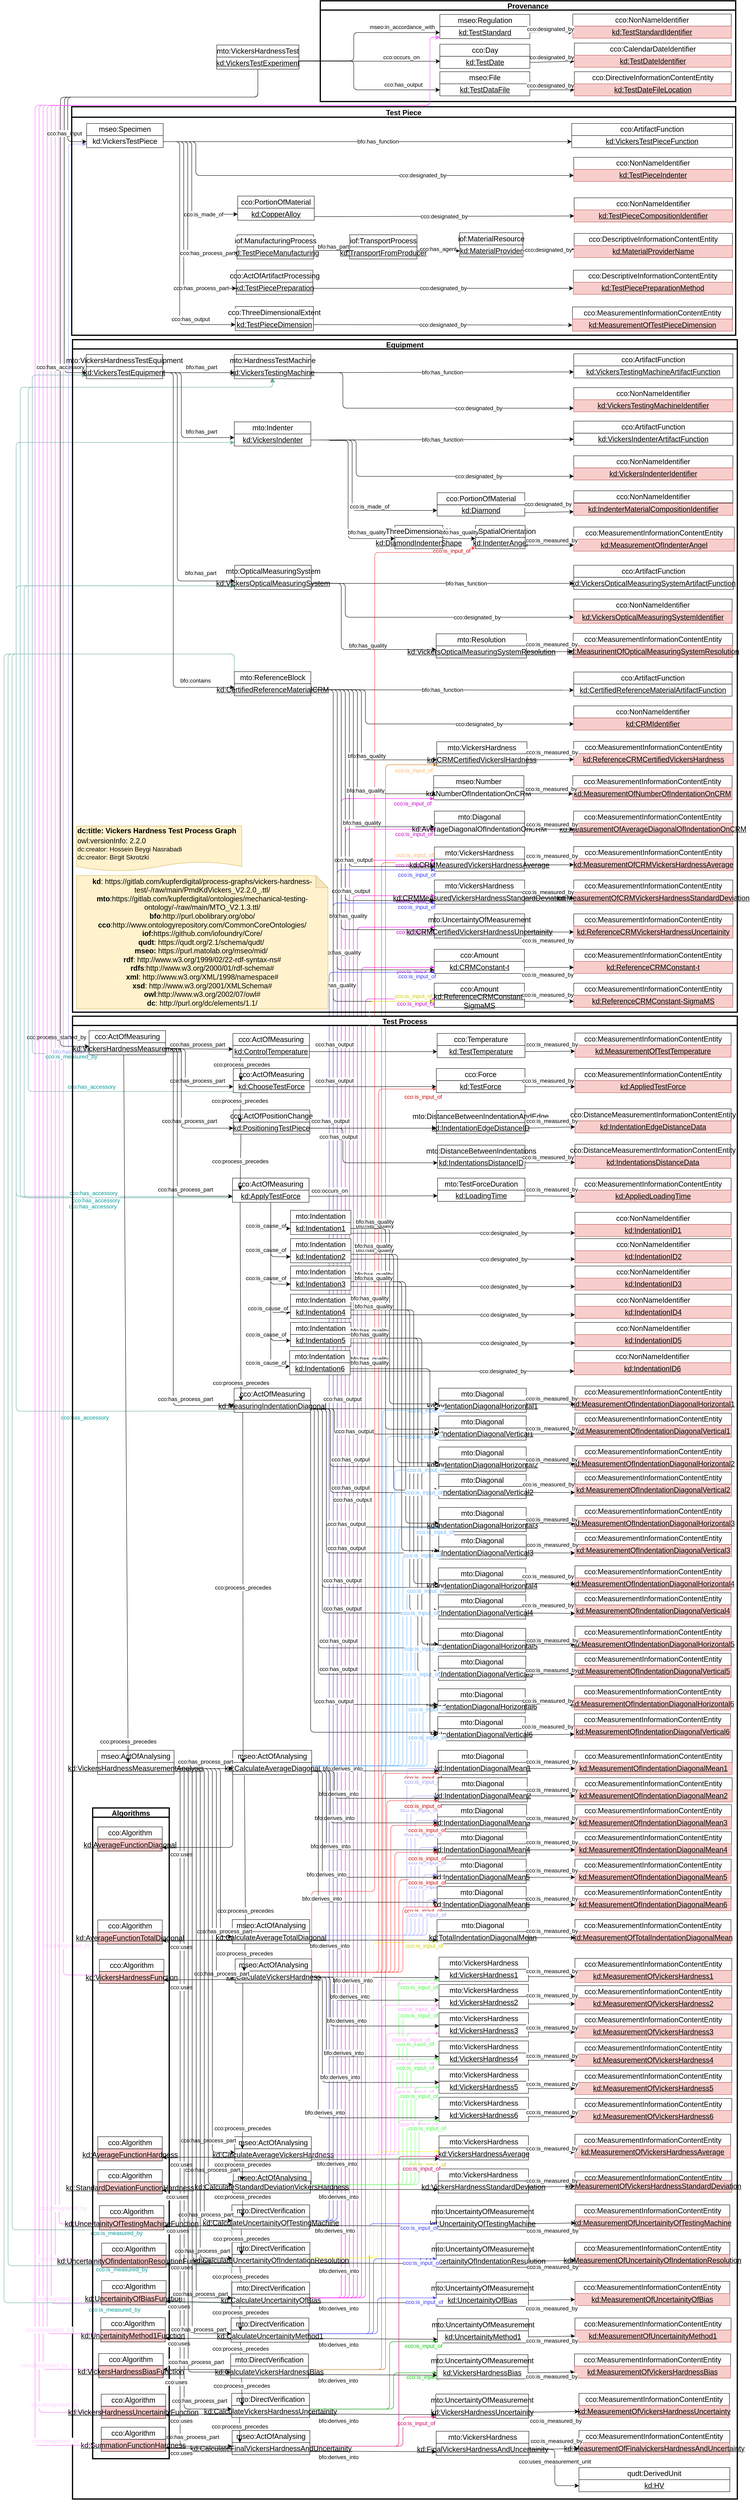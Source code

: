 <mxfile version="20.6.2" type="gitlab">
  <diagram name="Vickers V2.2.0" id="3rhomC4VvfZKUB2qN9Vk">
    <mxGraphModel dx="-4318" dy="3736" grid="1" gridSize="10" guides="1" tooltips="1" connect="1" arrows="1" fold="1" page="1" pageScale="1" pageWidth="850" pageHeight="1100" math="0" shadow="0">
      <root>
        <mxCell id="fDeGnrVTXnE1T36zsoJ_-0" />
        <mxCell id="fDeGnrVTXnE1T36zsoJ_-1" parent="fDeGnrVTXnE1T36zsoJ_-0" />
        <object label="&lt;span style=&quot;font-family: helvetica; font-size: 14px;&quot;&gt;cco:is_input_of&lt;/span&gt;" Type="ObjectProperty" id="YEZXbGEmPHTVU6lDq_NN-644">
          <mxCell style="endArrow=none;html=1;endSize=8;fontFamily=Helvetica;entryX=1;entryY=0.3;entryDx=0;entryDy=0;edgeStyle=elbowEdgeStyle;endFill=0;startArrow=classic;startFill=1;strokeColor=#CC6600;fontSize=14;fontColor=#FFB366;exitX=0;exitY=0.9;exitDx=0;exitDy=0;" parent="fDeGnrVTXnE1T36zsoJ_-1" source="YEZXbGEmPHTVU6lDq_NN-59" target="YEZXbGEmPHTVU6lDq_NN-631" edge="1">
            <mxGeometry x="-0.974" y="14" width="50" height="50" relative="1" as="geometry">
              <mxPoint x="6060" y="2470" as="sourcePoint" />
              <mxPoint x="5881.12" y="2716.82" as="targetPoint" />
              <Array as="points">
                <mxPoint x="6060" y="630" />
              </Array>
              <mxPoint x="-1" as="offset" />
            </mxGeometry>
          </mxCell>
        </object>
        <object label="&lt;span style=&quot;font-family: helvetica; font-size: 14px;&quot;&gt;cco:is_input_of&lt;/span&gt;" Type="ObjectProperty" id="YEZXbGEmPHTVU6lDq_NN-645">
          <mxCell style="endArrow=none;html=1;endSize=8;fontFamily=Helvetica;entryX=1;entryY=0.3;entryDx=0;entryDy=0;edgeStyle=elbowEdgeStyle;endFill=0;startArrow=classic;startFill=1;strokeColor=#CC6600;fontSize=14;fontColor=#FFB366;exitX=0;exitY=0.3;exitDx=0;exitDy=0;" parent="fDeGnrVTXnE1T36zsoJ_-1" source="YEZXbGEmPHTVU6lDq_NN-58" target="YEZXbGEmPHTVU6lDq_NN-631" edge="1">
            <mxGeometry x="-0.975" y="-19" width="50" height="50" relative="1" as="geometry">
              <mxPoint x="6197" y="-1364.09" as="sourcePoint" />
              <mxPoint x="5878.48" y="2619" as="targetPoint" />
              <Array as="points">
                <mxPoint x="6050" y="630" />
              </Array>
              <mxPoint x="1" as="offset" />
            </mxGeometry>
          </mxCell>
        </object>
        <object label="&lt;span style=&quot;font-family: helvetica; font-size: 14px;&quot;&gt;&lt;font color=&quot;#cc00cc&quot; style=&quot;font-size: 14px;&quot;&gt;cco:is_input_of&lt;/font&gt;&lt;/span&gt;" Type="ObjectProperty" id="YEZXbGEmPHTVU6lDq_NN-649">
          <mxCell style="endArrow=none;html=1;endSize=8;fontFamily=Helvetica;exitX=0;exitY=0.5;exitDx=0;exitDy=0;endFill=0;startArrow=classic;startFill=1;strokeColor=#FF00FF;edgeStyle=orthogonalEdgeStyle;fontSize=14;entryX=1;entryY=0.3;entryDx=0;entryDy=0;" parent="fDeGnrVTXnE1T36zsoJ_-1" source="YEZXbGEmPHTVU6lDq_NN-101" target="YEZXbGEmPHTVU6lDq_NN-249" edge="1">
            <mxGeometry x="-0.974" y="12" width="50" height="50" relative="1" as="geometry">
              <mxPoint x="6190.68" y="-782.91" as="sourcePoint" />
              <mxPoint x="5881.62" y="2440.82" as="targetPoint" />
              <Array as="points">
                <mxPoint x="6000" y="-871" />
                <mxPoint x="6000" y="2431" />
              </Array>
              <mxPoint as="offset" />
            </mxGeometry>
          </mxCell>
        </object>
        <object label="&lt;span style=&quot;font-family: helvetica; font-size: 14px;&quot;&gt;&lt;font color=&quot;#cc00cc&quot; style=&quot;font-size: 14px;&quot;&gt;cco:is_input_of&lt;/font&gt;&lt;/span&gt;" Type="ObjectProperty" id="YEZXbGEmPHTVU6lDq_NN-650">
          <mxCell style="endArrow=none;html=1;endSize=8;fontFamily=Helvetica;exitX=0;exitY=0.1;exitDx=0;exitDy=0;endFill=0;startArrow=classic;startFill=1;strokeColor=#FF00FF;edgeStyle=orthogonalEdgeStyle;fontSize=14;entryX=1;entryY=0.3;entryDx=0;entryDy=0;" parent="fDeGnrVTXnE1T36zsoJ_-1" source="YEZXbGEmPHTVU6lDq_NN-66" target="YEZXbGEmPHTVU6lDq_NN-249" edge="1">
            <mxGeometry x="-0.974" y="12" width="50" height="50" relative="1" as="geometry">
              <mxPoint x="6200.68" y="-772.91" as="sourcePoint" />
              <mxPoint x="5881.62" y="2440.82" as="targetPoint" />
              <Array as="points">
                <mxPoint x="5990" y="-971" />
                <mxPoint x="5990" y="2431" />
              </Array>
              <mxPoint as="offset" />
            </mxGeometry>
          </mxCell>
        </object>
        <object label="&lt;span style=&quot;font-family: helvetica; font-size: 14px;&quot;&gt;&lt;font color=&quot;#cc00cc&quot; style=&quot;font-size: 14px;&quot;&gt;cco:is_input_of&lt;/font&gt;&lt;/span&gt;" Type="ObjectProperty" id="YEZXbGEmPHTVU6lDq_NN-651">
          <mxCell style="endArrow=none;html=1;endSize=8;fontFamily=Helvetica;exitX=0;exitY=0.3;exitDx=0;exitDy=0;endFill=0;startArrow=classic;startFill=1;strokeColor=#FF00FF;edgeStyle=orthogonalEdgeStyle;fontSize=14;entryX=1;entryY=0.3;entryDx=0;entryDy=0;" parent="fDeGnrVTXnE1T36zsoJ_-1" source="YEZXbGEmPHTVU6lDq_NN-57" target="YEZXbGEmPHTVU6lDq_NN-249" edge="1">
            <mxGeometry x="-0.974" y="12" width="50" height="50" relative="1" as="geometry">
              <mxPoint x="6210.68" y="-762.91" as="sourcePoint" />
              <mxPoint x="5891.62" y="2450.82" as="targetPoint" />
              <Array as="points">
                <mxPoint x="5980" y="-1049" />
                <mxPoint x="5980" y="2431" />
              </Array>
              <mxPoint as="offset" />
            </mxGeometry>
          </mxCell>
        </object>
        <object label="&lt;span style=&quot;font-family: helvetica; font-size: 14px;&quot;&gt;&lt;font color=&quot;#cc00cc&quot; style=&quot;font-size: 14px;&quot;&gt;cco:is_input_of&lt;/font&gt;&lt;/span&gt;" Type="ObjectProperty" id="YEZXbGEmPHTVU6lDq_NN-652">
          <mxCell style="endArrow=none;html=1;endSize=8;fontFamily=Helvetica;exitX=0;exitY=0.1;exitDx=0;exitDy=0;endFill=0;startArrow=classic;startFill=1;strokeColor=#FF00FF;edgeStyle=orthogonalEdgeStyle;fontSize=14;entryX=1;entryY=0.3;entryDx=0;entryDy=0;" parent="fDeGnrVTXnE1T36zsoJ_-1" source="YEZXbGEmPHTVU6lDq_NN-58" target="YEZXbGEmPHTVU6lDq_NN-249" edge="1">
            <mxGeometry x="-0.974" y="12" width="50" height="50" relative="1" as="geometry">
              <mxPoint x="6220.68" y="-752.91" as="sourcePoint" />
              <mxPoint x="5901.62" y="2460.82" as="targetPoint" />
              <Array as="points">
                <mxPoint x="5970" y="-1137" />
                <mxPoint x="5970" y="2431" />
              </Array>
              <mxPoint as="offset" />
            </mxGeometry>
          </mxCell>
        </object>
        <object label="&lt;span style=&quot;font-family: helvetica; font-size: 14px;&quot;&gt;&lt;font color=&quot;#cc00cc&quot; style=&quot;font-size: 14px;&quot;&gt;cco:is_input_of&lt;/font&gt;&lt;/span&gt;" Type="ObjectProperty" id="YEZXbGEmPHTVU6lDq_NN-653">
          <mxCell style="endArrow=none;html=1;endSize=8;fontFamily=Helvetica;exitX=0;exitY=0.5;exitDx=0;exitDy=0;endFill=0;startArrow=classic;startFill=1;strokeColor=#FF00FF;edgeStyle=orthogonalEdgeStyle;fontSize=14;entryX=1;entryY=0.3;entryDx=0;entryDy=0;" parent="fDeGnrVTXnE1T36zsoJ_-1" source="YEZXbGEmPHTVU6lDq_NN-623" target="YEZXbGEmPHTVU6lDq_NN-249" edge="1">
            <mxGeometry x="-0.974" y="12" width="50" height="50" relative="1" as="geometry">
              <mxPoint x="6230.68" y="-742.91" as="sourcePoint" />
              <mxPoint x="5911.62" y="2470.82" as="targetPoint" />
              <Array as="points">
                <mxPoint x="5960" y="-1214" />
                <mxPoint x="5960" y="2431" />
              </Array>
              <mxPoint as="offset" />
            </mxGeometry>
          </mxCell>
        </object>
        <object label="&lt;span style=&quot;font-family: helvetica; font-size: 14px;&quot;&gt;&lt;font color=&quot;#cc00cc&quot; style=&quot;font-size: 14px;&quot;&gt;cco:is_input_of&lt;/font&gt;&lt;/span&gt;" Type="ObjectProperty" id="YEZXbGEmPHTVU6lDq_NN-654">
          <mxCell style="endArrow=none;html=1;endSize=8;fontFamily=Helvetica;exitX=0;exitY=0.9;exitDx=0;exitDy=0;endFill=0;startArrow=classic;startFill=1;strokeColor=#FF00FF;edgeStyle=orthogonalEdgeStyle;fontSize=14;entryX=1;entryY=0.3;entryDx=0;entryDy=0;" parent="fDeGnrVTXnE1T36zsoJ_-1" source="YEZXbGEmPHTVU6lDq_NN-111" target="YEZXbGEmPHTVU6lDq_NN-249" edge="1">
            <mxGeometry x="-0.974" y="12" width="50" height="50" relative="1" as="geometry">
              <mxPoint x="6240.68" y="-732.91" as="sourcePoint" />
              <mxPoint x="5921.62" y="2480.82" as="targetPoint" />
              <Array as="points">
                <mxPoint x="5950" y="-1290" />
                <mxPoint x="5950" y="2431" />
              </Array>
              <mxPoint as="offset" />
            </mxGeometry>
          </mxCell>
        </object>
        <object label="&lt;span style=&quot;font-family: helvetica; font-size: 14px;&quot;&gt;&lt;font color=&quot;#3333ff&quot; style=&quot;font-size: 14px;&quot;&gt;cco:is_input_of&lt;/font&gt;&lt;/span&gt;" Type="ObjectProperty" id="YEZXbGEmPHTVU6lDq_NN-550">
          <mxCell style="endArrow=none;html=1;endSize=8;fontFamily=Helvetica;exitX=0;exitY=0.9;exitDx=0;exitDy=0;strokeColor=#3333FF;endFill=0;startArrow=classic;startFill=1;entryX=1;entryY=0.3;entryDx=0;entryDy=0;edgeStyle=orthogonalEdgeStyle;fontSize=14;" parent="fDeGnrVTXnE1T36zsoJ_-1" source="YEZXbGEmPHTVU6lDq_NN-101" target="YEZXbGEmPHTVU6lDq_NN-253" edge="1">
            <mxGeometry x="-0.975" y="10" width="50" height="50" relative="1" as="geometry">
              <mxPoint x="6209.14" y="-1011" as="sourcePoint" />
              <mxPoint x="5952.62" y="2483.82" as="targetPoint" />
              <Array as="points">
                <mxPoint x="5920" y="-859" />
                <mxPoint x="5920" y="2239" />
              </Array>
              <mxPoint as="offset" />
            </mxGeometry>
          </mxCell>
        </object>
        <object label="&lt;span style=&quot;font-size: 14px;&quot;&gt;&lt;font color=&quot;#009999&quot; style=&quot;font-size: 14px;&quot;&gt;cco:has_accessory&lt;/font&gt;&lt;/span&gt;" Type="ObjectProperty" id="YEZXbGEmPHTVU6lDq_NN-1">
          <mxCell style="endArrow=classic;html=1;endSize=8;fontFamily=Helvetica;strokeColor=#67AB9F;exitX=-0.002;exitY=0.61;exitDx=0;exitDy=0;entryX=0.5;entryY=1;entryDx=0;entryDy=0;edgeStyle=orthogonalEdgeStyle;exitPerimeter=0;fontSize=14;" parent="fDeGnrVTXnE1T36zsoJ_-1" source="YEZXbGEmPHTVU6lDq_NN-171" target="YEZXbGEmPHTVU6lDq_NN-26" edge="1">
            <mxGeometry x="-0.782" y="22" width="50" height="50" relative="1" as="geometry">
              <mxPoint x="5739" y="-60.36" as="sourcePoint" />
              <mxPoint x="5343" y="-1361.18" as="targetPoint" />
              <Array as="points">
                <mxPoint x="5153" y="-300" />
                <mxPoint x="5153" y="-2311" />
                <mxPoint x="5779" y="-2311" />
              </Array>
              <mxPoint as="offset" />
            </mxGeometry>
          </mxCell>
        </object>
        <object label="&lt;span style=&quot;font-family: helvetica; font-size: 14px;&quot;&gt;cco:process_started_by&lt;/span&gt;" Type="ObjectProperty" id="YEZXbGEmPHTVU6lDq_NN-2">
          <mxCell style="endArrow=classic;html=1;endSize=8;fontFamily=Helvetica;exitX=0.5;exitY=1;exitDx=0;exitDy=0;edgeStyle=orthogonalEdgeStyle;entryX=0;entryY=0.3;entryDx=0;entryDy=0;fontSize=14;" parent="fDeGnrVTXnE1T36zsoJ_-1" source="YEZXbGEmPHTVU6lDq_NN-556" target="YEZXbGEmPHTVU6lDq_NN-125" edge="1">
            <mxGeometry x="0.938" y="-10" width="50" height="50" relative="1" as="geometry">
              <mxPoint x="5739" y="-3136.36" as="sourcePoint" />
              <mxPoint x="5303" y="-631" as="targetPoint" />
              <Array as="points">
                <mxPoint x="5743" y="-3031" />
                <mxPoint x="5253" y="-3031" />
                <mxPoint x="5253" y="-675" />
              </Array>
              <mxPoint y="-1" as="offset" />
            </mxGeometry>
          </mxCell>
        </object>
        <object label="&lt;span style=&quot;font-size: 14px;&quot;&gt;&lt;font color=&quot;#009999&quot; style=&quot;font-size: 14px;&quot;&gt;cco:has_accessory&lt;/font&gt;&lt;/span&gt;" Type="ObjectProperty" id="YEZXbGEmPHTVU6lDq_NN-3">
          <mxCell style="endArrow=classic;html=1;endSize=8;fontFamily=Helvetica;strokeColor=#67AB9F;exitX=0;exitY=0.9;exitDx=0;exitDy=0;entryX=0;entryY=0.7;entryDx=0;entryDy=0;edgeStyle=orthogonalEdgeStyle;fontSize=14;" parent="fDeGnrVTXnE1T36zsoJ_-1" source="YEZXbGEmPHTVU6lDq_NN-193" target="YEZXbGEmPHTVU6lDq_NN-27" edge="1">
            <mxGeometry x="-0.763" y="16" width="50" height="50" relative="1" as="geometry">
              <mxPoint x="5739" y="140.64" as="sourcePoint" />
              <mxPoint x="5343" y="-696.18" as="targetPoint" />
              <Array as="points">
                <mxPoint x="5143" y="230" />
                <mxPoint x="5143" y="-1818" />
              </Array>
              <mxPoint as="offset" />
            </mxGeometry>
          </mxCell>
        </object>
        <object label="&lt;span style=&quot;color: rgb(204, 0, 0); font-family: helvetica; font-size: 14px;&quot;&gt;cco:is_input_of&lt;/span&gt;" Type="ObjectProperty" id="YEZXbGEmPHTVU6lDq_NN-4">
          <mxCell style="endArrow=none;html=1;endSize=8;fontFamily=Helvetica;entryX=1;entryY=0.1;entryDx=0;entryDy=0;strokeColor=#FF3333;exitX=-0.007;exitY=0.953;exitDx=0;exitDy=0;startArrow=classic;startFill=1;endFill=0;edgeStyle=orthogonalEdgeStyle;fontSize=14;exitPerimeter=0;" parent="fDeGnrVTXnE1T36zsoJ_-1" source="YEZXbGEmPHTVU6lDq_NN-60" target="YEZXbGEmPHTVU6lDq_NN-149" edge="1">
            <mxGeometry x="-0.965" y="-4" width="50" height="50" relative="1" as="geometry">
              <mxPoint x="5927" y="-799.36" as="sourcePoint" />
              <mxPoint x="5939" y="197.64" as="targetPoint" />
              <Array as="points">
                <mxPoint x="6263" y="-1912" />
                <mxPoint x="6263" y="-1901" />
                <mxPoint x="6033" y="-1901" />
                <mxPoint x="6033" y="1422" />
              </Array>
              <mxPoint as="offset" />
            </mxGeometry>
          </mxCell>
        </object>
        <object label="&lt;span style=&quot;font-family: helvetica; font-size: 14px;&quot;&gt;&lt;font color=&quot;#3333ff&quot; style=&quot;font-size: 14px;&quot;&gt;cco:is_input_of&lt;/font&gt;&lt;/span&gt;" Type="ObjectProperty" id="YEZXbGEmPHTVU6lDq_NN-6">
          <mxCell style="endArrow=none;html=1;endSize=8;fontFamily=Helvetica;entryX=1;entryY=0.3;entryDx=0;entryDy=0;exitX=0;exitY=0.9;exitDx=0;exitDy=0;strokeColor=#3333FF;endFill=0;startArrow=classic;startFill=1;edgeStyle=orthogonalEdgeStyle;fontSize=14;" parent="fDeGnrVTXnE1T36zsoJ_-1" source="YEZXbGEmPHTVU6lDq_NN-58" target="YEZXbGEmPHTVU6lDq_NN-253" edge="1">
            <mxGeometry x="-0.976" y="12" width="50" height="50" relative="1" as="geometry">
              <mxPoint x="6109" y="1684.64" as="sourcePoint" />
              <mxPoint x="5983" y="1907.64" as="targetPoint" />
              <Array as="points">
                <mxPoint x="5940" y="-1113" />
                <mxPoint x="5940" y="2239" />
              </Array>
              <mxPoint as="offset" />
            </mxGeometry>
          </mxCell>
        </object>
        <object label="&lt;span style=&quot;font-family: helvetica; font-size: 14px;&quot;&gt;&lt;font color=&quot;#3333ff&quot; style=&quot;font-size: 14px;&quot;&gt;cco:is_input_of&lt;/font&gt;&lt;/span&gt;" Type="ObjectProperty" id="YEZXbGEmPHTVU6lDq_NN-7">
          <mxCell style="endArrow=none;html=1;endSize=8;fontFamily=Helvetica;exitX=0;exitY=0.9;exitDx=0;exitDy=0;strokeColor=#3333FF;endFill=0;startArrow=classic;startFill=1;entryX=1;entryY=0.3;entryDx=0;entryDy=0;edgeStyle=orthogonalEdgeStyle;fontSize=14;" parent="fDeGnrVTXnE1T36zsoJ_-1" source="YEZXbGEmPHTVU6lDq_NN-57" target="YEZXbGEmPHTVU6lDq_NN-253" edge="1">
            <mxGeometry x="-0.975" y="10" width="50" height="50" relative="1" as="geometry">
              <mxPoint x="6110" y="1797.64" as="sourcePoint" />
              <mxPoint x="5943" y="1459.82" as="targetPoint" />
              <Array as="points">
                <mxPoint x="5930" y="-1031" />
                <mxPoint x="5930" y="2239" />
              </Array>
              <mxPoint as="offset" />
            </mxGeometry>
          </mxCell>
        </object>
        <object label="&lt;span style=&quot;font-size: 14px;&quot;&gt;&lt;font color=&quot;#009999&quot; style=&quot;font-size: 14px;&quot;&gt;cco:has_accessory&lt;/font&gt;&lt;/span&gt;" Type="ObjectProperty" id="YEZXbGEmPHTVU6lDq_NN-8">
          <mxCell style="endArrow=classic;html=1;endSize=8;fontFamily=Helvetica;entryX=0;entryY=0.7;entryDx=0;entryDy=0;strokeColor=#67AB9F;exitX=0;exitY=0.7;exitDx=0;exitDy=0;edgeStyle=orthogonalEdgeStyle;fontSize=14;" parent="fDeGnrVTXnE1T36zsoJ_-1" source="YEZXbGEmPHTVU6lDq_NN-171" target="YEZXbGEmPHTVU6lDq_NN-46" edge="1">
            <mxGeometry x="-0.767" y="10" width="50" height="50" relative="1" as="geometry">
              <mxPoint x="5739" y="-60.36" as="sourcePoint" />
              <mxPoint x="5539" y="-1351.36" as="targetPoint" />
              <Array as="points">
                <mxPoint x="5680" y="-303" />
                <mxPoint x="5143" y="-303" />
                <mxPoint x="5143" y="-2174" />
              </Array>
              <mxPoint as="offset" />
            </mxGeometry>
          </mxCell>
        </object>
        <object label="&lt;font color=&quot;#009999&quot; style=&quot;font-size: 14px;&quot;&gt;cco:has_accessory&lt;/font&gt;" Type="ObjectProperty" id="YEZXbGEmPHTVU6lDq_NN-9">
          <mxCell style="endArrow=classic;html=1;endSize=8;fontFamily=Helvetica;entryX=0.5;entryY=0.9;entryDx=0;entryDy=0;strokeColor=#67AB9F;exitX=0;exitY=0.9;exitDx=0;exitDy=0;entryPerimeter=0;edgeStyle=orthogonalEdgeStyle;fontSize=14;" parent="fDeGnrVTXnE1T36zsoJ_-1" source="YEZXbGEmPHTVU6lDq_NN-179" target="YEZXbGEmPHTVU6lDq_NN-26" edge="1">
            <mxGeometry x="-0.756" y="-12" width="50" height="50" relative="1" as="geometry">
              <mxPoint x="5738" y="-367.36" as="sourcePoint" />
              <mxPoint x="5349" y="-1167.18" as="targetPoint" />
              <Array as="points">
                <mxPoint x="5173" y="-563" />
                <mxPoint x="5173" y="-2311" />
                <mxPoint x="5779" y="-2311" />
              </Array>
              <mxPoint as="offset" />
            </mxGeometry>
          </mxCell>
        </object>
        <object label="&lt;span style=&quot;font-size: 14px;&quot;&gt;&lt;font color=&quot;#009999&quot; style=&quot;font-size: 14px;&quot;&gt;cco:has_accessory&lt;/font&gt;&lt;/span&gt;" Type="ObjectProperty" id="YEZXbGEmPHTVU6lDq_NN-10">
          <mxCell style="endArrow=classic;html=1;endSize=8;fontFamily=Helvetica;strokeColor=#67AB9F;exitX=0.001;exitY=0.628;exitDx=0;exitDy=0;entryX=0;entryY=0.7;entryDx=0;entryDy=0;edgeStyle=orthogonalEdgeStyle;exitPerimeter=0;fontSize=14;" parent="fDeGnrVTXnE1T36zsoJ_-1" source="YEZXbGEmPHTVU6lDq_NN-171" target="YEZXbGEmPHTVU6lDq_NN-27" edge="1">
            <mxGeometry x="-0.73" y="-12" width="50" height="50" relative="1" as="geometry">
              <mxPoint x="5738" y="-254.36" as="sourcePoint" />
              <mxPoint x="5333" y="-678.18" as="targetPoint" />
              <Array as="points">
                <mxPoint x="5163" y="-299" />
                <mxPoint x="5163" y="-1818" />
              </Array>
              <mxPoint as="offset" />
            </mxGeometry>
          </mxCell>
        </object>
        <object label="&lt;span style=&quot;font-family: helvetica; font-size: 14px;&quot;&gt;&lt;font color=&quot;#ffccff&quot; style=&quot;font-size: 14px;&quot;&gt;cco:designated_by&lt;/font&gt;&lt;/span&gt;" Type="ObjectProperty" id="YEZXbGEmPHTVU6lDq_NN-11">
          <mxCell style="endArrow=classic;html=1;endSize=8;fontFamily=Helvetica;entryX=0;entryY=0.9;entryDx=0;entryDy=0;strokeColor=#FF66FF;exitX=0;exitY=0.3;exitDx=0;exitDy=0;edgeStyle=orthogonalEdgeStyle;fontSize=14;" parent="fDeGnrVTXnE1T36zsoJ_-1" source="YEZXbGEmPHTVU6lDq_NN-480" target="YEZXbGEmPHTVU6lDq_NN-560" edge="1">
            <mxGeometry x="-0.944" y="-9" width="50" height="50" relative="1" as="geometry">
              <mxPoint x="4933" y="416.64" as="sourcePoint" />
              <mxPoint x="6236.67" y="-3231.18" as="targetPoint" />
              <Array as="points">
                <mxPoint x="5260" y="1630" />
                <mxPoint x="5260" y="-3011" />
                <mxPoint x="6170" y="-3011" />
                <mxPoint x="6170" y="-3179" />
              </Array>
              <mxPoint as="offset" />
            </mxGeometry>
          </mxCell>
        </object>
        <object label="&lt;span style=&quot;font-family: helvetica; font-size: 14px;&quot;&gt;&lt;font color=&quot;#ffccff&quot; style=&quot;font-size: 14px;&quot;&gt;cco:designated_by&lt;/font&gt;&lt;/span&gt;" Type="ObjectProperty" id="YEZXbGEmPHTVU6lDq_NN-12">
          <mxCell style="endArrow=classic;html=1;endSize=8;fontFamily=Helvetica;entryX=0;entryY=0.9;entryDx=0;entryDy=0;strokeColor=#FF66FF;exitX=0;exitY=0.5;exitDx=0;exitDy=0;edgeStyle=orthogonalEdgeStyle;fontSize=14;" parent="fDeGnrVTXnE1T36zsoJ_-1" source="YEZXbGEmPHTVU6lDq_NN-498" target="YEZXbGEmPHTVU6lDq_NN-560" edge="1">
            <mxGeometry x="-0.967" y="-19" width="50" height="50" relative="1" as="geometry">
              <mxPoint x="5213" y="1352.82" as="sourcePoint" />
              <mxPoint x="6236.67" y="-3231.18" as="targetPoint" />
              <Array as="points">
                <mxPoint x="5200" y="2715" />
                <mxPoint x="5200" y="-3011" />
                <mxPoint x="6170" y="-3011" />
                <mxPoint x="6170" y="-3179" />
              </Array>
              <mxPoint x="1" as="offset" />
            </mxGeometry>
          </mxCell>
        </object>
        <object label="&lt;span style=&quot;font-family: helvetica; font-size: 14px;&quot;&gt;&lt;font color=&quot;#ffccff&quot; style=&quot;font-size: 14px;&quot;&gt;cco:designated_by&lt;/font&gt;&lt;/span&gt;" Type="ObjectProperty" id="YEZXbGEmPHTVU6lDq_NN-13">
          <mxCell style="endArrow=classic;html=1;endSize=8;fontFamily=Helvetica;entryX=0;entryY=0.9;entryDx=0;entryDy=0;strokeColor=#FF66FF;exitX=0;exitY=0.5;exitDx=0;exitDy=0;edgeStyle=orthogonalEdgeStyle;fontSize=14;" parent="fDeGnrVTXnE1T36zsoJ_-1" source="YEZXbGEmPHTVU6lDq_NN-496" target="YEZXbGEmPHTVU6lDq_NN-560" edge="1">
            <mxGeometry x="-0.963" y="-16" width="50" height="50" relative="1" as="geometry">
              <mxPoint x="5227.5" y="1352.0" as="sourcePoint" />
              <mxPoint x="6236.67" y="-3231.18" as="targetPoint" />
              <Array as="points">
                <mxPoint x="5240" y="2340" />
                <mxPoint x="5240" y="-3011" />
                <mxPoint x="6170" y="-3011" />
                <mxPoint x="6170" y="-3179" />
              </Array>
              <mxPoint as="offset" />
            </mxGeometry>
          </mxCell>
        </object>
        <object label="&lt;span style=&quot;font-family: helvetica; font-size: 14px;&quot;&gt;&lt;font color=&quot;#ffccff&quot; style=&quot;font-size: 14px;&quot;&gt;cco:designated_by&lt;/font&gt;&lt;/span&gt;" Type="ObjectProperty" id="YEZXbGEmPHTVU6lDq_NN-14">
          <mxCell style="endArrow=classic;html=1;endSize=8;fontFamily=Helvetica;entryX=0;entryY=0.9;entryDx=0;entryDy=0;strokeColor=#FF66FF;exitX=0;exitY=0.5;exitDx=0;exitDy=0;edgeStyle=orthogonalEdgeStyle;fontSize=14;" parent="fDeGnrVTXnE1T36zsoJ_-1" source="YEZXbGEmPHTVU6lDq_NN-494" target="YEZXbGEmPHTVU6lDq_NN-560" edge="1">
            <mxGeometry x="-0.957" y="-10" width="50" height="50" relative="1" as="geometry">
              <mxPoint x="5227.5" y="1242.0" as="sourcePoint" />
              <mxPoint x="6236.67" y="-3231.18" as="targetPoint" />
              <Array as="points">
                <mxPoint x="5250" y="2247" />
                <mxPoint x="5250" y="-3011" />
                <mxPoint x="6170" y="-3011" />
                <mxPoint x="6170" y="-3179" />
              </Array>
              <mxPoint as="offset" />
            </mxGeometry>
          </mxCell>
        </object>
        <object label="&lt;span style=&quot;font-family: helvetica; font-size: 14px;&quot;&gt;&lt;font color=&quot;#ffccff&quot; style=&quot;font-size: 14px;&quot;&gt;cco:designated_by&lt;/font&gt;&lt;/span&gt;" Type="ObjectProperty" id="YEZXbGEmPHTVU6lDq_NN-15">
          <mxCell style="endArrow=classic;html=1;endSize=8;fontFamily=Helvetica;entryX=0;entryY=0.9;entryDx=0;entryDy=0;strokeColor=#FF66FF;exitX=0;exitY=0.3;exitDx=0;exitDy=0;edgeStyle=orthogonalEdgeStyle;fontSize=14;" parent="fDeGnrVTXnE1T36zsoJ_-1" source="YEZXbGEmPHTVU6lDq_NN-639" target="YEZXbGEmPHTVU6lDq_NN-560" edge="1">
            <mxGeometry x="-0.961" y="-10" width="50" height="50" relative="1" as="geometry">
              <mxPoint x="5222" y="1132.0" as="sourcePoint" />
              <mxPoint x="6236.67" y="-3231.18" as="targetPoint" />
              <Array as="points">
                <mxPoint x="5210" y="2608" />
                <mxPoint x="5210" y="-3011" />
                <mxPoint x="6170" y="-3011" />
                <mxPoint x="6170" y="-3179" />
              </Array>
              <mxPoint as="offset" />
            </mxGeometry>
          </mxCell>
        </object>
        <object label="&lt;span style=&quot;font-family: helvetica; font-size: 14px;&quot;&gt;&lt;font color=&quot;#ffccff&quot; style=&quot;font-size: 14px;&quot;&gt;cco:designated_by&lt;/font&gt;&lt;/span&gt;" Type="ObjectProperty" id="YEZXbGEmPHTVU6lDq_NN-16">
          <mxCell style="endArrow=classic;html=1;endSize=8;fontFamily=Helvetica;entryX=0;entryY=0.9;entryDx=0;entryDy=0;strokeColor=#FF66FF;exitX=0;exitY=0.9;exitDx=0;exitDy=0;edgeStyle=orthogonalEdgeStyle;fontSize=14;" parent="fDeGnrVTXnE1T36zsoJ_-1" source="YEZXbGEmPHTVU6lDq_NN-490" target="YEZXbGEmPHTVU6lDq_NN-560" edge="1">
            <mxGeometry x="-0.959" y="-10" width="50" height="50" relative="1" as="geometry">
              <mxPoint x="5232" y="952.82" as="sourcePoint" />
              <mxPoint x="6236.67" y="-3231.18" as="targetPoint" />
              <Array as="points">
                <mxPoint x="5230" y="2445" />
                <mxPoint x="5230" y="-3011" />
                <mxPoint x="6170" y="-3011" />
                <mxPoint x="6170" y="-3179" />
              </Array>
              <mxPoint as="offset" />
            </mxGeometry>
          </mxCell>
        </object>
        <object label="&lt;span style=&quot;font-family: helvetica; font-size: 14px;&quot;&gt;&lt;font color=&quot;#cc00cc&quot; style=&quot;font-size: 14px;&quot;&gt;cco:is_input_of&lt;/font&gt;&lt;/span&gt;" Type="ObjectProperty" id="YEZXbGEmPHTVU6lDq_NN-18">
          <mxCell style="endArrow=none;html=1;endSize=8;fontFamily=Helvetica;exitX=0;exitY=0.3;exitDx=0;exitDy=0;endFill=0;startArrow=classic;startFill=1;strokeColor=#FF00FF;edgeStyle=orthogonalEdgeStyle;fontSize=14;entryX=1;entryY=0.3;entryDx=0;entryDy=0;" parent="fDeGnrVTXnE1T36zsoJ_-1" source="YEZXbGEmPHTVU6lDq_NN-103" target="YEZXbGEmPHTVU6lDq_NN-249" edge="1">
            <mxGeometry x="-0.974" y="12" width="50" height="50" relative="1" as="geometry">
              <mxPoint x="6119" y="1533.82" as="sourcePoint" />
              <mxPoint x="5910" y="2400" as="targetPoint" />
              <Array as="points">
                <mxPoint x="6010" y="-793" />
                <mxPoint x="6010" y="2431" />
              </Array>
              <mxPoint as="offset" />
            </mxGeometry>
          </mxCell>
        </object>
        <object label="&lt;font style=&quot;font-size: 14px;&quot;&gt;cco:has_accessory&lt;/font&gt;" Type="ObjectProperty" id="YEZXbGEmPHTVU6lDq_NN-19">
          <mxCell style="endArrow=classic;html=1;exitX=0.5;exitY=1;exitDx=0;exitDy=0;endSize=8;fontFamily=Helvetica;edgeStyle=orthogonalEdgeStyle;entryX=0;entryY=0.5;entryDx=0;entryDy=0;fontSize=14;" parent="fDeGnrVTXnE1T36zsoJ_-1" source="YEZXbGEmPHTVU6lDq_NN-556" target="YEZXbGEmPHTVU6lDq_NN-93" edge="1">
            <mxGeometry x="0.895" y="-10" width="50" height="50" relative="1" as="geometry">
              <mxPoint x="5739" y="-3136.36" as="sourcePoint" />
              <mxPoint x="5331" y="-2593.36" as="targetPoint" />
              <Array as="points">
                <mxPoint x="5743" y="-3031" />
                <mxPoint x="5263" y="-3031" />
                <mxPoint x="5263" y="-2347" />
              </Array>
              <mxPoint as="offset" />
            </mxGeometry>
          </mxCell>
        </object>
        <object label="&lt;span style=&quot;font-family: helvetica; font-size: 14px;&quot;&gt;&lt;font color=&quot;#009999&quot; style=&quot;font-size: 14px;&quot;&gt;cco:is_measured_by&lt;/font&gt;&lt;/span&gt;" Type="ObjectProperty" id="YEZXbGEmPHTVU6lDq_NN-20">
          <mxCell style="endArrow=classic;html=1;endSize=8;fontFamily=Helvetica;entryX=0;entryY=0.7;entryDx=0;entryDy=0;strokeColor=#67AB9F;exitX=0;exitY=0.9;exitDx=0;exitDy=0;edgeStyle=orthogonalEdgeStyle;fontSize=14;" parent="fDeGnrVTXnE1T36zsoJ_-1" source="YEZXbGEmPHTVU6lDq_NN-125" target="YEZXbGEmPHTVU6lDq_NN-93" edge="1">
            <mxGeometry x="-0.955" y="7" width="50" height="50" relative="1" as="geometry">
              <mxPoint x="5748" y="-357.36" as="sourcePoint" />
              <mxPoint x="5748.5" y="-1991.36" as="targetPoint" />
              <Array as="points">
                <mxPoint x="5183" y="-657" />
                <mxPoint x="5183" y="-2341" />
              </Array>
              <mxPoint as="offset" />
            </mxGeometry>
          </mxCell>
        </object>
        <object label="&lt;span style=&quot;font-family: helvetica; font-size: 14px;&quot;&gt;&lt;font color=&quot;#9999ff&quot; style=&quot;font-size: 14px;&quot;&gt;bfo:has_part&lt;/font&gt;&lt;/span&gt;" Type="ObjectProperty" id="YEZXbGEmPHTVU6lDq_NN-21">
          <mxCell style="endArrow=classic;html=1;endSize=8;fontFamily=Helvetica;entryX=0;entryY=0.7;entryDx=0;entryDy=0;strokeColor=#9999FF;exitX=-0.001;exitY=0.637;exitDx=0;exitDy=0;edgeStyle=orthogonalEdgeStyle;exitPerimeter=0;fontSize=14;" parent="fDeGnrVTXnE1T36zsoJ_-1" source="YEZXbGEmPHTVU6lDq_NN-125" target="YEZXbGEmPHTVU6lDq_NN-588" edge="1">
            <mxGeometry x="-0.957" y="3" width="50" height="50" relative="1" as="geometry">
              <mxPoint x="5336" y="-577.18" as="sourcePoint" />
              <mxPoint x="5320" y="-2884.54" as="targetPoint" />
              <Array as="points">
                <mxPoint x="5273" y="-665" />
                <mxPoint x="5273" y="-2914" />
              </Array>
              <mxPoint as="offset" />
            </mxGeometry>
          </mxCell>
        </object>
        <object label="&lt;span style=&quot;font-size: 14px;&quot;&gt;&lt;font color=&quot;#009999&quot; style=&quot;font-size: 14px;&quot;&gt;cco:is_measured_by&lt;/font&gt;&lt;/span&gt;" Type="ObjectProperty" id="YEZXbGEmPHTVU6lDq_NN-22">
          <mxCell style="endArrow=classic;html=1;endSize=8;fontFamily=Helvetica;strokeColor=#67AB9F;exitX=0;exitY=0.9;exitDx=0;exitDy=0;entryX=0;entryY=0.7;entryDx=0;entryDy=0;edgeStyle=orthogonalEdgeStyle;fontSize=14;" parent="fDeGnrVTXnE1T36zsoJ_-1" source="YEZXbGEmPHTVU6lDq_NN-249" target="YEZXbGEmPHTVU6lDq_NN-71" edge="1">
            <mxGeometry x="-0.821" y="8" width="50" height="50" relative="1" as="geometry">
              <mxPoint x="5749" y="-50.36" as="sourcePoint" />
              <mxPoint x="5738" y="-1160.18" as="targetPoint" />
              <Array as="points">
                <mxPoint x="5133" y="2262" />
                <mxPoint x="5133" y="-1649" />
                <mxPoint x="5685" y="-1649" />
              </Array>
              <mxPoint as="offset" />
            </mxGeometry>
          </mxCell>
        </object>
        <object label="&lt;span style=&quot;font-size: 14px;&quot;&gt;&lt;font color=&quot;#009999&quot; style=&quot;font-size: 14px;&quot;&gt;cco:is_measured_by&lt;/font&gt;&lt;/span&gt;" Type="ObjectProperty" id="YEZXbGEmPHTVU6lDq_NN-23">
          <mxCell style="endArrow=classic;html=1;endSize=8;fontFamily=Helvetica;strokeColor=#67AB9F;exitX=0;exitY=0.9;exitDx=0;exitDy=0;edgeStyle=orthogonalEdgeStyle;entryX=0;entryY=0.7;entryDx=0;entryDy=0;fontSize=14;" parent="fDeGnrVTXnE1T36zsoJ_-1" source="YEZXbGEmPHTVU6lDq_NN-251" target="YEZXbGEmPHTVU6lDq_NN-71" edge="1">
            <mxGeometry x="-0.83" y="9" width="50" height="50" relative="1" as="geometry">
              <mxPoint x="5747" y="996.82" as="sourcePoint" />
              <mxPoint x="5713" y="-1461" as="targetPoint" />
              <Array as="points">
                <mxPoint x="5123" y="2351" />
                <mxPoint x="5123" y="-1649" />
                <mxPoint x="5685" y="-1649" />
              </Array>
              <mxPoint as="offset" />
            </mxGeometry>
          </mxCell>
        </object>
        <object label="&lt;span style=&quot;font-size: 14px;&quot;&gt;&lt;font color=&quot;#009999&quot; style=&quot;font-size: 14px;&quot;&gt;cco:is_measured_by&lt;/font&gt;&lt;/span&gt;" Type="ObjectProperty" id="YEZXbGEmPHTVU6lDq_NN-24">
          <mxCell style="endArrow=classic;html=1;endSize=8;fontFamily=Helvetica;strokeColor=#67AB9F;exitX=0;exitY=0.9;exitDx=0;exitDy=0;entryX=0;entryY=0.7;entryDx=0;entryDy=0;edgeStyle=orthogonalEdgeStyle;fontSize=14;" parent="fDeGnrVTXnE1T36zsoJ_-1" source="YEZXbGEmPHTVU6lDq_NN-253" target="YEZXbGEmPHTVU6lDq_NN-71" edge="1">
            <mxGeometry x="-0.827" y="17" width="50" height="50" relative="1" as="geometry">
              <mxPoint x="5745" y="1106.82" as="sourcePoint" />
              <mxPoint x="5748.5" y="-1151.36" as="targetPoint" />
              <Array as="points">
                <mxPoint x="5113" y="2443" />
                <mxPoint x="5113" y="-1649" />
                <mxPoint x="5685" y="-1649" />
              </Array>
              <mxPoint x="-1" as="offset" />
            </mxGeometry>
          </mxCell>
        </object>
        <mxCell id="YEZXbGEmPHTVU6lDq_NN-25" value="Equipment" style="swimlane;strokeWidth=3;fontSize=18;" parent="fDeGnrVTXnE1T36zsoJ_-1" vertex="1">
          <mxGeometry x="5283" y="-2429" width="1650" height="1669" as="geometry">
            <mxRectangle x="3430" y="-3920" width="100" height="23" as="alternateBounds" />
          </mxGeometry>
        </mxCell>
        <object label="&lt;span style=&quot;font-family: &amp;#34;helvetica&amp;#34; ; font-size: 18px&quot;&gt;&lt;u style=&quot;font-size: 18px&quot;&gt;kd:VickersTestingMachine&lt;/u&gt;&lt;/span&gt;" Type="Individual" id="YEZXbGEmPHTVU6lDq_NN-26">
          <mxCell style="rounded=0;whiteSpace=wrap;html=1;snapToPoint=1;points=[[0.1,0],[0.2,0],[0.3,0],[0.4,0],[0.5,0],[0.6,0],[0.7,0],[0.8,0],[0.9,0],[0,0.1],[0,0.3],[0,0.5],[0,0.7],[0,0.9],[0.1,1],[0.2,1],[0.3,1],[0.4,1],[0.5,1],[0.6,1],[0.7,1],[0.8,1],[0.9,1],[1,0.1],[1,0.3],[1,0.5],[1,0.7],[1,0.9]];fontFamily=Helvetica;fontSize=18;" parent="YEZXbGEmPHTVU6lDq_NN-25" vertex="1">
            <mxGeometry x="401.5" y="66.82" width="190" height="30" as="geometry" />
          </mxCell>
        </object>
        <object label="&lt;span style=&quot;font-family: &amp;#34;helvetica&amp;#34; ; font-size: 18px&quot;&gt;&lt;u style=&quot;font-size: 18px&quot;&gt;kd:VickersOpticalMeasuringSystem&lt;/u&gt;&lt;/span&gt;" Type="Individual" id="YEZXbGEmPHTVU6lDq_NN-27">
          <mxCell style="rounded=0;whiteSpace=wrap;html=1;snapToPoint=1;points=[[0.1,0],[0.2,0],[0.3,0],[0.4,0],[0.5,0],[0.6,0],[0.7,0],[0.8,0],[0.9,0],[0,0.1],[0,0.3],[0,0.5],[0,0.7],[0,0.9],[0.1,1],[0.2,1],[0.3,1],[0.4,1],[0.5,1],[0.6,1],[0.7,1],[0.8,1],[0.9,1],[1,0.1],[1,0.3],[1,0.5],[1,0.7],[1,0.9]];fontFamily=Helvetica;fontSize=18;" parent="YEZXbGEmPHTVU6lDq_NN-25" vertex="1">
            <mxGeometry x="402.5" y="589.82" width="190" height="30" as="geometry" />
          </mxCell>
        </object>
        <object label="&lt;span style=&quot;font-family: helvetica; background-color: rgb(255, 255, 255); font-size: 18px;&quot;&gt;&lt;font style=&quot;font-size: 18px;&quot;&gt;cco:ArtifactFunction&lt;/font&gt;&lt;/span&gt;" Type="Class" id="YEZXbGEmPHTVU6lDq_NN-28">
          <mxCell style="rounded=0;whiteSpace=wrap;html=1;snapToPoint=1;points=[[0.1,0],[0.2,0],[0.3,0],[0.4,0],[0.5,0],[0.6,0],[0.7,0],[0.8,0],[0.9,0],[0,0.1],[0,0.3],[0,0.5],[0,0.7],[0,0.9],[0.1,1],[0.2,1],[0.3,1],[0.4,1],[0.5,1],[0.6,1],[0.7,1],[0.8,1],[0.9,1],[1,0.1],[1,0.3],[1,0.5],[1,0.7],[1,0.9]];fontSize=18;" parent="YEZXbGEmPHTVU6lDq_NN-25" vertex="1">
            <mxGeometry x="1244" y="35" width="395" height="30" as="geometry" />
          </mxCell>
        </object>
        <object label="&lt;span style=&quot;font-family: helvetica; background-color: rgb(255, 255, 255); font-size: 18px;&quot;&gt;&lt;font style=&quot;font-size: 18px;&quot;&gt;cco:NonNameIdentifier&lt;/font&gt;&lt;/span&gt;" Type="Class" id="YEZXbGEmPHTVU6lDq_NN-29">
          <mxCell style="rounded=0;whiteSpace=wrap;html=1;snapToPoint=1;points=[[0.1,0],[0.2,0],[0.3,0],[0.4,0],[0.5,0],[0.6,0],[0.7,0],[0.8,0],[0.9,0],[0,0.1],[0,0.3],[0,0.5],[0,0.7],[0,0.9],[0.1,1],[0.2,1],[0.3,1],[0.4,1],[0.5,1],[0.6,1],[0.7,1],[0.8,1],[0.9,1],[1,0.1],[1,0.3],[1,0.5],[1,0.7],[1,0.9]];fontSize=18;" parent="YEZXbGEmPHTVU6lDq_NN-25" vertex="1">
            <mxGeometry x="1244" y="119" width="395" height="30" as="geometry" />
          </mxCell>
        </object>
        <object label="&lt;u style=&quot;font-family: &amp;#34;helvetica&amp;#34; ; font-size: 18px&quot;&gt;kd:VickersTestingMachineIdentifier&lt;/u&gt;" Type="Individual" id="YEZXbGEmPHTVU6lDq_NN-30">
          <mxCell style="rounded=0;whiteSpace=wrap;html=1;snapToPoint=1;points=[[0.1,0],[0.2,0],[0.3,0],[0.4,0],[0.5,0],[0.6,0],[0.7,0],[0.8,0],[0.9,0],[0,0.1],[0,0.3],[0,0.5],[0,0.7],[0,0.9],[0.1,1],[0.2,1],[0.3,1],[0.4,1],[0.5,1],[0.6,1],[0.7,1],[0.8,1],[0.9,1],[1,0.1],[1,0.3],[1,0.5],[1,0.7],[1,0.9]];fillColor=#f8cecc;strokeColor=#b85450;fontSize=18;" parent="YEZXbGEmPHTVU6lDq_NN-25" vertex="1">
            <mxGeometry x="1244" y="149" width="395" height="30" as="geometry" />
          </mxCell>
        </object>
        <object label="&lt;span style=&quot;font-family: helvetica; background-color: rgb(255, 255, 255); font-size: 18px;&quot;&gt;cco:ArtifactFunction&lt;/span&gt;" Type="Class" id="YEZXbGEmPHTVU6lDq_NN-31">
          <mxCell style="rounded=0;whiteSpace=wrap;html=1;snapToPoint=1;points=[[0.1,0],[0.2,0],[0.3,0],[0.4,0],[0.5,0],[0.6,0],[0.7,0],[0.8,0],[0.9,0],[0,0.1],[0,0.3],[0,0.5],[0,0.7],[0,0.9],[0.1,1],[0.2,1],[0.3,1],[0.4,1],[0.5,1],[0.6,1],[0.7,1],[0.8,1],[0.9,1],[1,0.1],[1,0.3],[1,0.5],[1,0.7],[1,0.9]];fontSize=18;" parent="YEZXbGEmPHTVU6lDq_NN-25" vertex="1">
            <mxGeometry x="1244" y="559.82" width="396" height="30" as="geometry" />
          </mxCell>
        </object>
        <object label="&lt;font face=&quot;helvetica&quot;&gt;&lt;u&gt;kd:VickersOpticalMeasuringSystemArtifactFunction&lt;/u&gt;&lt;/font&gt;" Type="Individual" id="YEZXbGEmPHTVU6lDq_NN-32">
          <mxCell style="rounded=0;whiteSpace=wrap;html=1;snapToPoint=1;points=[[0.1,0],[0.2,0],[0.3,0],[0.4,0],[0.5,0],[0.6,0],[0.7,0],[0.8,0],[0.9,0],[0,0.1],[0,0.3],[0,0.5],[0,0.7],[0,0.9],[0.1,1],[0.2,1],[0.3,1],[0.4,1],[0.5,1],[0.6,1],[0.7,1],[0.8,1],[0.9,1],[1,0.1],[1,0.3],[1,0.5],[1,0.7],[1,0.9]];fontSize=18;" parent="YEZXbGEmPHTVU6lDq_NN-25" vertex="1">
            <mxGeometry x="1244" y="589.82" width="396" height="30" as="geometry" />
          </mxCell>
        </object>
        <object label="&lt;span style=&quot;font-family: helvetica; background-color: rgb(255, 255, 255); font-size: 18px;&quot;&gt;cco:NonNameIdentifier&lt;/span&gt;" Type="Class" id="YEZXbGEmPHTVU6lDq_NN-33">
          <mxCell style="rounded=0;whiteSpace=wrap;html=1;snapToPoint=1;points=[[0.1,0],[0.2,0],[0.3,0],[0.4,0],[0.5,0],[0.6,0],[0.7,0],[0.8,0],[0.9,0],[0,0.1],[0,0.3],[0,0.5],[0,0.7],[0,0.9],[0.1,1],[0.2,1],[0.3,1],[0.4,1],[0.5,1],[0.6,1],[0.7,1],[0.8,1],[0.9,1],[1,0.1],[1,0.3],[1,0.5],[1,0.7],[1,0.9]];fontSize=18;" parent="YEZXbGEmPHTVU6lDq_NN-25" vertex="1">
            <mxGeometry x="1244" y="643.82" width="393" height="30" as="geometry" />
          </mxCell>
        </object>
        <object label="cco:PortionOfMaterial" Type="Class" id="YEZXbGEmPHTVU6lDq_NN-34">
          <mxCell style="rounded=0;whiteSpace=wrap;html=1;snapToPoint=1;points=[[0.1,0],[0.2,0],[0.3,0],[0.4,0],[0.5,0],[0.6,0],[0.7,0],[0.8,0],[0.9,0],[0,0.1],[0,0.3],[0,0.5],[0,0.7],[0,0.9],[0.1,1],[0.2,1],[0.3,1],[0.4,1],[0.5,1],[0.6,1],[0.7,1],[0.8,1],[0.9,1],[1,0.1],[1,0.3],[1,0.5],[1,0.7],[1,0.9]];fontSize=18;" parent="YEZXbGEmPHTVU6lDq_NN-25" vertex="1">
            <mxGeometry x="905" y="379.82" width="217.5" height="30" as="geometry" />
          </mxCell>
        </object>
        <object label="&lt;span style=&quot;font-family: &amp;#34;helvetica&amp;#34; ; font-size: 18px&quot;&gt;&lt;u style=&quot;font-size: 18px&quot;&gt;kd:Diamond&lt;/u&gt;&lt;/span&gt;" Type="Individual" id="YEZXbGEmPHTVU6lDq_NN-35">
          <mxCell style="rounded=0;whiteSpace=wrap;html=1;snapToPoint=1;points=[[0.1,0],[0.2,0],[0.3,0],[0.4,0],[0.5,0],[0.6,0],[0.7,0],[0.8,0],[0.9,0],[0,0.1],[0,0.3],[0,0.5],[0,0.7],[0,0.9],[0.1,1],[0.2,1],[0.3,1],[0.4,1],[0.5,1],[0.6,1],[0.7,1],[0.8,1],[0.9,1],[1,0.1],[1,0.3],[1,0.5],[1,0.7],[1,0.9]];fontSize=18;" parent="YEZXbGEmPHTVU6lDq_NN-25" vertex="1">
            <mxGeometry x="905" y="410" width="217.5" height="27.82" as="geometry" />
          </mxCell>
        </object>
        <object label="&lt;span style=&quot;font-family: &amp;#34;helvetica&amp;#34; ; background-color: rgb(255 , 255 , 255)&quot;&gt;&lt;font style=&quot;font-size: 18px&quot;&gt;cco:ThreeDimensionalShape&lt;/font&gt;&lt;/span&gt;" Type="Class" id="YEZXbGEmPHTVU6lDq_NN-36">
          <mxCell style="rounded=0;whiteSpace=wrap;html=1;snapToPoint=1;points=[[0.1,0],[0.2,0],[0.3,0],[0.4,0],[0.5,0],[0.6,0],[0.7,0],[0.8,0],[0.9,0],[0,0.1],[0,0.3],[0,0.5],[0,0.7],[0,0.9],[0.1,1],[0.2,1],[0.3,1],[0.4,1],[0.5,1],[0.6,1],[0.7,1],[0.8,1],[0.9,1],[1,0.1],[1,0.3],[1,0.5],[1,0.7],[1,0.9]];fontSize=18;" parent="YEZXbGEmPHTVU6lDq_NN-25" vertex="1">
            <mxGeometry x="800" y="460.82" width="119" height="30" as="geometry" />
          </mxCell>
        </object>
        <object label="&lt;font face=&quot;helvetica&quot; style=&quot;font-size: 18px&quot;&gt;cco:SpatialOrientation&lt;/font&gt;" Type="Class" id="YEZXbGEmPHTVU6lDq_NN-37">
          <mxCell style="rounded=0;whiteSpace=wrap;html=1;snapToPoint=1;points=[[0.1,0],[0.2,0],[0.3,0],[0.4,0],[0.5,0],[0.6,0],[0.7,0],[0.8,0],[0.9,0],[0,0.1],[0,0.3],[0,0.5],[0,0.7],[0,0.9],[0.1,1],[0.2,1],[0.3,1],[0.4,1],[0.5,1],[0.6,1],[0.7,1],[0.8,1],[0.9,1],[1,0.1],[1,0.3],[1,0.5],[1,0.7],[1,0.9]];fontSize=18;" parent="YEZXbGEmPHTVU6lDq_NN-25" vertex="1">
            <mxGeometry x="1000" y="460.82" width="123.5" height="30" as="geometry" />
          </mxCell>
        </object>
        <object label="&lt;span style=&quot;font-family: &amp;#34;helvetica&amp;#34;&quot;&gt;bfo:has_function&lt;/span&gt;" Type="ObjectProperty" id="YEZXbGEmPHTVU6lDq_NN-38">
          <mxCell style="endArrow=classic;html=1;exitX=1;exitY=0.5;exitDx=0;exitDy=0;entryX=0;entryY=0.5;entryDx=0;entryDy=0;endSize=8;fontFamily=Helvetica;fontSize=14;" parent="YEZXbGEmPHTVU6lDq_NN-25" source="YEZXbGEmPHTVU6lDq_NN-26" target="YEZXbGEmPHTVU6lDq_NN-56" edge="1">
            <mxGeometry width="50" height="50" relative="1" as="geometry">
              <mxPoint x="95.0" y="151.82" as="sourcePoint" />
              <mxPoint x="414.0" y="82.82" as="targetPoint" />
            </mxGeometry>
          </mxCell>
        </object>
        <object label="&lt;span style=&quot;font-family: helvetica; font-size: 14px;&quot;&gt;cco:designated_by&lt;/span&gt;" Type="ObjectProperty" id="YEZXbGEmPHTVU6lDq_NN-39">
          <mxCell style="endArrow=classic;html=1;exitX=1;exitY=0.5;exitDx=0;exitDy=0;entryX=0;entryY=0.7;entryDx=0;entryDy=0;endSize=8;fontFamily=Helvetica;edgeStyle=elbowEdgeStyle;fontSize=14;" parent="YEZXbGEmPHTVU6lDq_NN-25" source="YEZXbGEmPHTVU6lDq_NN-26" target="YEZXbGEmPHTVU6lDq_NN-30" edge="1">
            <mxGeometry x="0.364" width="50" height="50" relative="1" as="geometry">
              <mxPoint x="215.0" y="92.82" as="sourcePoint" />
              <mxPoint x="424.0" y="92.82" as="targetPoint" />
              <Array as="points">
                <mxPoint x="671.0" y="125" />
              </Array>
              <mxPoint as="offset" />
            </mxGeometry>
          </mxCell>
        </object>
        <object label="&lt;span style=&quot;font-family: &amp;#34;helvetica&amp;#34;&quot;&gt;bfo:has_function&lt;/span&gt;" Type="ObjectProperty" id="YEZXbGEmPHTVU6lDq_NN-40">
          <mxCell style="endArrow=classic;html=1;exitX=1;exitY=0.5;exitDx=0;exitDy=0;entryX=0;entryY=0.5;entryDx=0;entryDy=0;endSize=8;fontFamily=Helvetica;fontSize=14;" parent="YEZXbGEmPHTVU6lDq_NN-25" source="YEZXbGEmPHTVU6lDq_NN-27" target="YEZXbGEmPHTVU6lDq_NN-32" edge="1">
            <mxGeometry x="0.18" width="50" height="50" relative="1" as="geometry">
              <mxPoint x="215.0" y="206.82" as="sourcePoint" />
              <mxPoint x="424.0" y="370.82" as="targetPoint" />
              <mxPoint as="offset" />
            </mxGeometry>
          </mxCell>
        </object>
        <object label="&lt;span style=&quot;font-family: helvetica; font-size: 14px;&quot;&gt;cco:designated_by&lt;/span&gt;" Type="ObjectProperty" id="YEZXbGEmPHTVU6lDq_NN-41">
          <mxCell style="endArrow=classic;html=1;entryX=0;entryY=0.5;entryDx=0;entryDy=0;endSize=8;fontFamily=Helvetica;edgeStyle=elbowEdgeStyle;exitX=1;exitY=0.5;exitDx=0;exitDy=0;fontSize=14;" parent="YEZXbGEmPHTVU6lDq_NN-25" source="YEZXbGEmPHTVU6lDq_NN-27" target="YEZXbGEmPHTVU6lDq_NN-55" edge="1">
            <mxGeometry x="0.345" width="50" height="50" relative="1" as="geometry">
              <mxPoint x="206.0" y="605.82" as="sourcePoint" />
              <mxPoint x="415.0" y="689.82" as="targetPoint" />
              <Array as="points">
                <mxPoint x="677" y="649" />
              </Array>
              <mxPoint x="1" as="offset" />
            </mxGeometry>
          </mxCell>
        </object>
        <object label="&lt;span style=&quot;font-family: helvetica; font-size: 14px;&quot;&gt;cco:is_made_of&lt;/span&gt;" Type="ObjectProperty" id="YEZXbGEmPHTVU6lDq_NN-42">
          <mxCell style="endArrow=classic;html=1;endSize=8;fontFamily=Helvetica;exitX=1;exitY=0.5;exitDx=0;exitDy=0;edgeStyle=orthogonalEdgeStyle;entryX=0;entryY=0.5;entryDx=0;entryDy=0;fontSize=14;" parent="YEZXbGEmPHTVU6lDq_NN-25" source="YEZXbGEmPHTVU6lDq_NN-46" target="YEZXbGEmPHTVU6lDq_NN-35" edge="1">
            <mxGeometry x="0.31" y="10" width="50" height="50" relative="1" as="geometry">
              <mxPoint x="271.0" y="478.82" as="sourcePoint" />
              <mxPoint x="929" y="434" as="targetPoint" />
              <Array as="points">
                <mxPoint x="694" y="249" />
                <mxPoint x="694" y="424" />
              </Array>
              <mxPoint as="offset" />
            </mxGeometry>
          </mxCell>
        </object>
        <object label="&lt;span style=&quot;font-family: &amp;#34;helvetica&amp;#34; ; font-size: 18px&quot;&gt;mto:VickersHardness&lt;/span&gt;" Type="Class" id="YEZXbGEmPHTVU6lDq_NN-43">
          <mxCell style="rounded=0;whiteSpace=wrap;html=1;snapToPoint=1;points=[[0.1,0],[0.2,0],[0.3,0],[0.4,0],[0.5,0],[0.6,0],[0.7,0],[0.8,0],[0.9,0],[0,0.1],[0,0.3],[0,0.5],[0,0.7],[0,0.9],[0.1,1],[0.2,1],[0.3,1],[0.4,1],[0.5,1],[0.6,1],[0.7,1],[0.8,1],[0.9,1],[1,0.1],[1,0.3],[1,0.5],[1,0.7],[1,0.9]];fontSize=18;" parent="YEZXbGEmPHTVU6lDq_NN-25" vertex="1">
            <mxGeometry x="904" y="997.91" width="224" height="30" as="geometry" />
          </mxCell>
        </object>
        <object label="&lt;span style=&quot;font-family: &amp;#34;helvetica&amp;#34;&quot;&gt;mto:VickersHardness&lt;/span&gt;" Type="Class" id="YEZXbGEmPHTVU6lDq_NN-44">
          <mxCell style="rounded=0;whiteSpace=wrap;html=1;snapToPoint=1;points=[[0.1,0],[0.2,0],[0.3,0],[0.4,0],[0.5,0],[0.6,0],[0.7,0],[0.8,0],[0.9,0],[0,0.1],[0,0.3],[0,0.5],[0,0.7],[0,0.9],[0.1,1],[0.2,1],[0.3,1],[0.4,1],[0.5,1],[0.6,1],[0.7,1],[0.8,1],[0.9,1],[1,0.1],[1,0.3],[1,0.5],[1,0.7],[1,0.9]];fontSize=18;" parent="YEZXbGEmPHTVU6lDq_NN-25" vertex="1">
            <mxGeometry x="898.14" y="1259.0" width="224" height="30" as="geometry" />
          </mxCell>
        </object>
        <object label="&lt;span style=&quot;font-family: &amp;#34;helvetica&amp;#34;&quot;&gt;mto:VickersHardness&lt;/span&gt;" Type="Class" id="YEZXbGEmPHTVU6lDq_NN-45">
          <mxCell style="rounded=0;whiteSpace=wrap;html=1;snapToPoint=1;points=[[0.1,0],[0.2,0],[0.3,0],[0.4,0],[0.5,0],[0.6,0],[0.7,0],[0.8,0],[0.9,0],[0,0.1],[0,0.3],[0,0.5],[0,0.7],[0,0.9],[0.1,1],[0.2,1],[0.3,1],[0.4,1],[0.5,1],[0.6,1],[0.7,1],[0.8,1],[0.9,1],[1,0.1],[1,0.3],[1,0.5],[1,0.7],[1,0.9]];fontSize=18;" parent="YEZXbGEmPHTVU6lDq_NN-25" vertex="1">
            <mxGeometry x="898.14" y="1341" width="224" height="30" as="geometry" />
          </mxCell>
        </object>
        <object label="&lt;font style=&quot;font-size: 18px&quot;&gt;&lt;font style=&quot;letter-spacing: 0px ; font-family: &amp;#34;helvetica&amp;#34; ; direction: ltr ; line-height: 19.2px ; opacity: 1 ; font-size: 18px&quot;&gt;&lt;u style=&quot;font-size: 18px&quot;&gt;kd:VickersIndenter&lt;/u&gt;&lt;/font&gt;&lt;/font&gt;" Type="Individual" id="YEZXbGEmPHTVU6lDq_NN-46">
          <mxCell style="rounded=0;whiteSpace=wrap;html=1;snapToPoint=1;points=[[0.1,0],[0.2,0],[0.3,0],[0.4,0],[0.5,0],[0.6,0],[0.7,0],[0.8,0],[0.9,0],[0,0.1],[0,0.3],[0,0.5],[0,0.7],[0,0.9],[0.1,1],[0.2,1],[0.3,1],[0.4,1],[0.5,1],[0.6,1],[0.7,1],[0.8,1],[0.9,1],[1,0.1],[1,0.3],[1,0.5],[1,0.7],[1,0.9]];fontFamily=Helvetica;fontSize=18;" parent="YEZXbGEmPHTVU6lDq_NN-25" vertex="1">
            <mxGeometry x="401.5" y="234" width="190" height="30" as="geometry" />
          </mxCell>
        </object>
        <object label="&lt;span style=&quot;font-family: helvetica; background-color: rgb(255, 255, 255); font-size: 18px;&quot;&gt;cco:ArtifactFunction&lt;/span&gt;" Type="Class" id="YEZXbGEmPHTVU6lDq_NN-47">
          <mxCell style="rounded=0;whiteSpace=wrap;html=1;snapToPoint=1;points=[[0.1,0],[0.2,0],[0.3,0],[0.4,0],[0.5,0],[0.6,0],[0.7,0],[0.8,0],[0.9,0],[0,0.1],[0,0.3],[0,0.5],[0,0.7],[0,0.9],[0.1,1],[0.2,1],[0.3,1],[0.4,1],[0.5,1],[0.6,1],[0.7,1],[0.8,1],[0.9,1],[1,0.1],[1,0.3],[1,0.5],[1,0.7],[1,0.9]];fontSize=18;" parent="YEZXbGEmPHTVU6lDq_NN-25" vertex="1">
            <mxGeometry x="1244" y="202.18" width="395" height="30" as="geometry" />
          </mxCell>
        </object>
        <object label="&lt;span style=&quot;font-family: helvetica; background-color: rgb(255, 255, 255); font-size: 18px;&quot;&gt;cco:NonNameIdentifier&lt;/span&gt;" Type="Class" id="YEZXbGEmPHTVU6lDq_NN-48">
          <mxCell style="rounded=0;whiteSpace=wrap;html=1;snapToPoint=1;points=[[0.1,0],[0.2,0],[0.3,0],[0.4,0],[0.5,0],[0.6,0],[0.7,0],[0.8,0],[0.9,0],[0,0.1],[0,0.3],[0,0.5],[0,0.7],[0,0.9],[0.1,1],[0.2,1],[0.3,1],[0.4,1],[0.5,1],[0.6,1],[0.7,1],[0.8,1],[0.9,1],[1,0.1],[1,0.3],[1,0.5],[1,0.7],[1,0.9]];fontSize=18;" parent="YEZXbGEmPHTVU6lDq_NN-25" vertex="1">
            <mxGeometry x="1244" y="288.18" width="395" height="30" as="geometry" />
          </mxCell>
        </object>
        <object label="&lt;u style=&quot;font-family: &amp;#34;helvetica&amp;#34; ; font-size: 18px&quot;&gt;kd:VickersIndenterIdentifier&lt;/u&gt;" Type="Individual" id="YEZXbGEmPHTVU6lDq_NN-49">
          <mxCell style="rounded=0;whiteSpace=wrap;html=1;snapToPoint=1;points=[[0.1,0],[0.2,0],[0.3,0],[0.4,0],[0.5,0],[0.6,0],[0.7,0],[0.8,0],[0.9,0],[0,0.1],[0,0.3],[0,0.5],[0,0.7],[0,0.9],[0.1,1],[0.2,1],[0.3,1],[0.4,1],[0.5,1],[0.6,1],[0.7,1],[0.8,1],[0.9,1],[1,0.1],[1,0.3],[1,0.5],[1,0.7],[1,0.9]];fillColor=#f8cecc;strokeColor=#b85450;fontSize=18;" parent="YEZXbGEmPHTVU6lDq_NN-25" vertex="1">
            <mxGeometry x="1244" y="318.18" width="395" height="30" as="geometry" />
          </mxCell>
        </object>
        <object label="&lt;span style=&quot;font-family: &amp;#34;helvetica&amp;#34;&quot;&gt;bfo:has_function&lt;/span&gt;" Type="ObjectProperty" id="YEZXbGEmPHTVU6lDq_NN-50">
          <mxCell style="endArrow=classic;html=1;exitX=1;exitY=0.5;exitDx=0;exitDy=0;entryX=0;entryY=0.5;entryDx=0;entryDy=0;endSize=8;fontFamily=Helvetica;fontSize=14;" parent="YEZXbGEmPHTVU6lDq_NN-25" source="YEZXbGEmPHTVU6lDq_NN-46" target="YEZXbGEmPHTVU6lDq_NN-54" edge="1">
            <mxGeometry width="50" height="50" relative="1" as="geometry">
              <mxPoint x="95.0" y="319" as="sourcePoint" />
              <mxPoint x="414.0" y="250" as="targetPoint" />
            </mxGeometry>
          </mxCell>
        </object>
        <object label="&lt;span style=&quot;font-family: helvetica; font-size: 14px;&quot;&gt;cco:designated_by&lt;/span&gt;" Type="ObjectProperty" id="YEZXbGEmPHTVU6lDq_NN-51">
          <mxCell style="endArrow=classic;html=1;exitX=1;exitY=0.5;exitDx=0;exitDy=0;entryX=0;entryY=0.7;entryDx=0;entryDy=0;endSize=8;fontFamily=Helvetica;edgeStyle=orthogonalEdgeStyle;fontSize=14;" parent="YEZXbGEmPHTVU6lDq_NN-25" source="YEZXbGEmPHTVU6lDq_NN-46" target="YEZXbGEmPHTVU6lDq_NN-49" edge="1">
            <mxGeometry x="0.364" width="50" height="50" relative="1" as="geometry">
              <mxPoint x="215.0" y="260" as="sourcePoint" />
              <mxPoint x="424.0" y="260" as="targetPoint" />
              <Array as="points">
                <mxPoint x="704" y="249" />
                <mxPoint x="704" y="339" />
              </Array>
              <mxPoint as="offset" />
            </mxGeometry>
          </mxCell>
        </object>
        <object label="&lt;span style=&quot;font-family: &amp;#34;helvetica&amp;#34; ; font-size: 18px&quot;&gt;&lt;u style=&quot;font-size: 18px&quot;&gt;kd:DiamondIndenterShape&lt;/u&gt;&lt;/span&gt;" Type="Individual" id="YEZXbGEmPHTVU6lDq_NN-52">
          <mxCell style="rounded=0;whiteSpace=wrap;html=1;snapToPoint=1;points=[[0.1,0],[0.2,0],[0.3,0],[0.4,0],[0.5,0],[0.6,0],[0.7,0],[0.8,0],[0.9,0],[0,0.1],[0,0.3],[0,0.5],[0,0.7],[0,0.9],[0.1,1],[0.2,1],[0.3,1],[0.4,1],[0.5,1],[0.6,1],[0.7,1],[0.8,1],[0.9,1],[1,0.1],[1,0.3],[1,0.5],[1,0.7],[1,0.9]];fontSize=18;" parent="YEZXbGEmPHTVU6lDq_NN-25" vertex="1">
            <mxGeometry x="800" y="490.82" width="119" height="27.82" as="geometry" />
          </mxCell>
        </object>
        <object label="&lt;span style=&quot;font-family: helvetica; font-size: 14px;&quot;&gt;&lt;font style=&quot;font-size: 14px;&quot;&gt;bfo:has_quality&lt;/font&gt;&lt;/span&gt;" Type="ObjectProperty" id="YEZXbGEmPHTVU6lDq_NN-53">
          <mxCell style="endArrow=classic;html=1;exitX=1;exitY=0.5;exitDx=0;exitDy=0;endSize=8;fontFamily=Helvetica;edgeStyle=orthogonalEdgeStyle;entryX=0;entryY=0.1;entryDx=0;entryDy=0;fontSize=14;" parent="YEZXbGEmPHTVU6lDq_NN-25" source="YEZXbGEmPHTVU6lDq_NN-46" target="YEZXbGEmPHTVU6lDq_NN-52" edge="1">
            <mxGeometry x="0.69" y="16" width="50" height="50" relative="1" as="geometry">
              <mxPoint x="271.0" y="478.82" as="sourcePoint" />
              <mxPoint x="839" y="527" as="targetPoint" />
              <Array as="points">
                <mxPoint x="637" y="250" />
                <mxPoint x="684" y="250" />
                <mxPoint x="684" y="494" />
              </Array>
              <mxPoint as="offset" />
            </mxGeometry>
          </mxCell>
        </object>
        <object label="&lt;font face=&quot;helvetica&quot;&gt;&lt;u&gt;kd:VickersIndenterArtifactFunction&lt;/u&gt;&lt;/font&gt;" Type="Individual" id="YEZXbGEmPHTVU6lDq_NN-54">
          <mxCell style="rounded=0;whiteSpace=wrap;html=1;snapToPoint=1;points=[[0.1,0],[0.2,0],[0.3,0],[0.4,0],[0.5,0],[0.6,0],[0.7,0],[0.8,0],[0.9,0],[0,0.1],[0,0.3],[0,0.5],[0,0.7],[0,0.9],[0.1,1],[0.2,1],[0.3,1],[0.4,1],[0.5,1],[0.6,1],[0.7,1],[0.8,1],[0.9,1],[1,0.1],[1,0.3],[1,0.5],[1,0.7],[1,0.9]];fontSize=18;" parent="YEZXbGEmPHTVU6lDq_NN-25" vertex="1">
            <mxGeometry x="1244" y="232.18" width="395" height="30" as="geometry" />
          </mxCell>
        </object>
        <object label="&lt;u style=&quot;font-family: &amp;#34;helvetica&amp;#34; ; font-size: 18px&quot;&gt;kd:VickersOpticalMeasuringSystemIdentifier&lt;/u&gt;" Type="Individual" id="YEZXbGEmPHTVU6lDq_NN-55">
          <mxCell style="rounded=0;whiteSpace=wrap;html=1;snapToPoint=1;points=[[0.1,0],[0.2,0],[0.3,0],[0.4,0],[0.5,0],[0.6,0],[0.7,0],[0.8,0],[0.9,0],[0,0.1],[0,0.3],[0,0.5],[0,0.7],[0,0.9],[0.1,1],[0.2,1],[0.3,1],[0.4,1],[0.5,1],[0.6,1],[0.7,1],[0.8,1],[0.9,1],[1,0.1],[1,0.3],[1,0.5],[1,0.7],[1,0.9]];fillColor=#f8cecc;strokeColor=#b85450;fontSize=18;" parent="YEZXbGEmPHTVU6lDq_NN-25" vertex="1">
            <mxGeometry x="1244" y="673.82" width="393" height="30" as="geometry" />
          </mxCell>
        </object>
        <object label="&lt;font face=&quot;helvetica&quot;&gt;&lt;u&gt;kd:VickersTestingMachineArtifactFunction&lt;/u&gt;&lt;/font&gt;" Type="Individual" id="YEZXbGEmPHTVU6lDq_NN-56">
          <mxCell style="rounded=0;whiteSpace=wrap;html=1;snapToPoint=1;points=[[0.1,0],[0.2,0],[0.3,0],[0.4,0],[0.5,0],[0.6,0],[0.7,0],[0.8,0],[0.9,0],[0,0.1],[0,0.3],[0,0.5],[0,0.7],[0,0.9],[0.1,1],[0.2,1],[0.3,1],[0.4,1],[0.5,1],[0.6,1],[0.7,1],[0.8,1],[0.9,1],[1,0.1],[1,0.3],[1,0.5],[1,0.7],[1,0.9]];fontSize=18;" parent="YEZXbGEmPHTVU6lDq_NN-25" vertex="1">
            <mxGeometry x="1244" y="65" width="395" height="30" as="geometry" />
          </mxCell>
        </object>
        <object label="&lt;span style=&quot;font-family: &amp;#34;helvetica&amp;#34; ; font-size: 18px&quot;&gt;&lt;u style=&quot;font-size: 18px&quot;&gt;kd:CRMMeasuredVickersHardnessStandardDeviation&lt;/u&gt;&lt;/span&gt;" Type="Individual" id="YEZXbGEmPHTVU6lDq_NN-57">
          <mxCell style="rounded=0;whiteSpace=wrap;html=1;snapToPoint=1;points=[[0.1,0],[0.2,0],[0.3,0],[0.4,0],[0.5,0],[0.6,0],[0.7,0],[0.8,0],[0.9,0],[0,0.1],[0,0.3],[0,0.5],[0,0.7],[0,0.9],[0.1,1],[0.2,1],[0.3,1],[0.4,1],[0.5,1],[0.6,1],[0.7,1],[0.8,1],[0.9,1],[1,0.1],[1,0.3],[1,0.5],[1,0.7],[1,0.9]];strokeWidth=1;strokeColor=#000000;fontSize=18;" parent="YEZXbGEmPHTVU6lDq_NN-25" vertex="1">
            <mxGeometry x="898.14" y="1371" width="224" height="30" as="geometry" />
          </mxCell>
        </object>
        <object label="&lt;span style=&quot;font-family: &amp;#34;helvetica&amp;#34; ; font-size: 18px&quot;&gt;&lt;u style=&quot;font-size: 18px&quot;&gt;kd:CRMMeasuredVickersHardnessAverage&lt;/u&gt;&lt;/span&gt;" Type="Individual" id="YEZXbGEmPHTVU6lDq_NN-58">
          <mxCell style="rounded=0;whiteSpace=wrap;html=1;snapToPoint=1;points=[[0.1,0],[0.2,0],[0.3,0],[0.4,0],[0.5,0],[0.6,0],[0.7,0],[0.8,0],[0.9,0],[0,0.1],[0,0.3],[0,0.5],[0,0.7],[0,0.9],[0.1,1],[0.2,1],[0.3,1],[0.4,1],[0.5,1],[0.6,1],[0.7,1],[0.8,1],[0.9,1],[1,0.1],[1,0.3],[1,0.5],[1,0.7],[1,0.9]];strokeWidth=1;strokeColor=#000000;fontSize=18;" parent="YEZXbGEmPHTVU6lDq_NN-25" vertex="1">
            <mxGeometry x="898.14" y="1289.0" width="224" height="30" as="geometry" />
          </mxCell>
        </object>
        <object label="&lt;span style=&quot;font-family: &amp;#34;helvetica&amp;#34; ; font-size: 18px&quot;&gt;&lt;u style=&quot;font-size: 18px&quot;&gt;kd:CRMCertifiedVickerslHardness&lt;/u&gt;&lt;/span&gt;" Type="Individual" id="YEZXbGEmPHTVU6lDq_NN-59">
          <mxCell style="rounded=0;whiteSpace=wrap;html=1;snapToPoint=1;points=[[0.1,0],[0.2,0],[0.3,0],[0.4,0],[0.5,0],[0.6,0],[0.7,0],[0.8,0],[0.9,0],[0,0.1],[0,0.3],[0,0.5],[0,0.7],[0,0.9],[0.1,1],[0.2,1],[0.3,1],[0.4,1],[0.5,1],[0.6,1],[0.7,1],[0.8,1],[0.9,1],[1,0.1],[1,0.3],[1,0.5],[1,0.7],[1,0.9]];fontSize=18;" parent="YEZXbGEmPHTVU6lDq_NN-25" vertex="1">
            <mxGeometry x="904" y="1027.91" width="224" height="30" as="geometry" />
          </mxCell>
        </object>
        <object label="&lt;span style=&quot;font-family: &amp;#34;helvetica&amp;#34; ; font-size: 18px&quot;&gt;&lt;u style=&quot;font-size: 18px&quot;&gt;kd:IndenterAngel&lt;/u&gt;&lt;/span&gt;" Type="Individual" id="YEZXbGEmPHTVU6lDq_NN-60">
          <mxCell style="rounded=0;whiteSpace=wrap;html=1;snapToPoint=1;points=[[0.1,0],[0.2,0],[0.3,0],[0.4,0],[0.5,0],[0.6,0],[0.7,0],[0.8,0],[0.9,0],[0,0.1],[0,0.3],[0,0.5],[0,0.7],[0,0.9],[0.1,1],[0.2,1],[0.3,1],[0.4,1],[0.5,1],[0.6,1],[0.7,1],[0.8,1],[0.9,1],[1,0.1],[1,0.3],[1,0.5],[1,0.7],[1,0.9]];fontSize=18;" parent="YEZXbGEmPHTVU6lDq_NN-25" vertex="1">
            <mxGeometry x="1000" y="490.82" width="123.5" height="27.82" as="geometry" />
          </mxCell>
        </object>
        <object label="&lt;span style=&quot;font-family: helvetica; font-size: 14px;&quot;&gt;&lt;font style=&quot;font-size: 14px;&quot;&gt;bfo:has_quality&lt;/font&gt;&lt;/span&gt;" Type="ObjectProperty" id="YEZXbGEmPHTVU6lDq_NN-61">
          <mxCell style="endArrow=classic;html=1;exitX=1;exitY=0.1;exitDx=0;exitDy=0;entryX=0;entryY=0.1;entryDx=0;entryDy=0;endSize=8;fontFamily=Helvetica;fontSize=14;" parent="YEZXbGEmPHTVU6lDq_NN-25" source="YEZXbGEmPHTVU6lDq_NN-52" target="YEZXbGEmPHTVU6lDq_NN-60" edge="1">
            <mxGeometry x="0.012" y="16" width="50" height="50" relative="1" as="geometry">
              <mxPoint x="246.0" y="345.82" as="sourcePoint" />
              <mxPoint x="394.0" y="506.82" as="targetPoint" />
              <mxPoint as="offset" />
            </mxGeometry>
          </mxCell>
        </object>
        <object label="&lt;span style=&quot;font-size: 18px&quot;&gt;mto:HardnessTestMachine&lt;/span&gt;" Type="Class" id="YEZXbGEmPHTVU6lDq_NN-62">
          <mxCell style="rounded=0;whiteSpace=wrap;html=1;snapToPoint=1;points=[[0.1,0],[0.2,0],[0.3,0],[0.4,0],[0.5,0],[0.6,0],[0.7,0],[0.8,0],[0.9,0],[0,0.1],[0,0.3],[0,0.5],[0,0.7],[0,0.9],[0.1,1],[0.2,1],[0.3,1],[0.4,1],[0.5,1],[0.6,1],[0.7,1],[0.8,1],[0.9,1],[1,0.1],[1,0.3],[1,0.5],[1,0.7],[1,0.9]];fontFamily=Helvetica;fillColor=#FFFFFF;fontSize=18;" parent="YEZXbGEmPHTVU6lDq_NN-25" vertex="1">
            <mxGeometry x="401.5" y="36.82" width="190" height="30" as="geometry" />
          </mxCell>
        </object>
        <object label="&lt;span style=&quot;font-size: 18px&quot;&gt;mto:Indenter&lt;/span&gt;" Type="Class" id="YEZXbGEmPHTVU6lDq_NN-63">
          <mxCell style="rounded=0;whiteSpace=wrap;html=1;snapToPoint=1;points=[[0.1,0],[0.2,0],[0.3,0],[0.4,0],[0.5,0],[0.6,0],[0.7,0],[0.8,0],[0.9,0],[0,0.1],[0,0.3],[0,0.5],[0,0.7],[0,0.9],[0.1,1],[0.2,1],[0.3,1],[0.4,1],[0.5,1],[0.6,1],[0.7,1],[0.8,1],[0.9,1],[1,0.1],[1,0.3],[1,0.5],[1,0.7],[1,0.9]];fontFamily=Helvetica;fillColor=#FFFFFF;fontSize=18;" parent="YEZXbGEmPHTVU6lDq_NN-25" vertex="1">
            <mxGeometry x="401.5" y="204" width="190" height="30" as="geometry" />
          </mxCell>
        </object>
        <object label="&lt;span style=&quot;font-size: 18px&quot;&gt;mto:OpticalMeasuringSystem&lt;/span&gt;" Type="Class" id="YEZXbGEmPHTVU6lDq_NN-64">
          <mxCell style="rounded=0;whiteSpace=wrap;html=1;snapToPoint=1;points=[[0.1,0],[0.2,0],[0.3,0],[0.4,0],[0.5,0],[0.6,0],[0.7,0],[0.8,0],[0.9,0],[0,0.1],[0,0.3],[0,0.5],[0,0.7],[0,0.9],[0.1,1],[0.2,1],[0.3,1],[0.4,1],[0.5,1],[0.6,1],[0.7,1],[0.8,1],[0.9,1],[1,0.1],[1,0.3],[1,0.5],[1,0.7],[1,0.9]];fontFamily=Helvetica;fillColor=#FFFFFF;fontSize=18;" parent="YEZXbGEmPHTVU6lDq_NN-25" vertex="1">
            <mxGeometry x="402.5" y="559.82" width="190" height="30" as="geometry" />
          </mxCell>
        </object>
        <object label="mto:UncertaintyOfMeasurement" Type="Class" id="YEZXbGEmPHTVU6lDq_NN-65">
          <mxCell style="rounded=0;whiteSpace=wrap;html=1;snapToPoint=1;points=[[0.1,0],[0.2,0],[0.3,0],[0.4,0],[0.5,0],[0.6,0],[0.7,0],[0.8,0],[0.9,0],[0,0.1],[0,0.3],[0,0.5],[0,0.7],[0,0.9],[0.1,1],[0.2,1],[0.3,1],[0.4,1],[0.5,1],[0.6,1],[0.7,1],[0.8,1],[0.9,1],[1,0.1],[1,0.3],[1,0.5],[1,0.7],[1,0.9]];fillColor=#FFFFFF;fontSize=18;" parent="YEZXbGEmPHTVU6lDq_NN-25" vertex="1">
            <mxGeometry x="898.14" y="1425.09" width="224" height="30" as="geometry" />
          </mxCell>
        </object>
        <object label="&lt;u style=&quot;font-family: &amp;#34;helvetica&amp;#34; ; font-size: 18px&quot;&gt;kd:CRMCertifiedVickersHardnessUncertainity&lt;br style=&quot;font-size: 18px&quot;&gt;&lt;/u&gt;" Type="Individual" id="YEZXbGEmPHTVU6lDq_NN-66">
          <mxCell style="rounded=0;whiteSpace=wrap;html=1;snapToPoint=1;points=[[0.1,0],[0.2,0],[0.3,0],[0.4,0],[0.5,0],[0.6,0],[0.7,0],[0.8,0],[0.9,0],[0,0.1],[0,0.3],[0,0.5],[0,0.7],[0,0.9],[0.1,1],[0.2,1],[0.3,1],[0.4,1],[0.5,1],[0.6,1],[0.7,1],[0.8,1],[0.9,1],[1,0.1],[1,0.3],[1,0.5],[1,0.7],[1,0.9]];strokeWidth=1;strokeColor=#000000;fillColor=#FFFFFF;fontSize=18;" parent="YEZXbGEmPHTVU6lDq_NN-25" vertex="1">
            <mxGeometry x="898.14" y="1455.09" width="224" height="30" as="geometry" />
          </mxCell>
        </object>
        <object label="&lt;span style=&quot;font-family: helvetica; font-size: 14px;&quot;&gt;bfo:has_quality&lt;/span&gt;" Type="ObjectProperty" id="YEZXbGEmPHTVU6lDq_NN-67">
          <mxCell style="endArrow=classic;html=1;exitX=1;exitY=0.5;exitDx=0;exitDy=0;entryX=0;entryY=0.3;entryDx=0;entryDy=0;endSize=8;fontFamily=Helvetica;edgeStyle=orthogonalEdgeStyle;fontSize=14;" parent="YEZXbGEmPHTVU6lDq_NN-25" source="YEZXbGEmPHTVU6lDq_NN-71" target="YEZXbGEmPHTVU6lDq_NN-66" edge="1">
            <mxGeometry x="0.413" y="16" width="50" height="50" relative="1" as="geometry">
              <mxPoint x="632.0" y="919.91" as="sourcePoint" />
              <mxPoint x="834" y="810.91" as="targetPoint" />
              <Array as="points">
                <mxPoint x="667" y="869" />
                <mxPoint x="667" y="1464" />
              </Array>
              <mxPoint x="1" as="offset" />
            </mxGeometry>
          </mxCell>
        </object>
        <object label="&lt;font style=&quot;font-size: 18px;&quot;&gt;cco:MeasurementInformationContentEntity&lt;/font&gt;" Type="Class" id="YEZXbGEmPHTVU6lDq_NN-68">
          <mxCell style="rounded=0;whiteSpace=wrap;html=1;snapToPoint=1;points=[[0.1,0],[0.2,0],[0.3,0],[0.4,0],[0.5,0],[0.6,0],[0.7,0],[0.8,0],[0.9,0],[0,0.1],[0,0.3],[0,0.5],[0,0.7],[0,0.9],[0.1,1],[0.2,1],[0.3,1],[0.4,1],[0.5,1],[0.6,1],[0.7,1],[0.8,1],[0.9,1],[1,0.1],[1,0.3],[1,0.5],[1,0.7],[1,0.9]];fontFamily=Helvetica;fontSize=18;" parent="YEZXbGEmPHTVU6lDq_NN-25" vertex="1">
            <mxGeometry x="1244" y="465" width="398.65" height="30" as="geometry" />
          </mxCell>
        </object>
        <object label="&lt;font face=&quot;helvetica&quot; style=&quot;font-size: 18px&quot;&gt;kd:MeasurementOfIndenterAngel&lt;/font&gt;" Type="Individual" id="YEZXbGEmPHTVU6lDq_NN-69">
          <mxCell style="rounded=0;whiteSpace=wrap;html=1;snapToPoint=1;points=[[0.1,0],[0.2,0],[0.3,0],[0.4,0],[0.5,0],[0.6,0],[0.7,0],[0.8,0],[0.9,0],[0,0.1],[0,0.3],[0,0.5],[0,0.7],[0,0.9],[0.1,1],[0.2,1],[0.3,1],[0.4,1],[0.5,1],[0.6,1],[0.7,1],[0.8,1],[0.9,1],[1,0.1],[1,0.3],[1,0.5],[1,0.7],[1,0.9]];fontFamily=Helvetica;fontStyle=4;fillColor=#f8cecc;strokeColor=#b85450;fontSize=18;" parent="YEZXbGEmPHTVU6lDq_NN-25" vertex="1">
            <mxGeometry x="1244" y="495" width="398.65" height="30" as="geometry" />
          </mxCell>
        </object>
        <object label="&lt;font style=&quot;font-size: 14px;&quot;&gt;cco:is_measured_by&lt;/font&gt;" Type="ObjectProperty" id="YEZXbGEmPHTVU6lDq_NN-70">
          <mxCell style="endArrow=classic;html=1;exitX=1;exitY=0.7;exitDx=0;exitDy=0;endSize=8;fontFamily=Helvetica;rounded=1;entryX=0;entryY=0.5;entryDx=0;entryDy=0;fontSize=14;" parent="YEZXbGEmPHTVU6lDq_NN-25" source="YEZXbGEmPHTVU6lDq_NN-60" target="YEZXbGEmPHTVU6lDq_NN-69" edge="1">
            <mxGeometry x="0.104" y="12" width="50" height="50" relative="1" as="geometry">
              <mxPoint x="1222.0" y="517.0" as="sourcePoint" />
              <mxPoint x="1362.65" y="527" as="targetPoint" />
              <mxPoint x="-1" as="offset" />
            </mxGeometry>
          </mxCell>
        </object>
        <object label="&lt;u style=&quot;font-family: helvetica; font-size: 18px;&quot;&gt;kd:CertifiedReferenceMaterialCRM&lt;/u&gt;" Type="Individual" id="YEZXbGEmPHTVU6lDq_NN-71">
          <mxCell style="rounded=0;whiteSpace=wrap;html=1;snapToPoint=1;points=[[0.1,0],[0.2,0],[0.3,0],[0.4,0],[0.5,0],[0.6,0],[0.7,0],[0.8,0],[0.9,0],[0,0.1],[0,0.3],[0,0.5],[0,0.7],[0,0.9],[0.1,1],[0.2,1],[0.3,1],[0.4,1],[0.5,1],[0.6,1],[0.7,1],[0.8,1],[0.9,1],[1,0.1],[1,0.3],[1,0.5],[1,0.7],[1,0.9]];fontFamily=Helvetica;fontSize=18;" parent="YEZXbGEmPHTVU6lDq_NN-25" vertex="1">
            <mxGeometry x="401.5" y="853.82" width="190" height="30" as="geometry" />
          </mxCell>
        </object>
        <object label="&lt;span style=&quot;font-family: helvetica; font-size: 14px;&quot;&gt;cco:has_output&lt;/span&gt;" Type="ObjectProperty" id="YEZXbGEmPHTVU6lDq_NN-72">
          <mxCell style="endArrow=classic;html=1;exitX=1;exitY=0.5;exitDx=0;exitDy=0;entryX=0;entryY=0.7;entryDx=0;entryDy=0;endSize=8;fontFamily=Helvetica;edgeStyle=orthogonalEdgeStyle;fontSize=14;" parent="YEZXbGEmPHTVU6lDq_NN-25" source="YEZXbGEmPHTVU6lDq_NN-71" target="YEZXbGEmPHTVU6lDq_NN-57" edge="1">
            <mxGeometry x="0.409" y="14" width="50" height="50" relative="1" as="geometry">
              <mxPoint x="632.0" y="919.91" as="sourcePoint" />
              <mxPoint x="820" y="1144.91" as="targetPoint" />
              <Array as="points">
                <mxPoint x="677" y="869" />
                <mxPoint x="677" y="1392" />
              </Array>
              <mxPoint as="offset" />
            </mxGeometry>
          </mxCell>
        </object>
        <object label="&lt;span style=&quot;font-family: helvetica; background-color: rgb(255, 255, 255); font-size: 18px;&quot;&gt;&lt;font style=&quot;font-size: 18px;&quot;&gt;cco:ArtifactFunction&lt;/font&gt;&lt;/span&gt;" Type="Class" id="YEZXbGEmPHTVU6lDq_NN-73">
          <mxCell style="rounded=0;whiteSpace=wrap;html=1;snapToPoint=1;points=[[0.1,0],[0.2,0],[0.3,0],[0.4,0],[0.5,0],[0.6,0],[0.7,0],[0.8,0],[0.9,0],[0,0.1],[0,0.3],[0,0.5],[0,0.7],[0,0.9],[0.1,1],[0.2,1],[0.3,1],[0.4,1],[0.5,1],[0.6,1],[0.7,1],[0.8,1],[0.9,1],[1,0.1],[1,0.3],[1,0.5],[1,0.7],[1,0.9]];fontSize=18;" parent="YEZXbGEmPHTVU6lDq_NN-25" vertex="1">
            <mxGeometry x="1244" y="824.82" width="393" height="30" as="geometry" />
          </mxCell>
        </object>
        <object label="&lt;span style=&quot;font-family: helvetica; background-color: rgb(255, 255, 255); font-size: 18px;&quot;&gt;&lt;font style=&quot;font-size: 18px;&quot;&gt;cco:NonNameIdentifier&lt;/font&gt;&lt;/span&gt;" Type="Class" id="YEZXbGEmPHTVU6lDq_NN-74">
          <mxCell style="rounded=0;whiteSpace=wrap;html=1;snapToPoint=1;points=[[0.1,0],[0.2,0],[0.3,0],[0.4,0],[0.5,0],[0.6,0],[0.7,0],[0.8,0],[0.9,0],[0,0.1],[0,0.3],[0,0.5],[0,0.7],[0,0.9],[0.1,1],[0.2,1],[0.3,1],[0.4,1],[0.5,1],[0.6,1],[0.7,1],[0.8,1],[0.9,1],[1,0.1],[1,0.3],[1,0.5],[1,0.7],[1,0.9]];fontSize=18;" parent="YEZXbGEmPHTVU6lDq_NN-25" vertex="1">
            <mxGeometry x="1244" y="908.82" width="393" height="30" as="geometry" />
          </mxCell>
        </object>
        <object label="&lt;span style=&quot;font-family: &amp;#34;helvetica&amp;#34;&quot;&gt;bfo:has_function&lt;/span&gt;" Type="ObjectProperty" id="YEZXbGEmPHTVU6lDq_NN-75">
          <mxCell style="endArrow=classic;html=1;exitX=1;exitY=0.5;exitDx=0;exitDy=0;entryX=0;entryY=0.5;entryDx=0;entryDy=0;endSize=8;fontFamily=Helvetica;fontSize=14;" parent="YEZXbGEmPHTVU6lDq_NN-25" source="YEZXbGEmPHTVU6lDq_NN-71" target="YEZXbGEmPHTVU6lDq_NN-77" edge="1">
            <mxGeometry width="50" height="50" relative="1" as="geometry">
              <mxPoint x="498.0" y="938.82" as="sourcePoint" />
              <mxPoint x="817" y="869.82" as="targetPoint" />
            </mxGeometry>
          </mxCell>
        </object>
        <object label="&lt;span style=&quot;font-family: helvetica; font-size: 14px;&quot;&gt;cco:designated_by&lt;/span&gt;" Type="ObjectProperty" id="YEZXbGEmPHTVU6lDq_NN-76">
          <mxCell style="endArrow=classic;html=1;exitX=1;exitY=0.5;exitDx=0;exitDy=0;entryX=0;entryY=0.5;entryDx=0;entryDy=0;endSize=8;fontFamily=Helvetica;edgeStyle=orthogonalEdgeStyle;fontSize=14;" parent="YEZXbGEmPHTVU6lDq_NN-25" source="YEZXbGEmPHTVU6lDq_NN-71" target="YEZXbGEmPHTVU6lDq_NN-79" edge="1">
            <mxGeometry x="0.364" width="50" height="50" relative="1" as="geometry">
              <mxPoint x="618.0" y="879.82" as="sourcePoint" />
              <mxPoint x="817" y="959.82" as="targetPoint" />
              <Array as="points">
                <mxPoint x="727" y="869" />
                <mxPoint x="727" y="954" />
              </Array>
              <mxPoint as="offset" />
            </mxGeometry>
          </mxCell>
        </object>
        <object label="&lt;font face=&quot;helvetica&quot;&gt;&lt;u&gt;kd:CertifiedReferenceMaterialArtifactFunction&lt;/u&gt;&lt;/font&gt;" Type="Individual" id="YEZXbGEmPHTVU6lDq_NN-77">
          <mxCell style="rounded=0;whiteSpace=wrap;html=1;snapToPoint=1;points=[[0.1,0],[0.2,0],[0.3,0],[0.4,0],[0.5,0],[0.6,0],[0.7,0],[0.8,0],[0.9,0],[0,0.1],[0,0.3],[0,0.5],[0,0.7],[0,0.9],[0.1,1],[0.2,1],[0.3,1],[0.4,1],[0.5,1],[0.6,1],[0.7,1],[0.8,1],[0.9,1],[1,0.1],[1,0.3],[1,0.5],[1,0.7],[1,0.9]];fontSize=18;" parent="YEZXbGEmPHTVU6lDq_NN-25" vertex="1">
            <mxGeometry x="1244" y="854.82" width="393" height="30" as="geometry" />
          </mxCell>
        </object>
        <object label="&lt;span style=&quot;font-size: 18px&quot;&gt;mto:ReferenceBlock&lt;/span&gt;" Type="Class" id="YEZXbGEmPHTVU6lDq_NN-78">
          <mxCell style="rounded=0;whiteSpace=wrap;html=1;snapToPoint=1;points=[[0.1,0],[0.2,0],[0.3,0],[0.4,0],[0.5,0],[0.6,0],[0.7,0],[0.8,0],[0.9,0],[0,0.1],[0,0.3],[0,0.5],[0,0.7],[0,0.9],[0.1,1],[0.2,1],[0.3,1],[0.4,1],[0.5,1],[0.6,1],[0.7,1],[0.8,1],[0.9,1],[1,0.1],[1,0.3],[1,0.5],[1,0.7],[1,0.9]];fontFamily=Helvetica;fillColor=#FFFFFF;fontSize=18;" parent="YEZXbGEmPHTVU6lDq_NN-25" vertex="1">
            <mxGeometry x="401.5" y="823.82" width="190" height="30" as="geometry" />
          </mxCell>
        </object>
        <object label="&lt;font face=&quot;helvetica&quot;&gt;&lt;u&gt;kd:CRMIdentifier&lt;/u&gt;&lt;/font&gt;" Type="Individual" id="YEZXbGEmPHTVU6lDq_NN-79">
          <mxCell style="rounded=0;whiteSpace=wrap;html=1;snapToPoint=1;points=[[0.1,0],[0.2,0],[0.3,0],[0.4,0],[0.5,0],[0.6,0],[0.7,0],[0.8,0],[0.9,0],[0,0.1],[0,0.3],[0,0.5],[0,0.7],[0,0.9],[0.1,1],[0.2,1],[0.3,1],[0.4,1],[0.5,1],[0.6,1],[0.7,1],[0.8,1],[0.9,1],[1,0.1],[1,0.3],[1,0.5],[1,0.7],[1,0.9]];fillColor=#f8cecc;strokeColor=#b85450;fontSize=18;" parent="YEZXbGEmPHTVU6lDq_NN-25" vertex="1">
            <mxGeometry x="1244" y="938.82" width="393" height="30" as="geometry" />
          </mxCell>
        </object>
        <object label="&lt;font style=&quot;font-size: 18px;&quot;&gt;cco:MeasurementInformationContentEntity&lt;/font&gt;" Type="Class" id="YEZXbGEmPHTVU6lDq_NN-80">
          <mxCell style="rounded=0;whiteSpace=wrap;html=1;snapToPoint=1;points=[[0.1,0],[0.2,0],[0.3,0],[0.4,0],[0.5,0],[0.6,0],[0.7,0],[0.8,0],[0.9,0],[0,0.1],[0,0.3],[0,0.5],[0,0.7],[0,0.9],[0.1,1],[0.2,1],[0.3,1],[0.4,1],[0.5,1],[0.6,1],[0.7,1],[0.8,1],[0.9,1],[1,0.1],[1,0.3],[1,0.5],[1,0.7],[1,0.9]];fontFamily=Helvetica;fontSize=18;" parent="YEZXbGEmPHTVU6lDq_NN-25" vertex="1">
            <mxGeometry x="1244" y="1341" width="394.79" height="30" as="geometry" />
          </mxCell>
        </object>
        <object label="kd:MeasurementOfCRMVickersHardnessStandardDeviation" Type="Individual" id="YEZXbGEmPHTVU6lDq_NN-81">
          <mxCell style="rounded=0;whiteSpace=wrap;html=1;snapToPoint=1;points=[[0.1,0],[0.2,0],[0.3,0],[0.4,0],[0.5,0],[0.6,0],[0.7,0],[0.8,0],[0.9,0],[0,0.1],[0,0.3],[0,0.5],[0,0.7],[0,0.9],[0.1,1],[0.2,1],[0.3,1],[0.4,1],[0.5,1],[0.6,1],[0.7,1],[0.8,1],[0.9,1],[1,0.1],[1,0.3],[1,0.5],[1,0.7],[1,0.9]];fontFamily=Helvetica;fontStyle=4;fillColor=#f8cecc;strokeColor=#b85450;fontSize=18;" parent="YEZXbGEmPHTVU6lDq_NN-25" vertex="1">
            <mxGeometry x="1244" y="1371" width="394.79" height="30" as="geometry" />
          </mxCell>
        </object>
        <object label="&lt;font style=&quot;font-size: 14px;&quot;&gt;cco:is_measured_by&lt;/font&gt;" Type="ObjectProperty" id="YEZXbGEmPHTVU6lDq_NN-82">
          <mxCell style="endArrow=classic;html=1;exitX=1;exitY=0.5;exitDx=0;exitDy=0;endSize=8;fontFamily=Helvetica;rounded=1;entryX=0;entryY=0.5;entryDx=0;entryDy=0;fontSize=14;" parent="YEZXbGEmPHTVU6lDq_NN-25" source="YEZXbGEmPHTVU6lDq_NN-57" target="YEZXbGEmPHTVU6lDq_NN-81" edge="1">
            <mxGeometry x="-0.05" y="15" width="50" height="50" relative="1" as="geometry">
              <mxPoint x="1243.0" y="1384.82" as="sourcePoint" />
              <mxPoint x="1390.79" y="1396.0" as="targetPoint" />
              <mxPoint as="offset" />
            </mxGeometry>
          </mxCell>
        </object>
        <object label="&lt;font style=&quot;font-size: 18px;&quot;&gt;cco:MeasurementInformationContentEntity&lt;/font&gt;" Type="Class" id="YEZXbGEmPHTVU6lDq_NN-83">
          <mxCell style="rounded=0;whiteSpace=wrap;html=1;snapToPoint=1;points=[[0.1,0],[0.2,0],[0.3,0],[0.4,0],[0.5,0],[0.6,0],[0.7,0],[0.8,0],[0.9,0],[0,0.1],[0,0.3],[0,0.5],[0,0.7],[0,0.9],[0.1,1],[0.2,1],[0.3,1],[0.4,1],[0.5,1],[0.6,1],[0.7,1],[0.8,1],[0.9,1],[1,0.1],[1,0.3],[1,0.5],[1,0.7],[1,0.9]];fontFamily=Helvetica;fontSize=18;" parent="YEZXbGEmPHTVU6lDq_NN-25" vertex="1">
            <mxGeometry x="1244" y="1258" width="395.79" height="30" as="geometry" />
          </mxCell>
        </object>
        <object label="&lt;u style=&quot;font-family: &amp;#34;helvetica&amp;#34; ; font-size: 18px&quot;&gt;kd:MeasurementOfCRMVickersHardnessAverage&lt;br style=&quot;font-size: 18px&quot;&gt;&lt;/u&gt;" Type="Individual" id="YEZXbGEmPHTVU6lDq_NN-84">
          <mxCell style="rounded=0;whiteSpace=wrap;html=1;snapToPoint=1;points=[[0.1,0],[0.2,0],[0.3,0],[0.4,0],[0.5,0],[0.6,0],[0.7,0],[0.8,0],[0.9,0],[0,0.1],[0,0.3],[0,0.5],[0,0.7],[0,0.9],[0.1,1],[0.2,1],[0.3,1],[0.4,1],[0.5,1],[0.6,1],[0.7,1],[0.8,1],[0.9,1],[1,0.1],[1,0.3],[1,0.5],[1,0.7],[1,0.9]];fontFamily=Helvetica;fontStyle=4;fillColor=#f8cecc;strokeColor=#b85450;fontSize=18;" parent="YEZXbGEmPHTVU6lDq_NN-25" vertex="1">
            <mxGeometry x="1244" y="1288" width="395.79" height="30" as="geometry" />
          </mxCell>
        </object>
        <object label="&lt;font style=&quot;font-size: 14px;&quot;&gt;cco:is_measured_by&lt;/font&gt;" Type="ObjectProperty" id="YEZXbGEmPHTVU6lDq_NN-85">
          <mxCell style="endArrow=classic;html=1;endSize=8;fontFamily=Helvetica;rounded=1;entryX=0;entryY=0.5;entryDx=0;entryDy=0;exitX=1;exitY=0.5;exitDx=0;exitDy=0;fontSize=14;" parent="YEZXbGEmPHTVU6lDq_NN-25" source="YEZXbGEmPHTVU6lDq_NN-58" target="YEZXbGEmPHTVU6lDq_NN-84" edge="1">
            <mxGeometry x="0.117" y="22" width="50" height="50" relative="1" as="geometry">
              <mxPoint x="1284.14" y="1298.0" as="sourcePoint" />
              <mxPoint x="1391.79" y="1313.0" as="targetPoint" />
              <mxPoint as="offset" />
            </mxGeometry>
          </mxCell>
        </object>
        <object label="&lt;font style=&quot;font-size: 18px;&quot;&gt;cco:MeasurementInformationContentEntity&lt;/font&gt;" Type="Class" id="YEZXbGEmPHTVU6lDq_NN-86">
          <mxCell style="rounded=0;whiteSpace=wrap;html=1;snapToPoint=1;points=[[0.1,0],[0.2,0],[0.3,0],[0.4,0],[0.5,0],[0.6,0],[0.7,0],[0.8,0],[0.9,0],[0,0.1],[0,0.3],[0,0.5],[0,0.7],[0,0.9],[0.1,1],[0.2,1],[0.3,1],[0.4,1],[0.5,1],[0.6,1],[0.7,1],[0.8,1],[0.9,1],[1,0.1],[1,0.3],[1,0.5],[1,0.7],[1,0.9]];fontFamily=Helvetica;fontSize=18;" parent="YEZXbGEmPHTVU6lDq_NN-25" vertex="1">
            <mxGeometry x="1244" y="996.91" width="395.79" height="30" as="geometry" />
          </mxCell>
        </object>
        <object label="&lt;u style=&quot;font-family: &amp;#34;helvetica&amp;#34; ; font-size: 18px&quot;&gt;kd:ReferenceCRMCertifiedVickersHardness&lt;/u&gt;" Type="Individual" id="YEZXbGEmPHTVU6lDq_NN-87">
          <mxCell style="rounded=0;whiteSpace=wrap;html=1;snapToPoint=1;points=[[0.1,0],[0.2,0],[0.3,0],[0.4,0],[0.5,0],[0.6,0],[0.7,0],[0.8,0],[0.9,0],[0,0.1],[0,0.3],[0,0.5],[0,0.7],[0,0.9],[0.1,1],[0.2,1],[0.3,1],[0.4,1],[0.5,1],[0.6,1],[0.7,1],[0.8,1],[0.9,1],[1,0.1],[1,0.3],[1,0.5],[1,0.7],[1,0.9]];fontFamily=Helvetica;fontStyle=4;fillColor=#f8cecc;strokeColor=#b85450;fontSize=18;" parent="YEZXbGEmPHTVU6lDq_NN-25" vertex="1">
            <mxGeometry x="1244" y="1026.91" width="395.79" height="30" as="geometry" />
          </mxCell>
        </object>
        <object label="&lt;font style=&quot;font-size: 14px;&quot;&gt;cco:is_measured_by&lt;/font&gt;" Type="ObjectProperty" id="YEZXbGEmPHTVU6lDq_NN-88">
          <mxCell style="endArrow=classic;html=1;endSize=8;fontFamily=Helvetica;rounded=1;entryX=0;entryY=0.5;entryDx=0;entryDy=0;exitX=1;exitY=0.5;exitDx=0;exitDy=0;fontSize=14;" parent="YEZXbGEmPHTVU6lDq_NN-25" source="YEZXbGEmPHTVU6lDq_NN-59" target="YEZXbGEmPHTVU6lDq_NN-87" edge="1">
            <mxGeometry x="0.077" y="18" width="50" height="50" relative="1" as="geometry">
              <mxPoint x="1283.14" y="1040.91" as="sourcePoint" />
              <mxPoint x="1391.79" y="1049.91" as="targetPoint" />
              <mxPoint as="offset" />
            </mxGeometry>
          </mxCell>
        </object>
        <object label="&lt;span style=&quot;font-family: helvetica; font-size: 14px;&quot;&gt;cco:has_output&lt;/span&gt;" Type="ObjectProperty" id="YEZXbGEmPHTVU6lDq_NN-89">
          <mxCell style="endArrow=classic;html=1;exitX=1;exitY=0.5;exitDx=0;exitDy=0;entryX=0.006;entryY=0.616;entryDx=0;entryDy=0;endSize=8;fontFamily=Helvetica;entryPerimeter=0;edgeStyle=orthogonalEdgeStyle;fontSize=14;" parent="YEZXbGEmPHTVU6lDq_NN-25" source="YEZXbGEmPHTVU6lDq_NN-71" target="YEZXbGEmPHTVU6lDq_NN-58" edge="1">
            <mxGeometry x="0.387" y="10" width="50" height="50" relative="1" as="geometry">
              <mxPoint x="632.0" y="919.91" as="sourcePoint" />
              <mxPoint x="819" y="1031.91" as="targetPoint" />
              <Array as="points">
                <mxPoint x="687" y="869" />
                <mxPoint x="687" y="1307" />
              </Array>
              <mxPoint as="offset" />
            </mxGeometry>
          </mxCell>
        </object>
        <object label="&lt;font style=&quot;font-size: 18px;&quot;&gt;cco:MeasurementInformationContentEntity&lt;/font&gt;" Type="Class" id="YEZXbGEmPHTVU6lDq_NN-90">
          <mxCell style="rounded=0;whiteSpace=wrap;html=1;snapToPoint=1;points=[[0.1,0],[0.2,0],[0.3,0],[0.4,0],[0.5,0],[0.6,0],[0.7,0],[0.8,0],[0.9,0],[0,0.1],[0,0.3],[0,0.5],[0,0.7],[0,0.9],[0.1,1],[0.2,1],[0.3,1],[0.4,1],[0.5,1],[0.6,1],[0.7,1],[0.8,1],[0.9,1],[1,0.1],[1,0.3],[1,0.5],[1,0.7],[1,0.9]];fontFamily=Helvetica;fontSize=18;" parent="YEZXbGEmPHTVU6lDq_NN-25" vertex="1">
            <mxGeometry x="1244" y="1425.09" width="395.25" height="30" as="geometry" />
          </mxCell>
        </object>
        <object label="&lt;u style=&quot;font-family: &amp;#34;helvetica&amp;#34; ; font-size: 18px&quot;&gt;kd:ReferenceCRMVickersHardnessUncertainity&lt;/u&gt;&lt;u style=&quot;font-family: &amp;#34;helvetica&amp;#34; ; font-size: 18px&quot;&gt;&lt;br style=&quot;font-size: 18px&quot;&gt;&lt;/u&gt;" Type="Individual" id="YEZXbGEmPHTVU6lDq_NN-91">
          <mxCell style="rounded=0;whiteSpace=wrap;html=1;snapToPoint=1;points=[[0.1,0],[0.2,0],[0.3,0],[0.4,0],[0.5,0],[0.6,0],[0.7,0],[0.8,0],[0.9,0],[0,0.1],[0,0.3],[0,0.5],[0,0.7],[0,0.9],[0.1,1],[0.2,1],[0.3,1],[0.4,1],[0.5,1],[0.6,1],[0.7,1],[0.8,1],[0.9,1],[1,0.1],[1,0.3],[1,0.5],[1,0.7],[1,0.9]];fontFamily=Helvetica;fontStyle=4;fillColor=#f8cecc;strokeColor=#b85450;fontSize=18;" parent="YEZXbGEmPHTVU6lDq_NN-25" vertex="1">
            <mxGeometry x="1244" y="1455.09" width="395.25" height="30" as="geometry" />
          </mxCell>
        </object>
        <object label="&lt;font style=&quot;font-size: 14px;&quot;&gt;cco:is_measured_by&lt;/font&gt;" Type="ObjectProperty" id="YEZXbGEmPHTVU6lDq_NN-92">
          <mxCell style="endArrow=classic;html=1;endSize=8;fontFamily=Helvetica;rounded=1;entryX=0;entryY=0.5;entryDx=0;entryDy=0;exitX=1;exitY=0.5;exitDx=0;exitDy=0;fontSize=14;" parent="YEZXbGEmPHTVU6lDq_NN-25" source="YEZXbGEmPHTVU6lDq_NN-66" target="YEZXbGEmPHTVU6lDq_NN-91" edge="1">
            <mxGeometry x="-0.05" y="-21" width="50" height="50" relative="1" as="geometry">
              <mxPoint x="1282.6" y="1471.09" as="sourcePoint" />
              <mxPoint x="1391.25" y="1480.09" as="targetPoint" />
              <mxPoint as="offset" />
            </mxGeometry>
          </mxCell>
        </object>
        <object label="&lt;span style=&quot;font-family: &amp;#34;helvetica&amp;#34; ; font-size: 18px&quot;&gt;&lt;u style=&quot;font-size: 18px&quot;&gt;kd:VickersTestEquipment&lt;/u&gt;&lt;/span&gt;" Type="Individual" id="YEZXbGEmPHTVU6lDq_NN-93">
          <mxCell style="rounded=0;whiteSpace=wrap;html=1;snapToPoint=1;points=[[0.1,0],[0.2,0],[0.3,0],[0.4,0],[0.5,0],[0.6,0],[0.7,0],[0.8,0],[0.9,0],[0,0.1],[0,0.3],[0,0.5],[0,0.7],[0,0.9],[0.1,1],[0.2,1],[0.3,1],[0.4,1],[0.5,1],[0.6,1],[0.7,1],[0.8,1],[0.9,1],[1,0.1],[1,0.3],[1,0.5],[1,0.7],[1,0.9]];fontFamily=Helvetica;fontSize=18;" parent="YEZXbGEmPHTVU6lDq_NN-25" vertex="1">
            <mxGeometry x="34.0" y="66.82" width="190" height="30" as="geometry" />
          </mxCell>
        </object>
        <object label="&lt;span style=&quot;font-size: 18px&quot;&gt;mto:VickersHardnessTestEquipment&lt;/span&gt;" Type="Class" id="YEZXbGEmPHTVU6lDq_NN-94">
          <mxCell style="rounded=0;whiteSpace=wrap;html=1;snapToPoint=1;points=[[0.1,0],[0.2,0],[0.3,0],[0.4,0],[0.5,0],[0.6,0],[0.7,0],[0.8,0],[0.9,0],[0,0.1],[0,0.3],[0,0.5],[0,0.7],[0,0.9],[0.1,1],[0.2,1],[0.3,1],[0.4,1],[0.5,1],[0.6,1],[0.7,1],[0.8,1],[0.9,1],[1,0.1],[1,0.3],[1,0.5],[1,0.7],[1,0.9]];fontFamily=Helvetica;fillColor=#FFFFFF;fontSize=18;" parent="YEZXbGEmPHTVU6lDq_NN-25" vertex="1">
            <mxGeometry x="34.0" y="36.82" width="190" height="30" as="geometry" />
          </mxCell>
        </object>
        <object label="&lt;span style=&quot;font-family: helvetica; font-size: 14px;&quot;&gt;bfo:has_part&lt;/span&gt;" Type="ObjectProperty" id="YEZXbGEmPHTVU6lDq_NN-95">
          <mxCell style="endArrow=classic;html=1;exitX=1;exitY=0.5;exitDx=0;exitDy=0;entryX=0;entryY=0.3;entryDx=0;entryDy=0;endSize=8;fontFamily=Helvetica;edgeStyle=elbowEdgeStyle;fontSize=14;" parent="YEZXbGEmPHTVU6lDq_NN-25" source="YEZXbGEmPHTVU6lDq_NN-93" target="YEZXbGEmPHTVU6lDq_NN-46" edge="1">
            <mxGeometry x="0.519" y="15" width="50" height="50" relative="1" as="geometry">
              <mxPoint x="224.0" y="87.82" as="sourcePoint" />
              <mxPoint x="420.0" y="429.82" as="targetPoint" />
              <Array as="points">
                <mxPoint x="270" y="158" />
              </Array>
              <mxPoint as="offset" />
            </mxGeometry>
          </mxCell>
        </object>
        <object label="&lt;span style=&quot;font-family: helvetica; font-size: 14px;&quot;&gt;bfo:has_part&lt;/span&gt;" Type="ObjectProperty" id="YEZXbGEmPHTVU6lDq_NN-96">
          <mxCell style="endArrow=classic;html=1;exitX=1;exitY=0.5;exitDx=0;exitDy=0;entryX=0;entryY=0.3;entryDx=0;entryDy=0;endSize=8;fontFamily=Helvetica;edgeStyle=elbowEdgeStyle;fontSize=14;" parent="YEZXbGEmPHTVU6lDq_NN-25" source="YEZXbGEmPHTVU6lDq_NN-93" target="YEZXbGEmPHTVU6lDq_NN-27" edge="1">
            <mxGeometry x="0.757" y="20" width="50" height="50" relative="1" as="geometry">
              <mxPoint x="234.0" y="91.82" as="sourcePoint" />
              <mxPoint x="456.5" y="264" as="targetPoint" />
              <Array as="points">
                <mxPoint x="260" y="348" />
              </Array>
              <mxPoint as="offset" />
            </mxGeometry>
          </mxCell>
        </object>
        <object label="&lt;span style=&quot;font-family: helvetica; font-size: 14px;&quot;&gt;&lt;font style=&quot;font-size: 14px;&quot;&gt;bfo:contains&lt;/font&gt;&lt;/span&gt;" Type="ObjectProperty" id="YEZXbGEmPHTVU6lDq_NN-97">
          <mxCell style="endArrow=classic;html=1;exitX=1;exitY=0.5;exitDx=0;exitDy=0;entryX=0;entryY=0.3;entryDx=0;entryDy=0;endSize=8;fontFamily=Helvetica;edgeStyle=elbowEdgeStyle;fontSize=14;" parent="YEZXbGEmPHTVU6lDq_NN-25" source="YEZXbGEmPHTVU6lDq_NN-93" target="YEZXbGEmPHTVU6lDq_NN-71" edge="1">
            <mxGeometry x="0.801" y="17" width="50" height="50" relative="1" as="geometry">
              <mxPoint x="234.0" y="91.82" as="sourcePoint" />
              <mxPoint x="457.5" y="744.82" as="targetPoint" />
              <Array as="points">
                <mxPoint x="250" y="308" />
              </Array>
              <mxPoint x="-1" as="offset" />
            </mxGeometry>
          </mxCell>
        </object>
        <object label="&lt;span style=&quot;font-family: helvetica; font-size: 14px;&quot;&gt;&lt;font style=&quot;font-size: 14px;&quot;&gt;bfo:has_part&lt;/font&gt;&lt;/span&gt;" Type="ObjectProperty" id="YEZXbGEmPHTVU6lDq_NN-98">
          <mxCell style="endArrow=classic;html=1;exitX=1;exitY=0.5;exitDx=0;exitDy=0;entryX=0;entryY=0.5;entryDx=0;entryDy=0;endSize=8;fontFamily=Helvetica;fontSize=14;" parent="YEZXbGEmPHTVU6lDq_NN-25" source="YEZXbGEmPHTVU6lDq_NN-93" target="YEZXbGEmPHTVU6lDq_NN-26" edge="1">
            <mxGeometry x="0.082" y="14" width="50" height="50" relative="1" as="geometry">
              <mxPoint x="234.0" y="91.82" as="sourcePoint" />
              <mxPoint x="456.5" y="264" as="targetPoint" />
              <mxPoint as="offset" />
            </mxGeometry>
          </mxCell>
        </object>
        <object label="&lt;span style=&quot;font-family: helvetica; font-size: 14px;&quot;&gt;bfo:has_quality&lt;/span&gt;" Type="ObjectProperty" id="YEZXbGEmPHTVU6lDq_NN-99">
          <mxCell style="endArrow=classic;html=1;exitX=1;exitY=0.5;exitDx=0;exitDy=0;entryX=0;entryY=0.5;entryDx=0;entryDy=0;endSize=8;fontFamily=Helvetica;edgeStyle=orthogonalEdgeStyle;fontSize=14;" parent="YEZXbGEmPHTVU6lDq_NN-25" source="YEZXbGEmPHTVU6lDq_NN-71" target="YEZXbGEmPHTVU6lDq_NN-59" edge="1">
            <mxGeometry x="0.285" y="10" width="50" height="50" relative="1" as="geometry">
              <mxPoint x="632.0" y="919.91" as="sourcePoint" />
              <mxPoint x="820" y="920.91" as="targetPoint" />
              <Array as="points">
                <mxPoint x="717" y="869" />
                <mxPoint x="717" y="1043" />
              </Array>
              <mxPoint as="offset" />
            </mxGeometry>
          </mxCell>
        </object>
        <object label="&lt;span style=&quot;font-family: &amp;#34;helvetica&amp;#34; ; font-size: 18px&quot;&gt;cco:Amount&lt;/span&gt;" Type="Class" id="YEZXbGEmPHTVU6lDq_NN-100">
          <mxCell style="rounded=0;whiteSpace=wrap;html=1;snapToPoint=1;points=[[0.1,0],[0.2,0],[0.3,0],[0.4,0],[0.5,0],[0.6,0],[0.7,0],[0.8,0],[0.9,0],[0,0.1],[0,0.3],[0,0.5],[0,0.7],[0,0.9],[0.1,1],[0.2,1],[0.3,1],[0.4,1],[0.5,1],[0.6,1],[0.7,1],[0.8,1],[0.9,1],[1,0.1],[1,0.3],[1,0.5],[1,0.7],[1,0.9]];fontSize=18;" parent="YEZXbGEmPHTVU6lDq_NN-25" vertex="1">
            <mxGeometry x="897.68" y="1513" width="224" height="30" as="geometry" />
          </mxCell>
        </object>
        <object label="&lt;span style=&quot;text-decoration-line: underline; font-size: 18px;&quot;&gt;kd:CRMConstant-t&lt;/span&gt;" Type="Individual" id="YEZXbGEmPHTVU6lDq_NN-101">
          <mxCell style="rounded=0;whiteSpace=wrap;html=1;snapToPoint=1;points=[[0.1,0],[0.2,0],[0.3,0],[0.4,0],[0.5,0],[0.6,0],[0.7,0],[0.8,0],[0.9,0],[0,0.1],[0,0.3],[0,0.5],[0,0.7],[0,0.9],[0.1,1],[0.2,1],[0.3,1],[0.4,1],[0.5,1],[0.6,1],[0.7,1],[0.8,1],[0.9,1],[1,0.1],[1,0.3],[1,0.5],[1,0.7],[1,0.9]];strokeWidth=1;strokeColor=#000000;fontSize=18;" parent="YEZXbGEmPHTVU6lDq_NN-25" vertex="1">
            <mxGeometry x="897.68" y="1543" width="224" height="30" as="geometry" />
          </mxCell>
        </object>
        <object label="&lt;span style=&quot;font-family: &amp;#34;helvetica&amp;#34;&quot;&gt;cco:Amount&lt;/span&gt;" Type="Class" id="YEZXbGEmPHTVU6lDq_NN-102">
          <mxCell style="rounded=0;whiteSpace=wrap;html=1;snapToPoint=1;points=[[0.1,0],[0.2,0],[0.3,0],[0.4,0],[0.5,0],[0.6,0],[0.7,0],[0.8,0],[0.9,0],[0,0.1],[0,0.3],[0,0.5],[0,0.7],[0,0.9],[0.1,1],[0.2,1],[0.3,1],[0.4,1],[0.5,1],[0.6,1],[0.7,1],[0.8,1],[0.9,1],[1,0.1],[1,0.3],[1,0.5],[1,0.7],[1,0.9]];fillColor=#FFFFFF;fontSize=18;" parent="YEZXbGEmPHTVU6lDq_NN-25" vertex="1">
            <mxGeometry x="897.68" y="1597.09" width="224" height="30" as="geometry" />
          </mxCell>
        </object>
        <object label="&lt;span style=&quot;text-decoration-line: underline; font-size: 18px;&quot;&gt;kd:ReferenceCRMConstant-SigmaMS&lt;/span&gt;&lt;u style=&quot;font-family: helvetica; font-size: 18px;&quot;&gt;&lt;br style=&quot;font-size: 18px;&quot;&gt;&lt;/u&gt;" Type="Individual" id="YEZXbGEmPHTVU6lDq_NN-103">
          <mxCell style="rounded=0;whiteSpace=wrap;html=1;snapToPoint=1;points=[[0.1,0],[0.2,0],[0.3,0],[0.4,0],[0.5,0],[0.6,0],[0.7,0],[0.8,0],[0.9,0],[0,0.1],[0,0.3],[0,0.5],[0,0.7],[0,0.9],[0.1,1],[0.2,1],[0.3,1],[0.4,1],[0.5,1],[0.6,1],[0.7,1],[0.8,1],[0.9,1],[1,0.1],[1,0.3],[1,0.5],[1,0.7],[1,0.9]];strokeWidth=1;strokeColor=#000000;fillColor=#FFFFFF;fontSize=18;" parent="YEZXbGEmPHTVU6lDq_NN-25" vertex="1">
            <mxGeometry x="897.68" y="1627.09" width="224" height="30" as="geometry" />
          </mxCell>
        </object>
        <object label="&lt;font style=&quot;font-size: 18px;&quot;&gt;cco:MeasurementInformationContentEntity&lt;/font&gt;" Type="Class" id="YEZXbGEmPHTVU6lDq_NN-104">
          <mxCell style="rounded=0;whiteSpace=wrap;html=1;snapToPoint=1;points=[[0.1,0],[0.2,0],[0.3,0],[0.4,0],[0.5,0],[0.6,0],[0.7,0],[0.8,0],[0.9,0],[0,0.1],[0,0.3],[0,0.5],[0,0.7],[0,0.9],[0.1,1],[0.2,1],[0.3,1],[0.4,1],[0.5,1],[0.6,1],[0.7,1],[0.8,1],[0.9,1],[1,0.1],[1,0.3],[1,0.5],[1,0.7],[1,0.9]];fontFamily=Helvetica;fontSize=18;" parent="YEZXbGEmPHTVU6lDq_NN-25" vertex="1">
            <mxGeometry x="1244" y="1513" width="394.33" height="30" as="geometry" />
          </mxCell>
        </object>
        <object label="kd:ReferenceCRMConstant-t" Type="Individual" id="YEZXbGEmPHTVU6lDq_NN-105">
          <mxCell style="rounded=0;whiteSpace=wrap;html=1;snapToPoint=1;points=[[0.1,0],[0.2,0],[0.3,0],[0.4,0],[0.5,0],[0.6,0],[0.7,0],[0.8,0],[0.9,0],[0,0.1],[0,0.3],[0,0.5],[0,0.7],[0,0.9],[0.1,1],[0.2,1],[0.3,1],[0.4,1],[0.5,1],[0.6,1],[0.7,1],[0.8,1],[0.9,1],[1,0.1],[1,0.3],[1,0.5],[1,0.7],[1,0.9]];fontFamily=Helvetica;fontStyle=4;fillColor=#f8cecc;strokeColor=#b85450;fontSize=18;" parent="YEZXbGEmPHTVU6lDq_NN-25" vertex="1">
            <mxGeometry x="1244" y="1543" width="394.33" height="30" as="geometry" />
          </mxCell>
        </object>
        <object label="&lt;font style=&quot;font-size: 14px;&quot;&gt;cco:is_measured_by&lt;/font&gt;" Type="ObjectProperty" id="YEZXbGEmPHTVU6lDq_NN-106">
          <mxCell style="endArrow=classic;html=1;exitX=1;exitY=0.5;exitDx=0;exitDy=0;endSize=8;fontFamily=Helvetica;rounded=1;entryX=0;entryY=0.5;entryDx=0;entryDy=0;fontSize=14;" parent="YEZXbGEmPHTVU6lDq_NN-25" source="YEZXbGEmPHTVU6lDq_NN-101" target="YEZXbGEmPHTVU6lDq_NN-105" edge="1">
            <mxGeometry x="-0.046" y="-18" width="50" height="50" relative="1" as="geometry">
              <mxPoint x="-1592.46" y="3816.82" as="sourcePoint" />
              <mxPoint x="-1444.67" y="3828" as="targetPoint" />
              <mxPoint x="-1" as="offset" />
            </mxGeometry>
          </mxCell>
        </object>
        <object label="&lt;font style=&quot;font-size: 18px;&quot;&gt;cco:MeasurementInformationContentEntity&lt;/font&gt;" Type="Class" id="YEZXbGEmPHTVU6lDq_NN-107">
          <mxCell style="rounded=0;whiteSpace=wrap;html=1;snapToPoint=1;points=[[0.1,0],[0.2,0],[0.3,0],[0.4,0],[0.5,0],[0.6,0],[0.7,0],[0.8,0],[0.9,0],[0,0.1],[0,0.3],[0,0.5],[0,0.7],[0,0.9],[0.1,1],[0.2,1],[0.3,1],[0.4,1],[0.5,1],[0.6,1],[0.7,1],[0.8,1],[0.9,1],[1,0.1],[1,0.3],[1,0.5],[1,0.7],[1,0.9]];fontFamily=Helvetica;fontSize=18;" parent="YEZXbGEmPHTVU6lDq_NN-25" vertex="1">
            <mxGeometry x="1244" y="1597.09" width="394.79" height="30" as="geometry" />
          </mxCell>
        </object>
        <object label="kd:ReferenceCRMConstant-SigmaMS&lt;u style=&quot;font-family: helvetica; font-size: 18px;&quot;&gt;&lt;br style=&quot;font-size: 18px;&quot;&gt;&lt;/u&gt;" Type="Individual" id="YEZXbGEmPHTVU6lDq_NN-108">
          <mxCell style="rounded=0;whiteSpace=wrap;html=1;snapToPoint=1;points=[[0.1,0],[0.2,0],[0.3,0],[0.4,0],[0.5,0],[0.6,0],[0.7,0],[0.8,0],[0.9,0],[0,0.1],[0,0.3],[0,0.5],[0,0.7],[0,0.9],[0.1,1],[0.2,1],[0.3,1],[0.4,1],[0.5,1],[0.6,1],[0.7,1],[0.8,1],[0.9,1],[1,0.1],[1,0.3],[1,0.5],[1,0.7],[1,0.9]];fontFamily=Helvetica;fontStyle=4;fillColor=#f8cecc;strokeColor=#b85450;fontSize=18;" parent="YEZXbGEmPHTVU6lDq_NN-25" vertex="1">
            <mxGeometry x="1244" y="1627.09" width="394.79" height="30" as="geometry" />
          </mxCell>
        </object>
        <object label="&lt;font style=&quot;font-size: 14px;&quot;&gt;cco:is_measured_by&lt;/font&gt;" Type="ObjectProperty" id="YEZXbGEmPHTVU6lDq_NN-109">
          <mxCell style="endArrow=classic;html=1;endSize=8;fontFamily=Helvetica;rounded=1;entryX=0;entryY=0.5;entryDx=0;entryDy=0;exitX=1;exitY=0.5;exitDx=0;exitDy=0;fontSize=14;" parent="YEZXbGEmPHTVU6lDq_NN-25" source="YEZXbGEmPHTVU6lDq_NN-103" target="YEZXbGEmPHTVU6lDq_NN-108" edge="1">
            <mxGeometry x="-0.046" y="16" width="50" height="50" relative="1" as="geometry">
              <mxPoint x="-1552.86" y="3903.09" as="sourcePoint" />
              <mxPoint x="-1444.21" y="3912.09" as="targetPoint" />
              <mxPoint x="-1" as="offset" />
            </mxGeometry>
          </mxCell>
        </object>
        <object label="&lt;span style=&quot;font-family: helvetica; font-size: 14px;&quot;&gt;bfo:has_quality&lt;/span&gt;" Type="ObjectProperty" id="YEZXbGEmPHTVU6lDq_NN-115">
          <mxCell style="endArrow=classic;html=1;exitX=1;exitY=0.5;exitDx=0;exitDy=0;entryX=0;entryY=0.7;entryDx=0;entryDy=0;endSize=8;fontFamily=Helvetica;edgeStyle=orthogonalEdgeStyle;fontSize=14;" parent="YEZXbGEmPHTVU6lDq_NN-25" source="YEZXbGEmPHTVU6lDq_NN-71" target="YEZXbGEmPHTVU6lDq_NN-101" edge="1">
            <mxGeometry x="0.433" y="11" width="50" height="50" relative="1" as="geometry">
              <mxPoint x="646.5" y="878.82" as="sourcePoint" />
              <mxPoint x="925.14" y="1302.09" as="targetPoint" />
              <Array as="points">
                <mxPoint x="657" y="869" />
                <mxPoint x="657" y="1564" />
              </Array>
              <mxPoint as="offset" />
            </mxGeometry>
          </mxCell>
        </object>
        <object label="&lt;span style=&quot;font-family: helvetica; font-size: 14px;&quot;&gt;bfo:has_quality&lt;/span&gt;" Type="ObjectProperty" id="YEZXbGEmPHTVU6lDq_NN-116">
          <mxCell style="endArrow=classic;html=1;exitX=1;exitY=0.5;exitDx=0;exitDy=0;entryX=0;entryY=0.5;entryDx=0;entryDy=0;endSize=8;fontFamily=Helvetica;edgeStyle=orthogonalEdgeStyle;fontSize=14;" parent="YEZXbGEmPHTVU6lDq_NN-25" source="YEZXbGEmPHTVU6lDq_NN-71" target="YEZXbGEmPHTVU6lDq_NN-103" edge="1">
            <mxGeometry x="0.461" y="9" width="50" height="50" relative="1" as="geometry">
              <mxPoint x="646.5" y="878.82" as="sourcePoint" />
              <mxPoint x="924.68" y="1397" as="targetPoint" />
              <mxPoint as="offset" />
              <Array as="points">
                <mxPoint x="647" y="869" />
                <mxPoint x="647" y="1642" />
              </Array>
            </mxGeometry>
          </mxCell>
        </object>
        <object label="&lt;span style=&quot;font-family: helvetica; background-color: rgb(255, 255, 255); font-size: 18px;&quot;&gt;cco:NonNameIdentifier&lt;/span&gt;" Type="Class" id="YEZXbGEmPHTVU6lDq_NN-118">
          <mxCell style="rounded=0;whiteSpace=wrap;html=1;snapToPoint=1;points=[[0.1,0],[0.2,0],[0.3,0],[0.4,0],[0.5,0],[0.6,0],[0.7,0],[0.8,0],[0.9,0],[0,0.1],[0,0.3],[0,0.5],[0,0.7],[0,0.9],[0.1,1],[0.2,1],[0.3,1],[0.4,1],[0.5,1],[0.6,1],[0.7,1],[0.8,1],[0.9,1],[1,0.1],[1,0.3],[1,0.5],[1,0.7],[1,0.9]];fontSize=18;" parent="YEZXbGEmPHTVU6lDq_NN-25" vertex="1">
            <mxGeometry x="1244" y="375" width="395" height="30" as="geometry" />
          </mxCell>
        </object>
        <object label="&lt;span style=&quot;font-family: helvetica; font-size: 14px;&quot;&gt;cco:designated_by&lt;/span&gt;" Type="ObjectProperty" id="YEZXbGEmPHTVU6lDq_NN-119">
          <mxCell style="endArrow=classic;html=1;entryX=0;entryY=0.7;entryDx=0;entryDy=0;endSize=8;fontFamily=Helvetica;rounded=1;exitX=1;exitY=0.7;exitDx=0;exitDy=0;fontSize=14;" parent="YEZXbGEmPHTVU6lDq_NN-25" source="YEZXbGEmPHTVU6lDq_NN-35" target="YEZXbGEmPHTVU6lDq_NN-120" edge="1">
            <mxGeometry x="-0.055" y="20" width="50" height="50" relative="1" as="geometry">
              <mxPoint x="1149" y="427" as="sourcePoint" />
              <mxPoint x="-1634" y="3288.18" as="targetPoint" />
              <mxPoint as="offset" />
            </mxGeometry>
          </mxCell>
        </object>
        <object label="&lt;span style=&quot;font-family: helvetica; font-size: 18px;&quot;&gt;&lt;font style=&quot;font-size: 18px;&quot;&gt;&lt;u style=&quot;font-size: 18px;&quot;&gt;kd:IndenterMaterialCompositionIdentifier&lt;/u&gt;&lt;/font&gt;&lt;/span&gt;" Type="Individual" id="YEZXbGEmPHTVU6lDq_NN-120">
          <mxCell style="rounded=0;whiteSpace=wrap;html=1;snapToPoint=1;points=[[0.1,0],[0.2,0],[0.3,0],[0.4,0],[0.5,0],[0.6,0],[0.7,0],[0.8,0],[0.9,0],[0,0.1],[0,0.3],[0,0.5],[0,0.7],[0,0.9],[0.1,1],[0.2,1],[0.3,1],[0.4,1],[0.5,1],[0.6,1],[0.7,1],[0.8,1],[0.9,1],[1,0.1],[1,0.3],[1,0.5],[1,0.7],[1,0.9]];strokeWidth=1;strokeColor=#b85450;fillColor=#f8cecc;fontSize=18;" parent="YEZXbGEmPHTVU6lDq_NN-25" vertex="1">
            <mxGeometry x="1244" y="406" width="395" height="30" as="geometry" />
          </mxCell>
        </object>
        <object label="&lt;div style=&quot;font-size: 18px&quot;&gt;&lt;font style=&quot;font-size: 18px&quot;&gt;dc:title: Vickers Hardness Test Process Graph&lt;font style=&quot;font-size: 18px&quot;&gt;&lt;br&gt;&lt;/font&gt;&lt;/font&gt;&lt;/div&gt;&lt;div style=&quot;font-size: 18px&quot;&gt;&lt;font style=&quot;font-size: 18px&quot;&gt;&lt;span style=&quot;font-weight: 400&quot;&gt;&lt;font style=&quot;font-size: 18px&quot;&gt;owl:versionInfo: 2.2.0&lt;/font&gt;&lt;/span&gt;&lt;span style=&quot;font-size: 20px ; font-weight: 400&quot;&gt;&lt;br&gt;&lt;/span&gt;&lt;/font&gt;&lt;/div&gt;&lt;div style=&quot;font-size: 16px&quot;&gt;&lt;span style=&quot;font-weight: normal&quot;&gt;&lt;font style=&quot;font-size: 16px&quot;&gt;dc:creator:&amp;nbsp;Hossein Beygi Nasrabadi&lt;/font&gt;&lt;/span&gt;&lt;/div&gt;&lt;div style=&quot;font-size: 16px&quot;&gt;&lt;span style=&quot;font-weight: normal&quot;&gt;dc:creator:&amp;nbsp;Birgit Skrotzki&lt;/span&gt;&lt;/div&gt;" Type="Metadata" id="YEZXbGEmPHTVU6lDq_NN-121">
          <mxCell style="shape=document;whiteSpace=wrap;html=1;boundedLbl=1;labelBackgroundColor=none;strokeColor=#d6b656;fontSize=17;size=0.206;align=left;fillColor=#fff2cc;fontStyle=1" parent="YEZXbGEmPHTVU6lDq_NN-25" vertex="1">
            <mxGeometry x="10" y="1206.91" width="410" height="112.09" as="geometry" />
          </mxCell>
        </object>
        <object label="&lt;b style=&quot;font-family: &amp;quot;helvetica&amp;quot; ; letter-spacing: 0px ; font-size: 18px&quot;&gt;&lt;/b&gt;&lt;font style=&quot;&quot;&gt;&lt;b style=&quot;font-size: 18px; font-family: helvetica; letter-spacing: 0px;&quot;&gt;kd&lt;/b&gt;&lt;font style=&quot;font-size: 18px;&quot; face=&quot;helvetica&quot;&gt;&lt;span style=&quot;letter-spacing: 0px ; font-size: 18px&quot;&gt;:&amp;nbsp;&lt;/span&gt;&lt;/font&gt;https://gitlab.com/kupferdigital/process-graphs/vickers-hardness-test/-/raw/main/PmdKdVickers_V2.2.0_.ttl/&lt;br&gt;&lt;/font&gt;&lt;div&gt;&lt;font style=&quot;&quot;&gt;&lt;b style=&quot;font-size: 18px; font-family: helvetica; letter-spacing: 0px;&quot;&gt;mto&lt;/b&gt;&lt;font face=&quot;helvetica&quot; style=&quot;font-size: 18px;&quot;&gt;&lt;span style=&quot;letter-spacing: 0px&quot;&gt;:&lt;/span&gt;&lt;/font&gt;&lt;font face=&quot;helvetica&quot;&gt;https://gitlab.com/kupferdigital/ontologies/mechanical-testing-ontology/-/raw/main/MTO_V2.1.3.ttl/&lt;/font&gt;&lt;br&gt;&lt;/font&gt;&lt;div&gt;&lt;p style=&quot;margin: 0px ; direction: ltr&quot;&gt;&lt;b style=&quot;font-family: &amp;quot;helvetica&amp;quot; ; letter-spacing: 0px&quot;&gt;bfo&lt;/b&gt;&lt;span style=&quot;font-family: &amp;quot;helvetica&amp;quot; ; letter-spacing: 0px&quot;&gt;:http://purl.obolibrary.org/obo/&lt;/span&gt;&lt;br&gt;&lt;/p&gt;&lt;p style=&quot;margin: 0px ; direction: ltr&quot;&gt;&lt;b style=&quot;letter-spacing: 0px ; font-family: &amp;quot;helvetica&amp;quot;&quot;&gt;cco&lt;/b&gt;&lt;span style=&quot;letter-spacing: 0px ; font-family: &amp;quot;helvetica&amp;quot;&quot;&gt;:http://www.ontologyrepository.com/CommonCoreOntologies/&lt;/span&gt;&lt;span style=&quot;font-family: &amp;quot;helvetica&amp;quot; ; letter-spacing: 0px&quot;&gt;&lt;br&gt;&lt;/span&gt;&lt;/p&gt;&lt;p style=&quot;margin: 0px ; direction: ltr&quot;&gt;&lt;span style=&quot;letter-spacing: 0px ; font-family: &amp;quot;helvetica&amp;quot;&quot;&gt;&lt;b&gt;iof:&lt;/b&gt;&lt;/span&gt;&lt;font face=&quot;helvetica&quot; style=&quot;font-size: 18px&quot;&gt;https://github.com/iofoundry/Core/&lt;/font&gt;&lt;/p&gt;&lt;p style=&quot;margin: 0px ; direction: ltr&quot;&gt;&lt;font style=&quot;letter-spacing: 0px ; font-family: &amp;quot;helvetica&amp;quot; ; direction: ltr ; line-height: 19.2px ; opacity: 1 ; font-size: 18px&quot;&gt;&lt;b&gt;qudt&lt;/b&gt;: https://qudt.org/2.1/schema/qudt/&lt;/font&gt;&lt;span style=&quot;letter-spacing: 0px ; font-family: &amp;quot;helvetica&amp;quot;&quot;&gt;&amp;nbsp;&lt;/span&gt;&lt;span style=&quot;letter-spacing: 0px ; font-family: &amp;quot;helvetica&amp;quot;&quot;&gt;&lt;br&gt;&lt;/span&gt;&lt;/p&gt;&lt;/div&gt;&lt;p style=&quot;margin: 0px ; direction: ltr&quot;&gt;&lt;font style=&quot;font-size: 18px&quot;&gt;&lt;b style=&quot;font-family: &amp;quot;helvetica&amp;quot; ; letter-spacing: 0px&quot;&gt;mseo:&lt;/b&gt;&lt;span style=&quot;font-family: &amp;quot;helvetica&amp;quot; ; letter-spacing: 0px&quot;&gt;&amp;nbsp;&lt;/span&gt;&lt;span style=&quot;font-family: &amp;quot;helvetica&amp;quot; ; letter-spacing: 0px&quot;&gt;https://purl.matolab.org/mseo/mid/&lt;/span&gt;&lt;span style=&quot;font-family: &amp;quot;helvetica&amp;quot; ; letter-spacing: 0px&quot;&gt;&amp;nbsp;&lt;/span&gt;&lt;/font&gt;&lt;/p&gt;&lt;p style=&quot;margin: 0px ; direction: ltr ; font-size: 18px&quot;&gt;&lt;font style=&quot;font-size: 18px&quot;&gt;&lt;font style=&quot;font-family: &amp;quot;helvetica&amp;quot; ; direction: ltr ; letter-spacing: 0px ; line-height: 19.2px ; opacity: 1 ; font-size: 18px&quot;&gt;&lt;b style=&quot;font-size: 18px&quot;&gt;rdf&lt;/b&gt;: http://www.w3.org/1999/02/22-rdf-syntax-ns#&lt;br style=&quot;font-size: 18px&quot;&gt;&lt;b style=&quot;font-size: 18px&quot;&gt;rdfs&lt;/b&gt;:http://www.w3.org/2000/01/rdf-schema#&lt;/font&gt;&lt;font style=&quot;font-family: &amp;quot;helvetica&amp;quot; ; direction: ltr ; letter-spacing: 0px ; line-height: 19.2px ; opacity: 1 ; font-size: 18px&quot;&gt;&lt;br style=&quot;font-size: 18px&quot;&gt;&lt;/font&gt;&lt;font style=&quot;font-family: &amp;quot;helvetica&amp;quot; ; direction: ltr ; letter-spacing: 0px ; line-height: 19.2px ; opacity: 1 ; font-size: 18px&quot;&gt;&lt;b style=&quot;font-size: 18px&quot;&gt;xml&lt;/b&gt;&lt;/font&gt;&lt;font style=&quot;font-family: &amp;quot;helvetica&amp;quot; ; direction: ltr ; letter-spacing: 0px ; line-height: 19.2px ; opacity: 1 ; font-size: 18px&quot;&gt;:&amp;nbsp;&lt;/font&gt;&lt;font style=&quot;font-family: &amp;quot;helvetica&amp;quot; ; direction: ltr ; letter-spacing: 0px ; line-height: 19.2px ; opacity: 1 ; font-size: 18px&quot;&gt;http://www.w3.org/XML/1998/namespace&lt;/font&gt;&lt;font style=&quot;font-family: &amp;quot;helvetica&amp;quot; ; direction: ltr ; letter-spacing: 0px ; line-height: 19.2px ; opacity: 1 ; font-size: 18px&quot;&gt;#&lt;/font&gt;&lt;font style=&quot;font-family: &amp;quot;helvetica&amp;quot; ; direction: ltr ; letter-spacing: 0px ; line-height: 19.2px ; opacity: 1 ; font-size: 18px&quot;&gt;&lt;br style=&quot;font-size: 18px&quot;&gt;&lt;/font&gt;&lt;font style=&quot;font-family: &amp;quot;helvetica&amp;quot; ; direction: ltr ; letter-spacing: 0px ; line-height: 19.2px ; opacity: 1 ; font-size: 18px&quot;&gt;&lt;b style=&quot;font-size: 18px&quot;&gt;xsd&lt;/b&gt;: http://www.w3.org/2001/XMLSchema#&lt;/font&gt;&lt;font style=&quot;font-family: &amp;quot;helvetica&amp;quot; ; direction: ltr ; letter-spacing: 0px ; line-height: 19.2px ; opacity: 1 ; font-size: 18px&quot;&gt;&lt;br style=&quot;font-size: 18px&quot;&gt;&lt;/font&gt;&lt;font style=&quot;font-family: &amp;quot;helvetica&amp;quot; ; direction: ltr ; letter-spacing: 0px ; line-height: 19.2px ; opacity: 1 ; font-size: 18px&quot;&gt;&lt;b style=&quot;font-size: 18px&quot;&gt;owl&lt;/b&gt;:http://www.w3.org/2002/07/owl#&lt;/font&gt;&lt;font style=&quot;font-family: &amp;quot;helvetica&amp;quot; ; direction: ltr ; letter-spacing: 0px ; line-height: 19.2px ; opacity: 1 ; font-size: 18px&quot;&gt;&lt;br style=&quot;font-size: 18px&quot;&gt;&lt;/font&gt;&lt;font style=&quot;font-family: &amp;quot;helvetica&amp;quot; ; direction: ltr ; letter-spacing: 0px ; line-height: 19.2px ; opacity: 1 ; font-size: 18px&quot;&gt;&lt;b style=&quot;font-size: 18px&quot;&gt;dc&lt;/b&gt;&lt;/font&gt;&lt;font style=&quot;font-family: &amp;quot;helvetica&amp;quot; ; direction: ltr ; letter-spacing: 0px ; line-height: 19.2px ; opacity: 1 ; font-size: 18px&quot;&gt;:&amp;nbsp;&lt;/font&gt;&lt;font style=&quot;font-family: &amp;quot;helvetica&amp;quot; ; direction: ltr ; letter-spacing: 0px ; line-height: 19.2px ; opacity: 1 ; font-size: 18px&quot;&gt;http://purl.org/dc/elements/1.1/&lt;/font&gt;&lt;/font&gt;&lt;/p&gt;&lt;/div&gt;" Type="Namespace" id="YEZXbGEmPHTVU6lDq_NN-122">
          <mxCell style="shape=note;whiteSpace=wrap;html=1;backgroundOutline=1;darkOpacity=0.05;fillColor=#fff2cc;strokeColor=#d6b656;fontSize=18;" parent="YEZXbGEmPHTVU6lDq_NN-25" vertex="1">
            <mxGeometry x="10" y="1330" width="624" height="331" as="geometry" />
          </mxCell>
        </object>
        <object label="&lt;span style=&quot;font-family: &amp;#34;helvetica&amp;#34; ; font-size: 18px&quot;&gt;mto:Resolution&lt;/span&gt;" Type="Class" id="YEZXbGEmPHTVU6lDq_NN-616">
          <mxCell style="rounded=0;whiteSpace=wrap;html=1;snapToPoint=1;points=[[0.1,0],[0.2,0],[0.3,0],[0.4,0],[0.5,0],[0.6,0],[0.7,0],[0.8,0],[0.9,0],[0,0.1],[0,0.3],[0,0.5],[0,0.7],[0,0.9],[0.1,1],[0.2,1],[0.3,1],[0.4,1],[0.5,1],[0.6,1],[0.7,1],[0.8,1],[0.9,1],[1,0.1],[1,0.3],[1,0.5],[1,0.7],[1,0.9]];fontSize=18;" parent="YEZXbGEmPHTVU6lDq_NN-25" vertex="1">
            <mxGeometry x="902.54" y="730.0" width="224" height="30" as="geometry" />
          </mxCell>
        </object>
        <object label="&lt;u style=&quot;font-size: 12px ; font-family: &amp;#34;helvetica&amp;#34;&quot;&gt;&lt;font style=&quot;font-size: 18px&quot;&gt;kd:VickersOpticalMeasuringSystemResolution&lt;/font&gt;&lt;/u&gt;" Type="Individual" id="YEZXbGEmPHTVU6lDq_NN-617">
          <mxCell style="rounded=0;whiteSpace=wrap;html=1;snapToPoint=1;points=[[0.1,0],[0.2,0],[0.3,0],[0.4,0],[0.5,0],[0.6,0],[0.7,0],[0.8,0],[0.9,0],[0,0.1],[0,0.3],[0,0.5],[0,0.7],[0,0.9],[0.1,1],[0.2,1],[0.3,1],[0.4,1],[0.5,1],[0.6,1],[0.7,1],[0.8,1],[0.9,1],[1,0.1],[1,0.3],[1,0.5],[1,0.7],[1,0.9]];fontSize=18;" parent="YEZXbGEmPHTVU6lDq_NN-25" vertex="1">
            <mxGeometry x="902.54" y="760.0" width="224" height="30" as="geometry" />
          </mxCell>
        </object>
        <object label="&lt;font style=&quot;font-size: 18px;&quot;&gt;cco:MeasurementInformationContentEntity&lt;/font&gt;" Type="Class" id="YEZXbGEmPHTVU6lDq_NN-618">
          <mxCell style="rounded=0;whiteSpace=wrap;html=1;snapToPoint=1;points=[[0.1,0],[0.2,0],[0.3,0],[0.4,0],[0.5,0],[0.6,0],[0.7,0],[0.8,0],[0.9,0],[0,0.1],[0,0.3],[0,0.5],[0,0.7],[0,0.9],[0.1,1],[0.2,1],[0.3,1],[0.4,1],[0.5,1],[0.6,1],[0.7,1],[0.8,1],[0.9,1],[1,0.1],[1,0.3],[1,0.5],[1,0.7],[1,0.9]];fontFamily=Helvetica;fontSize=18;" parent="YEZXbGEmPHTVU6lDq_NN-25" vertex="1">
            <mxGeometry x="1242.54" y="729.0" width="395.79" height="30" as="geometry" />
          </mxCell>
        </object>
        <object label="&lt;u style=&quot;font-size: 12px ; font-family: &amp;#34;helvetica&amp;#34;&quot;&gt;&lt;font style=&quot;font-size: 18px&quot;&gt;kd:MeasurinentOfOpticalMeasuringSystemResolution&lt;/font&gt;&lt;/u&gt;" Type="Individual" id="YEZXbGEmPHTVU6lDq_NN-619">
          <mxCell style="rounded=0;whiteSpace=wrap;html=1;snapToPoint=1;points=[[0.1,0],[0.2,0],[0.3,0],[0.4,0],[0.5,0],[0.6,0],[0.7,0],[0.8,0],[0.9,0],[0,0.1],[0,0.3],[0,0.5],[0,0.7],[0,0.9],[0.1,1],[0.2,1],[0.3,1],[0.4,1],[0.5,1],[0.6,1],[0.7,1],[0.8,1],[0.9,1],[1,0.1],[1,0.3],[1,0.5],[1,0.7],[1,0.9]];fontFamily=Helvetica;fontStyle=4;fillColor=#f8cecc;strokeColor=#b85450;fontSize=18;" parent="YEZXbGEmPHTVU6lDq_NN-25" vertex="1">
            <mxGeometry x="1242.54" y="759" width="395.79" height="30" as="geometry" />
          </mxCell>
        </object>
        <object label="&lt;font style=&quot;font-size: 14px;&quot;&gt;cco:is_measured_by&lt;/font&gt;" Type="ObjectProperty" id="YEZXbGEmPHTVU6lDq_NN-620">
          <mxCell style="endArrow=classic;html=1;endSize=8;fontFamily=Helvetica;rounded=1;entryX=0;entryY=0.5;entryDx=0;entryDy=0;exitX=1;exitY=0.5;exitDx=0;exitDy=0;fontSize=14;" parent="YEZXbGEmPHTVU6lDq_NN-25" source="YEZXbGEmPHTVU6lDq_NN-617" target="YEZXbGEmPHTVU6lDq_NN-619" edge="1">
            <mxGeometry x="0.077" y="18" width="50" height="50" relative="1" as="geometry">
              <mxPoint x="-4001.32" y="3202" as="sourcePoint" />
              <mxPoint x="-3892.67" y="3211" as="targetPoint" />
              <mxPoint as="offset" />
            </mxGeometry>
          </mxCell>
        </object>
        <object label="&lt;span style=&quot;font-family: helvetica; font-size: 14px;&quot;&gt;bfo:has_quality&lt;/span&gt;" Type="ObjectProperty" id="YEZXbGEmPHTVU6lDq_NN-621">
          <mxCell style="endArrow=classic;html=1;exitX=1;exitY=0.5;exitDx=0;exitDy=0;entryX=0;entryY=0.3;entryDx=0;entryDy=0;endSize=8;fontFamily=Helvetica;edgeStyle=orthogonalEdgeStyle;fontSize=14;" parent="YEZXbGEmPHTVU6lDq_NN-25" source="YEZXbGEmPHTVU6lDq_NN-27" target="YEZXbGEmPHTVU6lDq_NN-617" edge="1">
            <mxGeometry x="0.285" y="10" width="50" height="50" relative="1" as="geometry">
              <mxPoint x="601.5" y="878.82" as="sourcePoint" />
              <mxPoint x="914" y="1052.91" as="targetPoint" />
              <Array as="points">
                <mxPoint x="667" y="605" />
                <mxPoint x="667" y="769" />
              </Array>
              <mxPoint as="offset" />
            </mxGeometry>
          </mxCell>
        </object>
        <object label="&lt;span style=&quot;font-family: &amp;#34;helvetica&amp;#34;&quot;&gt;mseo:Number&lt;/span&gt;" Type="Class" id="YEZXbGEmPHTVU6lDq_NN-110">
          <mxCell style="rounded=0;whiteSpace=wrap;html=1;snapToPoint=1;points=[[0.1,0],[0.2,0],[0.3,0],[0.4,0],[0.5,0],[0.6,0],[0.7,0],[0.8,0],[0.9,0],[0,0.1],[0,0.3],[0,0.5],[0,0.7],[0,0.9],[0.1,1],[0.2,1],[0.3,1],[0.4,1],[0.5,1],[0.6,1],[0.7,1],[0.8,1],[0.9,1],[1,0.1],[1,0.3],[1,0.5],[1,0.7],[1,0.9]];fontSize=18;" parent="YEZXbGEmPHTVU6lDq_NN-25" vertex="1">
            <mxGeometry x="896.35" y="1082" width="224" height="30" as="geometry" />
          </mxCell>
        </object>
        <object label="kd:NumberOfIndentationOnCRM" Type="Individual" id="YEZXbGEmPHTVU6lDq_NN-111">
          <mxCell style="rounded=0;whiteSpace=wrap;html=1;snapToPoint=1;points=[[0.1,0],[0.2,0],[0.3,0],[0.4,0],[0.5,0],[0.6,0],[0.7,0],[0.8,0],[0.9,0],[0,0.1],[0,0.3],[0,0.5],[0,0.7],[0,0.9],[0.1,1],[0.2,1],[0.3,1],[0.4,1],[0.5,1],[0.6,1],[0.7,1],[0.8,1],[0.9,1],[1,0.1],[1,0.3],[1,0.5],[1,0.7],[1,0.9]];strokeWidth=1;strokeColor=#000000;fontSize=18;" parent="YEZXbGEmPHTVU6lDq_NN-25" vertex="1">
            <mxGeometry x="896.35" y="1112" width="224" height="30" as="geometry" />
          </mxCell>
        </object>
        <object label="&lt;font style=&quot;font-size: 18px;&quot;&gt;cco:MeasurementInformationContentEntity&lt;/font&gt;" Type="Class" id="YEZXbGEmPHTVU6lDq_NN-112">
          <mxCell style="rounded=0;whiteSpace=wrap;html=1;snapToPoint=1;points=[[0.1,0],[0.2,0],[0.3,0],[0.4,0],[0.5,0],[0.6,0],[0.7,0],[0.8,0],[0.9,0],[0,0.1],[0,0.3],[0,0.5],[0,0.7],[0,0.9],[0.1,1],[0.2,1],[0.3,1],[0.4,1],[0.5,1],[0.6,1],[0.7,1],[0.8,1],[0.9,1],[1,0.1],[1,0.3],[1,0.5],[1,0.7],[1,0.9]];fontFamily=Helvetica;fontSize=18;" parent="YEZXbGEmPHTVU6lDq_NN-25" vertex="1">
            <mxGeometry x="1241.67" y="1082" width="395.33" height="30" as="geometry" />
          </mxCell>
        </object>
        <object label="kd:MeasurementOfNumberOfIndentationOnCRM" Type="Individual" id="YEZXbGEmPHTVU6lDq_NN-113">
          <mxCell style="rounded=0;whiteSpace=wrap;html=1;snapToPoint=1;points=[[0.1,0],[0.2,0],[0.3,0],[0.4,0],[0.5,0],[0.6,0],[0.7,0],[0.8,0],[0.9,0],[0,0.1],[0,0.3],[0,0.5],[0,0.7],[0,0.9],[0.1,1],[0.2,1],[0.3,1],[0.4,1],[0.5,1],[0.6,1],[0.7,1],[0.8,1],[0.9,1],[1,0.1],[1,0.3],[1,0.5],[1,0.7],[1,0.9]];fontFamily=Helvetica;fontStyle=4;fillColor=#f8cecc;strokeColor=#b85450;fontSize=18;" parent="YEZXbGEmPHTVU6lDq_NN-25" vertex="1">
            <mxGeometry x="1241.67" y="1112" width="395.33" height="30" as="geometry" />
          </mxCell>
        </object>
        <object label="&lt;font style=&quot;font-size: 14px;&quot;&gt;cco:is_measured_by&lt;/font&gt;" Type="ObjectProperty" id="YEZXbGEmPHTVU6lDq_NN-114">
          <mxCell style="endArrow=classic;html=1;exitX=1;exitY=0.5;exitDx=0;exitDy=0;endSize=8;fontFamily=Helvetica;rounded=1;entryX=0;entryY=0.5;entryDx=0;entryDy=0;fontSize=14;" parent="YEZXbGEmPHTVU6lDq_NN-25" source="YEZXbGEmPHTVU6lDq_NN-111" target="YEZXbGEmPHTVU6lDq_NN-113" edge="1">
            <mxGeometry x="0.11" y="12" width="50" height="50" relative="1" as="geometry">
              <mxPoint x="-1593.79" y="3385.82" as="sourcePoint" />
              <mxPoint x="-1446.0" y="3397" as="targetPoint" />
              <mxPoint as="offset" />
            </mxGeometry>
          </mxCell>
        </object>
        <object label="&lt;span style=&quot;font-family: helvetica; font-size: 14px;&quot;&gt;bfo:has_quality&lt;/span&gt;" Type="ObjectProperty" id="YEZXbGEmPHTVU6lDq_NN-117">
          <mxCell style="endArrow=classic;html=1;exitX=1;exitY=0.5;exitDx=0;exitDy=0;entryX=0;entryY=0.3;entryDx=0;entryDy=0;endSize=8;fontFamily=Helvetica;edgeStyle=orthogonalEdgeStyle;fontSize=14;" parent="YEZXbGEmPHTVU6lDq_NN-25" source="YEZXbGEmPHTVU6lDq_NN-71" target="YEZXbGEmPHTVU6lDq_NN-111" edge="1">
            <mxGeometry x="0.384" y="8" width="50" height="50" relative="1" as="geometry">
              <mxPoint x="656.5" y="888.82" as="sourcePoint" />
              <mxPoint x="934.68" y="1407" as="targetPoint" />
              <mxPoint as="offset" />
              <Array as="points">
                <mxPoint x="707" y="869" />
                <mxPoint x="707" y="1127" />
                <mxPoint x="896" y="1127" />
              </Array>
            </mxGeometry>
          </mxCell>
        </object>
        <object label="&lt;span style=&quot;font-family: &amp;#34;helvetica&amp;#34;&quot;&gt;mto:Diagonal&lt;/span&gt;" Type="Class" id="YEZXbGEmPHTVU6lDq_NN-622">
          <mxCell style="rounded=0;whiteSpace=wrap;html=1;snapToPoint=1;points=[[0.1,0],[0.2,0],[0.3,0],[0.4,0],[0.5,0],[0.6,0],[0.7,0],[0.8,0],[0.9,0],[0,0.1],[0,0.3],[0,0.5],[0,0.7],[0,0.9],[0.1,1],[0.2,1],[0.3,1],[0.4,1],[0.5,1],[0.6,1],[0.7,1],[0.8,1],[0.9,1],[1,0.1],[1,0.3],[1,0.5],[1,0.7],[1,0.9]];fontSize=18;" parent="YEZXbGEmPHTVU6lDq_NN-25" vertex="1">
            <mxGeometry x="898.14" y="1170" width="224" height="30" as="geometry" />
          </mxCell>
        </object>
        <object label="&lt;span style=&quot;font-size: 18px&quot;&gt;kd:AverageDiagonalOfIndentationOnCRM&lt;/span&gt;" Type="Individual" id="YEZXbGEmPHTVU6lDq_NN-623">
          <mxCell style="rounded=0;whiteSpace=wrap;html=1;snapToPoint=1;points=[[0.1,0],[0.2,0],[0.3,0],[0.4,0],[0.5,0],[0.6,0],[0.7,0],[0.8,0],[0.9,0],[0,0.1],[0,0.3],[0,0.5],[0,0.7],[0,0.9],[0.1,1],[0.2,1],[0.3,1],[0.4,1],[0.5,1],[0.6,1],[0.7,1],[0.8,1],[0.9,1],[1,0.1],[1,0.3],[1,0.5],[1,0.7],[1,0.9]];strokeWidth=1;strokeColor=#000000;fontSize=18;" parent="YEZXbGEmPHTVU6lDq_NN-25" vertex="1">
            <mxGeometry x="898.14" y="1200" width="224" height="30" as="geometry" />
          </mxCell>
        </object>
        <object label="&lt;font style=&quot;font-size: 18px;&quot;&gt;cco:MeasurementInformationContentEntity&lt;/font&gt;" Type="Class" id="YEZXbGEmPHTVU6lDq_NN-624">
          <mxCell style="rounded=0;whiteSpace=wrap;html=1;snapToPoint=1;points=[[0.1,0],[0.2,0],[0.3,0],[0.4,0],[0.5,0],[0.6,0],[0.7,0],[0.8,0],[0.9,0],[0,0.1],[0,0.3],[0,0.5],[0,0.7],[0,0.9],[0.1,1],[0.2,1],[0.3,1],[0.4,1],[0.5,1],[0.6,1],[0.7,1],[0.8,1],[0.9,1],[1,0.1],[1,0.3],[1,0.5],[1,0.7],[1,0.9]];fontFamily=Helvetica;fontSize=18;" parent="YEZXbGEmPHTVU6lDq_NN-25" vertex="1">
            <mxGeometry x="1243.46" y="1170" width="395.33" height="30" as="geometry" />
          </mxCell>
        </object>
        <object label="kd:MeasurementOfAverageDiagonalOfIndentationOnCRM" Type="Individual" id="YEZXbGEmPHTVU6lDq_NN-625">
          <mxCell style="rounded=0;whiteSpace=wrap;html=1;snapToPoint=1;points=[[0.1,0],[0.2,0],[0.3,0],[0.4,0],[0.5,0],[0.6,0],[0.7,0],[0.8,0],[0.9,0],[0,0.1],[0,0.3],[0,0.5],[0,0.7],[0,0.9],[0.1,1],[0.2,1],[0.3,1],[0.4,1],[0.5,1],[0.6,1],[0.7,1],[0.8,1],[0.9,1],[1,0.1],[1,0.3],[1,0.5],[1,0.7],[1,0.9]];fontFamily=Helvetica;fontStyle=4;fillColor=#f8cecc;strokeColor=#b85450;fontSize=18;" parent="YEZXbGEmPHTVU6lDq_NN-25" vertex="1">
            <mxGeometry x="1243.46" y="1200" width="395.33" height="30" as="geometry" />
          </mxCell>
        </object>
        <object label="&lt;font style=&quot;font-size: 14px;&quot;&gt;cco:is_measured_by&lt;/font&gt;" Type="ObjectProperty" id="YEZXbGEmPHTVU6lDq_NN-626">
          <mxCell style="endArrow=classic;html=1;exitX=1;exitY=0.5;exitDx=0;exitDy=0;endSize=8;fontFamily=Helvetica;rounded=1;entryX=0;entryY=0.5;entryDx=0;entryDy=0;fontSize=14;" parent="YEZXbGEmPHTVU6lDq_NN-25" source="YEZXbGEmPHTVU6lDq_NN-623" target="YEZXbGEmPHTVU6lDq_NN-625" edge="1">
            <mxGeometry x="0.11" y="12" width="50" height="50" relative="1" as="geometry">
              <mxPoint x="-6875.0" y="5902.82" as="sourcePoint" />
              <mxPoint x="-6727.21" y="5914" as="targetPoint" />
              <mxPoint as="offset" />
            </mxGeometry>
          </mxCell>
        </object>
        <object label="&lt;span style=&quot;font-family: helvetica; font-size: 14px;&quot;&gt;bfo:has_quality&lt;/span&gt;" Type="ObjectProperty" id="YEZXbGEmPHTVU6lDq_NN-627">
          <mxCell style="endArrow=classic;html=1;exitX=1;exitY=0.5;exitDx=0;exitDy=0;entryX=0;entryY=0.3;entryDx=0;entryDy=0;endSize=8;fontFamily=Helvetica;edgeStyle=orthogonalEdgeStyle;fontSize=14;" parent="YEZXbGEmPHTVU6lDq_NN-25" source="YEZXbGEmPHTVU6lDq_NN-71" target="YEZXbGEmPHTVU6lDq_NN-623" edge="1">
            <mxGeometry x="0.44" y="10" width="50" height="50" relative="1" as="geometry">
              <mxPoint x="601.5" y="878.82" as="sourcePoint" />
              <mxPoint x="906.35" y="1131.0" as="targetPoint" />
              <mxPoint x="1" as="offset" />
              <Array as="points">
                <mxPoint x="697" y="869" />
                <mxPoint x="697" y="1209" />
              </Array>
            </mxGeometry>
          </mxCell>
        </object>
        <mxCell id="YEZXbGEmPHTVU6lDq_NN-123" value="Test Process" style="swimlane;strokeWidth=3;fontSize=18;" parent="fDeGnrVTXnE1T36zsoJ_-1" vertex="1">
          <mxGeometry x="5283" y="-750" width="1650" height="3680" as="geometry">
            <mxRectangle x="3430" y="-3920" width="100" height="23" as="alternateBounds" />
          </mxGeometry>
        </mxCell>
        <object label="&lt;font style=&quot;font-size: 18px;&quot;&gt;cco:ActOfMeasuring&lt;/font&gt;" Type="Class" id="YEZXbGEmPHTVU6lDq_NN-124">
          <mxCell style="rounded=0;whiteSpace=wrap;html=1;snapToPoint=1;points=[[0.1,0],[0.2,0],[0.3,0],[0.4,0],[0.5,0],[0.6,0],[0.7,0],[0.8,0],[0.9,0],[0,0.1],[0,0.3],[0,0.5],[0,0.7],[0,0.9],[0.1,1],[0.2,1],[0.3,1],[0.4,1],[0.5,1],[0.6,1],[0.7,1],[0.8,1],[0.9,1],[1,0.1],[1,0.3],[1,0.5],[1,0.7],[1,0.9]];fontSize=18;" parent="YEZXbGEmPHTVU6lDq_NN-123" vertex="1">
            <mxGeometry x="41" y="35.82" width="190" height="30" as="geometry" />
          </mxCell>
        </object>
        <object label="&lt;font face=&quot;helvetica&quot; style=&quot;font-size: 18px&quot;&gt;&lt;u style=&quot;font-size: 18px&quot;&gt;kd:VickersHardnessMeasurement&lt;/u&gt;&lt;/font&gt;" Type="Individual" id="YEZXbGEmPHTVU6lDq_NN-125">
          <mxCell style="rounded=0;whiteSpace=wrap;html=1;snapToPoint=1;points=[[0.1,0],[0.2,0],[0.3,0],[0.4,0],[0.5,0],[0.6,0],[0.7,0],[0.8,0],[0.9,0],[0,0.1],[0,0.3],[0,0.5],[0,0.7],[0,0.9],[0.1,1],[0.2,1],[0.3,1],[0.4,1],[0.5,1],[0.6,1],[0.7,1],[0.8,1],[0.9,1],[1,0.1],[1,0.3],[1,0.5],[1,0.7],[1,0.9]];strokeWidth=1;strokeColor=#000000;fillColor=#FFFFFF;fontSize=18;" parent="YEZXbGEmPHTVU6lDq_NN-123" vertex="1">
            <mxGeometry x="41" y="65.82" width="190" height="30" as="geometry" />
          </mxCell>
        </object>
        <object label="&lt;span style=&quot;font-size: 18px;&quot;&gt;cco:ActOfMeasuring&lt;/span&gt;" Type="Class" id="YEZXbGEmPHTVU6lDq_NN-126">
          <mxCell style="rounded=0;whiteSpace=wrap;html=1;snapToPoint=1;points=[[0.1,0],[0.2,0],[0.3,0],[0.4,0],[0.5,0],[0.6,0],[0.7,0],[0.8,0],[0.9,0],[0,0.1],[0,0.3],[0,0.5],[0,0.7],[0,0.9],[0.1,1],[0.2,1],[0.3,1],[0.4,1],[0.5,1],[0.6,1],[0.7,1],[0.8,1],[0.9,1],[1,0.1],[1,0.3],[1,0.5],[1,0.7],[1,0.9]];fontSize=18;" parent="YEZXbGEmPHTVU6lDq_NN-123" vertex="1">
            <mxGeometry x="399" y="129.82" width="190" height="30" as="geometry" />
          </mxCell>
        </object>
        <object label="&lt;span style=&quot;text-align: left; font-size: 18px;&quot;&gt;&lt;font style=&quot;font-size: 18px;&quot;&gt;cco:ActOfPositionChange&lt;/font&gt;&lt;/span&gt;" Type="Class" id="YEZXbGEmPHTVU6lDq_NN-127">
          <mxCell style="rounded=0;whiteSpace=wrap;html=1;snapToPoint=1;points=[[0.1,0],[0.2,0],[0.3,0],[0.4,0],[0.5,0],[0.6,0],[0.7,0],[0.8,0],[0.9,0],[0,0.1],[0,0.3],[0,0.5],[0,0.7],[0,0.9],[0.1,1],[0.2,1],[0.3,1],[0.4,1],[0.5,1],[0.6,1],[0.7,1],[0.8,1],[0.9,1],[1,0.1],[1,0.3],[1,0.5],[1,0.7],[1,0.9]];fontSize=18;" parent="YEZXbGEmPHTVU6lDq_NN-123" vertex="1">
            <mxGeometry x="399" y="232.82" width="190" height="30" as="geometry" />
          </mxCell>
        </object>
        <object label="&lt;span style=&quot;font-family: helvetica; font-size: 18px;&quot;&gt;&lt;font style=&quot;font-size: 18px;&quot;&gt;cco:Force&lt;/font&gt;&lt;/span&gt;" Type="Class" id="YEZXbGEmPHTVU6lDq_NN-128">
          <mxCell style="rounded=0;whiteSpace=wrap;html=1;snapToPoint=1;points=[[0.1,0],[0.2,0],[0.3,0],[0.4,0],[0.5,0],[0.6,0],[0.7,0],[0.8,0],[0.9,0],[0,0.1],[0,0.3],[0,0.5],[0,0.7],[0,0.9],[0.1,1],[0.2,1],[0.3,1],[0.4,1],[0.5,1],[0.6,1],[0.7,1],[0.8,1],[0.9,1],[1,0.1],[1,0.3],[1,0.5],[1,0.7],[1,0.9]];fontSize=18;" parent="YEZXbGEmPHTVU6lDq_NN-123" vertex="1">
            <mxGeometry x="903" y="129.82" width="220" height="30" as="geometry" />
          </mxCell>
        </object>
        <object label="&lt;font face=&quot;helvetica&quot; style=&quot;font-size: 18px;&quot;&gt;&lt;u style=&quot;font-size: 18px;&quot;&gt;kd:IndentationsDistanceID&lt;/u&gt;&lt;/font&gt;" Type="Individual" id="YEZXbGEmPHTVU6lDq_NN-129">
          <mxCell style="rounded=0;whiteSpace=wrap;html=1;snapToPoint=1;points=[[0.1,0],[0.2,0],[0.3,0],[0.4,0],[0.5,0],[0.6,0],[0.7,0],[0.8,0],[0.9,0],[0,0.1],[0,0.3],[0,0.5],[0,0.7],[0,0.9],[0.1,1],[0.2,1],[0.3,1],[0.4,1],[0.5,1],[0.6,1],[0.7,1],[0.8,1],[0.9,1],[1,0.1],[1,0.3],[1,0.5],[1,0.7],[1,0.9]];fontSize=18;" parent="YEZXbGEmPHTVU6lDq_NN-123" vertex="1">
            <mxGeometry x="906" y="350" width="217" height="27.82" as="geometry" />
          </mxCell>
        </object>
        <object label="mto:TestForceDuration" Type="Class" id="YEZXbGEmPHTVU6lDq_NN-130">
          <mxCell style="rounded=0;whiteSpace=wrap;html=1;snapToPoint=1;points=[[0.1,0],[0.2,0],[0.3,0],[0.4,0],[0.5,0],[0.6,0],[0.7,0],[0.8,0],[0.9,0],[0,0.1],[0,0.3],[0,0.5],[0,0.7],[0,0.9],[0.1,1],[0.2,1],[0.3,1],[0.4,1],[0.5,1],[0.6,1],[0.7,1],[0.8,1],[0.9,1],[1,0.1],[1,0.3],[1,0.5],[1,0.7],[1,0.9]];fontSize=18;" parent="YEZXbGEmPHTVU6lDq_NN-123" vertex="1">
            <mxGeometry x="906" y="401.82" width="217" height="30" as="geometry" />
          </mxCell>
        </object>
        <object label="&lt;span style=&quot;font-size: 18px;&quot;&gt;cco:ActOfMeasuring&lt;/span&gt;" Type="Class" id="YEZXbGEmPHTVU6lDq_NN-131">
          <mxCell style="rounded=0;whiteSpace=wrap;html=1;snapToPoint=1;points=[[0.1,0],[0.2,0],[0.3,0],[0.4,0],[0.5,0],[0.6,0],[0.7,0],[0.8,0],[0.9,0],[0,0.1],[0,0.3],[0,0.5],[0,0.7],[0,0.9],[0.1,1],[0.2,1],[0.3,1],[0.4,1],[0.5,1],[0.6,1],[0.7,1],[0.8,1],[0.9,1],[1,0.1],[1,0.3],[1,0.5],[1,0.7],[1,0.9]];fontSize=18;" parent="YEZXbGEmPHTVU6lDq_NN-123" vertex="1">
            <mxGeometry x="397" y="401.82" width="190" height="30" as="geometry" />
          </mxCell>
        </object>
        <object label="mto:Indentation" Type="Class" id="YEZXbGEmPHTVU6lDq_NN-132">
          <mxCell style="rounded=0;whiteSpace=wrap;html=1;snapToPoint=1;points=[[0.1,0],[0.2,0],[0.3,0],[0.4,0],[0.5,0],[0.6,0],[0.7,0],[0.8,0],[0.9,0],[0,0.1],[0,0.3],[0,0.5],[0,0.7],[0,0.9],[0.1,1],[0.2,1],[0.3,1],[0.4,1],[0.5,1],[0.6,1],[0.7,1],[0.8,1],[0.9,1],[1,0.1],[1,0.3],[1,0.5],[1,0.7],[1,0.9]];fontSize=18;" parent="YEZXbGEmPHTVU6lDq_NN-123" vertex="1">
            <mxGeometry x="541" y="481.82" width="150" height="30" as="geometry" />
          </mxCell>
        </object>
        <object label="&lt;span style=&quot;font-family: helvetica; font-size: 14px;&quot;&gt;cco:has_process_part&lt;/span&gt;" Type="ObjectProperty" id="YEZXbGEmPHTVU6lDq_NN-133">
          <mxCell style="endArrow=classic;html=1;exitX=1;exitY=0.5;exitDx=0;exitDy=0;entryX=0;entryY=0.5;entryDx=0;entryDy=0;endSize=8;fontFamily=Helvetica;edgeStyle=orthogonalEdgeStyle;fontSize=14;" parent="YEZXbGEmPHTVU6lDq_NN-123" source="YEZXbGEmPHTVU6lDq_NN-125" target="YEZXbGEmPHTVU6lDq_NN-179" edge="1">
            <mxGeometry x="0.321" y="15" width="50" height="50" relative="1" as="geometry">
              <mxPoint x="191" y="138.82" as="sourcePoint" />
              <mxPoint x="460" y="217.82" as="targetPoint" />
              <Array as="points">
                <mxPoint x="280" y="81" />
                <mxPoint x="280" y="175" />
              </Array>
              <mxPoint as="offset" />
            </mxGeometry>
          </mxCell>
        </object>
        <object label="&lt;span style=&quot;font-family: helvetica; font-size: 14px;&quot;&gt;cco:has_process_part&lt;/span&gt;" Type="ObjectProperty" id="YEZXbGEmPHTVU6lDq_NN-134">
          <mxCell style="endArrow=classic;html=1;entryX=0;entryY=0.5;entryDx=0;entryDy=0;endSize=8;fontFamily=Helvetica;exitX=1;exitY=0.5;exitDx=0;exitDy=0;edgeStyle=elbowEdgeStyle;fontSize=14;" parent="YEZXbGEmPHTVU6lDq_NN-123" source="YEZXbGEmPHTVU6lDq_NN-125" target="YEZXbGEmPHTVU6lDq_NN-177" edge="1">
            <mxGeometry x="0.403" y="18" width="50" height="50" relative="1" as="geometry">
              <mxPoint x="251" y="129.82" as="sourcePoint" />
              <mxPoint x="460" y="330.82" as="targetPoint" />
              <Array as="points">
                <mxPoint x="270" y="190" />
              </Array>
              <mxPoint as="offset" />
            </mxGeometry>
          </mxCell>
        </object>
        <object label="&lt;span style=&quot;font-family: helvetica; font-size: 14px;&quot;&gt;cco:has_process_part&lt;/span&gt;" Type="ObjectProperty" id="YEZXbGEmPHTVU6lDq_NN-135">
          <mxCell style="endArrow=classic;html=1;endSize=8;fontFamily=Helvetica;exitX=1;exitY=0.5;exitDx=0;exitDy=0;edgeStyle=orthogonalEdgeStyle;entryX=0;entryY=0.5;entryDx=0;entryDy=0;fontSize=14;" parent="YEZXbGEmPHTVU6lDq_NN-123" source="YEZXbGEmPHTVU6lDq_NN-125" target="YEZXbGEmPHTVU6lDq_NN-171" edge="1">
            <mxGeometry x="0.56" y="17" width="50" height="50" relative="1" as="geometry">
              <mxPoint x="262" y="90.82" as="sourcePoint" />
              <mxPoint x="461" y="530.82" as="targetPoint" />
              <Array as="points">
                <mxPoint x="260" y="81" />
                <mxPoint x="260" y="447" />
              </Array>
              <mxPoint as="offset" />
            </mxGeometry>
          </mxCell>
        </object>
        <object label="&lt;span style=&quot;font-family: helvetica; font-size: 14px;&quot;&gt;cco:process_precedes&lt;/span&gt;" Type="ObjectProperty" id="YEZXbGEmPHTVU6lDq_NN-136">
          <mxCell style="endArrow=classic;html=1;entryX=0.086;entryY=0.019;entryDx=0;entryDy=0;endSize=8;fontFamily=Helvetica;exitX=0.1;exitY=1;exitDx=0;exitDy=0;entryPerimeter=0;fontSize=14;" parent="YEZXbGEmPHTVU6lDq_NN-123" source="YEZXbGEmPHTVU6lDq_NN-179" target="YEZXbGEmPHTVU6lDq_NN-177" edge="1">
            <mxGeometry x="-0.45" y="-2" width="50" height="50" relative="1" as="geometry">
              <mxPoint x="418" y="232.82" as="sourcePoint" />
              <mxPoint x="418" y="315.82" as="targetPoint" />
              <mxPoint as="offset" />
            </mxGeometry>
          </mxCell>
        </object>
        <object label="&lt;span style=&quot;font-family: helvetica; font-size: 14px;&quot;&gt;cco:has_output&lt;/span&gt;" Type="ObjectProperty" id="YEZXbGEmPHTVU6lDq_NN-137">
          <mxCell style="endArrow=classic;html=1;endSize=8;fontFamily=Helvetica;exitX=1;exitY=0.5;exitDx=0;exitDy=0;entryX=0;entryY=0.5;entryDx=0;entryDy=0;edgeStyle=elbowEdgeStyle;fontSize=14;" parent="YEZXbGEmPHTVU6lDq_NN-123" source="YEZXbGEmPHTVU6lDq_NN-177" target="YEZXbGEmPHTVU6lDq_NN-129" edge="1">
            <mxGeometry x="-0.483" y="-11" width="50" height="50" relative="1" as="geometry">
              <mxPoint x="650" y="265.82" as="sourcePoint" />
              <mxPoint x="851" y="275.82" as="targetPoint" />
              <Array as="points">
                <mxPoint x="671" y="331.82" />
              </Array>
              <mxPoint y="-1" as="offset" />
            </mxGeometry>
          </mxCell>
        </object>
        <object label="&lt;span style=&quot;font-family: &amp;#34;helvetica&amp;#34; ; font-size: 18px&quot;&gt;&lt;font style=&quot;font-size: 18px&quot;&gt;mto:Diagonal&lt;/font&gt;&lt;/span&gt;" Type="Class" id="YEZXbGEmPHTVU6lDq_NN-138">
          <mxCell style="rounded=0;whiteSpace=wrap;html=1;snapToPoint=1;points=[[0.1,0],[0.2,0],[0.3,0],[0.4,0],[0.5,0],[0.6,0],[0.7,0],[0.8,0],[0.9,0],[0,0.1],[0,0.3],[0,0.5],[0,0.7],[0,0.9],[0.1,1],[0.2,1],[0.3,1],[0.4,1],[0.5,1],[0.6,1],[0.7,1],[0.8,1],[0.9,1],[1,0.1],[1,0.3],[1,0.5],[1,0.7],[1,0.9]];fontSize=18;" parent="YEZXbGEmPHTVU6lDq_NN-123" vertex="1">
            <mxGeometry x="909" y="923.18" width="217" height="30" as="geometry" />
          </mxCell>
        </object>
        <object label="&lt;span style=&quot;font-family: &amp;#34;helvetica&amp;#34;&quot;&gt;mto:Diagonal&lt;/span&gt;" Type="Class" id="YEZXbGEmPHTVU6lDq_NN-139">
          <mxCell style="rounded=0;whiteSpace=wrap;html=1;snapToPoint=1;points=[[0.1,0],[0.2,0],[0.3,0],[0.4,0],[0.5,0],[0.6,0],[0.7,0],[0.8,0],[0.9,0],[0,0.1],[0,0.3],[0,0.5],[0,0.7],[0,0.9],[0.1,1],[0.2,1],[0.3,1],[0.4,1],[0.5,1],[0.6,1],[0.7,1],[0.8,1],[0.9,1],[1,0.1],[1,0.3],[1,0.5],[1,0.7],[1,0.9]];fontSize=18;" parent="YEZXbGEmPHTVU6lDq_NN-123" vertex="1">
            <mxGeometry x="909" y="992.18" width="217" height="30" as="geometry" />
          </mxCell>
        </object>
        <object label="&lt;span style=&quot;font-family: &amp;#34;helvetica&amp;#34;&quot;&gt;mto:Diagonal&lt;/span&gt;" Type="Class" id="YEZXbGEmPHTVU6lDq_NN-140">
          <mxCell style="rounded=0;whiteSpace=wrap;html=1;snapToPoint=1;points=[[0.1,0],[0.2,0],[0.3,0],[0.4,0],[0.5,0],[0.6,0],[0.7,0],[0.8,0],[0.9,0],[0,0.1],[0,0.3],[0,0.5],[0,0.7],[0,0.9],[0.1,1],[0.2,1],[0.3,1],[0.4,1],[0.5,1],[0.6,1],[0.7,1],[0.8,1],[0.9,1],[1,0.1],[1,0.3],[1,0.5],[1,0.7],[1,0.9]];fontSize=18;" parent="YEZXbGEmPHTVU6lDq_NN-123" vertex="1">
            <mxGeometry x="907.6" y="1822" width="221" height="30" as="geometry" />
          </mxCell>
        </object>
        <object label="&lt;font style=&quot;font-size: 18px&quot;&gt;&lt;u style=&quot;font-size: 18px&quot;&gt;&lt;font style=&quot;letter-spacing: 0px ; font-family: &amp;#34;helvetica&amp;#34; ; direction: ltr ; line-height: 19.2px ; opacity: 1 ; font-size: 18px&quot;&gt;kd:IndentationDiagonal&lt;/font&gt;&lt;font style=&quot;letter-spacing: 0px ; font-family: &amp;#34;helvetica&amp;#34; ; direction: ltr ; line-height: 19.2px ; opacity: 1 ; font-size: 18px&quot;&gt;Mean1&lt;/font&gt;&lt;/u&gt;&lt;/font&gt;" Type="Individual" id="YEZXbGEmPHTVU6lDq_NN-141">
          <mxCell style="rounded=0;whiteSpace=wrap;html=1;snapToPoint=1;points=[[0.1,0],[0.2,0],[0.3,0],[0.4,0],[0.5,0],[0.6,0],[0.7,0],[0.8,0],[0.9,0],[0,0.1],[0,0.3],[0,0.5],[0,0.7],[0,0.9],[0.1,1],[0.2,1],[0.3,1],[0.4,1],[0.5,1],[0.6,1],[0.7,1],[0.8,1],[0.9,1],[1,0.1],[1,0.3],[1,0.5],[1,0.7],[1,0.9]];strokeWidth=1;strokeColor=#000000;fontSize=18;" parent="YEZXbGEmPHTVU6lDq_NN-123" vertex="1">
            <mxGeometry x="907.6" y="1852" width="221" height="30" as="geometry" />
          </mxCell>
        </object>
        <object label="&lt;span style=&quot;font-family: &amp;#34;helvetica&amp;#34;&quot;&gt;mto:VickersHardness&lt;/span&gt;" Type="Class" id="YEZXbGEmPHTVU6lDq_NN-142">
          <mxCell style="rounded=0;whiteSpace=wrap;html=1;snapToPoint=1;points=[[0.1,0],[0.2,0],[0.3,0],[0.4,0],[0.5,0],[0.6,0],[0.7,0],[0.8,0],[0.9,0],[0,0.1],[0,0.3],[0,0.5],[0,0.7],[0,0.9],[0.1,1],[0.2,1],[0.3,1],[0.4,1],[0.5,1],[0.6,1],[0.7,1],[0.8,1],[0.9,1],[1,0.1],[1,0.3],[1,0.5],[1,0.7],[1,0.9]];fontSize=18;" parent="YEZXbGEmPHTVU6lDq_NN-123" vertex="1">
            <mxGeometry x="909.62" y="2335.32" width="222" height="30" as="geometry" />
          </mxCell>
        </object>
        <object label="&lt;span style=&quot;font-family: &amp;#34;helvetica&amp;#34; ; font-size: 18px&quot;&gt;&lt;u style=&quot;font-size: 18px&quot;&gt;kd:VickersHardness1&lt;/u&gt;&lt;/span&gt;" Type="Individual" id="YEZXbGEmPHTVU6lDq_NN-143">
          <mxCell style="rounded=0;whiteSpace=wrap;html=1;snapToPoint=1;points=[[0.1,0],[0.2,0],[0.3,0],[0.4,0],[0.5,0],[0.6,0],[0.7,0],[0.8,0],[0.9,0],[0,0.1],[0,0.3],[0,0.5],[0,0.7],[0,0.9],[0.1,1],[0.2,1],[0.3,1],[0.4,1],[0.5,1],[0.6,1],[0.7,1],[0.8,1],[0.9,1],[1,0.1],[1,0.3],[1,0.5],[1,0.7],[1,0.9]];strokeWidth=1;strokeColor=#000000;fontSize=18;" parent="YEZXbGEmPHTVU6lDq_NN-123" vertex="1">
            <mxGeometry x="909.62" y="2365.32" width="222" height="30" as="geometry" />
          </mxCell>
        </object>
        <object label="&lt;span style=&quot;font-family: &amp;#34;helvetica&amp;#34;&quot;&gt;mto:VickersHardness&lt;/span&gt;" Type="Class" id="YEZXbGEmPHTVU6lDq_NN-144">
          <mxCell style="rounded=0;whiteSpace=wrap;html=1;snapToPoint=1;points=[[0.1,0],[0.2,0],[0.3,0],[0.4,0],[0.5,0],[0.6,0],[0.7,0],[0.8,0],[0.9,0],[0,0.1],[0,0.3],[0,0.5],[0,0.7],[0,0.9],[0.1,1],[0.2,1],[0.3,1],[0.4,1],[0.5,1],[0.6,1],[0.7,1],[0.8,1],[0.9,1],[1,0.1],[1,0.3],[1,0.5],[1,0.7],[1,0.9]];fontSize=18;" parent="YEZXbGEmPHTVU6lDq_NN-123" vertex="1">
            <mxGeometry x="909.62" y="2778.64" width="222" height="30" as="geometry" />
          </mxCell>
        </object>
        <object label="&lt;span style=&quot;font-family: &amp;#34;helvetica&amp;#34;&quot;&gt;mto:VickersHardness&lt;/span&gt;" Type="Class" id="YEZXbGEmPHTVU6lDq_NN-145">
          <mxCell style="rounded=0;whiteSpace=wrap;html=1;snapToPoint=1;points=[[0.1,0],[0.2,0],[0.3,0],[0.4,0],[0.5,0],[0.6,0],[0.7,0],[0.8,0],[0.9,0],[0,0.1],[0,0.3],[0,0.5],[0,0.7],[0,0.9],[0.1,1],[0.2,1],[0.3,1],[0.4,1],[0.5,1],[0.6,1],[0.7,1],[0.8,1],[0.9,1],[1,0.1],[1,0.3],[1,0.5],[1,0.7],[1,0.9]];fontSize=18;" parent="YEZXbGEmPHTVU6lDq_NN-123" vertex="1">
            <mxGeometry x="907.62" y="2860.82" width="224" height="30" as="geometry" />
          </mxCell>
        </object>
        <object label="&lt;span style=&quot;font-size: 18px;&quot;&gt;cco:ActOfMeasuring&lt;/span&gt;" Type="Class" id="YEZXbGEmPHTVU6lDq_NN-146">
          <mxCell style="rounded=0;whiteSpace=wrap;html=1;snapToPoint=1;points=[[0.1,0],[0.2,0],[0.3,0],[0.4,0],[0.5,0],[0.6,0],[0.7,0],[0.8,0],[0.9,0],[0,0.1],[0,0.3],[0,0.5],[0,0.7],[0,0.9],[0.1,1],[0.2,1],[0.3,1],[0.4,1],[0.5,1],[0.6,1],[0.7,1],[0.8,1],[0.9,1],[1,0.1],[1,0.3],[1,0.5],[1,0.7],[1,0.9]];fontSize=18;" parent="YEZXbGEmPHTVU6lDq_NN-123" vertex="1">
            <mxGeometry x="401" y="923.18" width="190" height="30" as="geometry" />
          </mxCell>
        </object>
        <object label="&lt;span style=&quot;font-family: helvetica; background-color: rgb(255, 255, 255); font-size: 18px;&quot;&gt;&lt;font style=&quot;font-size: 18px;&quot;&gt;&lt;/font&gt;&lt;/span&gt;&lt;span style=&quot;font-size: 18px;&quot;&gt;mseo:ActOfAnalysing&lt;/span&gt;" Type="Class" id="YEZXbGEmPHTVU6lDq_NN-147">
          <mxCell style="rounded=0;whiteSpace=wrap;html=1;snapToPoint=1;points=[[0.1,0],[0.2,0],[0.3,0],[0.4,0],[0.5,0],[0.6,0],[0.7,0],[0.8,0],[0.9,0],[0,0.1],[0,0.3],[0,0.5],[0,0.7],[0,0.9],[0.1,1],[0.2,1],[0.3,1],[0.4,1],[0.5,1],[0.6,1],[0.7,1],[0.8,1],[0.9,1],[1,0.1],[1,0.3],[1,0.5],[1,0.7],[1,0.9]];fontSize=18;" parent="YEZXbGEmPHTVU6lDq_NN-123" vertex="1">
            <mxGeometry x="397.6" y="1822" width="196" height="30" as="geometry" />
          </mxCell>
        </object>
        <object label="&lt;span style=&quot;font-size: 18px;&quot;&gt;mseo:ActOfAnalysing&lt;/span&gt;" Type="Class" id="YEZXbGEmPHTVU6lDq_NN-148">
          <mxCell style="rounded=0;whiteSpace=wrap;html=1;snapToPoint=1;points=[[0.1,0],[0.2,0],[0.3,0],[0.4,0],[0.5,0],[0.6,0],[0.7,0],[0.8,0],[0.9,0],[0,0.1],[0,0.3],[0,0.5],[0,0.7],[0,0.9],[0.1,1],[0.2,1],[0.3,1],[0.4,1],[0.5,1],[0.6,1],[0.7,1],[0.8,1],[0.9,1],[1,0.1],[1,0.3],[1,0.5],[1,0.7],[1,0.9]];fontSize=18;" parent="YEZXbGEmPHTVU6lDq_NN-123" vertex="1">
            <mxGeometry x="403.62" y="2339.64" width="190" height="30" as="geometry" />
          </mxCell>
        </object>
        <object label="&lt;font face=&quot;helvetica&quot;&gt;&lt;u&gt;kd:CalculateVickersHardness&lt;/u&gt;&lt;/font&gt;" Type="Individual" id="YEZXbGEmPHTVU6lDq_NN-149">
          <mxCell style="rounded=0;whiteSpace=wrap;html=1;snapToPoint=1;points=[[0.1,0],[0.2,0],[0.3,0],[0.4,0],[0.5,0],[0.6,0],[0.7,0],[0.8,0],[0.9,0],[0,0.1],[0,0.3],[0,0.5],[0,0.7],[0,0.9],[0.1,1],[0.2,1],[0.3,1],[0.4,1],[0.5,1],[0.6,1],[0.7,1],[0.8,1],[0.9,1],[1,0.1],[1,0.3],[1,0.5],[1,0.7],[1,0.9]];strokeWidth=1;strokeColor=#000000;fontSize=18;" parent="YEZXbGEmPHTVU6lDq_NN-123" vertex="1">
            <mxGeometry x="403.62" y="2369.64" width="190" height="30" as="geometry" />
          </mxCell>
        </object>
        <object label="&lt;span style=&quot;font-size: 18px;&quot;&gt;mseo:ActOfAnalysing&lt;/span&gt;" Type="Class" id="YEZXbGEmPHTVU6lDq_NN-150">
          <mxCell style="rounded=0;whiteSpace=wrap;html=1;snapToPoint=1;points=[[0.1,0],[0.2,0],[0.3,0],[0.4,0],[0.5,0],[0.6,0],[0.7,0],[0.8,0],[0.9,0],[0,0.1],[0,0.3],[0,0.5],[0,0.7],[0,0.9],[0.1,1],[0.2,1],[0.3,1],[0.4,1],[0.5,1],[0.6,1],[0.7,1],[0.8,1],[0.9,1],[1,0.1],[1,0.3],[1,0.5],[1,0.7],[1,0.9]];fontSize=18;" parent="YEZXbGEmPHTVU6lDq_NN-123" vertex="1">
            <mxGeometry x="399.12" y="2868" width="193" height="30" as="geometry" />
          </mxCell>
        </object>
        <object label="&lt;span style=&quot;font-family: helvetica; font-size: 14px;&quot;&gt;cco:has_process_part&lt;/span&gt;" Type="ObjectProperty" id="YEZXbGEmPHTVU6lDq_NN-151">
          <mxCell style="endArrow=classic;html=1;entryX=-0.001;entryY=0.435;entryDx=0;entryDy=0;endSize=8;fontFamily=Helvetica;exitX=1;exitY=0.5;exitDx=0;exitDy=0;edgeStyle=elbowEdgeStyle;entryPerimeter=0;fontSize=14;" parent="YEZXbGEmPHTVU6lDq_NN-123" source="YEZXbGEmPHTVU6lDq_NN-125" target="YEZXbGEmPHTVU6lDq_NN-193" edge="1">
            <mxGeometry x="0.771" y="16" width="50" height="50" relative="1" as="geometry">
              <mxPoint x="262" y="90.82" as="sourcePoint" />
              <mxPoint x="461" y="725.82" as="targetPoint" />
              <Array as="points">
                <mxPoint x="250" y="520" />
              </Array>
              <mxPoint as="offset" />
            </mxGeometry>
          </mxCell>
        </object>
        <object label="&lt;span style=&quot;font-family: helvetica; font-size: 14px;&quot;&gt;cco:has_process_part&lt;/span&gt;" Type="ObjectProperty" id="YEZXbGEmPHTVU6lDq_NN-152">
          <mxCell style="endArrow=classic;html=1;entryX=0;entryY=0.5;entryDx=0;entryDy=0;endSize=8;fontFamily=Helvetica;exitX=1;exitY=0.5;exitDx=0;exitDy=0;edgeStyle=elbowEdgeStyle;fontSize=14;" parent="YEZXbGEmPHTVU6lDq_NN-123" source="YEZXbGEmPHTVU6lDq_NN-417" target="YEZXbGEmPHTVU6lDq_NN-149" edge="1">
            <mxGeometry x="0.835" y="13" width="50" height="50" relative="1" as="geometry">
              <mxPoint x="262" y="217.82" as="sourcePoint" />
              <mxPoint x="471" y="715.82" as="targetPoint" />
              <Array as="points">
                <mxPoint x="357" y="2120" />
                <mxPoint x="347" y="753" />
              </Array>
              <mxPoint as="offset" />
            </mxGeometry>
          </mxCell>
        </object>
        <object label="&lt;span style=&quot;font-family: helvetica; font-size: 14px;&quot;&gt;cco:process_precedes&lt;/span&gt;" Type="ObjectProperty" id="YEZXbGEmPHTVU6lDq_NN-153">
          <mxCell style="endArrow=classic;html=1;endSize=8;fontFamily=Helvetica;exitX=0.113;exitY=0.985;exitDx=0;exitDy=0;exitPerimeter=0;entryX=0.132;entryY=0.012;entryDx=0;entryDy=0;entryPerimeter=0;fontSize=14;" parent="YEZXbGEmPHTVU6lDq_NN-123" source="YEZXbGEmPHTVU6lDq_NN-193" target="YEZXbGEmPHTVU6lDq_NN-172" edge="1">
            <mxGeometry width="50" height="50" relative="1" as="geometry">
              <mxPoint x="420" y="740.82" as="sourcePoint" />
              <mxPoint x="415" y="920" as="targetPoint" />
            </mxGeometry>
          </mxCell>
        </object>
        <object label="&lt;span style=&quot;font-family: helvetica; background-color: rgb(255, 255, 255); font-size: 14px;&quot;&gt;bfo:derives_into&lt;/span&gt;" Type="ObjectProperty" id="YEZXbGEmPHTVU6lDq_NN-154">
          <mxCell style="endArrow=classic;html=1;endSize=8;fontFamily=Helvetica;exitX=1;exitY=0.7;exitDx=0;exitDy=0;entryX=0;entryY=0.7;entryDx=0;entryDy=0;fontSize=14;" parent="YEZXbGEmPHTVU6lDq_NN-123" source="YEZXbGEmPHTVU6lDq_NN-172" target="YEZXbGEmPHTVU6lDq_NN-141" edge="1">
            <mxGeometry x="-0.513" y="6" width="50" height="50" relative="1" as="geometry">
              <mxPoint x="693.6" y="1873.0" as="sourcePoint" />
              <mxPoint x="886.6" y="1887.58" as="targetPoint" />
              <mxPoint as="offset" />
            </mxGeometry>
          </mxCell>
        </object>
        <object label="&lt;span style=&quot;font-family: helvetica; font-size: 14px;&quot;&gt;&lt;font color=&quot;#cc0000&quot; style=&quot;font-size: 14px;&quot;&gt;cco:is_input_of&lt;/font&gt;&lt;/span&gt;" Type="ObjectProperty" id="YEZXbGEmPHTVU6lDq_NN-155">
          <mxCell style="endArrow=none;html=1;endSize=8;fontFamily=Helvetica;exitX=0;exitY=0.9;exitDx=0;exitDy=0;strokeColor=#FF3333;startArrow=classic;startFill=1;endFill=0;entryX=1;entryY=0.1;entryDx=0;entryDy=0;edgeStyle=orthogonalEdgeStyle;fontSize=14;" parent="YEZXbGEmPHTVU6lDq_NN-123" source="YEZXbGEmPHTVU6lDq_NN-141" target="YEZXbGEmPHTVU6lDq_NN-149" edge="1">
            <mxGeometry x="-0.907" y="11" width="50" height="50" relative="1" as="geometry">
              <mxPoint x="839.6" y="1916" as="sourcePoint" />
              <mxPoint x="636.6" y="2218.18" as="targetPoint" />
              <Array as="points">
                <mxPoint x="770" y="1879" />
                <mxPoint x="770" y="2373" />
              </Array>
              <mxPoint as="offset" />
            </mxGeometry>
          </mxCell>
        </object>
        <object label="&lt;span style=&quot;font-family: helvetica; font-size: 14px;&quot;&gt;&lt;font color=&quot;#cc0000&quot; style=&quot;font-size: 14px;&quot;&gt;cco:is_input_of&lt;/font&gt;&lt;/span&gt;" Type="ObjectProperty" id="YEZXbGEmPHTVU6lDq_NN-156">
          <mxCell style="endArrow=none;html=1;endSize=8;fontFamily=Helvetica;exitX=0;exitY=0.7;exitDx=0;exitDy=0;strokeColor=#FF3333;edgeStyle=orthogonalEdgeStyle;startArrow=classic;startFill=1;endFill=0;entryX=1;entryY=0.1;entryDx=0;entryDy=0;fontSize=14;" parent="YEZXbGEmPHTVU6lDq_NN-123" source="YEZXbGEmPHTVU6lDq_NN-199" target="YEZXbGEmPHTVU6lDq_NN-149" edge="1">
            <mxGeometry x="-0.974" y="19" width="50" height="50" relative="1" as="geometry">
              <mxPoint x="841" y="217.82" as="sourcePoint" />
              <mxPoint x="651" y="1147" as="targetPoint" />
              <Array as="points">
                <mxPoint x="760" y="181" />
                <mxPoint x="760" y="2373" />
              </Array>
              <mxPoint as="offset" />
            </mxGeometry>
          </mxCell>
        </object>
        <object label="&lt;span style=&quot;font-family: helvetica; font-size: 14px;&quot;&gt;bfo:derives_into&lt;/span&gt;" Type="ObjectProperty" id="YEZXbGEmPHTVU6lDq_NN-157">
          <mxCell style="endArrow=classic;html=1;endSize=8;fontFamily=Helvetica;exitX=1;exitY=0.5;exitDx=0;exitDy=0;entryX=0;entryY=0.7;entryDx=0;entryDy=0;fontSize=14;" parent="YEZXbGEmPHTVU6lDq_NN-123" source="YEZXbGEmPHTVU6lDq_NN-149" target="YEZXbGEmPHTVU6lDq_NN-143" edge="1">
            <mxGeometry x="-0.359" y="-8" width="50" height="50" relative="1" as="geometry">
              <mxPoint x="696.62" y="2461.32" as="sourcePoint" />
              <mxPoint x="844.62" y="2461.32" as="targetPoint" />
              <mxPoint as="offset" />
            </mxGeometry>
          </mxCell>
        </object>
        <object label="&lt;span style=&quot;font-family: helvetica; font-size: 14px;&quot;&gt;&lt;font style=&quot;font-size: 14px;&quot;&gt;cco:is_input_of&lt;/font&gt;&lt;/span&gt;" Type="ObjectProperty" id="YEZXbGEmPHTVU6lDq_NN-158">
          <mxCell style="endArrow=none;html=1;endSize=8;fontFamily=Helvetica;exitX=0;exitY=0.9;exitDx=0;exitDy=0;entryX=1;entryY=0.5;entryDx=0;entryDy=0;strokeColor=#FF99FF;endFill=0;startArrow=classic;startFill=1;edgeStyle=orthogonalEdgeStyle;fontSize=14;fontColor=#FF99FF;" parent="YEZXbGEmPHTVU6lDq_NN-123" source="YEZXbGEmPHTVU6lDq_NN-143" target="YEZXbGEmPHTVU6lDq_NN-165" edge="1">
            <mxGeometry x="-0.847" y="10" width="50" height="50" relative="1" as="geometry">
              <mxPoint x="835.62" y="2594.14" as="sourcePoint" />
              <mxPoint x="696.62" y="2981.64" as="targetPoint" />
              <mxPoint as="offset" />
              <Array as="points">
                <mxPoint x="760" y="2392" />
                <mxPoint x="760" y="2826" />
              </Array>
            </mxGeometry>
          </mxCell>
        </object>
        <object label="&lt;span style=&quot;font-family: helvetica; font-size: 14px;&quot;&gt;&lt;font color=&quot;#33ff33&quot; style=&quot;font-size: 14px;&quot;&gt;cco:is_input_of&lt;/font&gt;&lt;/span&gt;" Type="ObjectProperty" id="YEZXbGEmPHTVU6lDq_NN-159">
          <mxCell style="endArrow=none;html=1;endSize=8;fontFamily=Helvetica;exitX=0;exitY=0.9;exitDx=0;exitDy=0;entryX=1;entryY=0.3;entryDx=0;entryDy=0;strokeColor=#66FF66;startArrow=classic;startFill=1;endFill=0;edgeStyle=orthogonalEdgeStyle;fontSize=14;" parent="YEZXbGEmPHTVU6lDq_NN-123" source="YEZXbGEmPHTVU6lDq_NN-143" target="YEZXbGEmPHTVU6lDq_NN-197" edge="1">
            <mxGeometry x="-0.88" y="18" width="50" height="50" relative="1" as="geometry">
              <mxPoint x="855.62" y="2581.64" as="sourcePoint" />
              <mxPoint x="696.62" y="3089.64" as="targetPoint" />
              <Array as="points">
                <mxPoint x="810" y="2392" />
                <mxPoint x="810" y="2900" />
              </Array>
              <mxPoint as="offset" />
            </mxGeometry>
          </mxCell>
        </object>
        <object label="&lt;span style=&quot;font-family: &amp;#34;helvetica&amp;#34;&quot;&gt;mto:Diagonal&lt;/span&gt;" Type="Class" id="YEZXbGEmPHTVU6lDq_NN-160">
          <mxCell style="rounded=0;whiteSpace=wrap;html=1;snapToPoint=1;points=[[0.1,0],[0.2,0],[0.3,0],[0.4,0],[0.5,0],[0.6,0],[0.7,0],[0.8,0],[0.9,0],[0,0.1],[0,0.3],[0,0.5],[0,0.7],[0,0.9],[0.1,1],[0.2,1],[0.3,1],[0.4,1],[0.5,1],[0.6,1],[0.7,1],[0.8,1],[0.9,1],[1,0.1],[1,0.3],[1,0.5],[1,0.7],[1,0.9]];fontSize=18;" parent="YEZXbGEmPHTVU6lDq_NN-123" vertex="1">
            <mxGeometry x="904.62" y="2242.0" width="227" height="30" as="geometry" />
          </mxCell>
        </object>
        <object label="&lt;font style=&quot;font-size: 18px&quot;&gt;&lt;u style=&quot;font-size: 18px&quot;&gt;&lt;font style=&quot;letter-spacing: 0px ; font-family: &amp;#34;helvetica&amp;#34; ; direction: ltr ; line-height: 19.2px ; opacity: 1 ; font-size: 18px&quot;&gt;kd:TotalIndentationDiagonal&lt;/font&gt;&lt;font style=&quot;letter-spacing: 0px ; font-family: &amp;#34;helvetica&amp;#34; ; direction: ltr ; line-height: 19.2px ; opacity: 1 ; font-size: 18px&quot;&gt;Mean&lt;/font&gt;&lt;/u&gt;&lt;/font&gt;" Type="Individual" id="YEZXbGEmPHTVU6lDq_NN-161">
          <mxCell style="rounded=0;whiteSpace=wrap;html=1;snapToPoint=1;points=[[0.1,0],[0.2,0],[0.3,0],[0.4,0],[0.5,0],[0.6,0],[0.7,0],[0.8,0],[0.9,0],[0,0.1],[0,0.3],[0,0.5],[0,0.7],[0,0.9],[0.1,1],[0.2,1],[0.3,1],[0.4,1],[0.5,1],[0.6,1],[0.7,1],[0.8,1],[0.9,1],[1,0.1],[1,0.3],[1,0.5],[1,0.7],[1,0.9]];strokeWidth=1;strokeColor=#000000;fontSize=18;" parent="YEZXbGEmPHTVU6lDq_NN-123" vertex="1">
            <mxGeometry x="904.62" y="2272.0" width="227" height="30" as="geometry" />
          </mxCell>
        </object>
        <object label="&lt;span style=&quot;font-size: 18px;&quot;&gt;mseo:ActOfAnalysing&lt;/span&gt;" Type="Class" id="YEZXbGEmPHTVU6lDq_NN-162">
          <mxCell style="rounded=0;whiteSpace=wrap;html=1;snapToPoint=1;points=[[0.1,0],[0.2,0],[0.3,0],[0.4,0],[0.5,0],[0.6,0],[0.7,0],[0.8,0],[0.9,0],[0,0.1],[0,0.3],[0,0.5],[0,0.7],[0,0.9],[0.1,1],[0.2,1],[0.3,1],[0.4,1],[0.5,1],[0.6,1],[0.7,1],[0.8,1],[0.9,1],[1,0.1],[1,0.3],[1,0.5],[1,0.7],[1,0.9]];fontSize=18;" parent="YEZXbGEmPHTVU6lDq_NN-123" vertex="1">
            <mxGeometry x="396.62" y="2242" width="192" height="30" as="geometry" />
          </mxCell>
        </object>
        <object label="&lt;span style=&quot;font-family: helvetica; font-size: 14px;&quot;&gt;bfo:derives_into&lt;/span&gt;" Type="ObjectProperty" id="YEZXbGEmPHTVU6lDq_NN-163">
          <mxCell style="endArrow=classic;html=1;endSize=8;fontFamily=Helvetica;exitX=1;exitY=0.7;exitDx=0;exitDy=0;entryX=0;entryY=0.7;entryDx=0;entryDy=0;fontSize=14;" parent="YEZXbGEmPHTVU6lDq_NN-123" source="YEZXbGEmPHTVU6lDq_NN-173" target="YEZXbGEmPHTVU6lDq_NN-161" edge="1">
            <mxGeometry x="-0.691" y="-14" width="50" height="50" relative="1" as="geometry">
              <mxPoint x="690.62" y="2293" as="sourcePoint" />
              <mxPoint x="883.62" y="2307.58" as="targetPoint" />
              <mxPoint as="offset" />
            </mxGeometry>
          </mxCell>
        </object>
        <object label="&lt;span style=&quot;font-size: 18px;&quot;&gt;mseo:ActOfAnalysing&lt;/span&gt;" Type="Class" id="YEZXbGEmPHTVU6lDq_NN-164">
          <mxCell style="rounded=0;whiteSpace=wrap;html=1;snapToPoint=1;points=[[0.1,0],[0.2,0],[0.3,0],[0.4,0],[0.5,0],[0.6,0],[0.7,0],[0.8,0],[0.9,0],[0,0.1],[0,0.3],[0,0.5],[0,0.7],[0,0.9],[0.1,1],[0.2,1],[0.3,1],[0.4,1],[0.5,1],[0.6,1],[0.7,1],[0.8,1],[0.9,1],[1,0.1],[1,0.3],[1,0.5],[1,0.7],[1,0.9]];fontSize=18;" parent="YEZXbGEmPHTVU6lDq_NN-123" vertex="1">
            <mxGeometry x="402.62" y="2780.82" width="190" height="30" as="geometry" />
          </mxCell>
        </object>
        <object label="&lt;font face=&quot;helvetica&quot;&gt;&lt;u&gt;kd:CalculateAverageVickersHardness&lt;/u&gt;&lt;/font&gt;" Type="Individual" id="YEZXbGEmPHTVU6lDq_NN-165">
          <mxCell style="rounded=0;whiteSpace=wrap;html=1;snapToPoint=1;points=[[0.1,0],[0.2,0],[0.3,0],[0.4,0],[0.5,0],[0.6,0],[0.7,0],[0.8,0],[0.9,0],[0,0.1],[0,0.3],[0,0.5],[0,0.7],[0,0.9],[0.1,1],[0.2,1],[0.3,1],[0.4,1],[0.5,1],[0.6,1],[0.7,1],[0.8,1],[0.9,1],[1,0.1],[1,0.3],[1,0.5],[1,0.7],[1,0.9]];strokeWidth=1;strokeColor=#000000;fontSize=18;" parent="YEZXbGEmPHTVU6lDq_NN-123" vertex="1">
            <mxGeometry x="402.62" y="2810.82" width="190" height="30" as="geometry" />
          </mxCell>
        </object>
        <object label="&lt;span style=&quot;font-family: helvetica; font-size: 14px;&quot;&gt;cco:process_precedes&lt;/span&gt;" Type="ObjectProperty" id="YEZXbGEmPHTVU6lDq_NN-166">
          <mxCell style="endArrow=classic;html=1;endSize=8;fontFamily=Helvetica;exitX=0.1;exitY=1;exitDx=0;exitDy=0;entryX=0.1;entryY=0;entryDx=0;entryDy=0;fontSize=14;" parent="YEZXbGEmPHTVU6lDq_NN-123" source="YEZXbGEmPHTVU6lDq_NN-149" target="YEZXbGEmPHTVU6lDq_NN-165" edge="1">
            <mxGeometry x="0.753" width="50" height="50" relative="1" as="geometry">
              <mxPoint x="446.62" y="2574.64" as="sourcePoint" />
              <mxPoint x="446.62" y="2857.64" as="targetPoint" />
              <mxPoint as="offset" />
            </mxGeometry>
          </mxCell>
        </object>
        <object label="&lt;span style=&quot;font-family: helvetica; font-size: 14px;&quot;&gt;cco:has_process_part&lt;/span&gt;" Type="ObjectProperty" id="YEZXbGEmPHTVU6lDq_NN-167">
          <mxCell style="endArrow=classic;html=1;entryX=0;entryY=0.3;entryDx=0;entryDy=0;endSize=8;fontFamily=Helvetica;exitX=1;exitY=0.5;exitDx=0;exitDy=0;edgeStyle=elbowEdgeStyle;fontSize=14;" parent="YEZXbGEmPHTVU6lDq_NN-123" source="YEZXbGEmPHTVU6lDq_NN-417" target="YEZXbGEmPHTVU6lDq_NN-165" edge="1">
            <mxGeometry x="0.845" y="-10" width="50" height="50" relative="1" as="geometry">
              <mxPoint x="262" y="217.82" as="sourcePoint" />
              <mxPoint x="471" y="1028.82" as="targetPoint" />
              <Array as="points">
                <mxPoint x="347" y="2350" />
                <mxPoint x="337" y="843" />
              </Array>
              <mxPoint as="offset" />
            </mxGeometry>
          </mxCell>
        </object>
        <object label="&lt;span style=&quot;font-family: helvetica; font-size: 14px;&quot;&gt;&lt;font color=&quot;#9999ff&quot; style=&quot;font-size: 14px;&quot;&gt;cco:is_input_of&lt;/font&gt;&lt;/span&gt;" Type="ObjectProperty" id="YEZXbGEmPHTVU6lDq_NN-168">
          <mxCell style="endArrow=none;html=1;endSize=8;fontFamily=Helvetica;entryX=1;entryY=0.3;entryDx=0;entryDy=0;endFill=0;startArrow=classic;startFill=1;strokeColor=#9999FF;edgeStyle=orthogonalEdgeStyle;exitX=0;exitY=0.5;exitDx=0;exitDy=0;fontSize=14;" parent="YEZXbGEmPHTVU6lDq_NN-123" source="YEZXbGEmPHTVU6lDq_NN-141" target="YEZXbGEmPHTVU6lDq_NN-173" edge="1">
            <mxGeometry x="-0.897" y="33" width="50" height="50" relative="1" as="geometry">
              <mxPoint x="937" y="1913.18" as="sourcePoint" />
              <mxPoint x="674.6" y="2414.18" as="targetPoint" />
              <Array as="points">
                <mxPoint x="830" y="1867" />
                <mxPoint x="830" y="2281" />
              </Array>
              <mxPoint as="offset" />
            </mxGeometry>
          </mxCell>
        </object>
        <object label="&lt;span style=&quot;font-size: 18px;&quot;&gt;cco:ActOfMeasuring&lt;/span&gt;" Type="Class" id="YEZXbGEmPHTVU6lDq_NN-169">
          <mxCell style="rounded=0;whiteSpace=wrap;html=1;snapToPoint=1;points=[[0.1,0],[0.2,0],[0.3,0],[0.4,0],[0.5,0],[0.6,0],[0.7,0],[0.8,0],[0.9,0],[0,0.1],[0,0.3],[0,0.5],[0,0.7],[0,0.9],[0.1,1],[0.2,1],[0.3,1],[0.4,1],[0.5,1],[0.6,1],[0.7,1],[0.8,1],[0.9,1],[1,0.1],[1,0.3],[1,0.5],[1,0.7],[1,0.9]];fontSize=18;" parent="YEZXbGEmPHTVU6lDq_NN-123" vertex="1">
            <mxGeometry x="398" y="42.82" width="190" height="30" as="geometry" />
          </mxCell>
        </object>
        <object label="&lt;font face=&quot;helvetica&quot; style=&quot;font-size: 14px;&quot;&gt;cco:has_process_part&lt;/font&gt;" Type="ObjectProperty" id="YEZXbGEmPHTVU6lDq_NN-170">
          <mxCell style="endArrow=classic;html=1;exitX=1;exitY=0.5;exitDx=0;exitDy=0;endSize=8;fontFamily=Helvetica;entryX=0;entryY=0.3;entryDx=0;entryDy=0;fontSize=14;" parent="YEZXbGEmPHTVU6lDq_NN-123" source="YEZXbGEmPHTVU6lDq_NN-125" target="YEZXbGEmPHTVU6lDq_NN-180" edge="1">
            <mxGeometry x="-0.055" y="11" width="50" height="50" relative="1" as="geometry">
              <mxPoint x="262" y="90.82" as="sourcePoint" />
              <mxPoint x="459" y="81.82" as="targetPoint" />
              <mxPoint as="offset" />
            </mxGeometry>
          </mxCell>
        </object>
        <object label="&lt;span style=&quot;font-family: helvetica; font-size: 18px;&quot;&gt;&lt;font style=&quot;font-size: 18px;&quot;&gt;&lt;u style=&quot;font-size: 18px;&quot;&gt;kd:ApplyTestForce&lt;/u&gt;&lt;/font&gt;&lt;/span&gt;" Type="Individual" id="YEZXbGEmPHTVU6lDq_NN-171">
          <mxCell style="rounded=0;whiteSpace=wrap;html=1;snapToPoint=1;points=[[0.1,0],[0.2,0],[0.3,0],[0.4,0],[0.5,0],[0.6,0],[0.7,0],[0.8,0],[0.9,0],[0,0.1],[0,0.3],[0,0.5],[0,0.7],[0,0.9],[0.1,1],[0.2,1],[0.3,1],[0.4,1],[0.5,1],[0.6,1],[0.7,1],[0.8,1],[0.9,1],[1,0.1],[1,0.3],[1,0.5],[1,0.7],[1,0.9]];fontSize=18;" parent="YEZXbGEmPHTVU6lDq_NN-123" vertex="1">
            <mxGeometry x="397" y="431.82" width="190" height="30" as="geometry" />
          </mxCell>
        </object>
        <object label="&lt;span style=&quot;font-family: &amp;#34;helvetica&amp;#34; ; font-size: 18px&quot;&gt;&lt;font style=&quot;font-size: 18px&quot;&gt;&lt;u style=&quot;font-size: 18px&quot;&gt;kd:CalculateAverageDiagonal&lt;/u&gt;&lt;/font&gt;&lt;/span&gt;" Type="Individual" id="YEZXbGEmPHTVU6lDq_NN-172">
          <mxCell style="rounded=0;whiteSpace=wrap;html=1;snapToPoint=1;points=[[0.1,0],[0.2,0],[0.3,0],[0.4,0],[0.5,0],[0.6,0],[0.7,0],[0.8,0],[0.9,0],[0,0.1],[0,0.3],[0,0.5],[0,0.7],[0,0.9],[0.1,1],[0.2,1],[0.3,1],[0.4,1],[0.5,1],[0.6,1],[0.7,1],[0.8,1],[0.9,1],[1,0.1],[1,0.3],[1,0.5],[1,0.7],[1,0.9]];strokeWidth=1;strokeColor=#000000;fontSize=18;" parent="YEZXbGEmPHTVU6lDq_NN-123" vertex="1">
            <mxGeometry x="397.6" y="1852" width="196" height="30" as="geometry" />
          </mxCell>
        </object>
        <object label="&lt;span style=&quot;font-family: &amp;#34;helvetica&amp;#34; ; font-size: 18px&quot;&gt;&lt;font style=&quot;font-size: 18px&quot;&gt;&lt;u style=&quot;font-size: 18px&quot;&gt;kd:CalculateAverageTotalDiagonal&lt;/u&gt;&lt;/font&gt;&lt;/span&gt;" Type="Individual" id="YEZXbGEmPHTVU6lDq_NN-173">
          <mxCell style="rounded=0;whiteSpace=wrap;html=1;snapToPoint=1;points=[[0.1,0],[0.2,0],[0.3,0],[0.4,0],[0.5,0],[0.6,0],[0.7,0],[0.8,0],[0.9,0],[0,0.1],[0,0.3],[0,0.5],[0,0.7],[0,0.9],[0.1,1],[0.2,1],[0.3,1],[0.4,1],[0.5,1],[0.6,1],[0.7,1],[0.8,1],[0.9,1],[1,0.1],[1,0.3],[1,0.5],[1,0.7],[1,0.9]];strokeWidth=1;strokeColor=#000000;fontSize=18;" parent="YEZXbGEmPHTVU6lDq_NN-123" vertex="1">
            <mxGeometry x="396.62" y="2272" width="192" height="30" as="geometry" />
          </mxCell>
        </object>
        <object label="&lt;span style=&quot;font-family: &amp;#34;helvetica&amp;#34; ; font-size: 18px&quot;&gt;&lt;u style=&quot;font-size: 18px&quot;&gt;kd:VickersHardnessAverage&lt;/u&gt;&lt;/span&gt;" Type="Individual" id="YEZXbGEmPHTVU6lDq_NN-174">
          <mxCell style="rounded=0;whiteSpace=wrap;html=1;snapToPoint=1;points=[[0.1,0],[0.2,0],[0.3,0],[0.4,0],[0.5,0],[0.6,0],[0.7,0],[0.8,0],[0.9,0],[0,0.1],[0,0.3],[0,0.5],[0,0.7],[0,0.9],[0.1,1],[0.2,1],[0.3,1],[0.4,1],[0.5,1],[0.6,1],[0.7,1],[0.8,1],[0.9,1],[1,0.1],[1,0.3],[1,0.5],[1,0.7],[1,0.9]];strokeWidth=1;strokeColor=#000000;fontSize=18;" parent="YEZXbGEmPHTVU6lDq_NN-123" vertex="1">
            <mxGeometry x="909.62" y="2808.64" width="222" height="30" as="geometry" />
          </mxCell>
        </object>
        <object label="&lt;span style=&quot;font-family: helvetica; font-size: 14px;&quot;&gt;bfo:derives_into&lt;/span&gt;" Type="ObjectProperty" id="YEZXbGEmPHTVU6lDq_NN-175">
          <mxCell style="endArrow=classic;html=1;endSize=8;fontFamily=Helvetica;exitX=1;exitY=0.9;exitDx=0;exitDy=0;entryX=0;entryY=0.9;entryDx=0;entryDy=0;fontSize=14;" parent="YEZXbGEmPHTVU6lDq_NN-123" source="YEZXbGEmPHTVU6lDq_NN-165" target="YEZXbGEmPHTVU6lDq_NN-174" edge="1">
            <mxGeometry x="-0.598" y="-11" width="50" height="50" relative="1" as="geometry">
              <mxPoint x="696.62" y="2834.82" as="sourcePoint" />
              <mxPoint x="844.62" y="2835.64" as="targetPoint" />
              <mxPoint as="offset" />
            </mxGeometry>
          </mxCell>
        </object>
        <object label="&lt;span style=&quot;font-family: &amp;#34;helvetica&amp;#34; ; font-size: 18px&quot;&gt;&lt;u style=&quot;font-size: 18px&quot;&gt;kd:VickersHardnessStandardDeviation&lt;/u&gt;&lt;/span&gt;" Type="Individual" id="YEZXbGEmPHTVU6lDq_NN-176">
          <mxCell style="rounded=0;whiteSpace=wrap;html=1;snapToPoint=1;points=[[0.1,0],[0.2,0],[0.3,0],[0.4,0],[0.5,0],[0.6,0],[0.7,0],[0.8,0],[0.9,0],[0,0.1],[0,0.3],[0,0.5],[0,0.7],[0,0.9],[0.1,1],[0.2,1],[0.3,1],[0.4,1],[0.5,1],[0.6,1],[0.7,1],[0.8,1],[0.9,1],[1,0.1],[1,0.3],[1,0.5],[1,0.7],[1,0.9]];strokeWidth=1;strokeColor=#000000;fontSize=18;" parent="YEZXbGEmPHTVU6lDq_NN-123" vertex="1">
            <mxGeometry x="907.62" y="2890.82" width="224" height="30" as="geometry" />
          </mxCell>
        </object>
        <object label="&lt;span style=&quot;font-family: helvetica; font-size: 18px;&quot;&gt;&lt;font style=&quot;font-size: 18px;&quot;&gt;&lt;u style=&quot;font-size: 18px;&quot;&gt;kd:PositioningTestPiece&lt;/u&gt;&lt;/font&gt;&lt;/span&gt;" Type="Individual" id="YEZXbGEmPHTVU6lDq_NN-177">
          <mxCell style="rounded=0;whiteSpace=wrap;html=1;snapToPoint=1;points=[[0.1,0],[0.2,0],[0.3,0],[0.4,0],[0.5,0],[0.6,0],[0.7,0],[0.8,0],[0.9,0],[0,0.1],[0,0.3],[0,0.5],[0,0.7],[0,0.9],[0.1,1],[0.2,1],[0.3,1],[0.4,1],[0.5,1],[0.6,1],[0.7,1],[0.8,1],[0.9,1],[1,0.1],[1,0.3],[1,0.5],[1,0.7],[1,0.9]];fontSize=18;" parent="YEZXbGEmPHTVU6lDq_NN-123" vertex="1">
            <mxGeometry x="399" y="262.82" width="190" height="30" as="geometry" />
          </mxCell>
        </object>
        <object label="&lt;span style=&quot;font-family: helvetica; font-size: 14px;&quot;&gt;cco:process_precedes&lt;/span&gt;" Type="ObjectProperty" id="YEZXbGEmPHTVU6lDq_NN-178">
          <mxCell style="endArrow=classic;html=1;endSize=8;fontFamily=Helvetica;exitX=0.1;exitY=1;exitDx=0;exitDy=0;entryX=0.1;entryY=0;entryDx=0;entryDy=0;fontSize=14;" parent="YEZXbGEmPHTVU6lDq_NN-123" source="YEZXbGEmPHTVU6lDq_NN-177" target="YEZXbGEmPHTVU6lDq_NN-171" edge="1">
            <mxGeometry x="-0.033" y="-1" width="50" height="50" relative="1" as="geometry">
              <mxPoint x="479" y="261.82" as="sourcePoint" />
              <mxPoint x="480" y="431.82" as="targetPoint" />
              <mxPoint as="offset" />
            </mxGeometry>
          </mxCell>
        </object>
        <object label="&lt;span style=&quot;font-family: helvetica; font-size: 18px;&quot;&gt;&lt;font style=&quot;font-size: 18px;&quot;&gt;&lt;u style=&quot;font-size: 18px;&quot;&gt;kd:ChooseTestForce&lt;/u&gt;&lt;/font&gt;&lt;/span&gt;" Type="Individual" id="YEZXbGEmPHTVU6lDq_NN-179">
          <mxCell style="rounded=0;whiteSpace=wrap;html=1;snapToPoint=1;points=[[0.1,0],[0.2,0],[0.3,0],[0.4,0],[0.5,0],[0.6,0],[0.7,0],[0.8,0],[0.9,0],[0,0.1],[0,0.3],[0,0.5],[0,0.7],[0,0.9],[0.1,1],[0.2,1],[0.3,1],[0.4,1],[0.5,1],[0.6,1],[0.7,1],[0.8,1],[0.9,1],[1,0.1],[1,0.3],[1,0.5],[1,0.7],[1,0.9]];fontSize=18;" parent="YEZXbGEmPHTVU6lDq_NN-123" vertex="1">
            <mxGeometry x="399" y="159.82" width="190" height="30" as="geometry" />
          </mxCell>
        </object>
        <object label="&lt;span style=&quot;font-family: helvetica; font-size: 18px;&quot;&gt;&lt;font style=&quot;font-size: 18px;&quot;&gt;&lt;u style=&quot;font-size: 18px;&quot;&gt;kd:ControlTemperature&lt;/u&gt;&lt;/font&gt;&lt;/span&gt;" Type="Individual" id="YEZXbGEmPHTVU6lDq_NN-180">
          <mxCell style="rounded=0;whiteSpace=wrap;html=1;snapToPoint=1;points=[[0.1,0],[0.2,0],[0.3,0],[0.4,0],[0.5,0],[0.6,0],[0.7,0],[0.8,0],[0.9,0],[0,0.1],[0,0.3],[0,0.5],[0,0.7],[0,0.9],[0.1,1],[0.2,1],[0.3,1],[0.4,1],[0.5,1],[0.6,1],[0.7,1],[0.8,1],[0.9,1],[1,0.1],[1,0.3],[1,0.5],[1,0.7],[1,0.9]];fillColor=#FFFFFF;fontSize=18;" parent="YEZXbGEmPHTVU6lDq_NN-123" vertex="1">
            <mxGeometry x="398" y="72.82" width="190" height="30" as="geometry" />
          </mxCell>
        </object>
        <object label="&lt;span style=&quot;font-family: helvetica; font-size: 14px;&quot;&gt;&lt;font style=&quot;font-size: 14px;&quot;&gt;cco:process_precedes&lt;/font&gt;&lt;/span&gt;" Type="ObjectProperty" id="YEZXbGEmPHTVU6lDq_NN-181">
          <mxCell style="endArrow=classic;html=1;entryX=0.1;entryY=0;entryDx=0;entryDy=0;endSize=8;fontFamily=Helvetica;exitX=0.1;exitY=1;exitDx=0;exitDy=0;fontSize=14;" parent="YEZXbGEmPHTVU6lDq_NN-123" source="YEZXbGEmPHTVU6lDq_NN-180" target="YEZXbGEmPHTVU6lDq_NN-179" edge="1">
            <mxGeometry x="-0.396" y="3" width="50" height="50" relative="1" as="geometry">
              <mxPoint x="417" y="102.82" as="sourcePoint" />
              <mxPoint x="428" y="325.82" as="targetPoint" />
              <mxPoint as="offset" />
            </mxGeometry>
          </mxCell>
        </object>
        <object label="&lt;font style=&quot;font-size: 18px&quot;&gt;&lt;u style=&quot;font-size: 18px&quot;&gt;&lt;font style=&quot;letter-spacing: 0px ; font-family: &amp;#34;helvetica&amp;#34; ; direction: ltr ; line-height: 19.2px ; opacity: 1 ; font-size: 18px&quot;&gt;kd:IndentationDiagonal&lt;/font&gt;&lt;font style=&quot;letter-spacing: 0px ; font-family: &amp;#34;helvetica&amp;#34; ; direction: ltr ; line-height: 19.2px ; opacity: 1 ; font-size: 18px&quot;&gt;Vertical1&lt;/font&gt;&lt;/u&gt;&lt;/font&gt;" Type="Individual" id="YEZXbGEmPHTVU6lDq_NN-182">
          <mxCell style="rounded=0;whiteSpace=wrap;html=1;snapToPoint=1;points=[[0.1,0],[0.2,0],[0.3,0],[0.4,0],[0.5,0],[0.6,0],[0.7,0],[0.8,0],[0.9,0],[0,0.1],[0,0.3],[0,0.5],[0,0.7],[0,0.9],[0.1,1],[0.2,1],[0.3,1],[0.4,1],[0.5,1],[0.6,1],[0.7,1],[0.8,1],[0.9,1],[1,0.1],[1,0.3],[1,0.5],[1,0.7],[1,0.9]];strokeWidth=1;strokeColor=#000000;fontSize=18;" parent="YEZXbGEmPHTVU6lDq_NN-123" vertex="1">
            <mxGeometry x="909" y="1022.18" width="217" height="30" as="geometry" />
          </mxCell>
        </object>
        <object label="&lt;span style=&quot;font-family: helvetica; font-size: 14px;&quot;&gt;&lt;font color=&quot;#66b2ff&quot; style=&quot;font-size: 14px;&quot;&gt;cco:is_input_of&lt;/font&gt;&lt;/span&gt;" Type="ObjectProperty" id="YEZXbGEmPHTVU6lDq_NN-183">
          <mxCell style="endArrow=none;html=1;endSize=8;fontFamily=Helvetica;strokeColor=#66B2FF;exitX=0;exitY=0.7;exitDx=0;exitDy=0;entryX=1;entryY=0.3;entryDx=0;entryDy=0;endFill=0;startArrow=classic;startFill=1;edgeStyle=orthogonalEdgeStyle;fontSize=14;" parent="YEZXbGEmPHTVU6lDq_NN-123" source="YEZXbGEmPHTVU6lDq_NN-182" target="YEZXbGEmPHTVU6lDq_NN-172" edge="1">
            <mxGeometry x="-0.937" width="50" height="50" relative="1" as="geometry">
              <mxPoint x="844" y="834.82" as="sourcePoint" />
              <mxPoint x="691" y="929.82" as="targetPoint" />
              <Array as="points">
                <mxPoint x="780" y="1043" />
                <mxPoint x="780" y="1861" />
              </Array>
              <mxPoint as="offset" />
            </mxGeometry>
          </mxCell>
        </object>
        <object label="&lt;font style=&quot;font-size: 18px&quot;&gt;&lt;u style=&quot;font-size: 18px&quot;&gt;&lt;font style=&quot;letter-spacing: 0px ; font-family: &amp;#34;helvetica&amp;#34; ; direction: ltr ; line-height: 19.2px ; opacity: 1 ; font-size: 18px&quot;&gt;kd:IndentationDiagonal&lt;/font&gt;&lt;font style=&quot;letter-spacing: 0px ; font-family: &amp;#34;helvetica&amp;#34; ; direction: ltr ; line-height: 19.2px ; opacity: 1 ; font-size: 18px&quot;&gt;Horizontal1&lt;/font&gt;&lt;/u&gt;&lt;/font&gt;" Type="Individual" id="YEZXbGEmPHTVU6lDq_NN-184">
          <mxCell style="rounded=0;whiteSpace=wrap;html=1;snapToPoint=1;points=[[0.1,0],[0.2,0],[0.3,0],[0.4,0],[0.5,0],[0.6,0],[0.7,0],[0.8,0],[0.9,0],[0,0.1],[0,0.3],[0,0.5],[0,0.7],[0,0.9],[0.1,1],[0.2,1],[0.3,1],[0.4,1],[0.5,1],[0.6,1],[0.7,1],[0.8,1],[0.9,1],[1,0.1],[1,0.3],[1,0.5],[1,0.7],[1,0.9]];strokeWidth=1;strokeColor=#000000;fontSize=18;" parent="YEZXbGEmPHTVU6lDq_NN-123" vertex="1">
            <mxGeometry x="909" y="953.18" width="217" height="30" as="geometry" />
          </mxCell>
        </object>
        <object label="&lt;span style=&quot;font-family: helvetica; font-size: 14px;&quot;&gt;&lt;font color=&quot;#66b2ff&quot; style=&quot;font-size: 14px;&quot;&gt;cco:is_input_of&lt;/font&gt;&lt;/span&gt;" Type="ObjectProperty" id="YEZXbGEmPHTVU6lDq_NN-185">
          <mxCell style="endArrow=none;html=1;endSize=8;fontFamily=Helvetica;strokeColor=#66B2FF;exitX=0.004;exitY=0.819;exitDx=0;exitDy=0;entryX=1;entryY=0.3;entryDx=0;entryDy=0;startArrow=classic;startFill=1;endFill=0;exitPerimeter=0;edgeStyle=orthogonalEdgeStyle;fontSize=14;" parent="YEZXbGEmPHTVU6lDq_NN-123" source="YEZXbGEmPHTVU6lDq_NN-184" target="YEZXbGEmPHTVU6lDq_NN-172" edge="1">
            <mxGeometry x="-0.947" width="50" height="50" relative="1" as="geometry">
              <mxPoint x="844" y="737.82" as="sourcePoint" />
              <mxPoint x="691" y="929.82" as="targetPoint" />
              <Array as="points">
                <mxPoint x="770" y="978" />
                <mxPoint x="770" y="1861" />
              </Array>
              <mxPoint as="offset" />
            </mxGeometry>
          </mxCell>
        </object>
        <object label="&lt;font face=&quot;helvetica&quot; style=&quot;font-size: 18px;&quot;&gt;&lt;u style=&quot;font-size: 18px;&quot;&gt;kd:IndentationEdgeDistanceID&lt;/u&gt;&lt;/font&gt;" Type="Individual" id="YEZXbGEmPHTVU6lDq_NN-186">
          <mxCell style="rounded=0;whiteSpace=wrap;html=1;snapToPoint=1;points=[[0.1,0],[0.2,0],[0.3,0],[0.4,0],[0.5,0],[0.6,0],[0.7,0],[0.8,0],[0.9,0],[0,0.1],[0,0.3],[0,0.5],[0,0.7],[0,0.9],[0.1,1],[0.2,1],[0.3,1],[0.4,1],[0.5,1],[0.6,1],[0.7,1],[0.8,1],[0.9,1],[1,0.1],[1,0.3],[1,0.5],[1,0.7],[1,0.9]];fontSize=18;" parent="YEZXbGEmPHTVU6lDq_NN-123" vertex="1">
            <mxGeometry x="903" y="263.91" width="220" height="27.82" as="geometry" />
          </mxCell>
        </object>
        <object label="&lt;span style=&quot;font-family: helvetica; font-size: 14px;&quot;&gt;cco:has_output&lt;/span&gt;" Type="ObjectProperty" id="YEZXbGEmPHTVU6lDq_NN-187">
          <mxCell style="endArrow=classic;html=1;endSize=8;fontFamily=Helvetica;exitX=1;exitY=0.5;exitDx=0;exitDy=0;entryX=0;entryY=0.5;entryDx=0;entryDy=0;fontSize=14;" parent="YEZXbGEmPHTVU6lDq_NN-123" source="YEZXbGEmPHTVU6lDq_NN-177" target="YEZXbGEmPHTVU6lDq_NN-186" edge="1">
            <mxGeometry x="-0.675" y="18" width="50" height="50" relative="1" as="geometry">
              <mxPoint x="650" y="277.82" as="sourcePoint" />
              <mxPoint x="841" y="277.82" as="targetPoint" />
              <mxPoint as="offset" />
            </mxGeometry>
          </mxCell>
        </object>
        <object label="&lt;span style=&quot;font-family: &amp;#34;helvetica&amp;#34; ; font-size: 18px&quot;&gt;&lt;font style=&quot;font-size: 18px&quot;&gt;&lt;u style=&quot;font-size: 18px&quot;&gt;kd:Indentation1&lt;/u&gt;&lt;/font&gt;&lt;/span&gt;" Type="Individual" id="YEZXbGEmPHTVU6lDq_NN-188">
          <mxCell style="rounded=0;whiteSpace=wrap;html=1;snapToPoint=1;points=[[0.1,0],[0.2,0],[0.3,0],[0.4,0],[0.5,0],[0.6,0],[0.7,0],[0.8,0],[0.9,0],[0,0.1],[0,0.3],[0,0.5],[0,0.7],[0,0.9],[0.1,1],[0.2,1],[0.3,1],[0.4,1],[0.5,1],[0.6,1],[0.7,1],[0.8,1],[0.9,1],[1,0.1],[1,0.3],[1,0.5],[1,0.7],[1,0.9]];fontSize=18;" parent="YEZXbGEmPHTVU6lDq_NN-123" vertex="1">
            <mxGeometry x="541" y="511.82" width="150" height="30" as="geometry" />
          </mxCell>
        </object>
        <object label="&lt;span style=&quot;font-family: helvetica; font-size: 14px;&quot;&gt;&lt;font style=&quot;font-size: 14px;&quot;&gt;cco:is_cause_of&lt;/font&gt;&lt;/span&gt;" Type="ObjectProperty" id="YEZXbGEmPHTVU6lDq_NN-189">
          <mxCell style="endArrow=classic;html=1;endSize=8;fontFamily=Helvetica;exitX=0.5;exitY=1;exitDx=0;exitDy=0;entryX=0;entryY=0.5;entryDx=0;entryDy=0;edgeStyle=orthogonalEdgeStyle;fontSize=14;" parent="YEZXbGEmPHTVU6lDq_NN-123" source="YEZXbGEmPHTVU6lDq_NN-171" target="YEZXbGEmPHTVU6lDq_NN-188" edge="1">
            <mxGeometry x="0.021" y="-12" width="50" height="50" relative="1" as="geometry">
              <mxPoint x="556" y="440.82" as="sourcePoint" />
              <mxPoint x="541" y="526.82" as="targetPoint" />
              <Array as="points">
                <mxPoint x="492" y="527" />
              </Array>
              <mxPoint as="offset" />
            </mxGeometry>
          </mxCell>
        </object>
        <object label="&lt;span style=&quot;font-family: helvetica; font-size: 14px;&quot;&gt;&lt;font style=&quot;font-size: 14px;&quot;&gt;bfo:has_quality&lt;/font&gt;&lt;/span&gt;" Type="ObjectProperty" id="YEZXbGEmPHTVU6lDq_NN-190">
          <mxCell style="endArrow=classic;html=1;endSize=8;fontFamily=Helvetica;exitX=1;exitY=0.5;exitDx=0;exitDy=0;entryX=0;entryY=0.3;entryDx=0;entryDy=0;edgeStyle=elbowEdgeStyle;fontSize=14;" parent="YEZXbGEmPHTVU6lDq_NN-123" source="YEZXbGEmPHTVU6lDq_NN-188" target="YEZXbGEmPHTVU6lDq_NN-184" edge="1">
            <mxGeometry x="-0.819" y="7" width="50" height="50" relative="1" as="geometry">
              <mxPoint x="691" y="631.82" as="sourcePoint" />
              <mxPoint x="651" y="713.82" as="targetPoint" />
              <Array as="points">
                <mxPoint x="787" y="770" />
              </Array>
              <mxPoint as="offset" />
            </mxGeometry>
          </mxCell>
        </object>
        <object label="&lt;font face=&quot;helvetica&quot; style=&quot;font-size: 18px;&quot;&gt;&lt;u style=&quot;font-size: 18px;&quot;&gt;kd:LoadingTime&lt;/u&gt;&lt;/font&gt;" Type="Individual" id="YEZXbGEmPHTVU6lDq_NN-191">
          <mxCell style="rounded=0;whiteSpace=wrap;html=1;snapToPoint=1;points=[[0.1,0],[0.2,0],[0.3,0],[0.4,0],[0.5,0],[0.6,0],[0.7,0],[0.8,0],[0.9,0],[0,0.1],[0,0.3],[0,0.5],[0,0.7],[0,0.9],[0.1,1],[0.2,1],[0.3,1],[0.4,1],[0.5,1],[0.6,1],[0.7,1],[0.8,1],[0.9,1],[1,0.1],[1,0.3],[1,0.5],[1,0.7],[1,0.9]];fontSize=18;" parent="YEZXbGEmPHTVU6lDq_NN-123" vertex="1">
            <mxGeometry x="906" y="431.82" width="217" height="27.82" as="geometry" />
          </mxCell>
        </object>
        <object label="&lt;span style=&quot;font-family: &amp;#34;helvetica&amp;#34; ; font-size: 14px&quot;&gt;cco:occurs_on&lt;/span&gt;" Type="ObjectProperty" id="YEZXbGEmPHTVU6lDq_NN-192">
          <mxCell style="endArrow=classic;html=1;endSize=8;fontFamily=Helvetica;exitX=1;exitY=0.5;exitDx=0;exitDy=0;entryX=0;entryY=0.5;entryDx=0;entryDy=0;fontSize=14;" parent="YEZXbGEmPHTVU6lDq_NN-123" source="YEZXbGEmPHTVU6lDq_NN-171" target="YEZXbGEmPHTVU6lDq_NN-191" edge="1">
            <mxGeometry x="-0.679" y="14" width="50" height="50" relative="1" as="geometry">
              <mxPoint x="651" y="446.82" as="sourcePoint" />
              <mxPoint x="844" y="446.82" as="targetPoint" />
              <mxPoint as="offset" />
            </mxGeometry>
          </mxCell>
        </object>
        <object label="&lt;span style=&quot;font-family: &amp;#34;helvetica&amp;#34; ; font-size: 18px&quot;&gt;&lt;font style=&quot;font-size: 18px&quot;&gt;&lt;u style=&quot;font-size: 18px&quot;&gt;kd:MeasuringIndentationDiagonal&lt;/u&gt;&lt;/font&gt;&lt;/span&gt;" Type="Individual" id="YEZXbGEmPHTVU6lDq_NN-193">
          <mxCell style="rounded=0;whiteSpace=wrap;html=1;snapToPoint=1;points=[[0.1,0],[0.2,0],[0.3,0],[0.4,0],[0.5,0],[0.6,0],[0.7,0],[0.8,0],[0.9,0],[0,0.1],[0,0.3],[0,0.5],[0,0.7],[0,0.9],[0.1,1],[0.2,1],[0.3,1],[0.4,1],[0.5,1],[0.6,1],[0.7,1],[0.8,1],[0.9,1],[1,0.1],[1,0.3],[1,0.5],[1,0.7],[1,0.9]];strokeWidth=1;strokeColor=#000000;fontSize=18;" parent="YEZXbGEmPHTVU6lDq_NN-123" vertex="1">
            <mxGeometry x="401" y="953.18" width="190" height="30" as="geometry" />
          </mxCell>
        </object>
        <object label="&lt;span style=&quot;font-family: helvetica; font-size: 14px;&quot;&gt;cco:process_precedes&lt;/span&gt;" Type="ObjectProperty" id="YEZXbGEmPHTVU6lDq_NN-194">
          <mxCell style="endArrow=classic;html=1;endSize=8;fontFamily=Helvetica;entryX=0.09;entryY=0.024;entryDx=0;entryDy=0;exitX=0.1;exitY=1;exitDx=0;exitDy=0;entryPerimeter=0;fontSize=14;" parent="YEZXbGEmPHTVU6lDq_NN-123" source="YEZXbGEmPHTVU6lDq_NN-171" target="YEZXbGEmPHTVU6lDq_NN-193" edge="1">
            <mxGeometry x="0.822" width="50" height="50" relative="1" as="geometry">
              <mxPoint x="480" y="545.82" as="sourcePoint" />
              <mxPoint x="480" y="710.82" as="targetPoint" />
              <mxPoint as="offset" />
            </mxGeometry>
          </mxCell>
        </object>
        <object label="&lt;span style=&quot;font-family: helvetica; font-size: 14px;&quot;&gt;cco:has_output&lt;/span&gt;" Type="ObjectProperty" id="YEZXbGEmPHTVU6lDq_NN-195">
          <mxCell style="endArrow=classic;html=1;endSize=8;fontFamily=Helvetica;entryX=0;entryY=0.5;entryDx=0;entryDy=0;exitX=1;exitY=0.7;exitDx=0;exitDy=0;edgeStyle=elbowEdgeStyle;fontSize=14;" parent="YEZXbGEmPHTVU6lDq_NN-123" source="YEZXbGEmPHTVU6lDq_NN-193" target="YEZXbGEmPHTVU6lDq_NN-182" edge="1">
            <mxGeometry x="-0.097" y="7" width="50" height="50" relative="1" as="geometry">
              <mxPoint x="651" y="974.18" as="sourcePoint" />
              <mxPoint x="844" y="1071.18" as="targetPoint" />
              <Array as="points">
                <mxPoint x="650" y="1010" />
              </Array>
              <mxPoint as="offset" />
            </mxGeometry>
          </mxCell>
        </object>
        <object label="&lt;span style=&quot;font-family: helvetica; background-color: rgb(255, 255, 255); font-size: 14px;&quot;&gt;cco:has_output&lt;/span&gt;" Type="ObjectProperty" id="YEZXbGEmPHTVU6lDq_NN-196">
          <mxCell style="endArrow=classic;html=1;endSize=8;fontFamily=Helvetica;entryX=0;entryY=0.7;entryDx=0;entryDy=0;exitX=1;exitY=0.7;exitDx=0;exitDy=0;fontSize=14;" parent="YEZXbGEmPHTVU6lDq_NN-123" source="YEZXbGEmPHTVU6lDq_NN-193" target="YEZXbGEmPHTVU6lDq_NN-184" edge="1">
            <mxGeometry x="-0.503" y="24" width="50" height="50" relative="1" as="geometry">
              <mxPoint x="651" y="974.18" as="sourcePoint" />
              <mxPoint x="844" y="974.18" as="targetPoint" />
              <mxPoint as="offset" />
            </mxGeometry>
          </mxCell>
        </object>
        <object label="&lt;span style=&quot;font-family: &amp;#34;helvetica&amp;#34; ; font-size: 18px&quot;&gt;&lt;font style=&quot;font-size: 18px&quot;&gt;&lt;u style=&quot;font-size: 18px&quot;&gt;kd:CalculateStandardDeviationVickersHardness&lt;/u&gt;&lt;/font&gt;&lt;/span&gt;" Type="Individual" id="YEZXbGEmPHTVU6lDq_NN-197">
          <mxCell style="rounded=0;whiteSpace=wrap;html=1;snapToPoint=1;points=[[0.1,0],[0.2,0],[0.3,0],[0.4,0],[0.5,0],[0.6,0],[0.7,0],[0.8,0],[0.9,0],[0,0.1],[0,0.3],[0,0.5],[0,0.7],[0,0.9],[0.1,1],[0.2,1],[0.3,1],[0.4,1],[0.5,1],[0.6,1],[0.7,1],[0.8,1],[0.9,1],[1,0.1],[1,0.3],[1,0.5],[1,0.7],[1,0.9]];strokeWidth=1;strokeColor=#000000;fontSize=18;" parent="YEZXbGEmPHTVU6lDq_NN-123" vertex="1">
            <mxGeometry x="397.62" y="2890.82" width="193" height="30" as="geometry" />
          </mxCell>
        </object>
        <object label="&lt;span style=&quot;font-family: helvetica; font-size: 14px;&quot;&gt;bfo:derives_into&lt;/span&gt;" Type="ObjectProperty" id="YEZXbGEmPHTVU6lDq_NN-198">
          <mxCell style="endArrow=classic;html=1;endSize=8;fontFamily=Helvetica;exitX=1;exitY=0.7;exitDx=0;exitDy=0;entryX=0;entryY=0.7;entryDx=0;entryDy=0;fontSize=14;" parent="YEZXbGEmPHTVU6lDq_NN-123" source="YEZXbGEmPHTVU6lDq_NN-197" target="YEZXbGEmPHTVU6lDq_NN-176" edge="1">
            <mxGeometry x="-0.562" y="-18" width="50" height="50" relative="1" as="geometry">
              <mxPoint x="695.62" y="2911.82" as="sourcePoint" />
              <mxPoint x="842.62" y="2911.82" as="targetPoint" />
              <mxPoint as="offset" />
            </mxGeometry>
          </mxCell>
        </object>
        <object label="&lt;span style=&quot;font-size: 18px;&quot;&gt;kd:TestForce&lt;/span&gt;" Type="Individual" id="YEZXbGEmPHTVU6lDq_NN-199">
          <mxCell style="rounded=0;whiteSpace=wrap;html=1;snapToPoint=1;points=[[0.1,0],[0.2,0],[0.3,0],[0.4,0],[0.5,0],[0.6,0],[0.7,0],[0.8,0],[0.9,0],[0,0.1],[0,0.3],[0,0.5],[0,0.7],[0,0.9],[0.1,1],[0.2,1],[0.3,1],[0.4,1],[0.5,1],[0.6,1],[0.7,1],[0.8,1],[0.9,1],[1,0.1],[1,0.3],[1,0.5],[1,0.7],[1,0.9]];fontFamily=Helvetica;fontStyle=4;fontSize=18;" parent="YEZXbGEmPHTVU6lDq_NN-123" vertex="1">
            <mxGeometry x="903" y="159.82" width="220" height="30" as="geometry" />
          </mxCell>
        </object>
        <object label="&lt;span style=&quot;font-family: helvetica; font-size: 14px;&quot;&gt;cco:has_output&lt;/span&gt;" Type="ObjectProperty" id="YEZXbGEmPHTVU6lDq_NN-200">
          <mxCell style="endArrow=classic;html=1;endSize=8;fontFamily=Helvetica;exitX=1;exitY=0.5;exitDx=0;exitDy=0;entryX=0;entryY=0.5;entryDx=0;entryDy=0;fontSize=14;" parent="YEZXbGEmPHTVU6lDq_NN-123" source="YEZXbGEmPHTVU6lDq_NN-179" target="YEZXbGEmPHTVU6lDq_NN-199" edge="1">
            <mxGeometry x="-0.612" y="15" width="50" height="50" relative="1" as="geometry">
              <mxPoint x="650" y="174.82" as="sourcePoint" />
              <mxPoint x="841" y="174.82" as="targetPoint" />
              <mxPoint as="offset" />
            </mxGeometry>
          </mxCell>
        </object>
        <object label="&lt;span style=&quot;font-family: &amp;#34;helvetica&amp;#34; ; font-size: 18px&quot;&gt;mto:DistanceBetweenIndentationAndEdge&lt;/span&gt;" Type="Class" id="YEZXbGEmPHTVU6lDq_NN-201">
          <mxCell style="rounded=0;whiteSpace=wrap;html=1;snapToPoint=1;points=[[0.1,0],[0.2,0],[0.3,0],[0.4,0],[0.5,0],[0.6,0],[0.7,0],[0.8,0],[0.9,0],[0,0.1],[0,0.3],[0,0.5],[0,0.7],[0,0.9],[0.1,1],[0.2,1],[0.3,1],[0.4,1],[0.5,1],[0.6,1],[0.7,1],[0.8,1],[0.9,1],[1,0.1],[1,0.3],[1,0.5],[1,0.7],[1,0.9]];fontFamily=Helvetica;fillColor=#FFFFFF;fontSize=18;" parent="YEZXbGEmPHTVU6lDq_NN-123" vertex="1">
            <mxGeometry x="903" y="233.91" width="220" height="30" as="geometry" />
          </mxCell>
        </object>
        <object label="&lt;span style=&quot;font-family: &amp;#34;helvetica&amp;#34; ; font-size: 18px&quot;&gt;mto:DistanceBetweenIndentations&lt;/span&gt;" Type="Class" id="YEZXbGEmPHTVU6lDq_NN-202">
          <mxCell style="rounded=0;whiteSpace=wrap;html=1;snapToPoint=1;points=[[0.1,0],[0.2,0],[0.3,0],[0.4,0],[0.5,0],[0.6,0],[0.7,0],[0.8,0],[0.9,0],[0,0.1],[0,0.3],[0,0.5],[0,0.7],[0,0.9],[0.1,1],[0.2,1],[0.3,1],[0.4,1],[0.5,1],[0.6,1],[0.7,1],[0.8,1],[0.9,1],[1,0.1],[1,0.3],[1,0.5],[1,0.7],[1,0.9]];fontFamily=Helvetica;fillColor=#FFFFFF;fontSize=18;" parent="YEZXbGEmPHTVU6lDq_NN-123" vertex="1">
            <mxGeometry x="906" y="320" width="217" height="30" as="geometry" />
          </mxCell>
        </object>
        <object label="&lt;span style=&quot;font-family: helvetica; font-size: 18px;&quot;&gt;&lt;font style=&quot;font-size: 18px;&quot;&gt;cco:Temperature&lt;/font&gt;&lt;/span&gt;" Type="Class" id="YEZXbGEmPHTVU6lDq_NN-203">
          <mxCell style="rounded=0;whiteSpace=wrap;html=1;snapToPoint=1;points=[[0.1,0],[0.2,0],[0.3,0],[0.4,0],[0.5,0],[0.6,0],[0.7,0],[0.8,0],[0.9,0],[0,0.1],[0,0.3],[0,0.5],[0,0.7],[0,0.9],[0.1,1],[0.2,1],[0.3,1],[0.4,1],[0.5,1],[0.6,1],[0.7,1],[0.8,1],[0.9,1],[1,0.1],[1,0.3],[1,0.5],[1,0.7],[1,0.9]];fontFamily=Helvetica;fontSize=18;" parent="YEZXbGEmPHTVU6lDq_NN-123" vertex="1">
            <mxGeometry x="905" y="42.82" width="218" height="30" as="geometry" />
          </mxCell>
        </object>
        <object label="&lt;span style=&quot;font-size: 18px;&quot;&gt;kd:TestTemperature&lt;/span&gt;" Type="Individual" id="YEZXbGEmPHTVU6lDq_NN-204">
          <mxCell style="rounded=0;whiteSpace=wrap;html=1;snapToPoint=1;points=[[0.1,0],[0.2,0],[0.3,0],[0.4,0],[0.5,0],[0.6,0],[0.7,0],[0.8,0],[0.9,0],[0,0.1],[0,0.3],[0,0.5],[0,0.7],[0,0.9],[0.1,1],[0.2,1],[0.3,1],[0.4,1],[0.5,1],[0.6,1],[0.7,1],[0.8,1],[0.9,1],[1,0.1],[1,0.3],[1,0.5],[1,0.7],[1,0.9]];fontFamily=Helvetica;fontStyle=4;fontSize=18;" parent="YEZXbGEmPHTVU6lDq_NN-123" vertex="1">
            <mxGeometry x="905" y="72.82" width="218" height="30" as="geometry" />
          </mxCell>
        </object>
        <object label="&lt;span style=&quot;font-family: helvetica; font-size: 14px;&quot;&gt;cco:has_output&lt;/span&gt;" Type="ObjectProperty" id="YEZXbGEmPHTVU6lDq_NN-205">
          <mxCell style="endArrow=classic;html=1;exitX=1;exitY=0.5;exitDx=0;exitDy=0;endSize=8;fontFamily=Helvetica;rounded=1;entryX=0;entryY=0.5;entryDx=0;entryDy=0;fontSize=14;" parent="YEZXbGEmPHTVU6lDq_NN-123" source="YEZXbGEmPHTVU6lDq_NN-180" target="YEZXbGEmPHTVU6lDq_NN-204" edge="1">
            <mxGeometry x="-0.609" y="18" width="50" height="50" relative="1" as="geometry">
              <mxPoint x="651" y="87.82" as="sourcePoint" />
              <mxPoint x="1567" y="256" as="targetPoint" />
              <mxPoint as="offset" />
            </mxGeometry>
          </mxCell>
        </object>
        <object label="&lt;font style=&quot;font-size: 18px;&quot;&gt;cco:MeasurementInformationContentEntity&lt;/font&gt;" Type="Class" id="YEZXbGEmPHTVU6lDq_NN-206">
          <mxCell style="rounded=0;whiteSpace=wrap;html=1;snapToPoint=1;points=[[0.1,0],[0.2,0],[0.3,0],[0.4,0],[0.5,0],[0.6,0],[0.7,0],[0.8,0],[0.9,0],[0,0.1],[0,0.3],[0,0.5],[0,0.7],[0,0.9],[0.1,1],[0.2,1],[0.3,1],[0.4,1],[0.5,1],[0.6,1],[0.7,1],[0.8,1],[0.9,1],[1,0.1],[1,0.3],[1,0.5],[1,0.7],[1,0.9]];fontFamily=Helvetica;fontSize=18;" parent="YEZXbGEmPHTVU6lDq_NN-123" vertex="1">
            <mxGeometry x="1247" y="41.87" width="387.65" height="30" as="geometry" />
          </mxCell>
        </object>
        <object label="&lt;span style=&quot;font-size: 18px;&quot;&gt;kd:MeasurementOfTestTemperature&lt;/span&gt;" Type="Individual" id="YEZXbGEmPHTVU6lDq_NN-207">
          <mxCell style="rounded=0;whiteSpace=wrap;html=1;snapToPoint=1;points=[[0.1,0],[0.2,0],[0.3,0],[0.4,0],[0.5,0],[0.6,0],[0.7,0],[0.8,0],[0.9,0],[0,0.1],[0,0.3],[0,0.5],[0,0.7],[0,0.9],[0.1,1],[0.2,1],[0.3,1],[0.4,1],[0.5,1],[0.6,1],[0.7,1],[0.8,1],[0.9,1],[1,0.1],[1,0.3],[1,0.5],[1,0.7],[1,0.9]];fontFamily=Helvetica;fontStyle=4;fillColor=#f8cecc;strokeColor=#b85450;fontSize=18;" parent="YEZXbGEmPHTVU6lDq_NN-123" vertex="1">
            <mxGeometry x="1247" y="71.87" width="387.65" height="30" as="geometry" />
          </mxCell>
        </object>
        <object label="&lt;font style=&quot;font-size: 14px;&quot;&gt;cco:is_measured_by&lt;/font&gt;" Type="ObjectProperty" id="YEZXbGEmPHTVU6lDq_NN-208">
          <mxCell style="endArrow=classic;html=1;exitX=1;exitY=0.5;exitDx=0;exitDy=0;endSize=8;fontFamily=Helvetica;rounded=1;entryX=0;entryY=0.5;entryDx=0;entryDy=0;fontSize=14;" parent="YEZXbGEmPHTVU6lDq_NN-123" source="YEZXbGEmPHTVU6lDq_NN-204" target="YEZXbGEmPHTVU6lDq_NN-207" edge="1">
            <mxGeometry x="0.083" y="17" width="50" height="50" relative="1" as="geometry">
              <mxPoint x="1490.65" y="96.87" as="sourcePoint" />
              <mxPoint x="1210.65" y="96.87" as="targetPoint" />
              <mxPoint as="offset" />
            </mxGeometry>
          </mxCell>
        </object>
        <object label="&lt;font style=&quot;font-size: 18px;&quot;&gt;cco:MeasurementInformationContentEntity&lt;/font&gt;" Type="Class" id="YEZXbGEmPHTVU6lDq_NN-209">
          <mxCell style="rounded=0;whiteSpace=wrap;html=1;snapToPoint=1;points=[[0.1,0],[0.2,0],[0.3,0],[0.4,0],[0.5,0],[0.6,0],[0.7,0],[0.8,0],[0.9,0],[0,0.1],[0,0.3],[0,0.5],[0,0.7],[0,0.9],[0.1,1],[0.2,1],[0.3,1],[0.4,1],[0.5,1],[0.6,1],[0.7,1],[0.8,1],[0.9,1],[1,0.1],[1,0.3],[1,0.5],[1,0.7],[1,0.9]];fontFamily=Helvetica;fontSize=18;" parent="YEZXbGEmPHTVU6lDq_NN-123" vertex="1">
            <mxGeometry x="1247" y="129.82" width="387.65" height="30" as="geometry" />
          </mxCell>
        </object>
        <object label="&lt;span style=&quot;font-size: 18px;&quot;&gt;kd:AppliedTestForce&lt;/span&gt;" Type="Individual" id="YEZXbGEmPHTVU6lDq_NN-210">
          <mxCell style="rounded=0;whiteSpace=wrap;html=1;snapToPoint=1;points=[[0.1,0],[0.2,0],[0.3,0],[0.4,0],[0.5,0],[0.6,0],[0.7,0],[0.8,0],[0.9,0],[0,0.1],[0,0.3],[0,0.5],[0,0.7],[0,0.9],[0.1,1],[0.2,1],[0.3,1],[0.4,1],[0.5,1],[0.6,1],[0.7,1],[0.8,1],[0.9,1],[1,0.1],[1,0.3],[1,0.5],[1,0.7],[1,0.9]];fontFamily=Helvetica;fontStyle=4;fillColor=#f8cecc;strokeColor=#b85450;fontSize=18;" parent="YEZXbGEmPHTVU6lDq_NN-123" vertex="1">
            <mxGeometry x="1247" y="159.82" width="387.65" height="30" as="geometry" />
          </mxCell>
        </object>
        <object label="&lt;font style=&quot;font-size: 14px;&quot;&gt;cco:is_measured_by&lt;/font&gt;" Type="ObjectProperty" id="YEZXbGEmPHTVU6lDq_NN-211">
          <mxCell style="endArrow=classic;html=1;exitX=1;exitY=0.5;exitDx=0;exitDy=0;endSize=8;fontFamily=Helvetica;rounded=1;entryX=0;entryY=0.5;entryDx=0;entryDy=0;fontSize=14;" parent="YEZXbGEmPHTVU6lDq_NN-123" source="YEZXbGEmPHTVU6lDq_NN-199" target="YEZXbGEmPHTVU6lDq_NN-210" edge="1">
            <mxGeometry x="-0.081" y="15" width="50" height="50" relative="1" as="geometry">
              <mxPoint x="1078" y="175.77" as="sourcePoint" />
              <mxPoint x="1217.65" y="184.82" as="targetPoint" />
              <mxPoint as="offset" />
            </mxGeometry>
          </mxCell>
        </object>
        <object label="&lt;span style=&quot;font-size: 18px;&quot;&gt;cco:DistanceMeasurementInformationContentEntity&lt;/span&gt;" Type="Class" id="YEZXbGEmPHTVU6lDq_NN-212">
          <mxCell style="rounded=0;whiteSpace=wrap;html=1;snapToPoint=1;points=[[0.1,0],[0.2,0],[0.3,0],[0.4,0],[0.5,0],[0.6,0],[0.7,0],[0.8,0],[0.9,0],[0,0.1],[0,0.3],[0,0.5],[0,0.7],[0,0.9],[0.1,1],[0.2,1],[0.3,1],[0.4,1],[0.5,1],[0.6,1],[0.7,1],[0.8,1],[0.9,1],[1,0.1],[1,0.3],[1,0.5],[1,0.7],[1,0.9]];fontFamily=Helvetica;fontSize=18;" parent="YEZXbGEmPHTVU6lDq_NN-123" vertex="1">
            <mxGeometry x="1247" y="229.82" width="387.65" height="30" as="geometry" />
          </mxCell>
        </object>
        <object label="&lt;u style=&quot;font-family: helvetica; font-size: 18px;&quot;&gt;kd:IndentationEdgeDistanceData&lt;/u&gt;&lt;u style=&quot;font-family: helvetica; font-size: 18px;&quot;&gt;&lt;br style=&quot;font-size: 18px;&quot;&gt;&lt;/u&gt;" Type="Individual" id="YEZXbGEmPHTVU6lDq_NN-213">
          <mxCell style="rounded=0;whiteSpace=wrap;html=1;snapToPoint=1;points=[[0.1,0],[0.2,0],[0.3,0],[0.4,0],[0.5,0],[0.6,0],[0.7,0],[0.8,0],[0.9,0],[0,0.1],[0,0.3],[0,0.5],[0,0.7],[0,0.9],[0.1,1],[0.2,1],[0.3,1],[0.4,1],[0.5,1],[0.6,1],[0.7,1],[0.8,1],[0.9,1],[1,0.1],[1,0.3],[1,0.5],[1,0.7],[1,0.9]];fontFamily=Helvetica;fontStyle=4;fillColor=#f8cecc;strokeColor=#b85450;fontSize=18;" parent="YEZXbGEmPHTVU6lDq_NN-123" vertex="1">
            <mxGeometry x="1247" y="259.82" width="387.65" height="30" as="geometry" />
          </mxCell>
        </object>
        <object label="&lt;font style=&quot;font-size: 14px;&quot;&gt;cco:is_measured_by&lt;/font&gt;" Type="ObjectProperty" id="YEZXbGEmPHTVU6lDq_NN-214">
          <mxCell style="endArrow=classic;html=1;exitX=1;exitY=0.5;exitDx=0;exitDy=0;endSize=8;fontFamily=Helvetica;rounded=1;entryX=0;entryY=0.5;entryDx=0;entryDy=0;fontSize=14;" parent="YEZXbGEmPHTVU6lDq_NN-123" source="YEZXbGEmPHTVU6lDq_NN-186" target="YEZXbGEmPHTVU6lDq_NN-213" edge="1">
            <mxGeometry x="0.087" y="16" width="50" height="50" relative="1" as="geometry">
              <mxPoint x="1075" y="274.82" as="sourcePoint" />
              <mxPoint x="1217.65" y="284.82" as="targetPoint" />
              <mxPoint as="offset" />
            </mxGeometry>
          </mxCell>
        </object>
        <object label="&lt;span style=&quot;font-size: 18px;&quot;&gt;cco:DistanceMeasurementInformationContentEntity&lt;/span&gt;" Type="Class" id="YEZXbGEmPHTVU6lDq_NN-215">
          <mxCell style="rounded=0;whiteSpace=wrap;html=1;snapToPoint=1;points=[[0.1,0],[0.2,0],[0.3,0],[0.4,0],[0.5,0],[0.6,0],[0.7,0],[0.8,0],[0.9,0],[0,0.1],[0,0.3],[0,0.5],[0,0.7],[0,0.9],[0.1,1],[0.2,1],[0.3,1],[0.4,1],[0.5,1],[0.6,1],[0.7,1],[0.8,1],[0.9,1],[1,0.1],[1,0.3],[1,0.5],[1,0.7],[1,0.9]];fontFamily=Helvetica;fontSize=18;" parent="YEZXbGEmPHTVU6lDq_NN-123" vertex="1">
            <mxGeometry x="1247" y="317.82" width="386.65" height="30" as="geometry" />
          </mxCell>
        </object>
        <object label="&lt;u style=&quot;font-family: helvetica; font-size: 18px;&quot;&gt;kd:IndentationsDistanceData&lt;/u&gt;" Type="Individual" id="YEZXbGEmPHTVU6lDq_NN-216">
          <mxCell style="rounded=0;whiteSpace=wrap;html=1;snapToPoint=1;points=[[0.1,0],[0.2,0],[0.3,0],[0.4,0],[0.5,0],[0.6,0],[0.7,0],[0.8,0],[0.9,0],[0,0.1],[0,0.3],[0,0.5],[0,0.7],[0,0.9],[0.1,1],[0.2,1],[0.3,1],[0.4,1],[0.5,1],[0.6,1],[0.7,1],[0.8,1],[0.9,1],[1,0.1],[1,0.3],[1,0.5],[1,0.7],[1,0.9]];fontFamily=Helvetica;fontStyle=4;fillColor=#f8cecc;strokeColor=#b85450;fontSize=18;" parent="YEZXbGEmPHTVU6lDq_NN-123" vertex="1">
            <mxGeometry x="1247" y="347.82" width="386.65" height="30" as="geometry" />
          </mxCell>
        </object>
        <object label="&lt;font style=&quot;font-size: 14px;&quot;&gt;cco:is_measured_by&lt;/font&gt;" Type="ObjectProperty" id="YEZXbGEmPHTVU6lDq_NN-217">
          <mxCell style="endArrow=classic;html=1;exitX=1;exitY=0.5;exitDx=0;exitDy=0;endSize=8;fontFamily=Helvetica;rounded=1;entryX=0;entryY=0.5;entryDx=0;entryDy=0;fontSize=14;" parent="YEZXbGEmPHTVU6lDq_NN-123" source="YEZXbGEmPHTVU6lDq_NN-129" target="YEZXbGEmPHTVU6lDq_NN-216" edge="1">
            <mxGeometry x="-0.079" y="13" width="50" height="50" relative="1" as="geometry">
              <mxPoint x="1074" y="362.82" as="sourcePoint" />
              <mxPoint x="1216.65" y="372.82" as="targetPoint" />
              <mxPoint as="offset" />
            </mxGeometry>
          </mxCell>
        </object>
        <object label="&lt;font style=&quot;font-size: 18px;&quot;&gt;cco:MeasurementInformationContentEntity&lt;/font&gt;" Type="Class" id="YEZXbGEmPHTVU6lDq_NN-218">
          <mxCell style="rounded=0;whiteSpace=wrap;html=1;snapToPoint=1;points=[[0.1,0],[0.2,0],[0.3,0],[0.4,0],[0.5,0],[0.6,0],[0.7,0],[0.8,0],[0.9,0],[0,0.1],[0,0.3],[0,0.5],[0,0.7],[0,0.9],[0.1,1],[0.2,1],[0.3,1],[0.4,1],[0.5,1],[0.6,1],[0.7,1],[0.8,1],[0.9,1],[1,0.1],[1,0.3],[1,0.5],[1,0.7],[1,0.9]];fontFamily=Helvetica;fontSize=18;" parent="YEZXbGEmPHTVU6lDq_NN-123" vertex="1">
            <mxGeometry x="1247" y="401.82" width="387.65" height="30" as="geometry" />
          </mxCell>
        </object>
        <object label="&lt;span style=&quot;font-size: 18px;&quot;&gt;kd:AppliedLoadingTime&lt;/span&gt;" Type="Individual" id="YEZXbGEmPHTVU6lDq_NN-219">
          <mxCell style="rounded=0;whiteSpace=wrap;html=1;snapToPoint=1;points=[[0.1,0],[0.2,0],[0.3,0],[0.4,0],[0.5,0],[0.6,0],[0.7,0],[0.8,0],[0.9,0],[0,0.1],[0,0.3],[0,0.5],[0,0.7],[0,0.9],[0.1,1],[0.2,1],[0.3,1],[0.4,1],[0.5,1],[0.6,1],[0.7,1],[0.8,1],[0.9,1],[1,0.1],[1,0.3],[1,0.5],[1,0.7],[1,0.9]];fontFamily=Helvetica;fontStyle=4;fillColor=#f8cecc;strokeColor=#b85450;fontSize=18;" parent="YEZXbGEmPHTVU6lDq_NN-123" vertex="1">
            <mxGeometry x="1247" y="431.82" width="387.65" height="30" as="geometry" />
          </mxCell>
        </object>
        <object label="&lt;font style=&quot;font-size: 14px;&quot;&gt;cco:is_measured_by&lt;/font&gt;" Type="ObjectProperty" id="YEZXbGEmPHTVU6lDq_NN-220">
          <mxCell style="endArrow=classic;html=1;exitX=1;exitY=0.5;exitDx=0;exitDy=0;endSize=8;fontFamily=Helvetica;rounded=1;entryX=0;entryY=0.5;entryDx=0;entryDy=0;fontSize=14;" parent="YEZXbGEmPHTVU6lDq_NN-123" source="YEZXbGEmPHTVU6lDq_NN-191" target="YEZXbGEmPHTVU6lDq_NN-219" edge="1">
            <mxGeometry x="0.078" y="16" width="50" height="50" relative="1" as="geometry">
              <mxPoint x="1075" y="446.82" as="sourcePoint" />
              <mxPoint x="1217.65" y="456.82" as="targetPoint" />
              <mxPoint as="offset" />
            </mxGeometry>
          </mxCell>
        </object>
        <object label="&lt;font style=&quot;font-size: 18px;&quot;&gt;cco:MeasurementInformationContentEntity&lt;/font&gt;" Type="Class" id="YEZXbGEmPHTVU6lDq_NN-221">
          <mxCell style="rounded=0;whiteSpace=wrap;html=1;snapToPoint=1;points=[[0.1,0],[0.2,0],[0.3,0],[0.4,0],[0.5,0],[0.6,0],[0.7,0],[0.8,0],[0.9,0],[0,0.1],[0,0.3],[0,0.5],[0,0.7],[0,0.9],[0.1,1],[0.2,1],[0.3,1],[0.4,1],[0.5,1],[0.6,1],[0.7,1],[0.8,1],[0.9,1],[1,0.1],[1,0.3],[1,0.5],[1,0.7],[1,0.9]];fontFamily=Helvetica;fontSize=18;" parent="YEZXbGEmPHTVU6lDq_NN-123" vertex="1">
            <mxGeometry x="1247" y="918" width="388.65" height="30" as="geometry" />
          </mxCell>
        </object>
        <object label="&lt;font face=&quot;helvetica&quot;&gt;kd:MeasurementOfIndentationDiagonalHorizontal1&lt;/font&gt;" Type="Individual" id="YEZXbGEmPHTVU6lDq_NN-222">
          <mxCell style="rounded=0;whiteSpace=wrap;html=1;snapToPoint=1;points=[[0.1,0],[0.2,0],[0.3,0],[0.4,0],[0.5,0],[0.6,0],[0.7,0],[0.8,0],[0.9,0],[0,0.1],[0,0.3],[0,0.5],[0,0.7],[0,0.9],[0.1,1],[0.2,1],[0.3,1],[0.4,1],[0.5,1],[0.6,1],[0.7,1],[0.8,1],[0.9,1],[1,0.1],[1,0.3],[1,0.5],[1,0.7],[1,0.9]];fontFamily=Helvetica;fontStyle=4;fillColor=#f8cecc;strokeColor=#b85450;fontSize=18;" parent="YEZXbGEmPHTVU6lDq_NN-123" vertex="1">
            <mxGeometry x="1247" y="948" width="388.65" height="30" as="geometry" />
          </mxCell>
        </object>
        <object label="&lt;font style=&quot;font-size: 14px;&quot;&gt;cco:is_measured_by&lt;/font&gt;" Type="ObjectProperty" id="YEZXbGEmPHTVU6lDq_NN-223">
          <mxCell style="endArrow=classic;html=1;exitX=1;exitY=0.3;exitDx=0;exitDy=0;endSize=8;fontFamily=Helvetica;rounded=1;entryX=0;entryY=0.5;entryDx=0;entryDy=0;fontSize=14;" parent="YEZXbGEmPHTVU6lDq_NN-123" source="YEZXbGEmPHTVU6lDq_NN-184" target="YEZXbGEmPHTVU6lDq_NN-222" edge="1">
            <mxGeometry x="0.053" y="14" width="50" height="50" relative="1" as="geometry">
              <mxPoint x="1079" y="962.91" as="sourcePoint" />
              <mxPoint x="1218.65" y="974" as="targetPoint" />
              <mxPoint x="-1" as="offset" />
            </mxGeometry>
          </mxCell>
        </object>
        <object label="&lt;font style=&quot;font-size: 18px;&quot;&gt;cco:MeasurementInformationContentEntity&lt;/font&gt;" Type="Class" id="YEZXbGEmPHTVU6lDq_NN-224">
          <mxCell style="rounded=0;whiteSpace=wrap;html=1;snapToPoint=1;points=[[0.1,0],[0.2,0],[0.3,0],[0.4,0],[0.5,0],[0.6,0],[0.7,0],[0.8,0],[0.9,0],[0,0.1],[0,0.3],[0,0.5],[0,0.7],[0,0.9],[0.1,1],[0.2,1],[0.3,1],[0.4,1],[0.5,1],[0.6,1],[0.7,1],[0.8,1],[0.9,1],[1,0.1],[1,0.3],[1,0.5],[1,0.7],[1,0.9]];fontFamily=Helvetica;fontSize=18;" parent="YEZXbGEmPHTVU6lDq_NN-123" vertex="1">
            <mxGeometry x="1247" y="985.18" width="388.65" height="30" as="geometry" />
          </mxCell>
        </object>
        <object label="&lt;font face=&quot;helvetica&quot;&gt;kd:MeasurementOfIndentationDiagonalVertical1&lt;/font&gt;" Type="Individual" id="YEZXbGEmPHTVU6lDq_NN-225">
          <mxCell style="rounded=0;whiteSpace=wrap;html=1;snapToPoint=1;points=[[0.1,0],[0.2,0],[0.3,0],[0.4,0],[0.5,0],[0.6,0],[0.7,0],[0.8,0],[0.9,0],[0,0.1],[0,0.3],[0,0.5],[0,0.7],[0,0.9],[0.1,1],[0.2,1],[0.3,1],[0.4,1],[0.5,1],[0.6,1],[0.7,1],[0.8,1],[0.9,1],[1,0.1],[1,0.3],[1,0.5],[1,0.7],[1,0.9]];fontFamily=Helvetica;fontStyle=4;fillColor=#f8cecc;strokeColor=#b85450;fontSize=18;" parent="YEZXbGEmPHTVU6lDq_NN-123" vertex="1">
            <mxGeometry x="1247" y="1015.18" width="388.65" height="30" as="geometry" />
          </mxCell>
        </object>
        <object label="&lt;font style=&quot;font-size: 14px;&quot;&gt;cco:is_measured_by&lt;/font&gt;" Type="ObjectProperty" id="YEZXbGEmPHTVU6lDq_NN-226">
          <mxCell style="endArrow=classic;html=1;exitX=1;exitY=0.5;exitDx=0;exitDy=0;endSize=8;fontFamily=Helvetica;rounded=1;entryX=0;entryY=0.7;entryDx=0;entryDy=0;fontSize=14;" parent="YEZXbGEmPHTVU6lDq_NN-123" source="YEZXbGEmPHTVU6lDq_NN-182" target="YEZXbGEmPHTVU6lDq_NN-225" edge="1">
            <mxGeometry x="0.05" y="14" width="50" height="50" relative="1" as="geometry">
              <mxPoint x="1079" y="1031.09" as="sourcePoint" />
              <mxPoint x="1387" y="1036" as="targetPoint" />
              <mxPoint x="1" as="offset" />
            </mxGeometry>
          </mxCell>
        </object>
        <object label="&lt;font style=&quot;font-size: 18px;&quot;&gt;cco:MeasurementInformationContentEntity&lt;/font&gt;" Type="Class" id="YEZXbGEmPHTVU6lDq_NN-227">
          <mxCell style="rounded=0;whiteSpace=wrap;html=1;snapToPoint=1;points=[[0.1,0],[0.2,0],[0.3,0],[0.4,0],[0.5,0],[0.6,0],[0.7,0],[0.8,0],[0.9,0],[0,0.1],[0,0.3],[0,0.5],[0,0.7],[0,0.9],[0.1,1],[0.2,1],[0.3,1],[0.4,1],[0.5,1],[0.6,1],[0.7,1],[0.8,1],[0.9,1],[1,0.1],[1,0.3],[1,0.5],[1,0.7],[1,0.9]];fontFamily=Helvetica;fontSize=18;" parent="YEZXbGEmPHTVU6lDq_NN-123" vertex="1">
            <mxGeometry x="1247" y="1822" width="390.25" height="30" as="geometry" />
          </mxCell>
        </object>
        <object label="&lt;font face=&quot;helvetica&quot;&gt;kd:MeasurementOfIndentationDiagonalMean1&lt;/font&gt;" Type="Individual" id="YEZXbGEmPHTVU6lDq_NN-228">
          <mxCell style="rounded=0;whiteSpace=wrap;html=1;snapToPoint=1;points=[[0.1,0],[0.2,0],[0.3,0],[0.4,0],[0.5,0],[0.6,0],[0.7,0],[0.8,0],[0.9,0],[0,0.1],[0,0.3],[0,0.5],[0,0.7],[0,0.9],[0.1,1],[0.2,1],[0.3,1],[0.4,1],[0.5,1],[0.6,1],[0.7,1],[0.8,1],[0.9,1],[1,0.1],[1,0.3],[1,0.5],[1,0.7],[1,0.9]];fontFamily=Helvetica;fontStyle=4;fillColor=#f8cecc;strokeColor=#b85450;fontSize=18;" parent="YEZXbGEmPHTVU6lDq_NN-123" vertex="1">
            <mxGeometry x="1247" y="1852" width="390.25" height="30" as="geometry" />
          </mxCell>
        </object>
        <object label="&lt;font style=&quot;font-size: 14px;&quot;&gt;cco:is_measured_by&lt;/font&gt;" Type="ObjectProperty" id="YEZXbGEmPHTVU6lDq_NN-229">
          <mxCell style="endArrow=classic;html=1;exitX=1;exitY=0.5;exitDx=0;exitDy=0;endSize=8;fontFamily=Helvetica;rounded=1;entryX=0;entryY=0.5;entryDx=0;entryDy=0;fontSize=14;" parent="YEZXbGEmPHTVU6lDq_NN-123" source="YEZXbGEmPHTVU6lDq_NN-141" target="YEZXbGEmPHTVU6lDq_NN-228" edge="1">
            <mxGeometry x="0.037" y="17" width="50" height="50" relative="1" as="geometry">
              <mxPoint x="1080.6" y="1865.91" as="sourcePoint" />
              <mxPoint x="1220.25" y="1877" as="targetPoint" />
              <mxPoint as="offset" />
            </mxGeometry>
          </mxCell>
        </object>
        <object label="&lt;font style=&quot;font-size: 18px;&quot;&gt;cco:MeasurementInformationContentEntity&lt;/font&gt;" Type="Class" id="YEZXbGEmPHTVU6lDq_NN-230">
          <mxCell style="rounded=0;whiteSpace=wrap;html=1;snapToPoint=1;points=[[0.1,0],[0.2,0],[0.3,0],[0.4,0],[0.5,0],[0.6,0],[0.7,0],[0.8,0],[0.9,0],[0,0.1],[0,0.3],[0,0.5],[0,0.7],[0,0.9],[0.1,1],[0.2,1],[0.3,1],[0.4,1],[0.5,1],[0.6,1],[0.7,1],[0.8,1],[0.9,1],[1,0.1],[1,0.3],[1,0.5],[1,0.7],[1,0.9]];fontFamily=Helvetica;fontSize=18;" parent="YEZXbGEmPHTVU6lDq_NN-123" vertex="1">
            <mxGeometry x="1247" y="2242" width="387.27" height="30" as="geometry" />
          </mxCell>
        </object>
        <object label="&lt;font face=&quot;helvetica&quot;&gt;kd:MeasurementOfTotalIndentationDiagonalMean&lt;/font&gt;" Type="Individual" id="YEZXbGEmPHTVU6lDq_NN-231">
          <mxCell style="rounded=0;whiteSpace=wrap;html=1;snapToPoint=1;points=[[0.1,0],[0.2,0],[0.3,0],[0.4,0],[0.5,0],[0.6,0],[0.7,0],[0.8,0],[0.9,0],[0,0.1],[0,0.3],[0,0.5],[0,0.7],[0,0.9],[0.1,1],[0.2,1],[0.3,1],[0.4,1],[0.5,1],[0.6,1],[0.7,1],[0.8,1],[0.9,1],[1,0.1],[1,0.3],[1,0.5],[1,0.7],[1,0.9]];fontFamily=Helvetica;fontStyle=4;fillColor=#f8cecc;strokeColor=#b85450;fontSize=18;" parent="YEZXbGEmPHTVU6lDq_NN-123" vertex="1">
            <mxGeometry x="1247" y="2272" width="387.27" height="30" as="geometry" />
          </mxCell>
        </object>
        <object label="&lt;font style=&quot;font-size: 14px;&quot;&gt;cco:is_measured_by&lt;/font&gt;" Type="ObjectProperty" id="YEZXbGEmPHTVU6lDq_NN-232">
          <mxCell style="endArrow=classic;html=1;exitX=1;exitY=0.5;exitDx=0;exitDy=0;endSize=8;fontFamily=Helvetica;rounded=1;entryX=0;entryY=0.5;entryDx=0;entryDy=0;fontSize=14;" parent="YEZXbGEmPHTVU6lDq_NN-123" source="YEZXbGEmPHTVU6lDq_NN-161" target="YEZXbGEmPHTVU6lDq_NN-231" edge="1">
            <mxGeometry x="0.012" y="17" width="50" height="50" relative="1" as="geometry">
              <mxPoint x="1073.62" y="2287.0" as="sourcePoint" />
              <mxPoint x="1217.27" y="2297" as="targetPoint" />
              <mxPoint as="offset" />
            </mxGeometry>
          </mxCell>
        </object>
        <object label="&lt;span style=&quot;font-family: helvetica; font-size: 14px;&quot;&gt;cco:process_precedes&lt;/span&gt;" Type="ObjectProperty" id="YEZXbGEmPHTVU6lDq_NN-233">
          <mxCell style="endArrow=classic;html=1;endSize=8;fontFamily=Helvetica;exitX=0.148;exitY=1.079;exitDx=0;exitDy=0;exitPerimeter=0;entryX=0.17;entryY=-0.004;entryDx=0;entryDy=0;entryPerimeter=0;fontSize=14;" parent="YEZXbGEmPHTVU6lDq_NN-123" source="YEZXbGEmPHTVU6lDq_NN-172" target="YEZXbGEmPHTVU6lDq_NN-173" edge="1">
            <mxGeometry x="0.732" width="50" height="50" relative="1" as="geometry">
              <mxPoint x="374.63" y="1916.66" as="sourcePoint" />
              <mxPoint x="407.6" y="2106.18" as="targetPoint" />
              <mxPoint as="offset" />
            </mxGeometry>
          </mxCell>
        </object>
        <object label="&lt;span style=&quot;font-family: helvetica; font-size: 14px;&quot;&gt;cco:has_process_part&lt;/span&gt;" Type="ObjectProperty" id="YEZXbGEmPHTVU6lDq_NN-234">
          <mxCell style="endArrow=classic;html=1;entryX=0;entryY=0.5;entryDx=0;entryDy=0;endSize=8;fontFamily=Helvetica;exitX=1;exitY=0.5;exitDx=0;exitDy=0;fontSize=14;" parent="YEZXbGEmPHTVU6lDq_NN-123" source="YEZXbGEmPHTVU6lDq_NN-417" target="YEZXbGEmPHTVU6lDq_NN-172" edge="1">
            <mxGeometry x="0.071" y="17" width="50" height="50" relative="1" as="geometry">
              <mxPoint x="247" y="1867.18" as="sourcePoint" />
              <mxPoint x="481" y="1183.82" as="targetPoint" />
              <mxPoint as="offset" />
            </mxGeometry>
          </mxCell>
        </object>
        <object label="&lt;font style=&quot;font-size: 18px;&quot;&gt;cco:MeasurementInformationContentEntity&lt;/font&gt;" Type="Class" id="YEZXbGEmPHTVU6lDq_NN-235">
          <mxCell style="rounded=0;whiteSpace=wrap;html=1;snapToPoint=1;points=[[0.1,0],[0.2,0],[0.3,0],[0.4,0],[0.5,0],[0.6,0],[0.7,0],[0.8,0],[0.9,0],[0,0.1],[0,0.3],[0,0.5],[0,0.7],[0,0.9],[0.1,1],[0.2,1],[0.3,1],[0.4,1],[0.5,1],[0.6,1],[0.7,1],[0.8,1],[0.9,1],[1,0.1],[1,0.3],[1,0.5],[1,0.7],[1,0.9]];fontFamily=Helvetica;fontSize=18;" parent="YEZXbGEmPHTVU6lDq_NN-123" vertex="1">
            <mxGeometry x="1247" y="2338.32" width="389.27" height="30" as="geometry" />
          </mxCell>
        </object>
        <object label="&lt;u style=&quot;font-size: 18px&quot;&gt;&lt;font style=&quot;letter-spacing: 0px ; font-family: &amp;#34;helvetica&amp;#34; ; direction: ltr ; line-height: 19.2px ; opacity: 1 ; font-size: 18px&quot;&gt;kd:MeasurementOfVickersHardness1&lt;br style=&quot;font-size: 18px&quot;&gt;&lt;/font&gt;&lt;/u&gt;" Type="Individual" id="YEZXbGEmPHTVU6lDq_NN-236">
          <mxCell style="rounded=0;whiteSpace=wrap;html=1;snapToPoint=1;points=[[0.1,0],[0.2,0],[0.3,0],[0.4,0],[0.5,0],[0.6,0],[0.7,0],[0.8,0],[0.9,0],[0,0.1],[0,0.3],[0,0.5],[0,0.7],[0,0.9],[0.1,1],[0.2,1],[0.3,1],[0.4,1],[0.5,1],[0.6,1],[0.7,1],[0.8,1],[0.9,1],[1,0.1],[1,0.3],[1,0.5],[1,0.7],[1,0.9]];fontFamily=Helvetica;fontStyle=4;fillColor=#f8cecc;strokeColor=#b85450;fontSize=18;" parent="YEZXbGEmPHTVU6lDq_NN-123" vertex="1">
            <mxGeometry x="1247" y="2368.32" width="389.27" height="30" as="geometry" />
          </mxCell>
        </object>
        <object label="&lt;font style=&quot;font-size: 14px;&quot;&gt;cco:is_measured_by&lt;/font&gt;" Type="ObjectProperty" id="YEZXbGEmPHTVU6lDq_NN-237">
          <mxCell style="endArrow=classic;html=1;exitX=0.999;exitY=0.609;exitDx=0;exitDy=0;endSize=8;fontFamily=Helvetica;rounded=1;entryX=0;entryY=0.5;entryDx=0;entryDy=0;exitPerimeter=0;fontSize=14;" parent="YEZXbGEmPHTVU6lDq_NN-123" source="YEZXbGEmPHTVU6lDq_NN-143" target="YEZXbGEmPHTVU6lDq_NN-236" edge="1">
            <mxGeometry x="0.014" y="13" width="50" height="50" relative="1" as="geometry">
              <mxPoint x="1080.62" y="2383.32" as="sourcePoint" />
              <mxPoint x="1224.27" y="2393.32" as="targetPoint" />
              <mxPoint as="offset" />
            </mxGeometry>
          </mxCell>
        </object>
        <object label="&lt;span style=&quot;font-family: helvetica; font-size: 14px;&quot;&gt;cco:process_precedes&lt;/span&gt;" Type="ObjectProperty" id="YEZXbGEmPHTVU6lDq_NN-238">
          <mxCell style="endArrow=classic;html=1;endSize=8;fontFamily=Helvetica;entryX=0.117;entryY=0.005;entryDx=0;entryDy=0;exitX=0.164;exitY=1.015;exitDx=0;exitDy=0;exitPerimeter=0;entryPerimeter=0;fontSize=14;" parent="YEZXbGEmPHTVU6lDq_NN-123" source="YEZXbGEmPHTVU6lDq_NN-173" target="YEZXbGEmPHTVU6lDq_NN-149" edge="1">
            <mxGeometry x="-0.317" width="50" height="50" relative="1" as="geometry">
              <mxPoint x="425.62" y="2577.82" as="sourcePoint" />
              <mxPoint x="434.652" y="2559.09" as="targetPoint" />
              <mxPoint y="1" as="offset" />
            </mxGeometry>
          </mxCell>
        </object>
        <object label="&lt;span style=&quot;font-family: helvetica; font-size: 14px;&quot;&gt;cco:has_process_part&lt;/span&gt;" Type="ObjectProperty" id="YEZXbGEmPHTVU6lDq_NN-239">
          <mxCell style="endArrow=classic;html=1;endSize=8;fontFamily=Helvetica;edgeStyle=elbowEdgeStyle;exitX=1;exitY=0.5;exitDx=0;exitDy=0;entryX=-0.002;entryY=0.422;entryDx=0;entryDy=0;entryPerimeter=0;fontSize=14;" parent="YEZXbGEmPHTVU6lDq_NN-123" source="YEZXbGEmPHTVU6lDq_NN-417" target="YEZXbGEmPHTVU6lDq_NN-173" edge="1">
            <mxGeometry x="0.846" y="10" width="50" height="50" relative="1" as="geometry">
              <mxPoint x="262" y="218" as="sourcePoint" />
              <mxPoint x="455" y="1174" as="targetPoint" />
              <Array as="points">
                <mxPoint x="367" y="2080" />
                <mxPoint x="357" y="683" />
              </Array>
              <mxPoint as="offset" />
            </mxGeometry>
          </mxCell>
        </object>
        <object label="&lt;span style=&quot;font-family: helvetica; font-size: 14px;&quot;&gt;cco:has_process_part&lt;/span&gt;" Type="ObjectProperty" id="YEZXbGEmPHTVU6lDq_NN-240">
          <mxCell style="endArrow=classic;html=1;entryX=0;entryY=0.3;entryDx=0;entryDy=0;endSize=8;fontFamily=Helvetica;exitX=1;exitY=0.5;exitDx=0;exitDy=0;edgeStyle=elbowEdgeStyle;fontSize=14;" parent="YEZXbGEmPHTVU6lDq_NN-123" source="YEZXbGEmPHTVU6lDq_NN-417" target="YEZXbGEmPHTVU6lDq_NN-197" edge="1">
            <mxGeometry x="0.835" y="10" width="50" height="50" relative="1" as="geometry">
              <mxPoint x="262" y="217.82" as="sourcePoint" />
              <mxPoint x="470" y="1485" as="targetPoint" />
              <Array as="points">
                <mxPoint x="337" y="2380" />
                <mxPoint x="327" y="883" />
              </Array>
              <mxPoint as="offset" />
            </mxGeometry>
          </mxCell>
        </object>
        <object label="&lt;span style=&quot;font-family: helvetica; font-size: 14px;&quot;&gt;cco:process_precedes&lt;/span&gt;" Type="ObjectProperty" id="YEZXbGEmPHTVU6lDq_NN-241">
          <mxCell style="endArrow=classic;html=1;endSize=8;fontFamily=Helvetica;exitX=0.1;exitY=1;exitDx=0;exitDy=0;entryX=0.124;entryY=-0.011;entryDx=0;entryDy=0;entryPerimeter=0;fontSize=14;" parent="YEZXbGEmPHTVU6lDq_NN-123" source="YEZXbGEmPHTVU6lDq_NN-165" target="YEZXbGEmPHTVU6lDq_NN-197" edge="1">
            <mxGeometry x="-0.63" width="50" height="50" relative="1" as="geometry">
              <mxPoint x="418.62" y="2735.64" as="sourcePoint" />
              <mxPoint x="417.62" y="2899.82" as="targetPoint" />
              <mxPoint as="offset" />
            </mxGeometry>
          </mxCell>
        </object>
        <object label="&lt;font style=&quot;font-size: 18px;&quot;&gt;cco:MeasurementInformationContentEntity&lt;/font&gt;" Type="Class" id="YEZXbGEmPHTVU6lDq_NN-242">
          <mxCell style="rounded=0;whiteSpace=wrap;html=1;snapToPoint=1;points=[[0.1,0],[0.2,0],[0.3,0],[0.4,0],[0.5,0],[0.6,0],[0.7,0],[0.8,0],[0.9,0],[0,0.1],[0,0.3],[0,0.5],[0,0.7],[0,0.9],[0.1,1],[0.2,1],[0.3,1],[0.4,1],[0.5,1],[0.6,1],[0.7,1],[0.8,1],[0.9,1],[1,0.1],[1,0.3],[1,0.5],[1,0.7],[1,0.9]];fontFamily=Helvetica;fontSize=18;" parent="YEZXbGEmPHTVU6lDq_NN-123" vertex="1">
            <mxGeometry x="1247" y="2868" width="389.41" height="30" as="geometry" />
          </mxCell>
        </object>
        <object label="&lt;u style=&quot;font-size: 18px&quot;&gt;&lt;font style=&quot;letter-spacing: 0px ; font-family: &amp;#34;helvetica&amp;#34; ; direction: ltr ; line-height: 19.2px ; opacity: 1 ; font-size: 18px&quot;&gt;kd:MeasurementOfVickersHardnessStandardDeviation&lt;/font&gt;&lt;/u&gt;" Type="Individual" id="YEZXbGEmPHTVU6lDq_NN-243">
          <mxCell style="rounded=0;whiteSpace=wrap;html=1;snapToPoint=1;points=[[0.1,0],[0.2,0],[0.3,0],[0.4,0],[0.5,0],[0.6,0],[0.7,0],[0.8,0],[0.9,0],[0,0.1],[0,0.3],[0,0.5],[0,0.7],[0,0.9],[0.1,1],[0.2,1],[0.3,1],[0.4,1],[0.5,1],[0.6,1],[0.7,1],[0.8,1],[0.9,1],[1,0.1],[1,0.3],[1,0.5],[1,0.7],[1,0.9]];fontFamily=Helvetica;fontStyle=4;fillColor=#f8cecc;strokeColor=#b85450;fontSize=18;" parent="YEZXbGEmPHTVU6lDq_NN-123" vertex="1">
            <mxGeometry x="1247" y="2889" width="389.41" height="30" as="geometry" />
          </mxCell>
        </object>
        <object label="&lt;font style=&quot;font-size: 14px;&quot;&gt;cco:is_measured_by&lt;/font&gt;" Type="ObjectProperty" id="YEZXbGEmPHTVU6lDq_NN-244">
          <mxCell style="endArrow=classic;html=1;exitX=1;exitY=0.5;exitDx=0;exitDy=0;endSize=8;fontFamily=Helvetica;rounded=1;entryX=0;entryY=0.5;entryDx=0;entryDy=0;fontSize=14;" parent="YEZXbGEmPHTVU6lDq_NN-123" source="YEZXbGEmPHTVU6lDq_NN-176" target="YEZXbGEmPHTVU6lDq_NN-243" edge="1">
            <mxGeometry x="0.016" y="15" width="50" height="50" relative="1" as="geometry">
              <mxPoint x="1073.62" y="2904.27" as="sourcePoint" />
              <mxPoint x="1219.41" y="2914" as="targetPoint" />
              <mxPoint as="offset" />
            </mxGeometry>
          </mxCell>
        </object>
        <object label="&lt;font style=&quot;font-size: 18px;&quot;&gt;cco:MeasurementInformationContentEntity&lt;/font&gt;" Type="Class" id="YEZXbGEmPHTVU6lDq_NN-245">
          <mxCell style="rounded=0;whiteSpace=wrap;html=1;snapToPoint=1;points=[[0.1,0],[0.2,0],[0.3,0],[0.4,0],[0.5,0],[0.6,0],[0.7,0],[0.8,0],[0.9,0],[0,0.1],[0,0.3],[0,0.5],[0,0.7],[0,0.9],[0.1,1],[0.2,1],[0.3,1],[0.4,1],[0.5,1],[0.6,1],[0.7,1],[0.8,1],[0.9,1],[1,0.1],[1,0.3],[1,0.5],[1,0.7],[1,0.9]];fontFamily=Helvetica;fontSize=18;" parent="YEZXbGEmPHTVU6lDq_NN-123" vertex="1">
            <mxGeometry x="1247" y="2774.82" width="386.41" height="30" as="geometry" />
          </mxCell>
        </object>
        <object label="&lt;u style=&quot;font-size: 18px&quot;&gt;&lt;font style=&quot;letter-spacing: 0px ; font-family: &amp;#34;helvetica&amp;#34; ; direction: ltr ; line-height: 19.2px ; opacity: 1 ; font-size: 18px&quot;&gt;kd:MeasurementOfVickersHardnessAverage&lt;/font&gt;&lt;/u&gt;&lt;u style=&quot;font-size: 18px&quot;&gt;&lt;font style=&quot;letter-spacing: 0px ; font-family: &amp;#34;helvetica&amp;#34; ; direction: ltr ; line-height: 19.2px ; opacity: 1 ; font-size: 18px&quot;&gt;&lt;br style=&quot;font-size: 18px&quot;&gt;&lt;/font&gt;&lt;/u&gt;" Type="Individual" id="YEZXbGEmPHTVU6lDq_NN-246">
          <mxCell style="rounded=0;whiteSpace=wrap;html=1;snapToPoint=1;points=[[0.1,0],[0.2,0],[0.3,0],[0.4,0],[0.5,0],[0.6,0],[0.7,0],[0.8,0],[0.9,0],[0,0.1],[0,0.3],[0,0.5],[0,0.7],[0,0.9],[0.1,1],[0.2,1],[0.3,1],[0.4,1],[0.5,1],[0.6,1],[0.7,1],[0.8,1],[0.9,1],[1,0.1],[1,0.3],[1,0.5],[1,0.7],[1,0.9]];fontFamily=Helvetica;fontStyle=4;fillColor=#f8cecc;strokeColor=#b85450;fontSize=18;" parent="YEZXbGEmPHTVU6lDq_NN-123" vertex="1">
            <mxGeometry x="1247" y="2803.82" width="386.41" height="30" as="geometry" />
          </mxCell>
        </object>
        <object label="&lt;font style=&quot;font-size: 14px;&quot;&gt;cco:is_measured_by&lt;/font&gt;" Type="ObjectProperty" id="YEZXbGEmPHTVU6lDq_NN-247">
          <mxCell style="endArrow=classic;html=1;exitX=1;exitY=0.3;exitDx=0;exitDy=0;endSize=8;fontFamily=Helvetica;rounded=1;entryX=0;entryY=0.5;entryDx=0;entryDy=0;fontSize=14;" parent="YEZXbGEmPHTVU6lDq_NN-123" source="YEZXbGEmPHTVU6lDq_NN-174" target="YEZXbGEmPHTVU6lDq_NN-246" edge="1">
            <mxGeometry x="0.011" y="8" width="50" height="50" relative="1" as="geometry">
              <mxPoint x="1080.62" y="2819.09" as="sourcePoint" />
              <mxPoint x="1226.41" y="2828.82" as="targetPoint" />
              <mxPoint as="offset" />
            </mxGeometry>
          </mxCell>
        </object>
        <object label="mto:DirectVerification" Type="Class" id="YEZXbGEmPHTVU6lDq_NN-252">
          <mxCell style="rounded=0;whiteSpace=wrap;html=1;snapToPoint=1;points=[[0.1,0],[0.2,0],[0.3,0],[0.4,0],[0.5,0],[0.6,0],[0.7,0],[0.8,0],[0.9,0],[0,0.1],[0,0.3],[0,0.5],[0,0.7],[0,0.9],[0.1,1],[0.2,1],[0.3,1],[0.4,1],[0.5,1],[0.6,1],[0.7,1],[0.8,1],[0.9,1],[1,0.1],[1,0.3],[1,0.5],[1,0.7],[1,0.9]];fontSize=18;" parent="YEZXbGEmPHTVU6lDq_NN-123" vertex="1">
            <mxGeometry x="395.62" y="2950.0" width="193" height="30" as="geometry" />
          </mxCell>
        </object>
        <object label="&lt;u style=&quot;font-family: helvetica; font-size: 18px;&quot;&gt;kd:CalculateUncertainityOfTestingMachine&lt;/u&gt;" Type="Individual" id="YEZXbGEmPHTVU6lDq_NN-253">
          <mxCell style="rounded=0;whiteSpace=wrap;html=1;snapToPoint=1;points=[[0.1,0],[0.2,0],[0.3,0],[0.4,0],[0.5,0],[0.6,0],[0.7,0],[0.8,0],[0.9,0],[0,0.1],[0,0.3],[0,0.5],[0,0.7],[0,0.9],[0.1,1],[0.2,1],[0.3,1],[0.4,1],[0.5,1],[0.6,1],[0.7,1],[0.8,1],[0.9,1],[1,0.1],[1,0.3],[1,0.5],[1,0.7],[1,0.9]];strokeWidth=1;strokeColor=#000000;fontSize=18;" parent="YEZXbGEmPHTVU6lDq_NN-123" vertex="1">
            <mxGeometry x="395.62" y="2980.0" width="193" height="30" as="geometry" />
          </mxCell>
        </object>
        <object label="mto:DirectVerification" Type="Class" id="YEZXbGEmPHTVU6lDq_NN-254">
          <mxCell style="rounded=0;whiteSpace=wrap;html=1;snapToPoint=1;points=[[0.1,0],[0.2,0],[0.3,0],[0.4,0],[0.5,0],[0.6,0],[0.7,0],[0.8,0],[0.9,0],[0,0.1],[0,0.3],[0,0.5],[0,0.7],[0,0.9],[0.1,1],[0.2,1],[0.3,1],[0.4,1],[0.5,1],[0.6,1],[0.7,1],[0.8,1],[0.9,1],[1,0.1],[1,0.3],[1,0.5],[1,0.7],[1,0.9]];fontSize=18;" parent="YEZXbGEmPHTVU6lDq_NN-123" vertex="1">
            <mxGeometry x="396.12" y="3043.0" width="193" height="30" as="geometry" />
          </mxCell>
        </object>
        <object label="&lt;u style=&quot;font-family: helvetica; font-size: 18px;&quot;&gt;kd:CalculateUncertainityOfIndentationResolution&lt;/u&gt;" Type="Individual" id="YEZXbGEmPHTVU6lDq_NN-255">
          <mxCell style="rounded=0;whiteSpace=wrap;html=1;snapToPoint=1;points=[[0.1,0],[0.2,0],[0.3,0],[0.4,0],[0.5,0],[0.6,0],[0.7,0],[0.8,0],[0.9,0],[0,0.1],[0,0.3],[0,0.5],[0,0.7],[0,0.9],[0.1,1],[0.2,1],[0.3,1],[0.4,1],[0.5,1],[0.6,1],[0.7,1],[0.8,1],[0.9,1],[1,0.1],[1,0.3],[1,0.5],[1,0.7],[1,0.9]];strokeWidth=1;strokeColor=#000000;fontSize=18;" parent="YEZXbGEmPHTVU6lDq_NN-123" vertex="1">
            <mxGeometry x="396.12" y="3073.0" width="193" height="30" as="geometry" />
          </mxCell>
        </object>
        <object label="mto:DirectVerification" Type="Class" id="YEZXbGEmPHTVU6lDq_NN-256">
          <mxCell style="rounded=0;whiteSpace=wrap;html=1;snapToPoint=1;points=[[0.1,0],[0.2,0],[0.3,0],[0.4,0],[0.5,0],[0.6,0],[0.7,0],[0.8,0],[0.9,0],[0,0.1],[0,0.3],[0,0.5],[0,0.7],[0,0.9],[0.1,1],[0.2,1],[0.3,1],[0.4,1],[0.5,1],[0.6,1],[0.7,1],[0.8,1],[0.9,1],[1,0.1],[1,0.3],[1,0.5],[1,0.7],[1,0.9]];fontSize=18;" parent="YEZXbGEmPHTVU6lDq_NN-123" vertex="1">
            <mxGeometry x="395" y="3417.82" width="193" height="30" as="geometry" />
          </mxCell>
        </object>
        <object label="&lt;u style=&quot;font-family: &amp;#34;helvetica&amp;#34; ; font-size: 18px&quot;&gt;kd:CalculateVickersHardnessUncertainity&lt;/u&gt;" Type="Individual" id="YEZXbGEmPHTVU6lDq_NN-257">
          <mxCell style="rounded=0;whiteSpace=wrap;html=1;snapToPoint=1;points=[[0.1,0],[0.2,0],[0.3,0],[0.4,0],[0.5,0],[0.6,0],[0.7,0],[0.8,0],[0.9,0],[0,0.1],[0,0.3],[0,0.5],[0,0.7],[0,0.9],[0.1,1],[0.2,1],[0.3,1],[0.4,1],[0.5,1],[0.6,1],[0.7,1],[0.8,1],[0.9,1],[1,0.1],[1,0.3],[1,0.5],[1,0.7],[1,0.9]];strokeWidth=1;strokeColor=#000000;fontSize=18;" parent="YEZXbGEmPHTVU6lDq_NN-123" vertex="1">
            <mxGeometry x="395.12" y="3447.82" width="193" height="30" as="geometry" />
          </mxCell>
        </object>
        <object label="mto:UncertaintyOfMeasurement" Type="Class" id="YEZXbGEmPHTVU6lDq_NN-268">
          <mxCell style="rounded=0;whiteSpace=wrap;html=1;snapToPoint=1;points=[[0.1,0],[0.2,0],[0.3,0],[0.4,0],[0.5,0],[0.6,0],[0.7,0],[0.8,0],[0.9,0],[0,0.1],[0,0.3],[0,0.5],[0,0.7],[0,0.9],[0.1,1],[0.2,1],[0.3,1],[0.4,1],[0.5,1],[0.6,1],[0.7,1],[0.8,1],[0.9,1],[1,0.1],[1,0.3],[1,0.5],[1,0.7],[1,0.9]];fontSize=18;" parent="YEZXbGEmPHTVU6lDq_NN-123" vertex="1">
            <mxGeometry x="902.62" y="2951.82" width="230" height="30" as="geometry" />
          </mxCell>
        </object>
        <object label="&lt;u style=&quot;font-family: helvetica; font-size: 18px;&quot;&gt;kd:UncertainityOfTestingMachine&lt;/u&gt;" Type="Individual" id="YEZXbGEmPHTVU6lDq_NN-269">
          <mxCell style="rounded=0;whiteSpace=wrap;html=1;snapToPoint=1;points=[[0.1,0],[0.2,0],[0.3,0],[0.4,0],[0.5,0],[0.6,0],[0.7,0],[0.8,0],[0.9,0],[0,0.1],[0,0.3],[0,0.5],[0,0.7],[0,0.9],[0.1,1],[0.2,1],[0.3,1],[0.4,1],[0.5,1],[0.6,1],[0.7,1],[0.8,1],[0.9,1],[1,0.1],[1,0.3],[1,0.5],[1,0.7],[1,0.9]];strokeWidth=1;strokeColor=#000000;fillColor=#FFFFFF;fontSize=18;" parent="YEZXbGEmPHTVU6lDq_NN-123" vertex="1">
            <mxGeometry x="902.62" y="2981.82" width="230" height="30" as="geometry" />
          </mxCell>
        </object>
        <object label="&lt;font style=&quot;font-size: 18px;&quot;&gt;cco:MeasurementInformationContentEntity&lt;/font&gt;" Type="Class" id="YEZXbGEmPHTVU6lDq_NN-270">
          <mxCell style="rounded=0;whiteSpace=wrap;html=1;snapToPoint=1;points=[[0.1,0],[0.2,0],[0.3,0],[0.4,0],[0.5,0],[0.6,0],[0.7,0],[0.8,0],[0.9,0],[0,0.1],[0,0.3],[0,0.5],[0,0.7],[0,0.9],[0.1,1],[0.2,1],[0.3,1],[0.4,1],[0.5,1],[0.6,1],[0.7,1],[0.8,1],[0.9,1],[1,0.1],[1,0.3],[1,0.5],[1,0.7],[1,0.9]];fontFamily=Helvetica;fontSize=18;" parent="YEZXbGEmPHTVU6lDq_NN-123" vertex="1">
            <mxGeometry x="1248" y="2950" width="383.41" height="30" as="geometry" />
          </mxCell>
        </object>
        <object label="&lt;font face=&quot;helvetica&quot; style=&quot;font-size: 18px;&quot;&gt;kd:MeasurementOfUncertainityOfTestingMachine&lt;br style=&quot;font-size: 18px;&quot;&gt;&lt;/font&gt;" Type="Individual" id="YEZXbGEmPHTVU6lDq_NN-271">
          <mxCell style="rounded=0;whiteSpace=wrap;html=1;snapToPoint=1;points=[[0.1,0],[0.2,0],[0.3,0],[0.4,0],[0.5,0],[0.6,0],[0.7,0],[0.8,0],[0.9,0],[0,0.1],[0,0.3],[0,0.5],[0,0.7],[0,0.9],[0.1,1],[0.2,1],[0.3,1],[0.4,1],[0.5,1],[0.6,1],[0.7,1],[0.8,1],[0.9,1],[1,0.1],[1,0.3],[1,0.5],[1,0.7],[1,0.9]];fontFamily=Helvetica;fontStyle=4;fillColor=#f8cecc;strokeColor=#b85450;fontSize=18;" parent="YEZXbGEmPHTVU6lDq_NN-123" vertex="1">
            <mxGeometry x="1248" y="2980" width="383.41" height="30" as="geometry" />
          </mxCell>
        </object>
        <object label="&lt;font style=&quot;font-size: 14px;&quot;&gt;cco:is_measured_by&lt;/font&gt;" Type="ObjectProperty" id="YEZXbGEmPHTVU6lDq_NN-272">
          <mxCell style="endArrow=classic;html=1;exitX=1;exitY=0.5;exitDx=0;exitDy=0;endSize=8;fontFamily=Helvetica;rounded=1;entryX=0;entryY=0.5;entryDx=0;entryDy=0;fontSize=14;" parent="YEZXbGEmPHTVU6lDq_NN-123" source="YEZXbGEmPHTVU6lDq_NN-269" target="YEZXbGEmPHTVU6lDq_NN-271" edge="1">
            <mxGeometry x="0.007" y="-18" width="50" height="50" relative="1" as="geometry">
              <mxPoint x="1068.62" y="2995.27" as="sourcePoint" />
              <mxPoint x="1214.41" y="3005.0" as="targetPoint" />
              <mxPoint as="offset" />
            </mxGeometry>
          </mxCell>
        </object>
        <object label="mto:UncertaintyOfMeasurement" Type="Class" id="YEZXbGEmPHTVU6lDq_NN-273">
          <mxCell style="rounded=0;whiteSpace=wrap;html=1;snapToPoint=1;points=[[0.1,0],[0.2,0],[0.3,0],[0.4,0],[0.5,0],[0.6,0],[0.7,0],[0.8,0],[0.9,0],[0,0.1],[0,0.3],[0,0.5],[0,0.7],[0,0.9],[0.1,1],[0.2,1],[0.3,1],[0.4,1],[0.5,1],[0.6,1],[0.7,1],[0.8,1],[0.9,1],[1,0.1],[1,0.3],[1,0.5],[1,0.7],[1,0.9]];fontSize=18;" parent="YEZXbGEmPHTVU6lDq_NN-123" vertex="1">
            <mxGeometry x="902.62" y="3044.82" width="230" height="30" as="geometry" />
          </mxCell>
        </object>
        <object label="&lt;u style=&quot;font-family: helvetica; font-size: 18px;&quot;&gt;kd:UncertainityOfIndentationResulution&lt;/u&gt;&lt;u style=&quot;font-family: helvetica; font-size: 18px;&quot;&gt;&lt;br style=&quot;font-size: 18px;&quot;&gt;&lt;/u&gt;" Type="Individual" id="YEZXbGEmPHTVU6lDq_NN-274">
          <mxCell style="rounded=0;whiteSpace=wrap;html=1;snapToPoint=1;points=[[0.1,0],[0.2,0],[0.3,0],[0.4,0],[0.5,0],[0.6,0],[0.7,0],[0.8,0],[0.9,0],[0,0.1],[0,0.3],[0,0.5],[0,0.7],[0,0.9],[0.1,1],[0.2,1],[0.3,1],[0.4,1],[0.5,1],[0.6,1],[0.7,1],[0.8,1],[0.9,1],[1,0.1],[1,0.3],[1,0.5],[1,0.7],[1,0.9]];strokeWidth=1;strokeColor=#000000;fillColor=#FFFFFF;fontSize=18;" parent="YEZXbGEmPHTVU6lDq_NN-123" vertex="1">
            <mxGeometry x="902.62" y="3074.82" width="230" height="30" as="geometry" />
          </mxCell>
        </object>
        <object label="&lt;font style=&quot;font-size: 18px;&quot;&gt;cco:MeasurementInformationContentEntity&lt;/font&gt;" Type="Class" id="YEZXbGEmPHTVU6lDq_NN-275">
          <mxCell style="rounded=0;whiteSpace=wrap;html=1;snapToPoint=1;points=[[0.1,0],[0.2,0],[0.3,0],[0.4,0],[0.5,0],[0.6,0],[0.7,0],[0.8,0],[0.9,0],[0,0.1],[0,0.3],[0,0.5],[0,0.7],[0,0.9],[0.1,1],[0.2,1],[0.3,1],[0.4,1],[0.5,1],[0.6,1],[0.7,1],[0.8,1],[0.9,1],[1,0.1],[1,0.3],[1,0.5],[1,0.7],[1,0.9]];fontFamily=Helvetica;fontSize=18;" parent="YEZXbGEmPHTVU6lDq_NN-123" vertex="1">
            <mxGeometry x="1248" y="3043" width="383.41" height="30" as="geometry" />
          </mxCell>
        </object>
        <object label="&lt;font face=&quot;helvetica&quot; style=&quot;font-size: 18px;&quot;&gt;kd:MeasurementOfUncertainityOfIndentationResolution&lt;br style=&quot;font-size: 18px;&quot;&gt;&lt;/font&gt;" Type="Individual" id="YEZXbGEmPHTVU6lDq_NN-276">
          <mxCell style="rounded=0;whiteSpace=wrap;html=1;snapToPoint=1;points=[[0.1,0],[0.2,0],[0.3,0],[0.4,0],[0.5,0],[0.6,0],[0.7,0],[0.8,0],[0.9,0],[0,0.1],[0,0.3],[0,0.5],[0,0.7],[0,0.9],[0.1,1],[0.2,1],[0.3,1],[0.4,1],[0.5,1],[0.6,1],[0.7,1],[0.8,1],[0.9,1],[1,0.1],[1,0.3],[1,0.5],[1,0.7],[1,0.9]];fontFamily=Helvetica;fontStyle=4;fillColor=#f8cecc;strokeColor=#b85450;fontSize=18;" parent="YEZXbGEmPHTVU6lDq_NN-123" vertex="1">
            <mxGeometry x="1248" y="3073" width="383.41" height="30" as="geometry" />
          </mxCell>
        </object>
        <object label="&lt;font style=&quot;font-size: 14px;&quot;&gt;cco:is_measured_by&lt;/font&gt;" Type="ObjectProperty" id="YEZXbGEmPHTVU6lDq_NN-277">
          <mxCell style="endArrow=classic;html=1;exitX=1;exitY=0.5;exitDx=0;exitDy=0;endSize=8;fontFamily=Helvetica;rounded=1;entryX=0;entryY=0.5;entryDx=0;entryDy=0;fontSize=14;" parent="YEZXbGEmPHTVU6lDq_NN-123" source="YEZXbGEmPHTVU6lDq_NN-274" target="YEZXbGEmPHTVU6lDq_NN-276" edge="1">
            <mxGeometry x="0.008" y="-15" width="50" height="50" relative="1" as="geometry">
              <mxPoint x="1068.62" y="3088.27" as="sourcePoint" />
              <mxPoint x="1214.41" y="3098.0" as="targetPoint" />
              <mxPoint as="offset" />
            </mxGeometry>
          </mxCell>
        </object>
        <object label="mto:UncertaintyOfMeasurement" Type="Class" id="YEZXbGEmPHTVU6lDq_NN-278">
          <mxCell style="rounded=0;whiteSpace=wrap;html=1;snapToPoint=1;points=[[0.1,0],[0.2,0],[0.3,0],[0.4,0],[0.5,0],[0.6,0],[0.7,0],[0.8,0],[0.9,0],[0,0.1],[0,0.3],[0,0.5],[0,0.7],[0,0.9],[0.1,1],[0.2,1],[0.3,1],[0.4,1],[0.5,1],[0.6,1],[0.7,1],[0.8,1],[0.9,1],[1,0.1],[1,0.3],[1,0.5],[1,0.7],[1,0.9]];fontSize=18;" parent="YEZXbGEmPHTVU6lDq_NN-123" vertex="1">
            <mxGeometry x="901.62" y="3419.64" width="230" height="30" as="geometry" />
          </mxCell>
        </object>
        <object label="&lt;font face=&quot;helvetica&quot; style=&quot;font-size: 18px&quot;&gt;&lt;u style=&quot;font-size: 18px&quot;&gt;kd:VickersHardnessUncertainity&lt;/u&gt;&lt;/font&gt;" Type="Individual" id="YEZXbGEmPHTVU6lDq_NN-279">
          <mxCell style="rounded=0;whiteSpace=wrap;html=1;snapToPoint=1;points=[[0.1,0],[0.2,0],[0.3,0],[0.4,0],[0.5,0],[0.6,0],[0.7,0],[0.8,0],[0.9,0],[0,0.1],[0,0.3],[0,0.5],[0,0.7],[0,0.9],[0.1,1],[0.2,1],[0.3,1],[0.4,1],[0.5,1],[0.6,1],[0.7,1],[0.8,1],[0.9,1],[1,0.1],[1,0.3],[1,0.5],[1,0.7],[1,0.9]];strokeWidth=1;strokeColor=#000000;fillColor=#FFFFFF;fontSize=18;" parent="YEZXbGEmPHTVU6lDq_NN-123" vertex="1">
            <mxGeometry x="901.62" y="3449.64" width="230" height="30" as="geometry" />
          </mxCell>
        </object>
        <object label="&lt;span style=&quot;font-family: helvetica; font-size: 14px;&quot;&gt;&lt;font color=&quot;#cccc00&quot; style=&quot;font-size: 14px;&quot;&gt;cco:is_input_of&lt;/font&gt;&lt;/span&gt;" Type="ObjectProperty" id="YEZXbGEmPHTVU6lDq_NN-280">
          <mxCell style="endArrow=none;html=1;endSize=8;fontFamily=Helvetica;entryX=1;entryY=0.3;entryDx=0;entryDy=0;exitX=0;exitY=0.9;exitDx=0;exitDy=0;edgeStyle=elbowEdgeStyle;endFill=0;startArrow=classic;startFill=1;strokeColor=#FFFF00;fontSize=14;" parent="YEZXbGEmPHTVU6lDq_NN-123" source="YEZXbGEmPHTVU6lDq_NN-161" target="YEZXbGEmPHTVU6lDq_NN-255" edge="1">
            <mxGeometry x="-0.941" y="8" width="50" height="50" relative="1" as="geometry">
              <mxPoint x="854.62" y="2826.64" as="sourcePoint" />
              <mxPoint x="706.62" y="3272.64" as="targetPoint" />
              <Array as="points">
                <mxPoint x="747" y="2690" />
              </Array>
              <mxPoint x="1" as="offset" />
            </mxGeometry>
          </mxCell>
        </object>
        <object label="&lt;font style=&quot;font-size: 18px;&quot;&gt;cco:MeasurementInformationContentEntity&lt;/font&gt;" Type="Class" id="YEZXbGEmPHTVU6lDq_NN-281">
          <mxCell style="rounded=0;whiteSpace=wrap;html=1;snapToPoint=1;points=[[0.1,0],[0.2,0],[0.3,0],[0.4,0],[0.5,0],[0.6,0],[0.7,0],[0.8,0],[0.9,0],[0,0.1],[0,0.3],[0,0.5],[0,0.7],[0,0.9],[0.1,1],[0.2,1],[0.3,1],[0.4,1],[0.5,1],[0.6,1],[0.7,1],[0.8,1],[0.9,1],[1,0.1],[1,0.3],[1,0.5],[1,0.7],[1,0.9]];fontFamily=Helvetica;fontSize=18;" parent="YEZXbGEmPHTVU6lDq_NN-123" vertex="1">
            <mxGeometry x="1257" y="3417.82" width="373.41" height="30" as="geometry" />
          </mxCell>
        </object>
        <object label="&lt;u style=&quot;font-family: &amp;#34;helvetica&amp;#34; ; font-size: 18px&quot;&gt;kd:MeasurementOfVickersHardnessUncertainty&lt;br style=&quot;font-size: 18px&quot;&gt;&lt;/u&gt;" Type="Individual" id="YEZXbGEmPHTVU6lDq_NN-282">
          <mxCell style="rounded=0;whiteSpace=wrap;html=1;snapToPoint=1;points=[[0.1,0],[0.2,0],[0.3,0],[0.4,0],[0.5,0],[0.6,0],[0.7,0],[0.8,0],[0.9,0],[0,0.1],[0,0.3],[0,0.5],[0,0.7],[0,0.9],[0.1,1],[0.2,1],[0.3,1],[0.4,1],[0.5,1],[0.6,1],[0.7,1],[0.8,1],[0.9,1],[1,0.1],[1,0.3],[1,0.5],[1,0.7],[1,0.9]];fontFamily=Helvetica;fontStyle=4;fillColor=#f8cecc;strokeColor=#b85450;fontSize=18;" parent="YEZXbGEmPHTVU6lDq_NN-123" vertex="1">
            <mxGeometry x="1257" y="3447.82" width="373.41" height="30" as="geometry" />
          </mxCell>
        </object>
        <object label="&lt;font style=&quot;font-size: 14px;&quot;&gt;cco:is_measured_by&lt;/font&gt;" Type="ObjectProperty" id="YEZXbGEmPHTVU6lDq_NN-283">
          <mxCell style="endArrow=classic;html=1;exitX=1;exitY=0.5;exitDx=0;exitDy=0;endSize=8;fontFamily=Helvetica;rounded=1;entryX=0;entryY=0.5;entryDx=0;entryDy=0;fontSize=14;" parent="YEZXbGEmPHTVU6lDq_NN-123" source="YEZXbGEmPHTVU6lDq_NN-279" target="YEZXbGEmPHTVU6lDq_NN-282" edge="1">
            <mxGeometry x="0.086" y="-22" width="50" height="50" relative="1" as="geometry">
              <mxPoint x="1067.62" y="3463.09" as="sourcePoint" />
              <mxPoint x="1213.41" y="3472.82" as="targetPoint" />
              <mxPoint x="-1" as="offset" />
            </mxGeometry>
          </mxCell>
        </object>
        <object label="&lt;span style=&quot;font-family: helvetica; font-size: 14px;&quot;&gt;bfo:derives_into&lt;/span&gt;" Type="ObjectProperty" id="YEZXbGEmPHTVU6lDq_NN-286">
          <mxCell style="endArrow=classic;html=1;endSize=8;fontFamily=Helvetica;exitX=1;exitY=0.7;exitDx=0;exitDy=0;entryX=0;entryY=0.7;entryDx=0;entryDy=0;fontSize=14;" parent="YEZXbGEmPHTVU6lDq_NN-123" source="YEZXbGEmPHTVU6lDq_NN-253" target="YEZXbGEmPHTVU6lDq_NN-269" edge="1">
            <mxGeometry x="-0.602" y="-13" width="50" height="50" relative="1" as="geometry">
              <mxPoint x="666.62" y="2901.0" as="sourcePoint" />
              <mxPoint x="851.62" y="2902.82" as="targetPoint" />
              <mxPoint as="offset" />
            </mxGeometry>
          </mxCell>
        </object>
        <object label="&lt;span style=&quot;font-family: helvetica; font-size: 14px;&quot;&gt;bfo:derives_into&lt;/span&gt;" Type="ObjectProperty" id="YEZXbGEmPHTVU6lDq_NN-287">
          <mxCell style="endArrow=classic;html=1;endSize=8;fontFamily=Helvetica;exitX=1;exitY=0.7;exitDx=0;exitDy=0;entryX=0;entryY=0.7;entryDx=0;entryDy=0;fontSize=14;" parent="YEZXbGEmPHTVU6lDq_NN-123" source="YEZXbGEmPHTVU6lDq_NN-255" target="YEZXbGEmPHTVU6lDq_NN-274" edge="1">
            <mxGeometry x="-0.541" y="-20" width="50" height="50" relative="1" as="geometry">
              <mxPoint x="667.62" y="2994.0" as="sourcePoint" />
              <mxPoint x="847.62" y="2995.82" as="targetPoint" />
              <mxPoint as="offset" />
            </mxGeometry>
          </mxCell>
        </object>
        <object label="&lt;span style=&quot;font-family: helvetica; font-size: 14px;&quot;&gt;bfo:derives_into&lt;/span&gt;" Type="ObjectProperty" id="YEZXbGEmPHTVU6lDq_NN-288">
          <mxCell style="endArrow=classic;html=1;endSize=8;fontFamily=Helvetica;exitX=1;exitY=0.7;exitDx=0;exitDy=0;entryX=0;entryY=0.7;entryDx=0;entryDy=0;fontSize=14;" parent="YEZXbGEmPHTVU6lDq_NN-123" source="YEZXbGEmPHTVU6lDq_NN-257" target="YEZXbGEmPHTVU6lDq_NN-279" edge="1">
            <mxGeometry x="-0.541" y="-17" width="50" height="50" relative="1" as="geometry">
              <mxPoint x="672.12" y="3368.82" as="sourcePoint" />
              <mxPoint x="846.62" y="3370.64" as="targetPoint" />
              <mxPoint as="offset" />
            </mxGeometry>
          </mxCell>
        </object>
        <object label="&lt;span style=&quot;font-family: helvetica; font-size: 14px;&quot;&gt;&lt;font color=&quot;#cccc00&quot; style=&quot;font-size: 14px;&quot;&gt;cco:is_input_of&lt;/font&gt;&lt;/span&gt;" Type="ObjectProperty" id="YEZXbGEmPHTVU6lDq_NN-293">
          <mxCell style="endArrow=none;html=1;endSize=8;fontFamily=Helvetica;entryX=1;entryY=0.3;entryDx=0;entryDy=0;exitX=0;exitY=0.3;exitDx=0;exitDy=0;edgeStyle=elbowEdgeStyle;endFill=0;startArrow=classic;startFill=1;strokeColor=#FFFF00;fontSize=14;" parent="YEZXbGEmPHTVU6lDq_NN-123" source="YEZXbGEmPHTVU6lDq_NN-174" target="YEZXbGEmPHTVU6lDq_NN-255" edge="1">
            <mxGeometry x="-0.897" y="32" width="50" height="50" relative="1" as="geometry">
              <mxPoint x="844.62" y="2833.64" as="sourcePoint" />
              <mxPoint x="706.62" y="2784.64" as="targetPoint" />
              <Array as="points">
                <mxPoint x="757" y="2950" />
              </Array>
              <mxPoint as="offset" />
            </mxGeometry>
          </mxCell>
        </object>
        <object label="&lt;span style=&quot;font-family: helvetica; font-size: 14px;&quot;&gt;&lt;font style=&quot;font-size: 14px;&quot;&gt;bfo:has_quality&lt;/font&gt;&lt;/span&gt;" Type="ObjectProperty" id="YEZXbGEmPHTVU6lDq_NN-294">
          <mxCell style="endArrow=classic;html=1;endSize=8;fontFamily=Helvetica;exitX=1;exitY=0.5;exitDx=0;exitDy=0;entryX=0;entryY=0.1;entryDx=0;entryDy=0;edgeStyle=elbowEdgeStyle;fontSize=14;" parent="YEZXbGEmPHTVU6lDq_NN-123" source="YEZXbGEmPHTVU6lDq_NN-188" target="YEZXbGEmPHTVU6lDq_NN-182" edge="1">
            <mxGeometry x="-0.835" y="17" width="50" height="50" relative="1" as="geometry">
              <mxPoint x="701" y="641.82" as="sourcePoint" />
              <mxPoint x="854" y="729.82" as="targetPoint" />
              <Array as="points">
                <mxPoint x="777" y="800" />
              </Array>
              <mxPoint as="offset" />
            </mxGeometry>
          </mxCell>
        </object>
        <object label="&lt;span style=&quot;font-family: helvetica; font-size: 14px;&quot;&gt;cco:has_process_part&lt;/span&gt;" Type="ObjectProperty" id="YEZXbGEmPHTVU6lDq_NN-295">
          <mxCell style="endArrow=classic;html=1;entryX=0;entryY=0.3;entryDx=0;entryDy=0;endSize=8;fontFamily=Helvetica;exitX=1;exitY=0.5;exitDx=0;exitDy=0;edgeStyle=orthogonalEdgeStyle;fontSize=14;" parent="YEZXbGEmPHTVU6lDq_NN-123" source="YEZXbGEmPHTVU6lDq_NN-417" target="YEZXbGEmPHTVU6lDq_NN-257" edge="1">
            <mxGeometry x="0.908" y="21" width="50" height="50" relative="1" as="geometry">
              <mxPoint x="302" y="257.82" as="sourcePoint" />
              <mxPoint x="478" y="1933.0" as="targetPoint" />
              <Array as="points">
                <mxPoint x="277" y="1867" />
                <mxPoint x="277" y="3457" />
              </Array>
              <mxPoint as="offset" />
            </mxGeometry>
          </mxCell>
        </object>
        <object label="&lt;span style=&quot;font-family: helvetica; font-size: 14px;&quot;&gt;cco:has_process_part&lt;/span&gt;" Type="ObjectProperty" id="YEZXbGEmPHTVU6lDq_NN-296">
          <mxCell style="endArrow=classic;html=1;entryX=0;entryY=0.3;entryDx=0;entryDy=0;endSize=8;fontFamily=Helvetica;exitX=1;exitY=0.5;exitDx=0;exitDy=0;edgeStyle=elbowEdgeStyle;fontSize=14;" parent="YEZXbGEmPHTVU6lDq_NN-123" source="YEZXbGEmPHTVU6lDq_NN-417" target="YEZXbGEmPHTVU6lDq_NN-255" edge="1">
            <mxGeometry x="0.89" y="18" width="50" height="50" relative="1" as="geometry">
              <mxPoint x="292" y="247.82" as="sourcePoint" />
              <mxPoint x="468" y="1923.0" as="targetPoint" />
              <Array as="points">
                <mxPoint x="317" y="2470" />
              </Array>
              <mxPoint as="offset" />
            </mxGeometry>
          </mxCell>
        </object>
        <object label="&lt;span style=&quot;font-family: helvetica; font-size: 14px;&quot;&gt;cco:has_process_part&lt;/span&gt;" Type="ObjectProperty" id="YEZXbGEmPHTVU6lDq_NN-297">
          <mxCell style="endArrow=classic;html=1;entryX=0;entryY=0.3;entryDx=0;entryDy=0;endSize=8;fontFamily=Helvetica;exitX=1;exitY=0.5;exitDx=0;exitDy=0;edgeStyle=elbowEdgeStyle;fontSize=14;" parent="YEZXbGEmPHTVU6lDq_NN-123" source="YEZXbGEmPHTVU6lDq_NN-417" target="YEZXbGEmPHTVU6lDq_NN-253" edge="1">
            <mxGeometry x="0.897" y="15" width="50" height="50" relative="1" as="geometry">
              <mxPoint x="282" y="237.82" as="sourcePoint" />
              <mxPoint x="479" y="1713.0" as="targetPoint" />
              <Array as="points">
                <mxPoint x="327" y="2430" />
                <mxPoint x="297" y="1063" />
              </Array>
              <mxPoint as="offset" />
            </mxGeometry>
          </mxCell>
        </object>
        <object label="&lt;span style=&quot;font-family: helvetica; font-size: 14px;&quot;&gt;cco:process_precedes&lt;/span&gt;" Type="ObjectProperty" id="YEZXbGEmPHTVU6lDq_NN-303">
          <mxCell style="endArrow=classic;html=1;endSize=8;fontFamily=Helvetica;exitX=0.12;exitY=1.049;exitDx=0;exitDy=0;entryX=0.119;entryY=0.019;entryDx=0;entryDy=0;exitPerimeter=0;entryPerimeter=0;fontSize=14;" parent="YEZXbGEmPHTVU6lDq_NN-123" source="YEZXbGEmPHTVU6lDq_NN-253" target="YEZXbGEmPHTVU6lDq_NN-255" edge="1">
            <mxGeometry x="-0.279" width="50" height="50" relative="1" as="geometry">
              <mxPoint x="437.745" y="2895.31" as="sourcePoint" />
              <mxPoint x="437.78" y="2976.48" as="targetPoint" />
              <mxPoint as="offset" />
            </mxGeometry>
          </mxCell>
        </object>
        <object label="&lt;span style=&quot;font-family: helvetica; font-size: 14px;&quot;&gt;cco:process_precedes&lt;/span&gt;" Type="ObjectProperty" id="YEZXbGEmPHTVU6lDq_NN-304">
          <mxCell style="endArrow=classic;html=1;endSize=8;fontFamily=Helvetica;exitX=0.1;exitY=1;exitDx=0;exitDy=0;entryX=0.128;entryY=0.061;entryDx=0;entryDy=0;entryPerimeter=0;fontSize=14;" parent="YEZXbGEmPHTVU6lDq_NN-123" source="YEZXbGEmPHTVU6lDq_NN-255" target="YEZXbGEmPHTVU6lDq_NN-249" edge="1">
            <mxGeometry x="-0.279" width="50" height="50" relative="1" as="geometry">
              <mxPoint x="422.78" y="3173.29" as="sourcePoint" />
              <mxPoint x="424.42" y="3251.82" as="targetPoint" />
              <mxPoint as="offset" />
            </mxGeometry>
          </mxCell>
        </object>
        <object label="mto:Indentation" Type="Class" id="YEZXbGEmPHTVU6lDq_NN-305">
          <mxCell style="rounded=0;whiteSpace=wrap;html=1;snapToPoint=1;points=[[0.1,0],[0.2,0],[0.3,0],[0.4,0],[0.5,0],[0.6,0],[0.7,0],[0.8,0],[0.9,0],[0,0.1],[0,0.3],[0,0.5],[0,0.7],[0,0.9],[0.1,1],[0.2,1],[0.3,1],[0.4,1],[0.5,1],[0.6,1],[0.7,1],[0.8,1],[0.9,1],[1,0.1],[1,0.3],[1,0.5],[1,0.7],[1,0.9]];fontSize=18;" parent="YEZXbGEmPHTVU6lDq_NN-123" vertex="1">
            <mxGeometry x="541" y="552" width="150" height="30" as="geometry" />
          </mxCell>
        </object>
        <object label="&lt;span style=&quot;font-family: &amp;#34;helvetica&amp;#34; ; font-size: 18px&quot;&gt;&lt;font style=&quot;font-size: 18px&quot;&gt;&lt;u style=&quot;font-size: 18px&quot;&gt;kd:Indentation2&lt;/u&gt;&lt;/font&gt;&lt;/span&gt;" Type="Individual" id="YEZXbGEmPHTVU6lDq_NN-306">
          <mxCell style="rounded=0;whiteSpace=wrap;html=1;snapToPoint=1;points=[[0.1,0],[0.2,0],[0.3,0],[0.4,0],[0.5,0],[0.6,0],[0.7,0],[0.8,0],[0.9,0],[0,0.1],[0,0.3],[0,0.5],[0,0.7],[0,0.9],[0.1,1],[0.2,1],[0.3,1],[0.4,1],[0.5,1],[0.6,1],[0.7,1],[0.8,1],[0.9,1],[1,0.1],[1,0.3],[1,0.5],[1,0.7],[1,0.9]];fontSize=18;" parent="YEZXbGEmPHTVU6lDq_NN-123" vertex="1">
            <mxGeometry x="541" y="582" width="150" height="30" as="geometry" />
          </mxCell>
        </object>
        <object label="mto:Indentation" Type="Class" id="YEZXbGEmPHTVU6lDq_NN-307">
          <mxCell style="rounded=0;whiteSpace=wrap;html=1;snapToPoint=1;points=[[0.1,0],[0.2,0],[0.3,0],[0.4,0],[0.5,0],[0.6,0],[0.7,0],[0.8,0],[0.9,0],[0,0.1],[0,0.3],[0,0.5],[0,0.7],[0,0.9],[0.1,1],[0.2,1],[0.3,1],[0.4,1],[0.5,1],[0.6,1],[0.7,1],[0.8,1],[0.9,1],[1,0.1],[1,0.3],[1,0.5],[1,0.7],[1,0.9]];fontSize=18;" parent="YEZXbGEmPHTVU6lDq_NN-123" vertex="1">
            <mxGeometry x="541" y="620" width="150" height="30" as="geometry" />
          </mxCell>
        </object>
        <object label="&lt;span style=&quot;font-family: &amp;#34;helvetica&amp;#34; ; font-size: 18px&quot;&gt;&lt;font style=&quot;font-size: 18px&quot;&gt;&lt;u style=&quot;font-size: 18px&quot;&gt;kd:Indentation3&lt;/u&gt;&lt;/font&gt;&lt;/span&gt;" Type="Individual" id="YEZXbGEmPHTVU6lDq_NN-308">
          <mxCell style="rounded=0;whiteSpace=wrap;html=1;snapToPoint=1;points=[[0.1,0],[0.2,0],[0.3,0],[0.4,0],[0.5,0],[0.6,0],[0.7,0],[0.8,0],[0.9,0],[0,0.1],[0,0.3],[0,0.5],[0,0.7],[0,0.9],[0.1,1],[0.2,1],[0.3,1],[0.4,1],[0.5,1],[0.6,1],[0.7,1],[0.8,1],[0.9,1],[1,0.1],[1,0.3],[1,0.5],[1,0.7],[1,0.9]];fontSize=18;" parent="YEZXbGEmPHTVU6lDq_NN-123" vertex="1">
            <mxGeometry x="541" y="650" width="150" height="30" as="geometry" />
          </mxCell>
        </object>
        <object label="mto:Indentation" Type="Class" id="YEZXbGEmPHTVU6lDq_NN-309">
          <mxCell style="rounded=0;whiteSpace=wrap;html=1;snapToPoint=1;points=[[0.1,0],[0.2,0],[0.3,0],[0.4,0],[0.5,0],[0.6,0],[0.7,0],[0.8,0],[0.9,0],[0,0.1],[0,0.3],[0,0.5],[0,0.7],[0,0.9],[0.1,1],[0.2,1],[0.3,1],[0.4,1],[0.5,1],[0.6,1],[0.7,1],[0.8,1],[0.9,1],[1,0.1],[1,0.3],[1,0.5],[1,0.7],[1,0.9]];fontSize=18;" parent="YEZXbGEmPHTVU6lDq_NN-123" vertex="1">
            <mxGeometry x="541" y="690" width="150" height="30" as="geometry" />
          </mxCell>
        </object>
        <object label="&lt;span style=&quot;font-family: &amp;#34;helvetica&amp;#34; ; font-size: 18px&quot;&gt;&lt;font style=&quot;font-size: 18px&quot;&gt;&lt;u style=&quot;font-size: 18px&quot;&gt;kd:Indentation4&lt;/u&gt;&lt;/font&gt;&lt;/span&gt;" Type="Individual" id="YEZXbGEmPHTVU6lDq_NN-310">
          <mxCell style="rounded=0;whiteSpace=wrap;html=1;snapToPoint=1;points=[[0.1,0],[0.2,0],[0.3,0],[0.4,0],[0.5,0],[0.6,0],[0.7,0],[0.8,0],[0.9,0],[0,0.1],[0,0.3],[0,0.5],[0,0.7],[0,0.9],[0.1,1],[0.2,1],[0.3,1],[0.4,1],[0.5,1],[0.6,1],[0.7,1],[0.8,1],[0.9,1],[1,0.1],[1,0.3],[1,0.5],[1,0.7],[1,0.9]];fontSize=18;" parent="YEZXbGEmPHTVU6lDq_NN-123" vertex="1">
            <mxGeometry x="541" y="720" width="150" height="30" as="geometry" />
          </mxCell>
        </object>
        <object label="mto:Indentation" Type="Class" id="YEZXbGEmPHTVU6lDq_NN-311">
          <mxCell style="rounded=0;whiteSpace=wrap;html=1;snapToPoint=1;points=[[0.1,0],[0.2,0],[0.3,0],[0.4,0],[0.5,0],[0.6,0],[0.7,0],[0.8,0],[0.9,0],[0,0.1],[0,0.3],[0,0.5],[0,0.7],[0,0.9],[0.1,1],[0.2,1],[0.3,1],[0.4,1],[0.5,1],[0.6,1],[0.7,1],[0.8,1],[0.9,1],[1,0.1],[1,0.3],[1,0.5],[1,0.7],[1,0.9]];fontSize=18;" parent="YEZXbGEmPHTVU6lDq_NN-123" vertex="1">
            <mxGeometry x="541" y="760" width="150" height="30" as="geometry" />
          </mxCell>
        </object>
        <object label="&lt;span style=&quot;font-family: &amp;#34;helvetica&amp;#34; ; font-size: 18px&quot;&gt;&lt;font style=&quot;font-size: 18px&quot;&gt;&lt;u style=&quot;font-size: 18px&quot;&gt;kd:Indentation5&lt;/u&gt;&lt;/font&gt;&lt;/span&gt;" Type="Individual" id="YEZXbGEmPHTVU6lDq_NN-312">
          <mxCell style="rounded=0;whiteSpace=wrap;html=1;snapToPoint=1;points=[[0.1,0],[0.2,0],[0.3,0],[0.4,0],[0.5,0],[0.6,0],[0.7,0],[0.8,0],[0.9,0],[0,0.1],[0,0.3],[0,0.5],[0,0.7],[0,0.9],[0.1,1],[0.2,1],[0.3,1],[0.4,1],[0.5,1],[0.6,1],[0.7,1],[0.8,1],[0.9,1],[1,0.1],[1,0.3],[1,0.5],[1,0.7],[1,0.9]];fontSize=18;" parent="YEZXbGEmPHTVU6lDq_NN-123" vertex="1">
            <mxGeometry x="541" y="790" width="150" height="30" as="geometry" />
          </mxCell>
        </object>
        <object label="&lt;span style=&quot;font-family: helvetica; font-size: 14px;&quot;&gt;&lt;font style=&quot;font-size: 14px;&quot;&gt;cco:is_cause_of&lt;/font&gt;&lt;/span&gt;" Type="ObjectProperty" id="YEZXbGEmPHTVU6lDq_NN-313">
          <mxCell style="endArrow=classic;html=1;endSize=8;fontFamily=Helvetica;exitX=0.5;exitY=1;exitDx=0;exitDy=0;entryX=0;entryY=0.5;entryDx=0;entryDy=0;edgeStyle=orthogonalEdgeStyle;fontSize=14;" parent="YEZXbGEmPHTVU6lDq_NN-123" source="YEZXbGEmPHTVU6lDq_NN-171" target="YEZXbGEmPHTVU6lDq_NN-312" edge="1">
            <mxGeometry x="0.674" y="-12" width="50" height="50" relative="1" as="geometry">
              <mxPoint x="596" y="480.82" as="sourcePoint" />
              <mxPoint x="581" y="566.82" as="targetPoint" />
              <Array as="points">
                <mxPoint x="492" y="805" />
              </Array>
              <mxPoint as="offset" />
            </mxGeometry>
          </mxCell>
        </object>
        <object label="&lt;span style=&quot;font-family: helvetica; font-size: 14px;&quot;&gt;&lt;font style=&quot;font-size: 14px;&quot;&gt;cco:is_cause_of&lt;/font&gt;&lt;/span&gt;" Type="ObjectProperty" id="YEZXbGEmPHTVU6lDq_NN-314">
          <mxCell style="endArrow=classic;html=1;endSize=8;fontFamily=Helvetica;exitX=0.5;exitY=1;exitDx=0;exitDy=0;entryX=0;entryY=0.5;entryDx=0;entryDy=0;edgeStyle=orthogonalEdgeStyle;fontSize=14;" parent="YEZXbGEmPHTVU6lDq_NN-123" source="YEZXbGEmPHTVU6lDq_NN-171" target="YEZXbGEmPHTVU6lDq_NN-310" edge="1">
            <mxGeometry x="0.633" y="-7" width="50" height="50" relative="1" as="geometry">
              <mxPoint x="586" y="470.82" as="sourcePoint" />
              <mxPoint x="571" y="556.82" as="targetPoint" />
              <Array as="points">
                <mxPoint x="492" y="735" />
              </Array>
              <mxPoint as="offset" />
            </mxGeometry>
          </mxCell>
        </object>
        <object label="&lt;span style=&quot;font-family: helvetica; font-size: 14px;&quot;&gt;&lt;font style=&quot;font-size: 14px;&quot;&gt;cco:is_cause_of&lt;/font&gt;&lt;/span&gt;" Type="ObjectProperty" id="YEZXbGEmPHTVU6lDq_NN-315">
          <mxCell style="endArrow=classic;html=1;endSize=8;fontFamily=Helvetica;exitX=0.5;exitY=1;exitDx=0;exitDy=0;entryX=0;entryY=0.5;entryDx=0;entryDy=0;edgeStyle=orthogonalEdgeStyle;fontSize=14;" parent="YEZXbGEmPHTVU6lDq_NN-123" source="YEZXbGEmPHTVU6lDq_NN-171" target="YEZXbGEmPHTVU6lDq_NN-308" edge="1">
            <mxGeometry x="0.492" y="-12" width="50" height="50" relative="1" as="geometry">
              <mxPoint x="576" y="460.82" as="sourcePoint" />
              <mxPoint x="561" y="546.82" as="targetPoint" />
              <Array as="points">
                <mxPoint x="492" y="665" />
              </Array>
              <mxPoint as="offset" />
            </mxGeometry>
          </mxCell>
        </object>
        <object label="&lt;span style=&quot;font-family: &amp;#34;helvetica&amp;#34;&quot;&gt;mto:Diagonal&lt;/span&gt;" Type="Class" id="YEZXbGEmPHTVU6lDq_NN-316">
          <mxCell style="rounded=0;whiteSpace=wrap;html=1;snapToPoint=1;points=[[0.1,0],[0.2,0],[0.3,0],[0.4,0],[0.5,0],[0.6,0],[0.7,0],[0.8,0],[0.9,0],[0,0.1],[0,0.3],[0,0.5],[0,0.7],[0,0.9],[0.1,1],[0.2,1],[0.3,1],[0.4,1],[0.5,1],[0.6,1],[0.7,1],[0.8,1],[0.9,1],[1,0.1],[1,0.3],[1,0.5],[1,0.7],[1,0.9]];fontSize=18;" parent="YEZXbGEmPHTVU6lDq_NN-123" vertex="1">
            <mxGeometry x="909" y="1069.18" width="217" height="30" as="geometry" />
          </mxCell>
        </object>
        <object label="&lt;span style=&quot;font-family: &amp;#34;helvetica&amp;#34;&quot;&gt;mto:Diagonal&lt;/span&gt;" Type="Class" id="YEZXbGEmPHTVU6lDq_NN-317">
          <mxCell style="rounded=0;whiteSpace=wrap;html=1;snapToPoint=1;points=[[0.1,0],[0.2,0],[0.3,0],[0.4,0],[0.5,0],[0.6,0],[0.7,0],[0.8,0],[0.9,0],[0,0.1],[0,0.3],[0,0.5],[0,0.7],[0,0.9],[0.1,1],[0.2,1],[0.3,1],[0.4,1],[0.5,1],[0.6,1],[0.7,1],[0.8,1],[0.9,1],[1,0.1],[1,0.3],[1,0.5],[1,0.7],[1,0.9]];fontSize=18;" parent="YEZXbGEmPHTVU6lDq_NN-123" vertex="1">
            <mxGeometry x="909" y="1137.18" width="217" height="30" as="geometry" />
          </mxCell>
        </object>
        <object label="&lt;u&gt;&lt;font style=&quot;letter-spacing: 0px ; font-family: &amp;#34;helvetica&amp;#34; ; direction: ltr ; line-height: 19.2px ; opacity: 1&quot;&gt;kd:IndentationDiagonal&lt;/font&gt;&lt;font style=&quot;letter-spacing: 0px ; font-family: &amp;#34;helvetica&amp;#34; ; direction: ltr ; line-height: 19.2px ; opacity: 1&quot;&gt;Vertical2&lt;/font&gt;&lt;/u&gt;" Type="Individual" id="YEZXbGEmPHTVU6lDq_NN-318">
          <mxCell style="rounded=0;whiteSpace=wrap;html=1;snapToPoint=1;points=[[0.1,0],[0.2,0],[0.3,0],[0.4,0],[0.5,0],[0.6,0],[0.7,0],[0.8,0],[0.9,0],[0,0.1],[0,0.3],[0,0.5],[0,0.7],[0,0.9],[0.1,1],[0.2,1],[0.3,1],[0.4,1],[0.5,1],[0.6,1],[0.7,1],[0.8,1],[0.9,1],[1,0.1],[1,0.3],[1,0.5],[1,0.7],[1,0.9]];strokeWidth=1;strokeColor=#000000;fontSize=18;" parent="YEZXbGEmPHTVU6lDq_NN-123" vertex="1">
            <mxGeometry x="909" y="1167.18" width="217" height="30" as="geometry" />
          </mxCell>
        </object>
        <object label="&lt;u&gt;&lt;font style=&quot;letter-spacing: 0px ; font-family: &amp;#34;helvetica&amp;#34; ; direction: ltr ; line-height: 19.2px ; opacity: 1&quot;&gt;kd:IndentationDiagonal&lt;/font&gt;&lt;font style=&quot;letter-spacing: 0px ; font-family: &amp;#34;helvetica&amp;#34; ; direction: ltr ; line-height: 19.2px ; opacity: 1&quot;&gt;Horizontal2&lt;/font&gt;&lt;/u&gt;" Type="Individual" id="YEZXbGEmPHTVU6lDq_NN-319">
          <mxCell style="rounded=0;whiteSpace=wrap;html=1;snapToPoint=1;points=[[0.1,0],[0.2,0],[0.3,0],[0.4,0],[0.5,0],[0.6,0],[0.7,0],[0.8,0],[0.9,0],[0,0.1],[0,0.3],[0,0.5],[0,0.7],[0,0.9],[0.1,1],[0.2,1],[0.3,1],[0.4,1],[0.5,1],[0.6,1],[0.7,1],[0.8,1],[0.9,1],[1,0.1],[1,0.3],[1,0.5],[1,0.7],[1,0.9]];strokeWidth=1;strokeColor=#000000;fontSize=18;" parent="YEZXbGEmPHTVU6lDq_NN-123" vertex="1">
            <mxGeometry x="909" y="1099.18" width="217" height="30" as="geometry" />
          </mxCell>
        </object>
        <object label="&lt;span style=&quot;font-family: helvetica; font-size: 14px;&quot;&gt;cco:has_output&lt;/span&gt;" Type="ObjectProperty" id="YEZXbGEmPHTVU6lDq_NN-320">
          <mxCell style="endArrow=classic;html=1;endSize=8;fontFamily=Helvetica;entryX=0;entryY=0.5;entryDx=0;entryDy=0;exitX=1;exitY=0.7;exitDx=0;exitDy=0;edgeStyle=elbowEdgeStyle;fontSize=14;" parent="YEZXbGEmPHTVU6lDq_NN-123" source="YEZXbGEmPHTVU6lDq_NN-193" target="YEZXbGEmPHTVU6lDq_NN-318" edge="1">
            <mxGeometry x="0.167" y="12" width="50" height="50" relative="1" as="geometry">
              <mxPoint x="651.76" y="1117.33" as="sourcePoint" />
              <mxPoint x="-6156" y="1677.18" as="targetPoint" />
              <Array as="points">
                <mxPoint x="640" y="1090" />
              </Array>
              <mxPoint as="offset" />
            </mxGeometry>
          </mxCell>
        </object>
        <object label="&lt;span style=&quot;font-family: helvetica; background-color: rgb(255, 255, 255); font-size: 14px;&quot;&gt;cco:has_output&lt;/span&gt;" Type="ObjectProperty" id="YEZXbGEmPHTVU6lDq_NN-321">
          <mxCell style="endArrow=classic;html=1;endSize=8;fontFamily=Helvetica;entryX=0.004;entryY=0.619;entryDx=0;entryDy=0;exitX=1;exitY=0.7;exitDx=0;exitDy=0;entryPerimeter=0;edgeStyle=orthogonalEdgeStyle;fontSize=14;" parent="YEZXbGEmPHTVU6lDq_NN-123" source="YEZXbGEmPHTVU6lDq_NN-193" target="YEZXbGEmPHTVU6lDq_NN-319" edge="1">
            <mxGeometry x="0.049" y="18" width="50" height="50" relative="1" as="geometry">
              <mxPoint x="651.0" y="1116.64" as="sourcePoint" />
              <mxPoint x="-6156" y="1580.18" as="targetPoint" />
              <mxPoint as="offset" />
              <Array as="points">
                <mxPoint x="640" y="974" />
                <mxPoint x="640" y="1118" />
              </Array>
            </mxGeometry>
          </mxCell>
        </object>
        <object label="&lt;font style=&quot;font-size: 18px;&quot;&gt;cco:MeasurementInformationContentEntity&lt;/font&gt;" Type="Class" id="YEZXbGEmPHTVU6lDq_NN-322">
          <mxCell style="rounded=0;whiteSpace=wrap;html=1;snapToPoint=1;points=[[0.1,0],[0.2,0],[0.3,0],[0.4,0],[0.5,0],[0.6,0],[0.7,0],[0.8,0],[0.9,0],[0,0.1],[0,0.3],[0,0.5],[0,0.7],[0,0.9],[0.1,1],[0.2,1],[0.3,1],[0.4,1],[0.5,1],[0.6,1],[0.7,1],[0.8,1],[0.9,1],[1,0.1],[1,0.3],[1,0.5],[1,0.7],[1,0.9]];fontFamily=Helvetica;fontSize=18;" parent="YEZXbGEmPHTVU6lDq_NN-123" vertex="1">
            <mxGeometry x="1247" y="1066" width="388.65" height="30" as="geometry" />
          </mxCell>
        </object>
        <object label="&lt;span style=&quot;font-family: &amp;#34;helvetica&amp;#34;&quot;&gt;kd:MeasurementOfIndentationDiagonalHorizontal2&lt;/span&gt;" Type="Individual" id="YEZXbGEmPHTVU6lDq_NN-323">
          <mxCell style="rounded=0;whiteSpace=wrap;html=1;snapToPoint=1;points=[[0.1,0],[0.2,0],[0.3,0],[0.4,0],[0.5,0],[0.6,0],[0.7,0],[0.8,0],[0.9,0],[0,0.1],[0,0.3],[0,0.5],[0,0.7],[0,0.9],[0.1,1],[0.2,1],[0.3,1],[0.4,1],[0.5,1],[0.6,1],[0.7,1],[0.8,1],[0.9,1],[1,0.1],[1,0.3],[1,0.5],[1,0.7],[1,0.9]];fontFamily=Helvetica;fontStyle=4;fillColor=#f8cecc;strokeColor=#b85450;fontSize=18;" parent="YEZXbGEmPHTVU6lDq_NN-123" vertex="1">
            <mxGeometry x="1247" y="1096" width="388.65" height="30" as="geometry" />
          </mxCell>
        </object>
        <object label="&lt;font style=&quot;font-size: 14px;&quot;&gt;cco:is_measured_by&lt;/font&gt;" Type="ObjectProperty" id="YEZXbGEmPHTVU6lDq_NN-324">
          <mxCell style="endArrow=classic;html=1;exitX=1;exitY=0.3;exitDx=0;exitDy=0;endSize=8;fontFamily=Helvetica;rounded=1;entryX=0;entryY=0.5;entryDx=0;entryDy=0;fontSize=14;" parent="YEZXbGEmPHTVU6lDq_NN-123" source="YEZXbGEmPHTVU6lDq_NN-319" target="YEZXbGEmPHTVU6lDq_NN-323" edge="1">
            <mxGeometry x="0.054" y="10" width="50" height="50" relative="1" as="geometry">
              <mxPoint x="-5921" y="1568.91" as="sourcePoint" />
              <mxPoint x="-5781.35" y="1580" as="targetPoint" />
              <mxPoint x="-1" as="offset" />
            </mxGeometry>
          </mxCell>
        </object>
        <object label="&lt;font style=&quot;font-size: 18px;&quot;&gt;cco:MeasurementInformationContentEntity&lt;/font&gt;" Type="Class" id="YEZXbGEmPHTVU6lDq_NN-325">
          <mxCell style="rounded=0;whiteSpace=wrap;html=1;snapToPoint=1;points=[[0.1,0],[0.2,0],[0.3,0],[0.4,0],[0.5,0],[0.6,0],[0.7,0],[0.8,0],[0.9,0],[0,0.1],[0,0.3],[0,0.5],[0,0.7],[0,0.9],[0.1,1],[0.2,1],[0.3,1],[0.4,1],[0.5,1],[0.6,1],[0.7,1],[0.8,1],[0.9,1],[1,0.1],[1,0.3],[1,0.5],[1,0.7],[1,0.9]];fontFamily=Helvetica;fontSize=18;" parent="YEZXbGEmPHTVU6lDq_NN-123" vertex="1">
            <mxGeometry x="1247" y="1131.18" width="388.65" height="30" as="geometry" />
          </mxCell>
        </object>
        <object label="&lt;span style=&quot;font-family: &amp;#34;helvetica&amp;#34;&quot;&gt;kd:MeasurementOfIndentationDiagonalVertical2&lt;/span&gt;" Type="Individual" id="YEZXbGEmPHTVU6lDq_NN-326">
          <mxCell style="rounded=0;whiteSpace=wrap;html=1;snapToPoint=1;points=[[0.1,0],[0.2,0],[0.3,0],[0.4,0],[0.5,0],[0.6,0],[0.7,0],[0.8,0],[0.9,0],[0,0.1],[0,0.3],[0,0.5],[0,0.7],[0,0.9],[0.1,1],[0.2,1],[0.3,1],[0.4,1],[0.5,1],[0.6,1],[0.7,1],[0.8,1],[0.9,1],[1,0.1],[1,0.3],[1,0.5],[1,0.7],[1,0.9]];fontFamily=Helvetica;fontStyle=4;fillColor=#f8cecc;strokeColor=#b85450;fontSize=18;" parent="YEZXbGEmPHTVU6lDq_NN-123" vertex="1">
            <mxGeometry x="1247" y="1161.18" width="388.65" height="30" as="geometry" />
          </mxCell>
        </object>
        <object label="&lt;font style=&quot;font-size: 14px;&quot;&gt;cco:is_measured_by&lt;/font&gt;" Type="ObjectProperty" id="YEZXbGEmPHTVU6lDq_NN-327">
          <mxCell style="endArrow=classic;html=1;exitX=1;exitY=0.5;exitDx=0;exitDy=0;endSize=8;fontFamily=Helvetica;rounded=1;entryX=0;entryY=0.7;entryDx=0;entryDy=0;fontSize=14;" parent="YEZXbGEmPHTVU6lDq_NN-123" source="YEZXbGEmPHTVU6lDq_NN-318" target="YEZXbGEmPHTVU6lDq_NN-326" edge="1">
            <mxGeometry x="-0.118" y="20" width="50" height="50" relative="1" as="geometry">
              <mxPoint x="-5921" y="1637.09" as="sourcePoint" />
              <mxPoint x="-5613" y="1642" as="targetPoint" />
              <mxPoint x="1" as="offset" />
            </mxGeometry>
          </mxCell>
        </object>
        <object label="&lt;span style=&quot;font-family: &amp;#34;helvetica&amp;#34;&quot;&gt;mto:Diagonal&lt;/span&gt;" Type="Class" id="YEZXbGEmPHTVU6lDq_NN-328">
          <mxCell style="rounded=0;whiteSpace=wrap;html=1;snapToPoint=1;points=[[0.1,0],[0.2,0],[0.3,0],[0.4,0],[0.5,0],[0.6,0],[0.7,0],[0.8,0],[0.9,0],[0,0.1],[0,0.3],[0,0.5],[0,0.7],[0,0.9],[0.1,1],[0.2,1],[0.3,1],[0.4,1],[0.5,1],[0.6,1],[0.7,1],[0.8,1],[0.9,1],[1,0.1],[1,0.3],[1,0.5],[1,0.7],[1,0.9]];fontSize=18;" parent="YEZXbGEmPHTVU6lDq_NN-123" vertex="1">
            <mxGeometry x="909" y="1219.18" width="217" height="30" as="geometry" />
          </mxCell>
        </object>
        <object label="&lt;span style=&quot;font-family: &amp;#34;helvetica&amp;#34;&quot;&gt;mto:Diagonal&lt;/span&gt;" Type="Class" id="YEZXbGEmPHTVU6lDq_NN-329">
          <mxCell style="rounded=0;whiteSpace=wrap;html=1;snapToPoint=1;points=[[0.1,0],[0.2,0],[0.3,0],[0.4,0],[0.5,0],[0.6,0],[0.7,0],[0.8,0],[0.9,0],[0,0.1],[0,0.3],[0,0.5],[0,0.7],[0,0.9],[0.1,1],[0.2,1],[0.3,1],[0.4,1],[0.5,1],[0.6,1],[0.7,1],[0.8,1],[0.9,1],[1,0.1],[1,0.3],[1,0.5],[1,0.7],[1,0.9]];fontSize=18;" parent="YEZXbGEmPHTVU6lDq_NN-123" vertex="1">
            <mxGeometry x="909" y="1287.18" width="217" height="30" as="geometry" />
          </mxCell>
        </object>
        <object label="&lt;u&gt;&lt;font style=&quot;letter-spacing: 0px ; font-family: &amp;#34;helvetica&amp;#34; ; direction: ltr ; line-height: 19.2px ; opacity: 1&quot;&gt;kd:IndentationDiagonal&lt;/font&gt;&lt;font style=&quot;letter-spacing: 0px ; font-family: &amp;#34;helvetica&amp;#34; ; direction: ltr ; line-height: 19.2px ; opacity: 1&quot;&gt;Vertical3&lt;/font&gt;&lt;/u&gt;" Type="Individual" id="YEZXbGEmPHTVU6lDq_NN-330">
          <mxCell style="rounded=0;whiteSpace=wrap;html=1;snapToPoint=1;points=[[0.1,0],[0.2,0],[0.3,0],[0.4,0],[0.5,0],[0.6,0],[0.7,0],[0.8,0],[0.9,0],[0,0.1],[0,0.3],[0,0.5],[0,0.7],[0,0.9],[0.1,1],[0.2,1],[0.3,1],[0.4,1],[0.5,1],[0.6,1],[0.7,1],[0.8,1],[0.9,1],[1,0.1],[1,0.3],[1,0.5],[1,0.7],[1,0.9]];strokeWidth=1;strokeColor=#000000;fontSize=18;" parent="YEZXbGEmPHTVU6lDq_NN-123" vertex="1">
            <mxGeometry x="909" y="1317.18" width="217" height="30" as="geometry" />
          </mxCell>
        </object>
        <object label="&lt;u&gt;&lt;font style=&quot;letter-spacing: 0px ; font-family: &amp;#34;helvetica&amp;#34; ; direction: ltr ; line-height: 19.2px ; opacity: 1&quot;&gt;kd:IndentationDiagonal&lt;/font&gt;&lt;font style=&quot;letter-spacing: 0px ; font-family: &amp;#34;helvetica&amp;#34; ; direction: ltr ; line-height: 19.2px ; opacity: 1&quot;&gt;Horizontal3&lt;/font&gt;&lt;/u&gt;" Type="Individual" id="YEZXbGEmPHTVU6lDq_NN-331">
          <mxCell style="rounded=0;whiteSpace=wrap;html=1;snapToPoint=1;points=[[0.1,0],[0.2,0],[0.3,0],[0.4,0],[0.5,0],[0.6,0],[0.7,0],[0.8,0],[0.9,0],[0,0.1],[0,0.3],[0,0.5],[0,0.7],[0,0.9],[0.1,1],[0.2,1],[0.3,1],[0.4,1],[0.5,1],[0.6,1],[0.7,1],[0.8,1],[0.9,1],[1,0.1],[1,0.3],[1,0.5],[1,0.7],[1,0.9]];strokeWidth=1;strokeColor=#000000;fontSize=18;" parent="YEZXbGEmPHTVU6lDq_NN-123" vertex="1">
            <mxGeometry x="909" y="1249.18" width="217" height="30" as="geometry" />
          </mxCell>
        </object>
        <object label="&lt;span style=&quot;font-family: helvetica; font-size: 14px;&quot;&gt;cco:has_output&lt;/span&gt;" Type="ObjectProperty" id="YEZXbGEmPHTVU6lDq_NN-332">
          <mxCell style="endArrow=classic;html=1;endSize=8;fontFamily=Helvetica;entryX=0;entryY=0.5;entryDx=0;entryDy=0;exitX=1;exitY=0.7;exitDx=0;exitDy=0;edgeStyle=elbowEdgeStyle;fontSize=14;" parent="YEZXbGEmPHTVU6lDq_NN-123" source="YEZXbGEmPHTVU6lDq_NN-193" target="YEZXbGEmPHTVU6lDq_NN-330" edge="1">
            <mxGeometry x="0.323" y="12" width="50" height="50" relative="1" as="geometry">
              <mxPoint x="651.76" y="1267.33" as="sourcePoint" />
              <mxPoint x="-6156" y="1827.18" as="targetPoint" />
              <Array as="points">
                <mxPoint x="630" y="1170" />
              </Array>
              <mxPoint as="offset" />
            </mxGeometry>
          </mxCell>
        </object>
        <object label="&lt;span style=&quot;font-family: helvetica; background-color: rgb(255, 255, 255); font-size: 14px;&quot;&gt;cco:has_output&lt;/span&gt;" Type="ObjectProperty" id="YEZXbGEmPHTVU6lDq_NN-333">
          <mxCell style="endArrow=classic;html=1;endSize=8;fontFamily=Helvetica;entryX=0.004;entryY=0.619;entryDx=0;entryDy=0;exitX=1;exitY=0.7;exitDx=0;exitDy=0;entryPerimeter=0;edgeStyle=orthogonalEdgeStyle;fontSize=14;" parent="YEZXbGEmPHTVU6lDq_NN-123" source="YEZXbGEmPHTVU6lDq_NN-193" target="YEZXbGEmPHTVU6lDq_NN-331" edge="1">
            <mxGeometry x="0.249" y="8" width="50" height="50" relative="1" as="geometry">
              <mxPoint x="651.0" y="1266.64" as="sourcePoint" />
              <mxPoint x="-6156" y="1730.18" as="targetPoint" />
              <mxPoint as="offset" />
              <Array as="points">
                <mxPoint x="630" y="974" />
                <mxPoint x="630" y="1268" />
              </Array>
            </mxGeometry>
          </mxCell>
        </object>
        <object label="&lt;font style=&quot;font-size: 18px;&quot;&gt;cco:MeasurementInformationContentEntity&lt;/font&gt;" Type="Class" id="YEZXbGEmPHTVU6lDq_NN-334">
          <mxCell style="rounded=0;whiteSpace=wrap;html=1;snapToPoint=1;points=[[0.1,0],[0.2,0],[0.3,0],[0.4,0],[0.5,0],[0.6,0],[0.7,0],[0.8,0],[0.9,0],[0,0.1],[0,0.3],[0,0.5],[0,0.7],[0,0.9],[0.1,1],[0.2,1],[0.3,1],[0.4,1],[0.5,1],[0.6,1],[0.7,1],[0.8,1],[0.9,1],[1,0.1],[1,0.3],[1,0.5],[1,0.7],[1,0.9]];fontFamily=Helvetica;fontSize=18;" parent="YEZXbGEmPHTVU6lDq_NN-123" vertex="1">
            <mxGeometry x="1247" y="1214" width="388.65" height="30" as="geometry" />
          </mxCell>
        </object>
        <object label="&lt;span style=&quot;font-family: &amp;#34;helvetica&amp;#34;&quot;&gt;kd:MeasurementOfIndentationDiagonalHorizontal3&lt;/span&gt;" Type="Individual" id="YEZXbGEmPHTVU6lDq_NN-335">
          <mxCell style="rounded=0;whiteSpace=wrap;html=1;snapToPoint=1;points=[[0.1,0],[0.2,0],[0.3,0],[0.4,0],[0.5,0],[0.6,0],[0.7,0],[0.8,0],[0.9,0],[0,0.1],[0,0.3],[0,0.5],[0,0.7],[0,0.9],[0.1,1],[0.2,1],[0.3,1],[0.4,1],[0.5,1],[0.6,1],[0.7,1],[0.8,1],[0.9,1],[1,0.1],[1,0.3],[1,0.5],[1,0.7],[1,0.9]];fontFamily=Helvetica;fontStyle=4;fillColor=#f8cecc;strokeColor=#b85450;fontSize=18;" parent="YEZXbGEmPHTVU6lDq_NN-123" vertex="1">
            <mxGeometry x="1247" y="1244" width="388.65" height="30" as="geometry" />
          </mxCell>
        </object>
        <object label="&lt;font style=&quot;font-size: 14px;&quot;&gt;cco:is_measured_by&lt;/font&gt;" Type="ObjectProperty" id="YEZXbGEmPHTVU6lDq_NN-336">
          <mxCell style="endArrow=classic;html=1;exitX=1;exitY=0.3;exitDx=0;exitDy=0;endSize=8;fontFamily=Helvetica;rounded=1;entryX=0;entryY=0.5;entryDx=0;entryDy=0;fontSize=14;" parent="YEZXbGEmPHTVU6lDq_NN-123" source="YEZXbGEmPHTVU6lDq_NN-331" target="YEZXbGEmPHTVU6lDq_NN-335" edge="1">
            <mxGeometry x="0.054" y="10" width="50" height="50" relative="1" as="geometry">
              <mxPoint x="-5921" y="1718.91" as="sourcePoint" />
              <mxPoint x="-5781.35" y="1730" as="targetPoint" />
              <mxPoint x="-1" as="offset" />
            </mxGeometry>
          </mxCell>
        </object>
        <object label="&lt;font style=&quot;font-size: 18px;&quot;&gt;cco:MeasurementInformationContentEntity&lt;/font&gt;" Type="Class" id="YEZXbGEmPHTVU6lDq_NN-337">
          <mxCell style="rounded=0;whiteSpace=wrap;html=1;snapToPoint=1;points=[[0.1,0],[0.2,0],[0.3,0],[0.4,0],[0.5,0],[0.6,0],[0.7,0],[0.8,0],[0.9,0],[0,0.1],[0,0.3],[0,0.5],[0,0.7],[0,0.9],[0.1,1],[0.2,1],[0.3,1],[0.4,1],[0.5,1],[0.6,1],[0.7,1],[0.8,1],[0.9,1],[1,0.1],[1,0.3],[1,0.5],[1,0.7],[1,0.9]];fontFamily=Helvetica;fontSize=18;" parent="YEZXbGEmPHTVU6lDq_NN-123" vertex="1">
            <mxGeometry x="1247" y="1281.18" width="388.65" height="30" as="geometry" />
          </mxCell>
        </object>
        <object label="&lt;span style=&quot;font-family: &amp;#34;helvetica&amp;#34;&quot;&gt;kd:MeasurementOfIndentationDiagonalVertical3&lt;/span&gt;" Type="Individual" id="YEZXbGEmPHTVU6lDq_NN-338">
          <mxCell style="rounded=0;whiteSpace=wrap;html=1;snapToPoint=1;points=[[0.1,0],[0.2,0],[0.3,0],[0.4,0],[0.5,0],[0.6,0],[0.7,0],[0.8,0],[0.9,0],[0,0.1],[0,0.3],[0,0.5],[0,0.7],[0,0.9],[0.1,1],[0.2,1],[0.3,1],[0.4,1],[0.5,1],[0.6,1],[0.7,1],[0.8,1],[0.9,1],[1,0.1],[1,0.3],[1,0.5],[1,0.7],[1,0.9]];fontFamily=Helvetica;fontStyle=4;fillColor=#f8cecc;strokeColor=#b85450;fontSize=18;" parent="YEZXbGEmPHTVU6lDq_NN-123" vertex="1">
            <mxGeometry x="1247" y="1311.18" width="388.65" height="30" as="geometry" />
          </mxCell>
        </object>
        <object label="&lt;font style=&quot;font-size: 14px;&quot;&gt;cco:is_measured_by&lt;/font&gt;" Type="ObjectProperty" id="YEZXbGEmPHTVU6lDq_NN-339">
          <mxCell style="endArrow=classic;html=1;exitX=1;exitY=0.5;exitDx=0;exitDy=0;endSize=8;fontFamily=Helvetica;rounded=1;entryX=0;entryY=0.7;entryDx=0;entryDy=0;fontSize=14;" parent="YEZXbGEmPHTVU6lDq_NN-123" source="YEZXbGEmPHTVU6lDq_NN-330" target="YEZXbGEmPHTVU6lDq_NN-338" edge="1">
            <mxGeometry x="0.047" y="20" width="50" height="50" relative="1" as="geometry">
              <mxPoint x="-5921" y="1787.09" as="sourcePoint" />
              <mxPoint x="-5613" y="1792" as="targetPoint" />
              <mxPoint x="1" as="offset" />
            </mxGeometry>
          </mxCell>
        </object>
        <object label="&lt;span style=&quot;font-family: &amp;#34;helvetica&amp;#34;&quot;&gt;mto:Diagonal&lt;/span&gt;" Type="Class" id="YEZXbGEmPHTVU6lDq_NN-340">
          <mxCell style="rounded=0;whiteSpace=wrap;html=1;snapToPoint=1;points=[[0.1,0],[0.2,0],[0.3,0],[0.4,0],[0.5,0],[0.6,0],[0.7,0],[0.8,0],[0.9,0],[0,0.1],[0,0.3],[0,0.5],[0,0.7],[0,0.9],[0.1,1],[0.2,1],[0.3,1],[0.4,1],[0.5,1],[0.6,1],[0.7,1],[0.8,1],[0.9,1],[1,0.1],[1,0.3],[1,0.5],[1,0.7],[1,0.9]];fontSize=18;" parent="YEZXbGEmPHTVU6lDq_NN-123" vertex="1">
            <mxGeometry x="908" y="1369.18" width="217" height="30" as="geometry" />
          </mxCell>
        </object>
        <object label="&lt;span style=&quot;font-family: &amp;#34;helvetica&amp;#34;&quot;&gt;mto:Diagonal&lt;/span&gt;" Type="Class" id="YEZXbGEmPHTVU6lDq_NN-341">
          <mxCell style="rounded=0;whiteSpace=wrap;html=1;snapToPoint=1;points=[[0.1,0],[0.2,0],[0.3,0],[0.4,0],[0.5,0],[0.6,0],[0.7,0],[0.8,0],[0.9,0],[0,0.1],[0,0.3],[0,0.5],[0,0.7],[0,0.9],[0.1,1],[0.2,1],[0.3,1],[0.4,1],[0.5,1],[0.6,1],[0.7,1],[0.8,1],[0.9,1],[1,0.1],[1,0.3],[1,0.5],[1,0.7],[1,0.9]];fontSize=18;" parent="YEZXbGEmPHTVU6lDq_NN-123" vertex="1">
            <mxGeometry x="908" y="1436.18" width="217" height="30" as="geometry" />
          </mxCell>
        </object>
        <object label="&lt;u&gt;&lt;font style=&quot;letter-spacing: 0px ; font-family: &amp;#34;helvetica&amp;#34; ; direction: ltr ; line-height: 19.2px ; opacity: 1&quot;&gt;kd:IndentationDiagonal&lt;/font&gt;&lt;font style=&quot;letter-spacing: 0px ; font-family: &amp;#34;helvetica&amp;#34; ; direction: ltr ; line-height: 19.2px ; opacity: 1&quot;&gt;Vertical4&lt;/font&gt;&lt;/u&gt;" Type="Individual" id="YEZXbGEmPHTVU6lDq_NN-342">
          <mxCell style="rounded=0;whiteSpace=wrap;html=1;snapToPoint=1;points=[[0.1,0],[0.2,0],[0.3,0],[0.4,0],[0.5,0],[0.6,0],[0.7,0],[0.8,0],[0.9,0],[0,0.1],[0,0.3],[0,0.5],[0,0.7],[0,0.9],[0.1,1],[0.2,1],[0.3,1],[0.4,1],[0.5,1],[0.6,1],[0.7,1],[0.8,1],[0.9,1],[1,0.1],[1,0.3],[1,0.5],[1,0.7],[1,0.9]];strokeWidth=1;strokeColor=#000000;fontSize=18;" parent="YEZXbGEmPHTVU6lDq_NN-123" vertex="1">
            <mxGeometry x="908" y="1466.18" width="217" height="30" as="geometry" />
          </mxCell>
        </object>
        <object label="&lt;u&gt;&lt;font style=&quot;letter-spacing: 0px ; font-family: &amp;#34;helvetica&amp;#34; ; direction: ltr ; line-height: 19.2px ; opacity: 1&quot;&gt;kd:IndentationDiagonal&lt;/font&gt;&lt;font style=&quot;letter-spacing: 0px ; font-family: &amp;#34;helvetica&amp;#34; ; direction: ltr ; line-height: 19.2px ; opacity: 1&quot;&gt;Horizontal4&lt;/font&gt;&lt;/u&gt;" Type="Individual" id="YEZXbGEmPHTVU6lDq_NN-343">
          <mxCell style="rounded=0;whiteSpace=wrap;html=1;snapToPoint=1;points=[[0.1,0],[0.2,0],[0.3,0],[0.4,0],[0.5,0],[0.6,0],[0.7,0],[0.8,0],[0.9,0],[0,0.1],[0,0.3],[0,0.5],[0,0.7],[0,0.9],[0.1,1],[0.2,1],[0.3,1],[0.4,1],[0.5,1],[0.6,1],[0.7,1],[0.8,1],[0.9,1],[1,0.1],[1,0.3],[1,0.5],[1,0.7],[1,0.9]];strokeWidth=1;strokeColor=#000000;fontSize=18;" parent="YEZXbGEmPHTVU6lDq_NN-123" vertex="1">
            <mxGeometry x="908" y="1399.18" width="217" height="30" as="geometry" />
          </mxCell>
        </object>
        <object label="&lt;span style=&quot;font-family: helvetica; font-size: 14px;&quot;&gt;cco:has_output&lt;/span&gt;" Type="ObjectProperty" id="YEZXbGEmPHTVU6lDq_NN-344">
          <mxCell style="endArrow=classic;html=1;endSize=8;fontFamily=Helvetica;entryX=0;entryY=0.5;entryDx=0;entryDy=0;exitX=1;exitY=0.7;exitDx=0;exitDy=0;edgeStyle=elbowEdgeStyle;fontSize=14;" parent="YEZXbGEmPHTVU6lDq_NN-123" source="YEZXbGEmPHTVU6lDq_NN-193" target="YEZXbGEmPHTVU6lDq_NN-342" edge="1">
            <mxGeometry x="0.422" y="11" width="50" height="50" relative="1" as="geometry">
              <mxPoint x="650.76" y="1417.33" as="sourcePoint" />
              <mxPoint x="-6157" y="1977.18" as="targetPoint" />
              <Array as="points">
                <mxPoint x="620" y="1250" />
              </Array>
              <mxPoint as="offset" />
            </mxGeometry>
          </mxCell>
        </object>
        <object label="&lt;span style=&quot;font-family: helvetica; background-color: rgb(255, 255, 255); font-size: 14px;&quot;&gt;cco:has_output&lt;/span&gt;" Type="ObjectProperty" id="YEZXbGEmPHTVU6lDq_NN-345">
          <mxCell style="endArrow=classic;html=1;endSize=8;fontFamily=Helvetica;entryX=0.004;entryY=0.619;entryDx=0;entryDy=0;exitX=1;exitY=0.7;exitDx=0;exitDy=0;entryPerimeter=0;edgeStyle=orthogonalEdgeStyle;elbow=vertical;fontSize=14;" parent="YEZXbGEmPHTVU6lDq_NN-123" source="YEZXbGEmPHTVU6lDq_NN-193" target="YEZXbGEmPHTVU6lDq_NN-343" edge="1">
            <mxGeometry x="0.373" y="18" width="50" height="50" relative="1" as="geometry">
              <mxPoint x="650.0" y="1416.64" as="sourcePoint" />
              <mxPoint x="-6157" y="1880.18" as="targetPoint" />
              <mxPoint as="offset" />
              <Array as="points">
                <mxPoint x="620" y="974" />
                <mxPoint x="620" y="1418" />
              </Array>
            </mxGeometry>
          </mxCell>
        </object>
        <object label="&lt;font style=&quot;font-size: 18px;&quot;&gt;cco:MeasurementInformationContentEntity&lt;/font&gt;" Type="Class" id="YEZXbGEmPHTVU6lDq_NN-346">
          <mxCell style="rounded=0;whiteSpace=wrap;html=1;snapToPoint=1;points=[[0.1,0],[0.2,0],[0.3,0],[0.4,0],[0.5,0],[0.6,0],[0.7,0],[0.8,0],[0.9,0],[0,0.1],[0,0.3],[0,0.5],[0,0.7],[0,0.9],[0.1,1],[0.2,1],[0.3,1],[0.4,1],[0.5,1],[0.6,1],[0.7,1],[0.8,1],[0.9,1],[1,0.1],[1,0.3],[1,0.5],[1,0.7],[1,0.9]];fontFamily=Helvetica;fontSize=18;" parent="YEZXbGEmPHTVU6lDq_NN-123" vertex="1">
            <mxGeometry x="1247" y="1364" width="387.65" height="30" as="geometry" />
          </mxCell>
        </object>
        <object label="&lt;span style=&quot;font-family: &amp;#34;helvetica&amp;#34;&quot;&gt;kd:MeasurementOfIndentationDiagonalHorizontal4&lt;/span&gt;" Type="Individual" id="YEZXbGEmPHTVU6lDq_NN-347">
          <mxCell style="rounded=0;whiteSpace=wrap;html=1;snapToPoint=1;points=[[0.1,0],[0.2,0],[0.3,0],[0.4,0],[0.5,0],[0.6,0],[0.7,0],[0.8,0],[0.9,0],[0,0.1],[0,0.3],[0,0.5],[0,0.7],[0,0.9],[0.1,1],[0.2,1],[0.3,1],[0.4,1],[0.5,1],[0.6,1],[0.7,1],[0.8,1],[0.9,1],[1,0.1],[1,0.3],[1,0.5],[1,0.7],[1,0.9]];fontFamily=Helvetica;fontStyle=4;fillColor=#f8cecc;strokeColor=#b85450;fontSize=18;" parent="YEZXbGEmPHTVU6lDq_NN-123" vertex="1">
            <mxGeometry x="1247" y="1394" width="387.65" height="30" as="geometry" />
          </mxCell>
        </object>
        <object label="&lt;font style=&quot;font-size: 14px;&quot;&gt;cco:is_measured_by&lt;/font&gt;" Type="ObjectProperty" id="YEZXbGEmPHTVU6lDq_NN-348">
          <mxCell style="endArrow=classic;html=1;exitX=1;exitY=0.3;exitDx=0;exitDy=0;endSize=8;fontFamily=Helvetica;rounded=1;entryX=0;entryY=0.5;entryDx=0;entryDy=0;fontSize=14;" parent="YEZXbGEmPHTVU6lDq_NN-123" source="YEZXbGEmPHTVU6lDq_NN-343" target="YEZXbGEmPHTVU6lDq_NN-347" edge="1">
            <mxGeometry x="-0.106" y="19" width="50" height="50" relative="1" as="geometry">
              <mxPoint x="-5922" y="1868.91" as="sourcePoint" />
              <mxPoint x="-5782.35" y="1880" as="targetPoint" />
              <mxPoint as="offset" />
            </mxGeometry>
          </mxCell>
        </object>
        <object label="&lt;font style=&quot;font-size: 18px;&quot;&gt;cco:MeasurementInformationContentEntity&lt;/font&gt;" Type="Class" id="YEZXbGEmPHTVU6lDq_NN-349">
          <mxCell style="rounded=0;whiteSpace=wrap;html=1;snapToPoint=1;points=[[0.1,0],[0.2,0],[0.3,0],[0.4,0],[0.5,0],[0.6,0],[0.7,0],[0.8,0],[0.9,0],[0,0.1],[0,0.3],[0,0.5],[0,0.7],[0,0.9],[0.1,1],[0.2,1],[0.3,1],[0.4,1],[0.5,1],[0.6,1],[0.7,1],[0.8,1],[0.9,1],[1,0.1],[1,0.3],[1,0.5],[1,0.7],[1,0.9]];fontFamily=Helvetica;fontSize=18;" parent="YEZXbGEmPHTVU6lDq_NN-123" vertex="1">
            <mxGeometry x="1247" y="1431.18" width="387.65" height="30" as="geometry" />
          </mxCell>
        </object>
        <object label="&lt;span style=&quot;font-family: &amp;#34;helvetica&amp;#34;&quot;&gt;kd:MeasurementOfIndentationDiagonalVertical4&lt;/span&gt;" Type="Individual" id="YEZXbGEmPHTVU6lDq_NN-350">
          <mxCell style="rounded=0;whiteSpace=wrap;html=1;snapToPoint=1;points=[[0.1,0],[0.2,0],[0.3,0],[0.4,0],[0.5,0],[0.6,0],[0.7,0],[0.8,0],[0.9,0],[0,0.1],[0,0.3],[0,0.5],[0,0.7],[0,0.9],[0.1,1],[0.2,1],[0.3,1],[0.4,1],[0.5,1],[0.6,1],[0.7,1],[0.8,1],[0.9,1],[1,0.1],[1,0.3],[1,0.5],[1,0.7],[1,0.9]];fontFamily=Helvetica;fontStyle=4;fillColor=#f8cecc;strokeColor=#b85450;fontSize=18;" parent="YEZXbGEmPHTVU6lDq_NN-123" vertex="1">
            <mxGeometry x="1247" y="1461.18" width="387.65" height="30" as="geometry" />
          </mxCell>
        </object>
        <object label="&lt;font style=&quot;font-size: 14px;&quot;&gt;cco:is_measured_by&lt;/font&gt;" Type="ObjectProperty" id="YEZXbGEmPHTVU6lDq_NN-351">
          <mxCell style="endArrow=classic;html=1;exitX=1;exitY=0.5;exitDx=0;exitDy=0;endSize=8;fontFamily=Helvetica;rounded=1;entryX=0;entryY=0.7;entryDx=0;entryDy=0;fontSize=14;" parent="YEZXbGEmPHTVU6lDq_NN-123" source="YEZXbGEmPHTVU6lDq_NN-342" target="YEZXbGEmPHTVU6lDq_NN-350" edge="1">
            <mxGeometry x="-0.109" y="20" width="50" height="50" relative="1" as="geometry">
              <mxPoint x="-5922" y="1937.09" as="sourcePoint" />
              <mxPoint x="-5614" y="1942" as="targetPoint" />
              <mxPoint as="offset" />
            </mxGeometry>
          </mxCell>
        </object>
        <object label="&lt;span style=&quot;font-family: &amp;#34;helvetica&amp;#34;&quot;&gt;mto:Diagonal&lt;/span&gt;" Type="Class" id="YEZXbGEmPHTVU6lDq_NN-352">
          <mxCell style="rounded=0;whiteSpace=wrap;html=1;snapToPoint=1;points=[[0.1,0],[0.2,0],[0.3,0],[0.4,0],[0.5,0],[0.6,0],[0.7,0],[0.8,0],[0.9,0],[0,0.1],[0,0.3],[0,0.5],[0,0.7],[0,0.9],[0.1,1],[0.2,1],[0.3,1],[0.4,1],[0.5,1],[0.6,1],[0.7,1],[0.8,1],[0.9,1],[1,0.1],[1,0.3],[1,0.5],[1,0.7],[1,0.9]];fontSize=18;" parent="YEZXbGEmPHTVU6lDq_NN-123" vertex="1">
            <mxGeometry x="908" y="1519.18" width="217" height="30" as="geometry" />
          </mxCell>
        </object>
        <object label="&lt;span style=&quot;font-family: &amp;#34;helvetica&amp;#34;&quot;&gt;mto:Diagonal&lt;/span&gt;" Type="Class" id="YEZXbGEmPHTVU6lDq_NN-353">
          <mxCell style="rounded=0;whiteSpace=wrap;html=1;snapToPoint=1;points=[[0.1,0],[0.2,0],[0.3,0],[0.4,0],[0.5,0],[0.6,0],[0.7,0],[0.8,0],[0.9,0],[0,0.1],[0,0.3],[0,0.5],[0,0.7],[0,0.9],[0.1,1],[0.2,1],[0.3,1],[0.4,1],[0.5,1],[0.6,1],[0.7,1],[0.8,1],[0.9,1],[1,0.1],[1,0.3],[1,0.5],[1,0.7],[1,0.9]];fontSize=18;" parent="YEZXbGEmPHTVU6lDq_NN-123" vertex="1">
            <mxGeometry x="908" y="1588.18" width="217" height="30" as="geometry" />
          </mxCell>
        </object>
        <object label="&lt;u&gt;&lt;font style=&quot;letter-spacing: 0px ; font-family: &amp;#34;helvetica&amp;#34; ; direction: ltr ; line-height: 19.2px ; opacity: 1&quot;&gt;kd:IndentationDiagonal&lt;/font&gt;&lt;font style=&quot;letter-spacing: 0px ; font-family: &amp;#34;helvetica&amp;#34; ; direction: ltr ; line-height: 19.2px ; opacity: 1&quot;&gt;Vertical5&lt;/font&gt;&lt;/u&gt;" Type="Individual" id="YEZXbGEmPHTVU6lDq_NN-354">
          <mxCell style="rounded=0;whiteSpace=wrap;html=1;snapToPoint=1;points=[[0.1,0],[0.2,0],[0.3,0],[0.4,0],[0.5,0],[0.6,0],[0.7,0],[0.8,0],[0.9,0],[0,0.1],[0,0.3],[0,0.5],[0,0.7],[0,0.9],[0.1,1],[0.2,1],[0.3,1],[0.4,1],[0.5,1],[0.6,1],[0.7,1],[0.8,1],[0.9,1],[1,0.1],[1,0.3],[1,0.5],[1,0.7],[1,0.9]];strokeWidth=1;strokeColor=#000000;fontSize=18;" parent="YEZXbGEmPHTVU6lDq_NN-123" vertex="1">
            <mxGeometry x="908" y="1618.18" width="217" height="30" as="geometry" />
          </mxCell>
        </object>
        <object label="&lt;u&gt;&lt;font style=&quot;letter-spacing: 0px ; font-family: &amp;#34;helvetica&amp;#34; ; direction: ltr ; line-height: 19.2px ; opacity: 1&quot;&gt;kd:IndentationDiagonal&lt;/font&gt;&lt;font style=&quot;letter-spacing: 0px ; font-family: &amp;#34;helvetica&amp;#34; ; direction: ltr ; line-height: 19.2px ; opacity: 1&quot;&gt;Horizontal5&lt;/font&gt;&lt;/u&gt;" Type="Individual" id="YEZXbGEmPHTVU6lDq_NN-355">
          <mxCell style="rounded=0;whiteSpace=wrap;html=1;snapToPoint=1;points=[[0.1,0],[0.2,0],[0.3,0],[0.4,0],[0.5,0],[0.6,0],[0.7,0],[0.8,0],[0.9,0],[0,0.1],[0,0.3],[0,0.5],[0,0.7],[0,0.9],[0.1,1],[0.2,1],[0.3,1],[0.4,1],[0.5,1],[0.6,1],[0.7,1],[0.8,1],[0.9,1],[1,0.1],[1,0.3],[1,0.5],[1,0.7],[1,0.9]];strokeWidth=1;strokeColor=#000000;fontSize=18;" parent="YEZXbGEmPHTVU6lDq_NN-123" vertex="1">
            <mxGeometry x="908" y="1549.18" width="217" height="30" as="geometry" />
          </mxCell>
        </object>
        <object label="&lt;span style=&quot;font-family: helvetica; font-size: 14px;&quot;&gt;cco:has_output&lt;/span&gt;" Type="ObjectProperty" id="YEZXbGEmPHTVU6lDq_NN-356">
          <mxCell style="endArrow=classic;html=1;endSize=8;fontFamily=Helvetica;entryX=0;entryY=0.5;entryDx=0;entryDy=0;exitX=1;exitY=0.7;exitDx=0;exitDy=0;edgeStyle=elbowEdgeStyle;fontSize=14;" parent="YEZXbGEmPHTVU6lDq_NN-123" source="YEZXbGEmPHTVU6lDq_NN-193" target="YEZXbGEmPHTVU6lDq_NN-354" edge="1">
            <mxGeometry x="0.492" y="13" width="50" height="50" relative="1" as="geometry">
              <mxPoint x="650.76" y="1567.33" as="sourcePoint" />
              <mxPoint x="-6157" y="2127.18" as="targetPoint" />
              <Array as="points">
                <mxPoint x="610" y="1310" />
              </Array>
              <mxPoint as="offset" />
            </mxGeometry>
          </mxCell>
        </object>
        <object label="&lt;span style=&quot;font-family: helvetica; background-color: rgb(255, 255, 255); font-size: 14px;&quot;&gt;cco:has_output&lt;/span&gt;" Type="ObjectProperty" id="YEZXbGEmPHTVU6lDq_NN-357">
          <mxCell style="endArrow=classic;html=1;endSize=8;fontFamily=Helvetica;entryX=0.004;entryY=0.619;entryDx=0;entryDy=0;exitX=1;exitY=0.7;exitDx=0;exitDy=0;entryPerimeter=0;edgeStyle=elbowEdgeStyle;fontSize=14;" parent="YEZXbGEmPHTVU6lDq_NN-123" source="YEZXbGEmPHTVU6lDq_NN-193" target="YEZXbGEmPHTVU6lDq_NN-355" edge="1">
            <mxGeometry x="0.454" y="18" width="50" height="50" relative="1" as="geometry">
              <mxPoint x="650.0" y="1566.64" as="sourcePoint" />
              <mxPoint x="-6157" y="2030.18" as="targetPoint" />
              <mxPoint as="offset" />
              <Array as="points">
                <mxPoint x="610" y="1300" />
              </Array>
            </mxGeometry>
          </mxCell>
        </object>
        <object label="&lt;font style=&quot;font-size: 18px;&quot;&gt;cco:MeasurementInformationContentEntity&lt;/font&gt;" Type="Class" id="YEZXbGEmPHTVU6lDq_NN-358">
          <mxCell style="rounded=0;whiteSpace=wrap;html=1;snapToPoint=1;points=[[0.1,0],[0.2,0],[0.3,0],[0.4,0],[0.5,0],[0.6,0],[0.7,0],[0.8,0],[0.9,0],[0,0.1],[0,0.3],[0,0.5],[0,0.7],[0,0.9],[0.1,1],[0.2,1],[0.3,1],[0.4,1],[0.5,1],[0.6,1],[0.7,1],[0.8,1],[0.9,1],[1,0.1],[1,0.3],[1,0.5],[1,0.7],[1,0.9]];fontFamily=Helvetica;fontSize=18;" parent="YEZXbGEmPHTVU6lDq_NN-123" vertex="1">
            <mxGeometry x="1247" y="1514" width="387.65" height="30" as="geometry" />
          </mxCell>
        </object>
        <object label="&lt;span style=&quot;font-family: &amp;#34;helvetica&amp;#34;&quot;&gt;kd:MeasurementOfIndentationDiagonalHorizontal5&lt;/span&gt;" Type="Individual" id="YEZXbGEmPHTVU6lDq_NN-359">
          <mxCell style="rounded=0;whiteSpace=wrap;html=1;snapToPoint=1;points=[[0.1,0],[0.2,0],[0.3,0],[0.4,0],[0.5,0],[0.6,0],[0.7,0],[0.8,0],[0.9,0],[0,0.1],[0,0.3],[0,0.5],[0,0.7],[0,0.9],[0.1,1],[0.2,1],[0.3,1],[0.4,1],[0.5,1],[0.6,1],[0.7,1],[0.8,1],[0.9,1],[1,0.1],[1,0.3],[1,0.5],[1,0.7],[1,0.9]];fontFamily=Helvetica;fontStyle=4;fillColor=#f8cecc;strokeColor=#b85450;fontSize=18;" parent="YEZXbGEmPHTVU6lDq_NN-123" vertex="1">
            <mxGeometry x="1247" y="1544" width="387.65" height="30" as="geometry" />
          </mxCell>
        </object>
        <object label="&lt;font style=&quot;font-size: 14px;&quot;&gt;cco:is_measured_by&lt;/font&gt;" Type="ObjectProperty" id="YEZXbGEmPHTVU6lDq_NN-360">
          <mxCell style="endArrow=classic;html=1;exitX=1;exitY=0.3;exitDx=0;exitDy=0;endSize=8;fontFamily=Helvetica;rounded=1;entryX=0;entryY=0.5;entryDx=0;entryDy=0;fontSize=14;" parent="YEZXbGEmPHTVU6lDq_NN-123" source="YEZXbGEmPHTVU6lDq_NN-355" target="YEZXbGEmPHTVU6lDq_NN-359" edge="1">
            <mxGeometry x="0.062" y="10" width="50" height="50" relative="1" as="geometry">
              <mxPoint x="-5922" y="2018.91" as="sourcePoint" />
              <mxPoint x="-5782.35" y="2030" as="targetPoint" />
              <mxPoint x="1" as="offset" />
            </mxGeometry>
          </mxCell>
        </object>
        <object label="&lt;font style=&quot;font-size: 18px;&quot;&gt;cco:MeasurementInformationContentEntity&lt;/font&gt;" Type="Class" id="YEZXbGEmPHTVU6lDq_NN-361">
          <mxCell style="rounded=0;whiteSpace=wrap;html=1;snapToPoint=1;points=[[0.1,0],[0.2,0],[0.3,0],[0.4,0],[0.5,0],[0.6,0],[0.7,0],[0.8,0],[0.9,0],[0,0.1],[0,0.3],[0,0.5],[0,0.7],[0,0.9],[0.1,1],[0.2,1],[0.3,1],[0.4,1],[0.5,1],[0.6,1],[0.7,1],[0.8,1],[0.9,1],[1,0.1],[1,0.3],[1,0.5],[1,0.7],[1,0.9]];fontFamily=Helvetica;fontSize=18;" parent="YEZXbGEmPHTVU6lDq_NN-123" vertex="1">
            <mxGeometry x="1247" y="1581.18" width="387.65" height="30" as="geometry" />
          </mxCell>
        </object>
        <object label="&lt;span style=&quot;font-family: &amp;#34;helvetica&amp;#34;&quot;&gt;kd:MeasurementOfIndentationDiagonalVertical5&lt;/span&gt;" Type="Individual" id="YEZXbGEmPHTVU6lDq_NN-362">
          <mxCell style="rounded=0;whiteSpace=wrap;html=1;snapToPoint=1;points=[[0.1,0],[0.2,0],[0.3,0],[0.4,0],[0.5,0],[0.6,0],[0.7,0],[0.8,0],[0.9,0],[0,0.1],[0,0.3],[0,0.5],[0,0.7],[0,0.9],[0.1,1],[0.2,1],[0.3,1],[0.4,1],[0.5,1],[0.6,1],[0.7,1],[0.8,1],[0.9,1],[1,0.1],[1,0.3],[1,0.5],[1,0.7],[1,0.9]];fontFamily=Helvetica;fontStyle=4;fillColor=#f8cecc;strokeColor=#b85450;fontSize=18;" parent="YEZXbGEmPHTVU6lDq_NN-123" vertex="1">
            <mxGeometry x="1247" y="1611.18" width="387.65" height="30" as="geometry" />
          </mxCell>
        </object>
        <object label="&lt;font style=&quot;font-size: 14px;&quot;&gt;cco:is_measured_by&lt;/font&gt;" Type="ObjectProperty" id="YEZXbGEmPHTVU6lDq_NN-363">
          <mxCell style="endArrow=classic;html=1;exitX=1;exitY=0.5;exitDx=0;exitDy=0;endSize=8;fontFamily=Helvetica;rounded=1;entryX=0;entryY=0.7;entryDx=0;entryDy=0;fontSize=14;" parent="YEZXbGEmPHTVU6lDq_NN-123" source="YEZXbGEmPHTVU6lDq_NN-354" target="YEZXbGEmPHTVU6lDq_NN-362" edge="1">
            <mxGeometry x="0.06" y="10" width="50" height="50" relative="1" as="geometry">
              <mxPoint x="-5922" y="2087.09" as="sourcePoint" />
              <mxPoint x="-5614" y="2092" as="targetPoint" />
              <mxPoint as="offset" />
            </mxGeometry>
          </mxCell>
        </object>
        <object label="&lt;span style=&quot;font-family: helvetica; font-size: 14px;&quot;&gt;&lt;font style=&quot;font-size: 14px;&quot;&gt;bfo:has_quality&lt;/font&gt;&lt;/span&gt;" Type="ObjectProperty" id="YEZXbGEmPHTVU6lDq_NN-364">
          <mxCell style="endArrow=classic;html=1;endSize=8;fontFamily=Helvetica;exitX=1;exitY=0.3;exitDx=0;exitDy=0;entryX=0;entryY=0.3;entryDx=0;entryDy=0;edgeStyle=elbowEdgeStyle;fontSize=14;" parent="YEZXbGEmPHTVU6lDq_NN-123" source="YEZXbGEmPHTVU6lDq_NN-306" target="YEZXbGEmPHTVU6lDq_NN-319" edge="1">
            <mxGeometry x="-0.84" y="11" width="50" height="50" relative="1" as="geometry">
              <mxPoint x="701.0" y="641.82" as="sourcePoint" />
              <mxPoint x="948" y="1011.18" as="targetPoint" />
              <Array as="points">
                <mxPoint x="807" y="870" />
              </Array>
              <mxPoint as="offset" />
            </mxGeometry>
          </mxCell>
        </object>
        <object label="&lt;span style=&quot;font-family: helvetica; font-size: 14px;&quot;&gt;&lt;font style=&quot;font-size: 14px;&quot;&gt;bfo:has_quality&lt;/font&gt;&lt;/span&gt;" Type="ObjectProperty" id="YEZXbGEmPHTVU6lDq_NN-365">
          <mxCell style="endArrow=classic;html=1;endSize=8;fontFamily=Helvetica;exitX=1;exitY=0.3;exitDx=0;exitDy=0;entryX=0;entryY=0.3;entryDx=0;entryDy=0;edgeStyle=elbowEdgeStyle;fontSize=14;" parent="YEZXbGEmPHTVU6lDq_NN-123" source="YEZXbGEmPHTVU6lDq_NN-306" target="YEZXbGEmPHTVU6lDq_NN-318" edge="1">
            <mxGeometry x="-0.861" y="21" width="50" height="50" relative="1" as="geometry">
              <mxPoint x="711.0" y="651.82" as="sourcePoint" />
              <mxPoint x="948" y="1157.18" as="targetPoint" />
              <Array as="points">
                <mxPoint x="797" y="890" />
              </Array>
              <mxPoint as="offset" />
            </mxGeometry>
          </mxCell>
        </object>
        <object label="&lt;span style=&quot;font-family: helvetica; font-size: 14px;&quot;&gt;&lt;font style=&quot;font-size: 14px;&quot;&gt;bfo:has_quality&lt;/font&gt;&lt;/span&gt;" Type="ObjectProperty" id="YEZXbGEmPHTVU6lDq_NN-366">
          <mxCell style="endArrow=classic;html=1;endSize=8;fontFamily=Helvetica;exitX=1;exitY=0.3;exitDx=0;exitDy=0;entryX=0;entryY=0.3;entryDx=0;entryDy=0;edgeStyle=elbowEdgeStyle;fontSize=14;" parent="YEZXbGEmPHTVU6lDq_NN-123" source="YEZXbGEmPHTVU6lDq_NN-308" target="YEZXbGEmPHTVU6lDq_NN-331" edge="1">
            <mxGeometry x="-0.863" y="19" width="50" height="50" relative="1" as="geometry">
              <mxPoint x="721.0" y="661.82" as="sourcePoint" />
              <mxPoint x="948" y="1221.18" as="targetPoint" />
              <Array as="points">
                <mxPoint x="827" y="970" />
              </Array>
              <mxPoint as="offset" />
            </mxGeometry>
          </mxCell>
        </object>
        <object label="&lt;span style=&quot;font-family: helvetica; font-size: 14px;&quot;&gt;&lt;font style=&quot;font-size: 14px;&quot;&gt;bfo:has_quality&lt;/font&gt;&lt;/span&gt;" Type="ObjectProperty" id="YEZXbGEmPHTVU6lDq_NN-367">
          <mxCell style="endArrow=classic;html=1;endSize=8;fontFamily=Helvetica;exitX=1;exitY=0.3;exitDx=0;exitDy=0;entryX=0;entryY=0.3;entryDx=0;entryDy=0;edgeStyle=elbowEdgeStyle;fontSize=14;" parent="YEZXbGEmPHTVU6lDq_NN-123" source="YEZXbGEmPHTVU6lDq_NN-308" target="YEZXbGEmPHTVU6lDq_NN-330" edge="1">
            <mxGeometry x="-0.874" y="9" width="50" height="50" relative="1" as="geometry">
              <mxPoint x="731.0" y="671.82" as="sourcePoint" />
              <mxPoint x="958" y="1231.18" as="targetPoint" />
              <Array as="points">
                <mxPoint x="817" y="1000" />
              </Array>
              <mxPoint as="offset" />
            </mxGeometry>
          </mxCell>
        </object>
        <object label="&lt;span style=&quot;font-family: helvetica; font-size: 14px;&quot;&gt;&lt;font style=&quot;font-size: 14px;&quot;&gt;bfo:has_quality&lt;/font&gt;&lt;/span&gt;" Type="ObjectProperty" id="YEZXbGEmPHTVU6lDq_NN-368">
          <mxCell style="endArrow=classic;html=1;endSize=8;fontFamily=Helvetica;exitX=1;exitY=0.3;exitDx=0;exitDy=0;entryX=0;entryY=0.3;entryDx=0;entryDy=0;edgeStyle=elbowEdgeStyle;fontSize=14;" parent="YEZXbGEmPHTVU6lDq_NN-123" source="YEZXbGEmPHTVU6lDq_NN-310" target="YEZXbGEmPHTVU6lDq_NN-343" edge="1">
            <mxGeometry x="-0.897" y="29" width="50" height="50" relative="1" as="geometry">
              <mxPoint x="741.0" y="681.82" as="sourcePoint" />
              <mxPoint x="948" y="1371.18" as="targetPoint" />
              <Array as="points">
                <mxPoint x="847" y="1070" />
              </Array>
              <mxPoint as="offset" />
            </mxGeometry>
          </mxCell>
        </object>
        <object label="&lt;span style=&quot;font-family: helvetica; font-size: 14px;&quot;&gt;&lt;font style=&quot;font-size: 14px;&quot;&gt;bfo:has_quality&lt;/font&gt;&lt;/span&gt;" Type="ObjectProperty" id="YEZXbGEmPHTVU6lDq_NN-369">
          <mxCell style="endArrow=classic;html=1;endSize=8;fontFamily=Helvetica;exitX=1;exitY=0.3;exitDx=0;exitDy=0;entryX=0;entryY=0.3;entryDx=0;entryDy=0;edgeStyle=elbowEdgeStyle;fontSize=14;" parent="YEZXbGEmPHTVU6lDq_NN-123" source="YEZXbGEmPHTVU6lDq_NN-310" target="YEZXbGEmPHTVU6lDq_NN-342" edge="1">
            <mxGeometry x="-0.884" y="9" width="50" height="50" relative="1" as="geometry">
              <mxPoint x="751.0" y="691.82" as="sourcePoint" />
              <mxPoint x="947" y="1457.18" as="targetPoint" />
              <Array as="points">
                <mxPoint x="837" y="1110" />
              </Array>
              <mxPoint as="offset" />
            </mxGeometry>
          </mxCell>
        </object>
        <object label="&lt;span style=&quot;font-family: helvetica; font-size: 14px;&quot;&gt;&lt;font style=&quot;font-size: 14px;&quot;&gt;bfo:has_quality&lt;/font&gt;&lt;/span&gt;" Type="ObjectProperty" id="YEZXbGEmPHTVU6lDq_NN-370">
          <mxCell style="endArrow=classic;html=1;endSize=8;fontFamily=Helvetica;exitX=1;exitY=0.3;exitDx=0;exitDy=0;entryX=0;entryY=0.3;entryDx=0;entryDy=0;edgeStyle=elbowEdgeStyle;fontSize=14;" parent="YEZXbGEmPHTVU6lDq_NN-123" source="YEZXbGEmPHTVU6lDq_NN-312" target="YEZXbGEmPHTVU6lDq_NN-355" edge="1">
            <mxGeometry x="-0.906" y="19" width="50" height="50" relative="1" as="geometry">
              <mxPoint x="761.0" y="701.82" as="sourcePoint" />
              <mxPoint x="947" y="1521.18" as="targetPoint" />
              <Array as="points">
                <mxPoint x="867" y="1180" />
              </Array>
              <mxPoint as="offset" />
            </mxGeometry>
          </mxCell>
        </object>
        <object label="&lt;span style=&quot;font-family: helvetica; font-size: 14px;&quot;&gt;&lt;font style=&quot;font-size: 14px;&quot;&gt;bfo:has_quality&lt;/font&gt;&lt;/span&gt;" Type="ObjectProperty" id="YEZXbGEmPHTVU6lDq_NN-371">
          <mxCell style="endArrow=classic;html=1;endSize=8;fontFamily=Helvetica;exitX=1;exitY=0.3;exitDx=0;exitDy=0;entryX=0;entryY=0.3;entryDx=0;entryDy=0;edgeStyle=elbowEdgeStyle;fontSize=14;" parent="YEZXbGEmPHTVU6lDq_NN-123" source="YEZXbGEmPHTVU6lDq_NN-312" target="YEZXbGEmPHTVU6lDq_NN-354" edge="1">
            <mxGeometry x="-0.912" y="9" width="50" height="50" relative="1" as="geometry">
              <mxPoint x="771.0" y="711.82" as="sourcePoint" />
              <mxPoint x="947" y="1607.18" as="targetPoint" />
              <Array as="points">
                <mxPoint x="857" y="1220" />
              </Array>
              <mxPoint as="offset" />
            </mxGeometry>
          </mxCell>
        </object>
        <object label="&lt;span style=&quot;font-family: helvetica; background-color: rgb(255, 255, 255); font-size: 18px;&quot;&gt;cco:NonNameIdentifier&lt;/span&gt;" Type="Class" id="YEZXbGEmPHTVU6lDq_NN-372">
          <mxCell style="rounded=0;whiteSpace=wrap;html=1;snapToPoint=1;points=[[0.1,0],[0.2,0],[0.3,0],[0.4,0],[0.5,0],[0.6,0],[0.7,0],[0.8,0],[0.9,0],[0,0.1],[0,0.3],[0,0.5],[0,0.7],[0,0.9],[0.1,1],[0.2,1],[0.3,1],[0.4,1],[0.5,1],[0.6,1],[0.7,1],[0.8,1],[0.9,1],[1,0.1],[1,0.3],[1,0.5],[1,0.7],[1,0.9]];fontSize=18;" parent="YEZXbGEmPHTVU6lDq_NN-123" vertex="1">
            <mxGeometry x="1247" y="486.82" width="387.65" height="30" as="geometry" />
          </mxCell>
        </object>
        <object label="&lt;u style=&quot;font-family: helvetica; font-size: 18px;&quot;&gt;kd:IndentationID1&lt;/u&gt;" Type="Individual" id="YEZXbGEmPHTVU6lDq_NN-373">
          <mxCell style="rounded=0;whiteSpace=wrap;html=1;snapToPoint=1;points=[[0.1,0],[0.2,0],[0.3,0],[0.4,0],[0.5,0],[0.6,0],[0.7,0],[0.8,0],[0.9,0],[0,0.1],[0,0.3],[0,0.5],[0,0.7],[0,0.9],[0.1,1],[0.2,1],[0.3,1],[0.4,1],[0.5,1],[0.6,1],[0.7,1],[0.8,1],[0.9,1],[1,0.1],[1,0.3],[1,0.5],[1,0.7],[1,0.9]];fillColor=#f8cecc;strokeColor=#b85450;fontSize=18;" parent="YEZXbGEmPHTVU6lDq_NN-123" vertex="1">
            <mxGeometry x="1247" y="516.82" width="387.65" height="30" as="geometry" />
          </mxCell>
        </object>
        <object label="&lt;span style=&quot;font-family: helvetica; font-size: 14px;&quot;&gt;cco:designated_by&lt;/span&gt;" Type="ObjectProperty" id="YEZXbGEmPHTVU6lDq_NN-374">
          <mxCell style="endArrow=classic;html=1;exitX=1;exitY=0.9;exitDx=0;exitDy=0;entryX=0;entryY=0.7;entryDx=0;entryDy=0;endSize=8;fontFamily=Helvetica;fontSize=14;" parent="YEZXbGEmPHTVU6lDq_NN-123" source="YEZXbGEmPHTVU6lDq_NN-188" target="YEZXbGEmPHTVU6lDq_NN-373" edge="1">
            <mxGeometry x="0.364" width="50" height="50" relative="1" as="geometry">
              <mxPoint x="1222.15" y="585.41" as="sourcePoint" />
              <mxPoint x="-1820.35" y="2662.59" as="targetPoint" />
              <mxPoint as="offset" />
            </mxGeometry>
          </mxCell>
        </object>
        <object label="&lt;span style=&quot;font-family: helvetica; background-color: rgb(255, 255, 255); font-size: 18px;&quot;&gt;cco:NonNameIdentifier&lt;/span&gt;" Type="Class" id="YEZXbGEmPHTVU6lDq_NN-375">
          <mxCell style="rounded=0;whiteSpace=wrap;html=1;snapToPoint=1;points=[[0.1,0],[0.2,0],[0.3,0],[0.4,0],[0.5,0],[0.6,0],[0.7,0],[0.8,0],[0.9,0],[0,0.1],[0,0.3],[0,0.5],[0,0.7],[0,0.9],[0.1,1],[0.2,1],[0.3,1],[0.4,1],[0.5,1],[0.6,1],[0.7,1],[0.8,1],[0.9,1],[1,0.1],[1,0.3],[1,0.5],[1,0.7],[1,0.9]];fontSize=18;" parent="YEZXbGEmPHTVU6lDq_NN-123" vertex="1">
            <mxGeometry x="1247" y="552" width="388.65" height="30" as="geometry" />
          </mxCell>
        </object>
        <object label="&lt;u style=&quot;font-family: helvetica; font-size: 18px;&quot;&gt;kd:IndentationID2&lt;/u&gt;" Type="Individual" id="YEZXbGEmPHTVU6lDq_NN-376">
          <mxCell style="rounded=0;whiteSpace=wrap;html=1;snapToPoint=1;points=[[0.1,0],[0.2,0],[0.3,0],[0.4,0],[0.5,0],[0.6,0],[0.7,0],[0.8,0],[0.9,0],[0,0.1],[0,0.3],[0,0.5],[0,0.7],[0,0.9],[0.1,1],[0.2,1],[0.3,1],[0.4,1],[0.5,1],[0.6,1],[0.7,1],[0.8,1],[0.9,1],[1,0.1],[1,0.3],[1,0.5],[1,0.7],[1,0.9]];fillColor=#f8cecc;strokeColor=#b85450;fontSize=18;" parent="YEZXbGEmPHTVU6lDq_NN-123" vertex="1">
            <mxGeometry x="1247" y="582" width="388.65" height="30" as="geometry" />
          </mxCell>
        </object>
        <object label="&lt;span style=&quot;font-family: helvetica; font-size: 14px;&quot;&gt;cco:designated_by&lt;/span&gt;" Type="ObjectProperty" id="YEZXbGEmPHTVU6lDq_NN-377">
          <mxCell style="endArrow=classic;html=1;exitX=1;exitY=0.7;exitDx=0;exitDy=0;entryX=0;entryY=0.7;entryDx=0;entryDy=0;endSize=8;fontFamily=Helvetica;fontSize=14;" parent="YEZXbGEmPHTVU6lDq_NN-123" source="YEZXbGEmPHTVU6lDq_NN-306" target="YEZXbGEmPHTVU6lDq_NN-376" edge="1">
            <mxGeometry x="0.364" width="50" height="50" relative="1" as="geometry">
              <mxPoint x="692" y="604.0" as="sourcePoint" />
              <mxPoint x="-8819.35" y="3187.77" as="targetPoint" />
              <mxPoint as="offset" />
            </mxGeometry>
          </mxCell>
        </object>
        <object label="&lt;span style=&quot;font-family: helvetica; background-color: rgb(255, 255, 255); font-size: 18px;&quot;&gt;cco:NonNameIdentifier&lt;/span&gt;" Type="Class" id="YEZXbGEmPHTVU6lDq_NN-378">
          <mxCell style="rounded=0;whiteSpace=wrap;html=1;snapToPoint=1;points=[[0.1,0],[0.2,0],[0.3,0],[0.4,0],[0.5,0],[0.6,0],[0.7,0],[0.8,0],[0.9,0],[0,0.1],[0,0.3],[0,0.5],[0,0.7],[0,0.9],[0.1,1],[0.2,1],[0.3,1],[0.4,1],[0.5,1],[0.6,1],[0.7,1],[0.8,1],[0.9,1],[1,0.1],[1,0.3],[1,0.5],[1,0.7],[1,0.9]];fontSize=18;" parent="YEZXbGEmPHTVU6lDq_NN-123" vertex="1">
            <mxGeometry x="1247" y="620" width="388.65" height="30" as="geometry" />
          </mxCell>
        </object>
        <object label="&lt;u style=&quot;font-family: helvetica; font-size: 18px;&quot;&gt;kd:IndentationID3&lt;/u&gt;" Type="Individual" id="YEZXbGEmPHTVU6lDq_NN-379">
          <mxCell style="rounded=0;whiteSpace=wrap;html=1;snapToPoint=1;points=[[0.1,0],[0.2,0],[0.3,0],[0.4,0],[0.5,0],[0.6,0],[0.7,0],[0.8,0],[0.9,0],[0,0.1],[0,0.3],[0,0.5],[0,0.7],[0,0.9],[0.1,1],[0.2,1],[0.3,1],[0.4,1],[0.5,1],[0.6,1],[0.7,1],[0.8,1],[0.9,1],[1,0.1],[1,0.3],[1,0.5],[1,0.7],[1,0.9]];fillColor=#f8cecc;strokeColor=#b85450;fontSize=18;" parent="YEZXbGEmPHTVU6lDq_NN-123" vertex="1">
            <mxGeometry x="1247" y="650" width="388.65" height="30" as="geometry" />
          </mxCell>
        </object>
        <object label="&lt;span style=&quot;font-family: helvetica; font-size: 14px;&quot;&gt;cco:designated_by&lt;/span&gt;" Type="ObjectProperty" id="YEZXbGEmPHTVU6lDq_NN-380">
          <mxCell style="endArrow=classic;html=1;exitX=1;exitY=0.7;exitDx=0;exitDy=0;entryX=0;entryY=0.7;entryDx=0;entryDy=0;endSize=8;fontFamily=Helvetica;fontSize=14;" parent="YEZXbGEmPHTVU6lDq_NN-123" source="YEZXbGEmPHTVU6lDq_NN-308" target="YEZXbGEmPHTVU6lDq_NN-379" edge="1">
            <mxGeometry x="0.364" width="50" height="50" relative="1" as="geometry">
              <mxPoint x="692" y="672.0" as="sourcePoint" />
              <mxPoint x="-8819.35" y="3255.77" as="targetPoint" />
              <mxPoint as="offset" />
            </mxGeometry>
          </mxCell>
        </object>
        <object label="&lt;span style=&quot;font-family: helvetica; background-color: rgb(255, 255, 255); font-size: 18px;&quot;&gt;cco:NonNameIdentifier&lt;/span&gt;" Type="Class" id="YEZXbGEmPHTVU6lDq_NN-381">
          <mxCell style="rounded=0;whiteSpace=wrap;html=1;snapToPoint=1;points=[[0.1,0],[0.2,0],[0.3,0],[0.4,0],[0.5,0],[0.6,0],[0.7,0],[0.8,0],[0.9,0],[0,0.1],[0,0.3],[0,0.5],[0,0.7],[0,0.9],[0.1,1],[0.2,1],[0.3,1],[0.4,1],[0.5,1],[0.6,1],[0.7,1],[0.8,1],[0.9,1],[1,0.1],[1,0.3],[1,0.5],[1,0.7],[1,0.9]];fontSize=18;" parent="YEZXbGEmPHTVU6lDq_NN-123" vertex="1">
            <mxGeometry x="1247" y="690" width="388.65" height="30" as="geometry" />
          </mxCell>
        </object>
        <object label="&lt;u style=&quot;font-family: helvetica; font-size: 18px;&quot;&gt;kd:IndentationID4&lt;/u&gt;" Type="Individual" id="YEZXbGEmPHTVU6lDq_NN-382">
          <mxCell style="rounded=0;whiteSpace=wrap;html=1;snapToPoint=1;points=[[0.1,0],[0.2,0],[0.3,0],[0.4,0],[0.5,0],[0.6,0],[0.7,0],[0.8,0],[0.9,0],[0,0.1],[0,0.3],[0,0.5],[0,0.7],[0,0.9],[0.1,1],[0.2,1],[0.3,1],[0.4,1],[0.5,1],[0.6,1],[0.7,1],[0.8,1],[0.9,1],[1,0.1],[1,0.3],[1,0.5],[1,0.7],[1,0.9]];fillColor=#f8cecc;strokeColor=#b85450;fontSize=18;" parent="YEZXbGEmPHTVU6lDq_NN-123" vertex="1">
            <mxGeometry x="1247" y="720" width="388.65" height="30" as="geometry" />
          </mxCell>
        </object>
        <object label="&lt;span style=&quot;font-family: helvetica; font-size: 14px;&quot;&gt;cco:designated_by&lt;/span&gt;" Type="ObjectProperty" id="YEZXbGEmPHTVU6lDq_NN-383">
          <mxCell style="endArrow=classic;html=1;exitX=1;exitY=0.7;exitDx=0;exitDy=0;entryX=0;entryY=0.7;entryDx=0;entryDy=0;endSize=8;fontFamily=Helvetica;fontSize=14;" parent="YEZXbGEmPHTVU6lDq_NN-123" source="YEZXbGEmPHTVU6lDq_NN-310" target="YEZXbGEmPHTVU6lDq_NN-382" edge="1">
            <mxGeometry x="0.364" width="50" height="50" relative="1" as="geometry">
              <mxPoint x="692" y="742.0" as="sourcePoint" />
              <mxPoint x="-8819.35" y="3325.77" as="targetPoint" />
              <mxPoint as="offset" />
            </mxGeometry>
          </mxCell>
        </object>
        <object label="&lt;span style=&quot;font-family: helvetica; background-color: rgb(255, 255, 255); font-size: 18px;&quot;&gt;cco:NonNameIdentifier&lt;/span&gt;" Type="Class" id="YEZXbGEmPHTVU6lDq_NN-384">
          <mxCell style="rounded=0;whiteSpace=wrap;html=1;snapToPoint=1;points=[[0.1,0],[0.2,0],[0.3,0],[0.4,0],[0.5,0],[0.6,0],[0.7,0],[0.8,0],[0.9,0],[0,0.1],[0,0.3],[0,0.5],[0,0.7],[0,0.9],[0.1,1],[0.2,1],[0.3,1],[0.4,1],[0.5,1],[0.6,1],[0.7,1],[0.8,1],[0.9,1],[1,0.1],[1,0.3],[1,0.5],[1,0.7],[1,0.9]];fontSize=18;" parent="YEZXbGEmPHTVU6lDq_NN-123" vertex="1">
            <mxGeometry x="1247" y="760" width="388.65" height="30" as="geometry" />
          </mxCell>
        </object>
        <object label="&lt;u style=&quot;font-family: helvetica; font-size: 18px;&quot;&gt;kd:IndentationID5&lt;/u&gt;" Type="Individual" id="YEZXbGEmPHTVU6lDq_NN-385">
          <mxCell style="rounded=0;whiteSpace=wrap;html=1;snapToPoint=1;points=[[0.1,0],[0.2,0],[0.3,0],[0.4,0],[0.5,0],[0.6,0],[0.7,0],[0.8,0],[0.9,0],[0,0.1],[0,0.3],[0,0.5],[0,0.7],[0,0.9],[0.1,1],[0.2,1],[0.3,1],[0.4,1],[0.5,1],[0.6,1],[0.7,1],[0.8,1],[0.9,1],[1,0.1],[1,0.3],[1,0.5],[1,0.7],[1,0.9]];fillColor=#f8cecc;strokeColor=#b85450;fontSize=18;" parent="YEZXbGEmPHTVU6lDq_NN-123" vertex="1">
            <mxGeometry x="1247" y="790" width="388.65" height="30" as="geometry" />
          </mxCell>
        </object>
        <object label="&lt;span style=&quot;font-family: helvetica; font-size: 14px;&quot;&gt;cco:designated_by&lt;/span&gt;" Type="ObjectProperty" id="YEZXbGEmPHTVU6lDq_NN-386">
          <mxCell style="endArrow=classic;html=1;exitX=1;exitY=0.7;exitDx=0;exitDy=0;entryX=0;entryY=0.7;entryDx=0;entryDy=0;endSize=8;fontFamily=Helvetica;fontSize=14;" parent="YEZXbGEmPHTVU6lDq_NN-123" source="YEZXbGEmPHTVU6lDq_NN-312" target="YEZXbGEmPHTVU6lDq_NN-385" edge="1">
            <mxGeometry x="0.364" width="50" height="50" relative="1" as="geometry">
              <mxPoint x="692" y="812.0" as="sourcePoint" />
              <mxPoint x="-8819.35" y="3395.77" as="targetPoint" />
              <mxPoint as="offset" />
            </mxGeometry>
          </mxCell>
        </object>
        <object label="&lt;span style=&quot;font-family: &amp;#34;helvetica&amp;#34;&quot;&gt;mto:Diagonal&lt;/span&gt;" Type="Class" id="YEZXbGEmPHTVU6lDq_NN-387">
          <mxCell style="rounded=0;whiteSpace=wrap;html=1;snapToPoint=1;points=[[0.1,0],[0.2,0],[0.3,0],[0.4,0],[0.5,0],[0.6,0],[0.7,0],[0.8,0],[0.9,0],[0,0.1],[0,0.3],[0,0.5],[0,0.7],[0,0.9],[0.1,1],[0.2,1],[0.3,1],[0.4,1],[0.5,1],[0.6,1],[0.7,1],[0.8,1],[0.9,1],[1,0.1],[1,0.3],[1,0.5],[1,0.7],[1,0.9]];fontSize=18;" parent="YEZXbGEmPHTVU6lDq_NN-123" vertex="1">
            <mxGeometry x="907.6" y="1890" width="221" height="30" as="geometry" />
          </mxCell>
        </object>
        <object label="&lt;u&gt;&lt;font style=&quot;letter-spacing: 0px ; font-family: &amp;#34;helvetica&amp;#34; ; direction: ltr ; line-height: 19.2px ; opacity: 1&quot;&gt;kd:IndentationDiagonal&lt;/font&gt;&lt;font style=&quot;letter-spacing: 0px ; font-family: &amp;#34;helvetica&amp;#34; ; direction: ltr ; line-height: 19.2px ; opacity: 1&quot;&gt;Mean2&lt;/font&gt;&lt;/u&gt;" Type="Individual" id="YEZXbGEmPHTVU6lDq_NN-388">
          <mxCell style="rounded=0;whiteSpace=wrap;html=1;snapToPoint=1;points=[[0.1,0],[0.2,0],[0.3,0],[0.4,0],[0.5,0],[0.6,0],[0.7,0],[0.8,0],[0.9,0],[0,0.1],[0,0.3],[0,0.5],[0,0.7],[0,0.9],[0.1,1],[0.2,1],[0.3,1],[0.4,1],[0.5,1],[0.6,1],[0.7,1],[0.8,1],[0.9,1],[1,0.1],[1,0.3],[1,0.5],[1,0.7],[1,0.9]];strokeWidth=1;strokeColor=#000000;fontSize=18;" parent="YEZXbGEmPHTVU6lDq_NN-123" vertex="1">
            <mxGeometry x="907.6" y="1920" width="221" height="30" as="geometry" />
          </mxCell>
        </object>
        <object label="&lt;font style=&quot;font-size: 18px;&quot;&gt;cco:MeasurementInformationContentEntity&lt;/font&gt;" Type="Class" id="YEZXbGEmPHTVU6lDq_NN-389">
          <mxCell style="rounded=0;whiteSpace=wrap;html=1;snapToPoint=1;points=[[0.1,0],[0.2,0],[0.3,0],[0.4,0],[0.5,0],[0.6,0],[0.7,0],[0.8,0],[0.9,0],[0,0.1],[0,0.3],[0,0.5],[0,0.7],[0,0.9],[0.1,1],[0.2,1],[0.3,1],[0.4,1],[0.5,1],[0.6,1],[0.7,1],[0.8,1],[0.9,1],[1,0.1],[1,0.3],[1,0.5],[1,0.7],[1,0.9]];fontFamily=Helvetica;fontSize=18;" parent="YEZXbGEmPHTVU6lDq_NN-123" vertex="1">
            <mxGeometry x="1247" y="1890" width="390.25" height="30" as="geometry" />
          </mxCell>
        </object>
        <object label="&lt;span style=&quot;font-family: &amp;#34;helvetica&amp;#34;&quot;&gt;kd:MeasurementOfIndentationDiagonalMean2&lt;/span&gt;" Type="Individual" id="YEZXbGEmPHTVU6lDq_NN-390">
          <mxCell style="rounded=0;whiteSpace=wrap;html=1;snapToPoint=1;points=[[0.1,0],[0.2,0],[0.3,0],[0.4,0],[0.5,0],[0.6,0],[0.7,0],[0.8,0],[0.9,0],[0,0.1],[0,0.3],[0,0.5],[0,0.7],[0,0.9],[0.1,1],[0.2,1],[0.3,1],[0.4,1],[0.5,1],[0.6,1],[0.7,1],[0.8,1],[0.9,1],[1,0.1],[1,0.3],[1,0.5],[1,0.7],[1,0.9]];fontFamily=Helvetica;fontStyle=4;fillColor=#f8cecc;strokeColor=#b85450;fontSize=18;" parent="YEZXbGEmPHTVU6lDq_NN-123" vertex="1">
            <mxGeometry x="1247" y="1920" width="390.25" height="30" as="geometry" />
          </mxCell>
        </object>
        <object label="&lt;font style=&quot;font-size: 14px;&quot;&gt;cco:is_measured_by&lt;/font&gt;" Type="ObjectProperty" id="YEZXbGEmPHTVU6lDq_NN-391">
          <mxCell style="endArrow=classic;html=1;exitX=1;exitY=0.5;exitDx=0;exitDy=0;endSize=8;fontFamily=Helvetica;rounded=1;entryX=0;entryY=0.5;entryDx=0;entryDy=0;fontSize=14;" parent="YEZXbGEmPHTVU6lDq_NN-123" source="YEZXbGEmPHTVU6lDq_NN-388" target="YEZXbGEmPHTVU6lDq_NN-390" edge="1">
            <mxGeometry x="0.037" y="15" width="50" height="50" relative="1" as="geometry">
              <mxPoint x="-5919.4" y="2393.91" as="sourcePoint" />
              <mxPoint x="-5779.75" y="2405" as="targetPoint" />
              <mxPoint as="offset" />
            </mxGeometry>
          </mxCell>
        </object>
        <object label="&lt;span style=&quot;font-family: &amp;#34;helvetica&amp;#34;&quot;&gt;mto:Diagonal&lt;/span&gt;" Type="Class" id="YEZXbGEmPHTVU6lDq_NN-392">
          <mxCell style="rounded=0;whiteSpace=wrap;html=1;snapToPoint=1;points=[[0.1,0],[0.2,0],[0.3,0],[0.4,0],[0.5,0],[0.6,0],[0.7,0],[0.8,0],[0.9,0],[0,0.1],[0,0.3],[0,0.5],[0,0.7],[0,0.9],[0.1,1],[0.2,1],[0.3,1],[0.4,1],[0.5,1],[0.6,1],[0.7,1],[0.8,1],[0.9,1],[1,0.1],[1,0.3],[1,0.5],[1,0.7],[1,0.9]];fontSize=18;" parent="YEZXbGEmPHTVU6lDq_NN-123" vertex="1">
            <mxGeometry x="906" y="1957" width="221" height="30" as="geometry" />
          </mxCell>
        </object>
        <object label="&lt;u&gt;&lt;font style=&quot;letter-spacing: 0px ; font-family: &amp;#34;helvetica&amp;#34; ; direction: ltr ; line-height: 19.2px ; opacity: 1&quot;&gt;kd:IndentationDiagonal&lt;/font&gt;&lt;font style=&quot;letter-spacing: 0px ; font-family: &amp;#34;helvetica&amp;#34; ; direction: ltr ; line-height: 19.2px ; opacity: 1&quot;&gt;Mean3&lt;/font&gt;&lt;/u&gt;" Type="Individual" id="YEZXbGEmPHTVU6lDq_NN-393">
          <mxCell style="rounded=0;whiteSpace=wrap;html=1;snapToPoint=1;points=[[0.1,0],[0.2,0],[0.3,0],[0.4,0],[0.5,0],[0.6,0],[0.7,0],[0.8,0],[0.9,0],[0,0.1],[0,0.3],[0,0.5],[0,0.7],[0,0.9],[0.1,1],[0.2,1],[0.3,1],[0.4,1],[0.5,1],[0.6,1],[0.7,1],[0.8,1],[0.9,1],[1,0.1],[1,0.3],[1,0.5],[1,0.7],[1,0.9]];strokeWidth=1;strokeColor=#000000;fontSize=18;" parent="YEZXbGEmPHTVU6lDq_NN-123" vertex="1">
            <mxGeometry x="906" y="1987" width="221" height="30" as="geometry" />
          </mxCell>
        </object>
        <object label="&lt;font style=&quot;font-size: 18px;&quot;&gt;cco:MeasurementInformationContentEntity&lt;/font&gt;" Type="Class" id="YEZXbGEmPHTVU6lDq_NN-394">
          <mxCell style="rounded=0;whiteSpace=wrap;html=1;snapToPoint=1;points=[[0.1,0],[0.2,0],[0.3,0],[0.4,0],[0.5,0],[0.6,0],[0.7,0],[0.8,0],[0.9,0],[0,0.1],[0,0.3],[0,0.5],[0,0.7],[0,0.9],[0.1,1],[0.2,1],[0.3,1],[0.4,1],[0.5,1],[0.6,1],[0.7,1],[0.8,1],[0.9,1],[1,0.1],[1,0.3],[1,0.5],[1,0.7],[1,0.9]];fontFamily=Helvetica;fontSize=18;" parent="YEZXbGEmPHTVU6lDq_NN-123" vertex="1">
            <mxGeometry x="1247" y="1957" width="388.65" height="30" as="geometry" />
          </mxCell>
        </object>
        <object label="&lt;span style=&quot;font-family: &amp;#34;helvetica&amp;#34;&quot;&gt;kd:MeasurementOfIndentationDiagonalMean3&lt;/span&gt;" Type="Individual" id="YEZXbGEmPHTVU6lDq_NN-395">
          <mxCell style="rounded=0;whiteSpace=wrap;html=1;snapToPoint=1;points=[[0.1,0],[0.2,0],[0.3,0],[0.4,0],[0.5,0],[0.6,0],[0.7,0],[0.8,0],[0.9,0],[0,0.1],[0,0.3],[0,0.5],[0,0.7],[0,0.9],[0.1,1],[0.2,1],[0.3,1],[0.4,1],[0.5,1],[0.6,1],[0.7,1],[0.8,1],[0.9,1],[1,0.1],[1,0.3],[1,0.5],[1,0.7],[1,0.9]];fontFamily=Helvetica;fontStyle=4;fillColor=#f8cecc;strokeColor=#b85450;fontSize=18;" parent="YEZXbGEmPHTVU6lDq_NN-123" vertex="1">
            <mxGeometry x="1247" y="1987" width="388.65" height="30" as="geometry" />
          </mxCell>
        </object>
        <object label="&lt;font style=&quot;font-size: 14px;&quot;&gt;cco:is_measured_by&lt;/font&gt;" Type="ObjectProperty" id="YEZXbGEmPHTVU6lDq_NN-396">
          <mxCell style="endArrow=classic;html=1;exitX=1;exitY=0.5;exitDx=0;exitDy=0;endSize=8;fontFamily=Helvetica;rounded=1;entryX=0;entryY=0.5;entryDx=0;entryDy=0;fontSize=14;" parent="YEZXbGEmPHTVU6lDq_NN-123" source="YEZXbGEmPHTVU6lDq_NN-393" target="YEZXbGEmPHTVU6lDq_NN-395" edge="1">
            <mxGeometry x="0.05" y="12" width="50" height="50" relative="1" as="geometry">
              <mxPoint x="-12921" y="2920.91" as="sourcePoint" />
              <mxPoint x="-12781.35" y="2932" as="targetPoint" />
              <mxPoint as="offset" />
            </mxGeometry>
          </mxCell>
        </object>
        <object label="&lt;span style=&quot;font-family: &amp;#34;helvetica&amp;#34;&quot;&gt;mto:Diagonal&lt;/span&gt;" Type="Class" id="YEZXbGEmPHTVU6lDq_NN-397">
          <mxCell style="rounded=0;whiteSpace=wrap;html=1;snapToPoint=1;points=[[0.1,0],[0.2,0],[0.3,0],[0.4,0],[0.5,0],[0.6,0],[0.7,0],[0.8,0],[0.9,0],[0,0.1],[0,0.3],[0,0.5],[0,0.7],[0,0.9],[0.1,1],[0.2,1],[0.3,1],[0.4,1],[0.5,1],[0.6,1],[0.7,1],[0.8,1],[0.9,1],[1,0.1],[1,0.3],[1,0.5],[1,0.7],[1,0.9]];fontSize=18;" parent="YEZXbGEmPHTVU6lDq_NN-123" vertex="1">
            <mxGeometry x="906" y="2024" width="221" height="30" as="geometry" />
          </mxCell>
        </object>
        <object label="&lt;u&gt;&lt;font style=&quot;letter-spacing: 0px ; font-family: &amp;#34;helvetica&amp;#34; ; direction: ltr ; line-height: 19.2px ; opacity: 1&quot;&gt;kd:IndentationDiagonal&lt;/font&gt;&lt;font style=&quot;letter-spacing: 0px ; font-family: &amp;#34;helvetica&amp;#34; ; direction: ltr ; line-height: 19.2px ; opacity: 1&quot;&gt;Mean4&lt;/font&gt;&lt;/u&gt;" Type="Individual" id="YEZXbGEmPHTVU6lDq_NN-398">
          <mxCell style="rounded=0;whiteSpace=wrap;html=1;snapToPoint=1;points=[[0.1,0],[0.2,0],[0.3,0],[0.4,0],[0.5,0],[0.6,0],[0.7,0],[0.8,0],[0.9,0],[0,0.1],[0,0.3],[0,0.5],[0,0.7],[0,0.9],[0.1,1],[0.2,1],[0.3,1],[0.4,1],[0.5,1],[0.6,1],[0.7,1],[0.8,1],[0.9,1],[1,0.1],[1,0.3],[1,0.5],[1,0.7],[1,0.9]];strokeWidth=1;strokeColor=#000000;fontSize=18;" parent="YEZXbGEmPHTVU6lDq_NN-123" vertex="1">
            <mxGeometry x="906" y="2054" width="221" height="30" as="geometry" />
          </mxCell>
        </object>
        <object label="&lt;font style=&quot;font-size: 18px;&quot;&gt;cco:MeasurementInformationContentEntity&lt;/font&gt;" Type="Class" id="YEZXbGEmPHTVU6lDq_NN-399">
          <mxCell style="rounded=0;whiteSpace=wrap;html=1;snapToPoint=1;points=[[0.1,0],[0.2,0],[0.3,0],[0.4,0],[0.5,0],[0.6,0],[0.7,0],[0.8,0],[0.9,0],[0,0.1],[0,0.3],[0,0.5],[0,0.7],[0,0.9],[0.1,1],[0.2,1],[0.3,1],[0.4,1],[0.5,1],[0.6,1],[0.7,1],[0.8,1],[0.9,1],[1,0.1],[1,0.3],[1,0.5],[1,0.7],[1,0.9]];fontFamily=Helvetica;fontSize=18;" parent="YEZXbGEmPHTVU6lDq_NN-123" vertex="1">
            <mxGeometry x="1247" y="2024" width="388.65" height="30" as="geometry" />
          </mxCell>
        </object>
        <object label="&lt;span style=&quot;font-family: &amp;#34;helvetica&amp;#34;&quot;&gt;kd:MeasurementOfIndentationDiagonalMean4&lt;/span&gt;" Type="Individual" id="YEZXbGEmPHTVU6lDq_NN-400">
          <mxCell style="rounded=0;whiteSpace=wrap;html=1;snapToPoint=1;points=[[0.1,0],[0.2,0],[0.3,0],[0.4,0],[0.5,0],[0.6,0],[0.7,0],[0.8,0],[0.9,0],[0,0.1],[0,0.3],[0,0.5],[0,0.7],[0,0.9],[0.1,1],[0.2,1],[0.3,1],[0.4,1],[0.5,1],[0.6,1],[0.7,1],[0.8,1],[0.9,1],[1,0.1],[1,0.3],[1,0.5],[1,0.7],[1,0.9]];fontFamily=Helvetica;fontStyle=4;fillColor=#f8cecc;strokeColor=#b85450;fontSize=18;" parent="YEZXbGEmPHTVU6lDq_NN-123" vertex="1">
            <mxGeometry x="1247" y="2054" width="388.65" height="30" as="geometry" />
          </mxCell>
        </object>
        <object label="&lt;font style=&quot;font-size: 14px;&quot;&gt;cco:is_measured_by&lt;/font&gt;" Type="ObjectProperty" id="YEZXbGEmPHTVU6lDq_NN-401">
          <mxCell style="endArrow=classic;html=1;exitX=1;exitY=0.5;exitDx=0;exitDy=0;endSize=8;fontFamily=Helvetica;rounded=1;entryX=0;entryY=0.5;entryDx=0;entryDy=0;fontSize=14;" parent="YEZXbGEmPHTVU6lDq_NN-123" source="YEZXbGEmPHTVU6lDq_NN-398" target="YEZXbGEmPHTVU6lDq_NN-400" edge="1">
            <mxGeometry x="0.05" y="19" width="50" height="50" relative="1" as="geometry">
              <mxPoint x="-12921" y="2987.91" as="sourcePoint" />
              <mxPoint x="-12781.35" y="2999" as="targetPoint" />
              <mxPoint as="offset" />
            </mxGeometry>
          </mxCell>
        </object>
        <object label="&lt;span style=&quot;font-family: &amp;#34;helvetica&amp;#34;&quot;&gt;mto:Diagonal&lt;/span&gt;" Type="Class" id="YEZXbGEmPHTVU6lDq_NN-402">
          <mxCell style="rounded=0;whiteSpace=wrap;html=1;snapToPoint=1;points=[[0.1,0],[0.2,0],[0.3,0],[0.4,0],[0.5,0],[0.6,0],[0.7,0],[0.8,0],[0.9,0],[0,0.1],[0,0.3],[0,0.5],[0,0.7],[0,0.9],[0.1,1],[0.2,1],[0.3,1],[0.4,1],[0.5,1],[0.6,1],[0.7,1],[0.8,1],[0.9,1],[1,0.1],[1,0.3],[1,0.5],[1,0.7],[1,0.9]];fontSize=18;" parent="YEZXbGEmPHTVU6lDq_NN-123" vertex="1">
            <mxGeometry x="905" y="2092" width="221" height="30" as="geometry" />
          </mxCell>
        </object>
        <object label="&lt;u&gt;&lt;font style=&quot;letter-spacing: 0px ; font-family: &amp;#34;helvetica&amp;#34; ; direction: ltr ; line-height: 19.2px ; opacity: 1&quot;&gt;kd:IndentationDiagonal&lt;/font&gt;&lt;font style=&quot;letter-spacing: 0px ; font-family: &amp;#34;helvetica&amp;#34; ; direction: ltr ; line-height: 19.2px ; opacity: 1&quot;&gt;Mean5&lt;/font&gt;&lt;/u&gt;" Type="Individual" id="YEZXbGEmPHTVU6lDq_NN-403">
          <mxCell style="rounded=0;whiteSpace=wrap;html=1;snapToPoint=1;points=[[0.1,0],[0.2,0],[0.3,0],[0.4,0],[0.5,0],[0.6,0],[0.7,0],[0.8,0],[0.9,0],[0,0.1],[0,0.3],[0,0.5],[0,0.7],[0,0.9],[0.1,1],[0.2,1],[0.3,1],[0.4,1],[0.5,1],[0.6,1],[0.7,1],[0.8,1],[0.9,1],[1,0.1],[1,0.3],[1,0.5],[1,0.7],[1,0.9]];strokeWidth=1;strokeColor=#000000;fontSize=18;" parent="YEZXbGEmPHTVU6lDq_NN-123" vertex="1">
            <mxGeometry x="905" y="2122" width="221" height="30" as="geometry" />
          </mxCell>
        </object>
        <object label="&lt;font style=&quot;font-size: 18px;&quot;&gt;cco:MeasurementInformationContentEntity&lt;/font&gt;" Type="Class" id="YEZXbGEmPHTVU6lDq_NN-404">
          <mxCell style="rounded=0;whiteSpace=wrap;html=1;snapToPoint=1;points=[[0.1,0],[0.2,0],[0.3,0],[0.4,0],[0.5,0],[0.6,0],[0.7,0],[0.8,0],[0.9,0],[0,0.1],[0,0.3],[0,0.5],[0,0.7],[0,0.9],[0.1,1],[0.2,1],[0.3,1],[0.4,1],[0.5,1],[0.6,1],[0.7,1],[0.8,1],[0.9,1],[1,0.1],[1,0.3],[1,0.5],[1,0.7],[1,0.9]];fontFamily=Helvetica;fontSize=18;" parent="YEZXbGEmPHTVU6lDq_NN-123" vertex="1">
            <mxGeometry x="1247" y="2092" width="387.65" height="30" as="geometry" />
          </mxCell>
        </object>
        <object label="&lt;span style=&quot;font-family: &amp;#34;helvetica&amp;#34;&quot;&gt;kd:MeasurementOfIndentationDiagonalMean5&lt;/span&gt;" Type="Individual" id="YEZXbGEmPHTVU6lDq_NN-405">
          <mxCell style="rounded=0;whiteSpace=wrap;html=1;snapToPoint=1;points=[[0.1,0],[0.2,0],[0.3,0],[0.4,0],[0.5,0],[0.6,0],[0.7,0],[0.8,0],[0.9,0],[0,0.1],[0,0.3],[0,0.5],[0,0.7],[0,0.9],[0.1,1],[0.2,1],[0.3,1],[0.4,1],[0.5,1],[0.6,1],[0.7,1],[0.8,1],[0.9,1],[1,0.1],[1,0.3],[1,0.5],[1,0.7],[1,0.9]];fontFamily=Helvetica;fontStyle=4;fillColor=#f8cecc;strokeColor=#b85450;fontSize=18;" parent="YEZXbGEmPHTVU6lDq_NN-123" vertex="1">
            <mxGeometry x="1247" y="2122" width="387.65" height="30" as="geometry" />
          </mxCell>
        </object>
        <object label="&lt;font style=&quot;font-size: 14px;&quot;&gt;cco:is_measured_by&lt;/font&gt;" Type="ObjectProperty" id="YEZXbGEmPHTVU6lDq_NN-406">
          <mxCell style="endArrow=classic;html=1;exitX=1;exitY=0.5;exitDx=0;exitDy=0;endSize=8;fontFamily=Helvetica;rounded=1;entryX=0;entryY=0.5;entryDx=0;entryDy=0;fontSize=14;" parent="YEZXbGEmPHTVU6lDq_NN-123" source="YEZXbGEmPHTVU6lDq_NN-403" target="YEZXbGEmPHTVU6lDq_NN-405" edge="1">
            <mxGeometry x="0.058" y="17" width="50" height="50" relative="1" as="geometry">
              <mxPoint x="-12922" y="3055.91" as="sourcePoint" />
              <mxPoint x="-12782.35" y="3067" as="targetPoint" />
              <mxPoint as="offset" />
            </mxGeometry>
          </mxCell>
        </object>
        <object label="&lt;span style=&quot;font-family: helvetica; font-size: 14px;&quot;&gt;&lt;font color=&quot;#66b2ff&quot; style=&quot;font-size: 14px;&quot;&gt;cco:is_input_of&lt;/font&gt;&lt;/span&gt;" Type="ObjectProperty" id="YEZXbGEmPHTVU6lDq_NN-407">
          <mxCell style="endArrow=none;html=1;endSize=8;fontFamily=Helvetica;strokeColor=#66B2FF;exitX=0;exitY=0.9;exitDx=0;exitDy=0;entryX=1;entryY=0.3;entryDx=0;entryDy=0;endFill=0;startArrow=classic;startFill=1;edgeStyle=orthogonalEdgeStyle;fontSize=14;" parent="YEZXbGEmPHTVU6lDq_NN-123" source="YEZXbGEmPHTVU6lDq_NN-319" target="YEZXbGEmPHTVU6lDq_NN-172" edge="1">
            <mxGeometry x="-0.938" width="50" height="50" relative="1" as="geometry">
              <mxPoint x="948" y="1087.18" as="sourcePoint" />
              <mxPoint x="663.6" y="1789" as="targetPoint" />
              <Array as="points">
                <mxPoint x="800" y="1126" />
                <mxPoint x="800" y="1860" />
              </Array>
              <mxPoint as="offset" />
            </mxGeometry>
          </mxCell>
        </object>
        <object label="&lt;span style=&quot;font-family: helvetica; font-size: 14px;&quot;&gt;&lt;font color=&quot;#66b2ff&quot; style=&quot;font-size: 14px;&quot;&gt;cco:is_input_of&lt;/font&gt;&lt;/span&gt;" Type="ObjectProperty" id="YEZXbGEmPHTVU6lDq_NN-408">
          <mxCell style="endArrow=none;html=1;endSize=8;fontFamily=Helvetica;strokeColor=#66B2FF;exitX=0;exitY=0.7;exitDx=0;exitDy=0;entryX=1;entryY=0.3;entryDx=0;entryDy=0;endFill=0;startArrow=classic;startFill=1;edgeStyle=orthogonalEdgeStyle;fontSize=14;" parent="YEZXbGEmPHTVU6lDq_NN-123" source="YEZXbGEmPHTVU6lDq_NN-331" target="YEZXbGEmPHTVU6lDq_NN-172" edge="1">
            <mxGeometry x="-0.98" y="10" width="50" height="50" relative="1" as="geometry">
              <mxPoint x="948" y="1175.18" as="sourcePoint" />
              <mxPoint x="663.6" y="1789" as="targetPoint" />
              <mxPoint as="offset" />
              <Array as="points">
                <mxPoint x="810" y="1270" />
                <mxPoint x="810" y="1861" />
              </Array>
            </mxGeometry>
          </mxCell>
        </object>
        <object label="&lt;span style=&quot;font-family: helvetica; font-size: 14px;&quot;&gt;&lt;font color=&quot;#66b2ff&quot; style=&quot;font-size: 14px;&quot;&gt;cco:is_input_of&lt;/font&gt;&lt;/span&gt;" Type="ObjectProperty" id="YEZXbGEmPHTVU6lDq_NN-409">
          <mxCell style="endArrow=none;html=1;endSize=8;fontFamily=Helvetica;strokeColor=#66B2FF;exitX=0;exitY=0.9;exitDx=0;exitDy=0;entryX=1;entryY=0.3;entryDx=0;entryDy=0;endFill=0;startArrow=classic;startFill=1;edgeStyle=orthogonalEdgeStyle;fontSize=14;" parent="YEZXbGEmPHTVU6lDq_NN-123" source="YEZXbGEmPHTVU6lDq_NN-343" target="YEZXbGEmPHTVU6lDq_NN-172" edge="1">
            <mxGeometry x="-0.915" width="50" height="50" relative="1" as="geometry">
              <mxPoint x="948" y="1319.18" as="sourcePoint" />
              <mxPoint x="663.6" y="1789" as="targetPoint" />
              <mxPoint as="offset" />
              <Array as="points">
                <mxPoint x="830" y="1426" />
                <mxPoint x="830" y="1861" />
              </Array>
            </mxGeometry>
          </mxCell>
        </object>
        <object label="&lt;span style=&quot;font-family: helvetica; font-size: 14px;&quot;&gt;&lt;font color=&quot;#66b2ff&quot; style=&quot;font-size: 14px;&quot;&gt;cco:is_input_of&lt;/font&gt;&lt;/span&gt;" Type="ObjectProperty" id="YEZXbGEmPHTVU6lDq_NN-410">
          <mxCell style="endArrow=none;html=1;endSize=8;fontFamily=Helvetica;strokeColor=#66B2FF;exitX=0;exitY=0.5;exitDx=0;exitDy=0;entryX=1;entryY=0.3;entryDx=0;entryDy=0;endFill=0;startArrow=classic;startFill=1;edgeStyle=orthogonalEdgeStyle;fontSize=14;" parent="YEZXbGEmPHTVU6lDq_NN-123" source="YEZXbGEmPHTVU6lDq_NN-318" target="YEZXbGEmPHTVU6lDq_NN-172" edge="1">
            <mxGeometry x="-0.926" width="50" height="50" relative="1" as="geometry">
              <mxPoint x="947" y="1475.18" as="sourcePoint" />
              <mxPoint x="663.6" y="1783" as="targetPoint" />
              <mxPoint as="offset" />
              <Array as="points">
                <mxPoint x="790" y="1182" />
                <mxPoint x="790" y="1861" />
              </Array>
            </mxGeometry>
          </mxCell>
        </object>
        <object label="&lt;span style=&quot;font-family: helvetica; font-size: 14px;&quot;&gt;&lt;font color=&quot;#66b2ff&quot; style=&quot;font-size: 14px;&quot;&gt;cco:is_input_of&lt;/font&gt;&lt;/span&gt;" Type="ObjectProperty" id="YEZXbGEmPHTVU6lDq_NN-411">
          <mxCell style="endArrow=none;html=1;endSize=8;fontFamily=Helvetica;strokeColor=#66B2FF;exitX=0;exitY=0.7;exitDx=0;exitDy=0;entryX=1;entryY=0.3;entryDx=0;entryDy=0;endFill=0;startArrow=classic;startFill=1;edgeStyle=orthogonalEdgeStyle;fontSize=14;" parent="YEZXbGEmPHTVU6lDq_NN-123" source="YEZXbGEmPHTVU6lDq_NN-330" target="YEZXbGEmPHTVU6lDq_NN-172" edge="1">
            <mxGeometry x="-0.902" width="50" height="50" relative="1" as="geometry">
              <mxPoint x="948" y="1319.18" as="sourcePoint" />
              <mxPoint x="663.6" y="1789" as="targetPoint" />
              <mxPoint as="offset" />
              <Array as="points">
                <mxPoint x="820" y="1338" />
                <mxPoint x="820" y="1860" />
              </Array>
            </mxGeometry>
          </mxCell>
        </object>
        <object label="&lt;span style=&quot;font-family: helvetica; font-size: 14px;&quot;&gt;&lt;font color=&quot;#66b2ff&quot; style=&quot;font-size: 14px;&quot;&gt;cco:is_input_of&lt;/font&gt;&lt;/span&gt;" Type="ObjectProperty" id="YEZXbGEmPHTVU6lDq_NN-412">
          <mxCell style="endArrow=none;html=1;endSize=8;fontFamily=Helvetica;strokeColor=#66B2FF;exitX=0;exitY=0.7;exitDx=0;exitDy=0;entryX=1;entryY=0.3;entryDx=0;entryDy=0;endFill=0;startArrow=classic;startFill=1;edgeStyle=orthogonalEdgeStyle;fontSize=14;" parent="YEZXbGEmPHTVU6lDq_NN-123" source="YEZXbGEmPHTVU6lDq_NN-355" target="YEZXbGEmPHTVU6lDq_NN-172" edge="1">
            <mxGeometry x="-0.875" width="50" height="50" relative="1" as="geometry">
              <mxPoint x="947" y="1475.18" as="sourcePoint" />
              <mxPoint x="663.6" y="1783" as="targetPoint" />
              <mxPoint as="offset" />
              <Array as="points">
                <mxPoint x="850" y="1570" />
                <mxPoint x="850" y="1861" />
              </Array>
            </mxGeometry>
          </mxCell>
        </object>
        <object label="&lt;span style=&quot;font-family: helvetica; font-size: 14px;&quot;&gt;&lt;font color=&quot;#66b2ff&quot; style=&quot;font-size: 14px;&quot;&gt;cco:is_input_of&lt;/font&gt;&lt;/span&gt;" Type="ObjectProperty" id="YEZXbGEmPHTVU6lDq_NN-413">
          <mxCell style="endArrow=none;html=1;endSize=8;fontFamily=Helvetica;strokeColor=#66B2FF;exitX=0;exitY=0.5;exitDx=0;exitDy=0;entryX=1;entryY=0.3;entryDx=0;entryDy=0;endFill=0;startArrow=classic;startFill=1;edgeStyle=orthogonalEdgeStyle;fontSize=14;" parent="YEZXbGEmPHTVU6lDq_NN-123" source="YEZXbGEmPHTVU6lDq_NN-342" target="YEZXbGEmPHTVU6lDq_NN-172" edge="1">
            <mxGeometry x="-0.865" width="50" height="50" relative="1" as="geometry">
              <mxPoint x="947" y="1619.18" as="sourcePoint" />
              <mxPoint x="663.6" y="1789" as="targetPoint" />
              <mxPoint as="offset" />
              <Array as="points">
                <mxPoint x="840" y="1481" />
                <mxPoint x="840" y="1861" />
              </Array>
            </mxGeometry>
          </mxCell>
        </object>
        <object label="&lt;span style=&quot;font-family: helvetica; font-size: 14px;&quot;&gt;&lt;font color=&quot;#66b2ff&quot; style=&quot;font-size: 14px;&quot;&gt;cco:is_input_of&lt;/font&gt;&lt;/span&gt;" Type="ObjectProperty" id="YEZXbGEmPHTVU6lDq_NN-414">
          <mxCell style="endArrow=none;html=1;endSize=8;fontFamily=Helvetica;strokeColor=#66B2FF;exitX=0;exitY=0.5;exitDx=0;exitDy=0;entryX=1;entryY=0.3;entryDx=0;entryDy=0;endFill=0;startArrow=classic;startFill=1;edgeStyle=orthogonalEdgeStyle;fontSize=14;" parent="YEZXbGEmPHTVU6lDq_NN-123" source="YEZXbGEmPHTVU6lDq_NN-354" target="YEZXbGEmPHTVU6lDq_NN-172" edge="1">
            <mxGeometry x="-0.835" width="50" height="50" relative="1" as="geometry">
              <mxPoint x="947" y="1619.18" as="sourcePoint" />
              <mxPoint x="663.6" y="1789" as="targetPoint" />
              <mxPoint as="offset" />
              <Array as="points">
                <mxPoint x="860" y="1633" />
                <mxPoint x="860" y="1861" />
              </Array>
            </mxGeometry>
          </mxCell>
        </object>
        <object label="&lt;span style=&quot;font-family: helvetica; font-size: 14px;&quot;&gt;&lt;font style=&quot;font-size: 14px;&quot;&gt;cco:is_cause_of&lt;/font&gt;&lt;/span&gt;" Type="ObjectProperty" id="YEZXbGEmPHTVU6lDq_NN-415">
          <mxCell style="endArrow=classic;html=1;endSize=8;fontFamily=Helvetica;entryX=0;entryY=0.5;entryDx=0;entryDy=0;edgeStyle=orthogonalEdgeStyle;exitX=0.5;exitY=1;exitDx=0;exitDy=0;fontSize=14;" parent="YEZXbGEmPHTVU6lDq_NN-123" source="YEZXbGEmPHTVU6lDq_NN-171" target="YEZXbGEmPHTVU6lDq_NN-306" edge="1">
            <mxGeometry x="0.283" y="-12" width="50" height="50" relative="1" as="geometry">
              <mxPoint x="1947" y="441.18" as="sourcePoint" />
              <mxPoint x="1941" y="538.0" as="targetPoint" />
              <Array as="points">
                <mxPoint x="492" y="597" />
              </Array>
              <mxPoint as="offset" />
            </mxGeometry>
          </mxCell>
        </object>
        <object label="&lt;font style=&quot;font-size: 18px&quot;&gt;mseo:ActOfAnalysing&lt;/font&gt;" Type="Class" id="YEZXbGEmPHTVU6lDq_NN-416">
          <mxCell style="rounded=0;whiteSpace=wrap;html=1;snapToPoint=1;points=[[0.1,0],[0.2,0],[0.3,0],[0.4,0],[0.5,0],[0.6,0],[0.7,0],[0.8,0],[0.9,0],[0,0.1],[0,0.3],[0,0.5],[0,0.7],[0,0.9],[0.1,1],[0.2,1],[0.3,1],[0.4,1],[0.5,1],[0.6,1],[0.7,1],[0.8,1],[0.9,1],[1,0.1],[1,0.3],[1,0.5],[1,0.7],[1,0.9]];fontSize=18;" parent="YEZXbGEmPHTVU6lDq_NN-123" vertex="1">
            <mxGeometry x="62" y="1822" width="190" height="30" as="geometry" />
          </mxCell>
        </object>
        <object label="&lt;font face=&quot;helvetica&quot; style=&quot;font-size: 18px&quot;&gt;&lt;u style=&quot;font-size: 18px&quot;&gt;kd:VickersHardnessMeasurementAnalysis&lt;/u&gt;&lt;/font&gt;" Type="Individual" id="YEZXbGEmPHTVU6lDq_NN-417">
          <mxCell style="rounded=0;whiteSpace=wrap;html=1;snapToPoint=1;points=[[0.1,0],[0.2,0],[0.3,0],[0.4,0],[0.5,0],[0.6,0],[0.7,0],[0.8,0],[0.9,0],[0,0.1],[0,0.3],[0,0.5],[0,0.7],[0,0.9],[0.1,1],[0.2,1],[0.3,1],[0.4,1],[0.5,1],[0.6,1],[0.7,1],[0.8,1],[0.9,1],[1,0.1],[1,0.3],[1,0.5],[1,0.7],[1,0.9]];strokeWidth=1;strokeColor=#000000;fillColor=#FFFFFF;fontSize=18;" parent="YEZXbGEmPHTVU6lDq_NN-123" vertex="1">
            <mxGeometry x="62" y="1852" width="190" height="30" as="geometry" />
          </mxCell>
        </object>
        <object label="&lt;span style=&quot;font-family: &amp;#34;helvetica&amp;#34; ; background-color: rgb(255 , 255 , 255)&quot;&gt;&lt;font style=&quot;font-size: 14px&quot;&gt;cco:process_precedes&lt;/font&gt;&lt;/span&gt;" Type="ObjectProperty" id="YEZXbGEmPHTVU6lDq_NN-418">
          <mxCell style="endArrow=classic;html=1;endSize=8;fontFamily=Helvetica;entryX=0.4;entryY=0;entryDx=0;entryDy=0;exitX=0.453;exitY=0.988;exitDx=0;exitDy=0;exitPerimeter=0;" parent="YEZXbGEmPHTVU6lDq_NN-123" source="YEZXbGEmPHTVU6lDq_NN-125" target="YEZXbGEmPHTVU6lDq_NN-417" edge="1">
            <mxGeometry x="0.941" width="50" height="50" relative="1" as="geometry">
              <mxPoint x="147" y="86.18" as="sourcePoint" />
              <mxPoint x="148.002" y="1737.63" as="targetPoint" />
              <mxPoint as="offset" />
            </mxGeometry>
          </mxCell>
        </object>
        <object label="&lt;span style=&quot;font-family: helvetica; background-color: rgb(255, 255, 255); font-size: 14px;&quot;&gt;bfo:derives_into&lt;/span&gt;" Type="ObjectProperty" id="YEZXbGEmPHTVU6lDq_NN-419">
          <mxCell style="endArrow=classic;html=1;endSize=8;fontFamily=Helvetica;exitX=1;exitY=0.7;exitDx=0;exitDy=0;entryX=0;entryY=0.7;entryDx=0;entryDy=0;edgeStyle=orthogonalEdgeStyle;fontSize=14;" parent="YEZXbGEmPHTVU6lDq_NN-123" source="YEZXbGEmPHTVU6lDq_NN-172" target="YEZXbGEmPHTVU6lDq_NN-388" edge="1">
            <mxGeometry x="-0.407" y="10" width="50" height="50" relative="1" as="geometry">
              <mxPoint x="663.6" y="1883.0" as="sourcePoint" />
              <mxPoint x="946.6" y="1883.0" as="targetPoint" />
              <mxPoint as="offset" />
              <Array as="points">
                <mxPoint x="650" y="1873" />
                <mxPoint x="650" y="1941" />
              </Array>
            </mxGeometry>
          </mxCell>
        </object>
        <object label="&lt;span style=&quot;font-family: helvetica; background-color: rgb(255, 255, 255); font-size: 14px;&quot;&gt;bfo:derives_into&lt;/span&gt;" Type="ObjectProperty" id="YEZXbGEmPHTVU6lDq_NN-420">
          <mxCell style="endArrow=classic;html=1;endSize=8;fontFamily=Helvetica;exitX=1;exitY=0.7;exitDx=0;exitDy=0;entryX=0;entryY=0.5;entryDx=0;entryDy=0;edgeStyle=orthogonalEdgeStyle;fontSize=14;" parent="YEZXbGEmPHTVU6lDq_NN-123" source="YEZXbGEmPHTVU6lDq_NN-172" target="YEZXbGEmPHTVU6lDq_NN-393" edge="1">
            <mxGeometry x="-0.26" y="10" width="50" height="50" relative="1" as="geometry">
              <mxPoint x="673.6" y="1893.0" as="sourcePoint" />
              <mxPoint x="956.6" y="1893.0" as="targetPoint" />
              <mxPoint as="offset" />
              <Array as="points">
                <mxPoint x="640" y="1873" />
                <mxPoint x="640" y="2002" />
              </Array>
            </mxGeometry>
          </mxCell>
        </object>
        <object label="&lt;span style=&quot;font-family: helvetica; background-color: rgb(255, 255, 255); font-size: 14px;&quot;&gt;bfo:derives_into&lt;/span&gt;" Type="ObjectProperty" id="YEZXbGEmPHTVU6lDq_NN-421">
          <mxCell style="endArrow=classic;html=1;endSize=8;fontFamily=Helvetica;exitX=1;exitY=0.7;exitDx=0;exitDy=0;entryX=0;entryY=0.5;entryDx=0;entryDy=0;edgeStyle=orthogonalEdgeStyle;fontSize=14;" parent="YEZXbGEmPHTVU6lDq_NN-123" source="YEZXbGEmPHTVU6lDq_NN-172" target="YEZXbGEmPHTVU6lDq_NN-398" edge="1">
            <mxGeometry x="-0.046" y="9" width="50" height="50" relative="1" as="geometry">
              <mxPoint x="683.6" y="1903.0" as="sourcePoint" />
              <mxPoint x="966.6" y="1903.0" as="targetPoint" />
              <mxPoint as="offset" />
              <Array as="points">
                <mxPoint x="630" y="1873" />
                <mxPoint x="630" y="2069" />
              </Array>
            </mxGeometry>
          </mxCell>
        </object>
        <object label="&lt;span style=&quot;font-family: helvetica; background-color: rgb(255, 255, 255); font-size: 14px;&quot;&gt;bfo:derives_into&lt;/span&gt;" Type="ObjectProperty" id="YEZXbGEmPHTVU6lDq_NN-422">
          <mxCell style="endArrow=classic;html=1;endSize=8;fontFamily=Helvetica;exitX=1;exitY=0.7;exitDx=0;exitDy=0;entryX=0;entryY=0.5;entryDx=0;entryDy=0;edgeStyle=orthogonalEdgeStyle;fontSize=14;" parent="YEZXbGEmPHTVU6lDq_NN-123" source="YEZXbGEmPHTVU6lDq_NN-172" target="YEZXbGEmPHTVU6lDq_NN-403" edge="1">
            <mxGeometry x="0.044" y="7" width="50" height="50" relative="1" as="geometry">
              <mxPoint x="693.6" y="1913.0" as="sourcePoint" />
              <mxPoint x="976.6" y="1913.0" as="targetPoint" />
              <mxPoint as="offset" />
              <Array as="points">
                <mxPoint x="620" y="1873" />
                <mxPoint x="620" y="2137" />
              </Array>
            </mxGeometry>
          </mxCell>
        </object>
        <object label="&lt;span style=&quot;font-family: helvetica; font-size: 14px;&quot;&gt;&lt;font color=&quot;#9999ff&quot; style=&quot;font-size: 14px;&quot;&gt;cco:is_input_of&lt;/font&gt;&lt;/span&gt;" Type="ObjectProperty" id="YEZXbGEmPHTVU6lDq_NN-423">
          <mxCell style="endArrow=none;html=1;endSize=8;fontFamily=Helvetica;entryX=1;entryY=0.3;entryDx=0;entryDy=0;exitX=0;exitY=0.5;exitDx=0;exitDy=0;endFill=0;startArrow=classic;startFill=1;strokeColor=#9999FF;edgeStyle=orthogonalEdgeStyle;fontSize=14;" parent="YEZXbGEmPHTVU6lDq_NN-123" source="YEZXbGEmPHTVU6lDq_NN-388" target="YEZXbGEmPHTVU6lDq_NN-173" edge="1">
            <mxGeometry x="-0.691" y="20" width="50" height="50" relative="1" as="geometry">
              <mxPoint x="946.6" y="1934.0" as="sourcePoint" />
              <mxPoint x="658.62" y="2284.0" as="targetPoint" />
              <mxPoint as="offset" />
              <Array as="points">
                <mxPoint x="840" y="1935" />
                <mxPoint x="840" y="2281" />
              </Array>
            </mxGeometry>
          </mxCell>
        </object>
        <object label="&lt;span style=&quot;font-family: helvetica; font-size: 14px;&quot;&gt;&lt;font color=&quot;#9999ff&quot; style=&quot;font-size: 14px;&quot;&gt;cco:is_input_of&lt;/font&gt;&lt;/span&gt;" Type="ObjectProperty" id="YEZXbGEmPHTVU6lDq_NN-424">
          <mxCell style="endArrow=none;html=1;endSize=8;fontFamily=Helvetica;entryX=1;entryY=0.3;entryDx=0;entryDy=0;exitX=0;exitY=0.3;exitDx=0;exitDy=0;endFill=0;startArrow=classic;startFill=1;strokeColor=#9999FF;edgeStyle=orthogonalEdgeStyle;fontSize=14;" parent="YEZXbGEmPHTVU6lDq_NN-123" source="YEZXbGEmPHTVU6lDq_NN-393" target="YEZXbGEmPHTVU6lDq_NN-173" edge="1">
            <mxGeometry x="-0.701" y="20" width="50" height="50" relative="1" as="geometry">
              <mxPoint x="946.6" y="2002.0" as="sourcePoint" />
              <mxPoint x="658.62" y="2284.0" as="targetPoint" />
              <mxPoint as="offset" />
              <Array as="points">
                <mxPoint x="850" y="1996" />
                <mxPoint x="850" y="2281" />
              </Array>
            </mxGeometry>
          </mxCell>
        </object>
        <object label="&lt;span style=&quot;font-family: helvetica; font-size: 14px;&quot;&gt;&lt;font color=&quot;#9999ff&quot; style=&quot;font-size: 14px;&quot;&gt;cco:is_input_of&lt;/font&gt;&lt;/span&gt;" Type="ObjectProperty" id="YEZXbGEmPHTVU6lDq_NN-425">
          <mxCell style="endArrow=none;html=1;endSize=8;fontFamily=Helvetica;entryX=1;entryY=0.3;entryDx=0;entryDy=0;exitX=0;exitY=0.3;exitDx=0;exitDy=0;endFill=0;startArrow=classic;startFill=1;strokeColor=#9999FF;edgeStyle=orthogonalEdgeStyle;fontSize=14;" parent="YEZXbGEmPHTVU6lDq_NN-123" source="YEZXbGEmPHTVU6lDq_NN-398" target="YEZXbGEmPHTVU6lDq_NN-173" edge="1">
            <mxGeometry x="-0.69" y="20" width="50" height="50" relative="1" as="geometry">
              <mxPoint x="956.6" y="2012.0" as="sourcePoint" />
              <mxPoint x="668.62" y="2294.0" as="targetPoint" />
              <mxPoint as="offset" />
              <Array as="points">
                <mxPoint x="860" y="2063" />
                <mxPoint x="860" y="2281" />
              </Array>
            </mxGeometry>
          </mxCell>
        </object>
        <object label="&lt;span style=&quot;font-family: helvetica; font-size: 14px;&quot;&gt;&lt;font color=&quot;#9999ff&quot; style=&quot;font-size: 14px;&quot;&gt;cco:is_input_of&lt;/font&gt;&lt;/span&gt;" Type="ObjectProperty" id="YEZXbGEmPHTVU6lDq_NN-426">
          <mxCell style="endArrow=none;html=1;endSize=8;fontFamily=Helvetica;entryX=1;entryY=0.3;entryDx=0;entryDy=0;exitX=0;exitY=0.3;exitDx=0;exitDy=0;endFill=0;startArrow=classic;startFill=1;strokeColor=#9999FF;edgeStyle=orthogonalEdgeStyle;fontSize=14;" parent="YEZXbGEmPHTVU6lDq_NN-123" source="YEZXbGEmPHTVU6lDq_NN-403" target="YEZXbGEmPHTVU6lDq_NN-173" edge="1">
            <mxGeometry x="-0.726" y="10" width="50" height="50" relative="1" as="geometry">
              <mxPoint x="966.6" y="2022.0" as="sourcePoint" />
              <mxPoint x="678.62" y="2304.0" as="targetPoint" />
              <mxPoint as="offset" />
              <Array as="points">
                <mxPoint x="870" y="2131" />
                <mxPoint x="870" y="2281" />
              </Array>
            </mxGeometry>
          </mxCell>
        </object>
        <object label="&lt;span style=&quot;font-family: helvetica; font-size: 14px;&quot;&gt;&lt;font color=&quot;#cc0000&quot; style=&quot;font-size: 14px;&quot;&gt;cco:is_input_of&lt;/font&gt;&lt;/span&gt;" Type="ObjectProperty" id="YEZXbGEmPHTVU6lDq_NN-427">
          <mxCell style="endArrow=none;html=1;endSize=8;fontFamily=Helvetica;exitX=0;exitY=0.9;exitDx=0;exitDy=0;strokeColor=#FF3333;startArrow=classic;startFill=1;endFill=0;edgeStyle=orthogonalEdgeStyle;entryX=1;entryY=0.1;entryDx=0;entryDy=0;fontSize=14;" parent="YEZXbGEmPHTVU6lDq_NN-123" source="YEZXbGEmPHTVU6lDq_NN-388" target="YEZXbGEmPHTVU6lDq_NN-149" edge="1">
            <mxGeometry x="-0.898" y="13" width="50" height="50" relative="1" as="geometry">
              <mxPoint x="946.6" y="1910.0" as="sourcePoint" />
              <mxPoint x="697" y="2333.18" as="targetPoint" />
              <Array as="points">
                <mxPoint x="780" y="1947" />
                <mxPoint x="780" y="2373" />
              </Array>
              <mxPoint as="offset" />
            </mxGeometry>
          </mxCell>
        </object>
        <object label="&lt;span style=&quot;font-family: helvetica; font-size: 14px;&quot;&gt;&lt;font color=&quot;#cc0000&quot; style=&quot;font-size: 14px;&quot;&gt;cco:is_input_of&lt;/font&gt;&lt;/span&gt;" Type="ObjectProperty" id="YEZXbGEmPHTVU6lDq_NN-428">
          <mxCell style="endArrow=none;html=1;endSize=8;fontFamily=Helvetica;exitX=0;exitY=0.7;exitDx=0;exitDy=0;strokeColor=#FF3333;startArrow=classic;startFill=1;endFill=0;edgeStyle=orthogonalEdgeStyle;entryX=1;entryY=0.1;entryDx=0;entryDy=0;fontSize=14;" parent="YEZXbGEmPHTVU6lDq_NN-123" source="YEZXbGEmPHTVU6lDq_NN-393" target="YEZXbGEmPHTVU6lDq_NN-149" edge="1">
            <mxGeometry x="-0.923" y="12" width="50" height="50" relative="1" as="geometry">
              <mxPoint x="946.6" y="2002.0" as="sourcePoint" />
              <mxPoint x="666.62" y="2382.64" as="targetPoint" />
              <Array as="points">
                <mxPoint x="790" y="2008" />
                <mxPoint x="790" y="2373" />
              </Array>
              <mxPoint as="offset" />
            </mxGeometry>
          </mxCell>
        </object>
        <object label="&lt;span style=&quot;font-family: helvetica; font-size: 14px;&quot;&gt;&lt;font color=&quot;#cc0000&quot; style=&quot;font-size: 14px;&quot;&gt;cco:is_input_of&lt;/font&gt;&lt;/span&gt;" Type="ObjectProperty" id="YEZXbGEmPHTVU6lDq_NN-429">
          <mxCell style="endArrow=none;html=1;endSize=8;fontFamily=Helvetica;exitX=0;exitY=0.7;exitDx=0;exitDy=0;strokeColor=#FF3333;startArrow=classic;startFill=1;endFill=0;edgeStyle=orthogonalEdgeStyle;entryX=1;entryY=0.1;entryDx=0;entryDy=0;fontSize=14;" parent="YEZXbGEmPHTVU6lDq_NN-123" source="YEZXbGEmPHTVU6lDq_NN-398" target="YEZXbGEmPHTVU6lDq_NN-149" edge="1">
            <mxGeometry x="-0.915" y="15" width="50" height="50" relative="1" as="geometry">
              <mxPoint x="945" y="2063" as="sourcePoint" />
              <mxPoint x="666.62" y="2382.64" as="targetPoint" />
              <Array as="points">
                <mxPoint x="800" y="2075" />
                <mxPoint x="800" y="2373" />
              </Array>
              <mxPoint as="offset" />
            </mxGeometry>
          </mxCell>
        </object>
        <object label="&lt;span style=&quot;font-family: helvetica; font-size: 14px;&quot;&gt;&lt;font color=&quot;#cc0000&quot; style=&quot;font-size: 14px;&quot;&gt;cco:is_input_of&lt;/font&gt;&lt;/span&gt;" Type="ObjectProperty" id="YEZXbGEmPHTVU6lDq_NN-430">
          <mxCell style="endArrow=none;html=1;endSize=8;fontFamily=Helvetica;exitX=0;exitY=0.7;exitDx=0;exitDy=0;strokeColor=#FF3333;startArrow=classic;startFill=1;endFill=0;edgeStyle=orthogonalEdgeStyle;entryX=1;entryY=0.1;entryDx=0;entryDy=0;fontSize=14;" parent="YEZXbGEmPHTVU6lDq_NN-123" source="YEZXbGEmPHTVU6lDq_NN-403" target="YEZXbGEmPHTVU6lDq_NN-149" edge="1">
            <mxGeometry x="-0.908" y="7" width="50" height="50" relative="1" as="geometry">
              <mxPoint x="945" y="2130.0" as="sourcePoint" />
              <mxPoint x="666.62" y="2382.64" as="targetPoint" />
              <Array as="points">
                <mxPoint x="810" y="2143" />
                <mxPoint x="810" y="2373" />
              </Array>
              <mxPoint as="offset" />
            </mxGeometry>
          </mxCell>
        </object>
        <object label="&lt;span style=&quot;font-family: &amp;#34;helvetica&amp;#34;&quot;&gt;mto:VickersHardness&lt;/span&gt;" Type="Class" id="YEZXbGEmPHTVU6lDq_NN-431">
          <mxCell style="rounded=0;whiteSpace=wrap;html=1;snapToPoint=1;points=[[0.1,0],[0.2,0],[0.3,0],[0.4,0],[0.5,0],[0.6,0],[0.7,0],[0.8,0],[0.9,0],[0,0.1],[0,0.3],[0,0.5],[0,0.7],[0,0.9],[0.1,1],[0.2,1],[0.3,1],[0.4,1],[0.5,1],[0.6,1],[0.7,1],[0.8,1],[0.9,1],[1,0.1],[1,0.3],[1,0.5],[1,0.7],[1,0.9]];fontSize=18;" parent="YEZXbGEmPHTVU6lDq_NN-123" vertex="1">
            <mxGeometry x="909.62" y="2403.18" width="222" height="30" as="geometry" />
          </mxCell>
        </object>
        <object label="&lt;u style=&quot;font-family: &amp;#34;helvetica&amp;#34;&quot;&gt;kd:VickersHardness2&lt;/u&gt;" Type="Individual" id="YEZXbGEmPHTVU6lDq_NN-432">
          <mxCell style="rounded=0;whiteSpace=wrap;html=1;snapToPoint=1;points=[[0.1,0],[0.2,0],[0.3,0],[0.4,0],[0.5,0],[0.6,0],[0.7,0],[0.8,0],[0.9,0],[0,0.1],[0,0.3],[0,0.5],[0,0.7],[0,0.9],[0.1,1],[0.2,1],[0.3,1],[0.4,1],[0.5,1],[0.6,1],[0.7,1],[0.8,1],[0.9,1],[1,0.1],[1,0.3],[1,0.5],[1,0.7],[1,0.9]];strokeWidth=1;strokeColor=#000000;fontSize=18;" parent="YEZXbGEmPHTVU6lDq_NN-123" vertex="1">
            <mxGeometry x="909.62" y="2433.18" width="222" height="30" as="geometry" />
          </mxCell>
        </object>
        <object label="&lt;font style=&quot;font-size: 18px;&quot;&gt;cco:MeasurementInformationContentEntity&lt;/font&gt;" Type="Class" id="YEZXbGEmPHTVU6lDq_NN-433">
          <mxCell style="rounded=0;whiteSpace=wrap;html=1;snapToPoint=1;points=[[0.1,0],[0.2,0],[0.3,0],[0.4,0],[0.5,0],[0.6,0],[0.7,0],[0.8,0],[0.9,0],[0,0.1],[0,0.3],[0,0.5],[0,0.7],[0,0.9],[0.1,1],[0.2,1],[0.3,1],[0.4,1],[0.5,1],[0.6,1],[0.7,1],[0.8,1],[0.9,1],[1,0.1],[1,0.3],[1,0.5],[1,0.7],[1,0.9]];fontFamily=Helvetica;fontSize=18;" parent="YEZXbGEmPHTVU6lDq_NN-123" vertex="1">
            <mxGeometry x="1247" y="2406.18" width="389.27" height="30" as="geometry" />
          </mxCell>
        </object>
        <object label="&lt;u&gt;&lt;font style=&quot;letter-spacing: 0px ; font-family: &amp;#34;helvetica&amp;#34; ; direction: ltr ; line-height: 19.2px ; opacity: 1&quot;&gt;kd:MeasurementOfVickersHardness2&lt;/font&gt;&lt;/u&gt;&lt;u style=&quot;font-size: 18px&quot;&gt;&lt;font style=&quot;letter-spacing: 0px ; font-family: &amp;#34;helvetica&amp;#34; ; direction: ltr ; line-height: 19.2px ; opacity: 1 ; font-size: 18px&quot;&gt;&lt;br style=&quot;font-size: 18px&quot;&gt;&lt;/font&gt;&lt;/u&gt;" Type="Individual" id="YEZXbGEmPHTVU6lDq_NN-434">
          <mxCell style="rounded=0;whiteSpace=wrap;html=1;snapToPoint=1;points=[[0.1,0],[0.2,0],[0.3,0],[0.4,0],[0.5,0],[0.6,0],[0.7,0],[0.8,0],[0.9,0],[0,0.1],[0,0.3],[0,0.5],[0,0.7],[0,0.9],[0.1,1],[0.2,1],[0.3,1],[0.4,1],[0.5,1],[0.6,1],[0.7,1],[0.8,1],[0.9,1],[1,0.1],[1,0.3],[1,0.5],[1,0.7],[1,0.9]];fontFamily=Helvetica;fontStyle=4;fillColor=#f8cecc;strokeColor=#b85450;fontSize=18;" parent="YEZXbGEmPHTVU6lDq_NN-123" vertex="1">
            <mxGeometry x="1247" y="2436.18" width="389.27" height="30" as="geometry" />
          </mxCell>
        </object>
        <object label="&lt;font style=&quot;font-size: 14px;&quot;&gt;cco:is_measured_by&lt;/font&gt;" Type="ObjectProperty" id="YEZXbGEmPHTVU6lDq_NN-435">
          <mxCell style="endArrow=classic;html=1;exitX=0.999;exitY=0.609;exitDx=0;exitDy=0;endSize=8;fontFamily=Helvetica;rounded=1;entryX=0;entryY=0.5;entryDx=0;entryDy=0;exitPerimeter=0;fontSize=14;" parent="YEZXbGEmPHTVU6lDq_NN-123" source="YEZXbGEmPHTVU6lDq_NN-432" target="YEZXbGEmPHTVU6lDq_NN-434" edge="1">
            <mxGeometry x="0.015" y="21" width="50" height="50" relative="1" as="geometry">
              <mxPoint x="-4529.38" y="2912.36" as="sourcePoint" />
              <mxPoint x="-4385.73" y="2922.36" as="targetPoint" />
              <mxPoint as="offset" />
            </mxGeometry>
          </mxCell>
        </object>
        <object label="&lt;span style=&quot;font-family: &amp;#34;helvetica&amp;#34;&quot;&gt;mto:VickersHardness&lt;/span&gt;" Type="Class" id="YEZXbGEmPHTVU6lDq_NN-436">
          <mxCell style="rounded=0;whiteSpace=wrap;html=1;snapToPoint=1;points=[[0.1,0],[0.2,0],[0.3,0],[0.4,0],[0.5,0],[0.6,0],[0.7,0],[0.8,0],[0.9,0],[0,0.1],[0,0.3],[0,0.5],[0,0.7],[0,0.9],[0.1,1],[0.2,1],[0.3,1],[0.4,1],[0.5,1],[0.6,1],[0.7,1],[0.8,1],[0.9,1],[1,0.1],[1,0.3],[1,0.5],[1,0.7],[1,0.9]];fontSize=18;" parent="YEZXbGEmPHTVU6lDq_NN-123" vertex="1">
            <mxGeometry x="909.62" y="2473.18" width="222" height="30" as="geometry" />
          </mxCell>
        </object>
        <object label="&lt;u style=&quot;font-family: &amp;#34;helvetica&amp;#34;&quot;&gt;kd:VickersHardness3&lt;/u&gt;" Type="Individual" id="YEZXbGEmPHTVU6lDq_NN-437">
          <mxCell style="rounded=0;whiteSpace=wrap;html=1;snapToPoint=1;points=[[0.1,0],[0.2,0],[0.3,0],[0.4,0],[0.5,0],[0.6,0],[0.7,0],[0.8,0],[0.9,0],[0,0.1],[0,0.3],[0,0.5],[0,0.7],[0,0.9],[0.1,1],[0.2,1],[0.3,1],[0.4,1],[0.5,1],[0.6,1],[0.7,1],[0.8,1],[0.9,1],[1,0.1],[1,0.3],[1,0.5],[1,0.7],[1,0.9]];strokeWidth=1;strokeColor=#000000;fontSize=18;" parent="YEZXbGEmPHTVU6lDq_NN-123" vertex="1">
            <mxGeometry x="909.62" y="2503.18" width="222" height="30" as="geometry" />
          </mxCell>
        </object>
        <object label="&lt;font style=&quot;font-size: 18px;&quot;&gt;cco:MeasurementInformationContentEntity&lt;/font&gt;" Type="Class" id="YEZXbGEmPHTVU6lDq_NN-438">
          <mxCell style="rounded=0;whiteSpace=wrap;html=1;snapToPoint=1;points=[[0.1,0],[0.2,0],[0.3,0],[0.4,0],[0.5,0],[0.6,0],[0.7,0],[0.8,0],[0.9,0],[0,0.1],[0,0.3],[0,0.5],[0,0.7],[0,0.9],[0.1,1],[0.2,1],[0.3,1],[0.4,1],[0.5,1],[0.6,1],[0.7,1],[0.8,1],[0.9,1],[1,0.1],[1,0.3],[1,0.5],[1,0.7],[1,0.9]];fontFamily=Helvetica;fontSize=18;" parent="YEZXbGEmPHTVU6lDq_NN-123" vertex="1">
            <mxGeometry x="1247" y="2476.18" width="389.27" height="30" as="geometry" />
          </mxCell>
        </object>
        <object label="&lt;u&gt;&lt;font style=&quot;letter-spacing: 0px ; font-family: &amp;#34;helvetica&amp;#34; ; direction: ltr ; line-height: 19.2px ; opacity: 1&quot;&gt;kd:MeasurementOfVickersHardness3&lt;/font&gt;&lt;/u&gt;&lt;u style=&quot;font-size: 18px&quot;&gt;&lt;font style=&quot;letter-spacing: 0px ; font-family: &amp;#34;helvetica&amp;#34; ; direction: ltr ; line-height: 19.2px ; opacity: 1 ; font-size: 18px&quot;&gt;&lt;br style=&quot;font-size: 18px&quot;&gt;&lt;/font&gt;&lt;/u&gt;" Type="Individual" id="YEZXbGEmPHTVU6lDq_NN-439">
          <mxCell style="rounded=0;whiteSpace=wrap;html=1;snapToPoint=1;points=[[0.1,0],[0.2,0],[0.3,0],[0.4,0],[0.5,0],[0.6,0],[0.7,0],[0.8,0],[0.9,0],[0,0.1],[0,0.3],[0,0.5],[0,0.7],[0,0.9],[0.1,1],[0.2,1],[0.3,1],[0.4,1],[0.5,1],[0.6,1],[0.7,1],[0.8,1],[0.9,1],[1,0.1],[1,0.3],[1,0.5],[1,0.7],[1,0.9]];fontFamily=Helvetica;fontStyle=4;fillColor=#f8cecc;strokeColor=#b85450;fontSize=18;" parent="YEZXbGEmPHTVU6lDq_NN-123" vertex="1">
            <mxGeometry x="1247" y="2506.18" width="389.27" height="30" as="geometry" />
          </mxCell>
        </object>
        <object label="&lt;font style=&quot;font-size: 14px;&quot;&gt;cco:is_measured_by&lt;/font&gt;" Type="ObjectProperty" id="YEZXbGEmPHTVU6lDq_NN-440">
          <mxCell style="endArrow=classic;html=1;exitX=0.999;exitY=0.609;exitDx=0;exitDy=0;endSize=8;fontFamily=Helvetica;rounded=1;entryX=0;entryY=0.5;entryDx=0;entryDy=0;exitPerimeter=0;fontSize=14;" parent="YEZXbGEmPHTVU6lDq_NN-123" source="YEZXbGEmPHTVU6lDq_NN-437" target="YEZXbGEmPHTVU6lDq_NN-439" edge="1">
            <mxGeometry x="0.014" y="11" width="50" height="50" relative="1" as="geometry">
              <mxPoint x="-10139.38" y="3443.54" as="sourcePoint" />
              <mxPoint x="-9995.73" y="3453.54" as="targetPoint" />
              <mxPoint as="offset" />
            </mxGeometry>
          </mxCell>
        </object>
        <object label="&lt;span style=&quot;font-family: &amp;#34;helvetica&amp;#34;&quot;&gt;mto:VickersHardness&lt;/span&gt;" Type="Class" id="YEZXbGEmPHTVU6lDq_NN-441">
          <mxCell style="rounded=0;whiteSpace=wrap;html=1;snapToPoint=1;points=[[0.1,0],[0.2,0],[0.3,0],[0.4,0],[0.5,0],[0.6,0],[0.7,0],[0.8,0],[0.9,0],[0,0.1],[0,0.3],[0,0.5],[0,0.7],[0,0.9],[0.1,1],[0.2,1],[0.3,1],[0.4,1],[0.5,1],[0.6,1],[0.7,1],[0.8,1],[0.9,1],[1,0.1],[1,0.3],[1,0.5],[1,0.7],[1,0.9]];fontSize=18;" parent="YEZXbGEmPHTVU6lDq_NN-123" vertex="1">
            <mxGeometry x="909.62" y="2543.18" width="222" height="30" as="geometry" />
          </mxCell>
        </object>
        <object label="&lt;u style=&quot;font-family: &amp;#34;helvetica&amp;#34;&quot;&gt;kd:VickersHardness4&lt;/u&gt;" Type="Individual" id="YEZXbGEmPHTVU6lDq_NN-442">
          <mxCell style="rounded=0;whiteSpace=wrap;html=1;snapToPoint=1;points=[[0.1,0],[0.2,0],[0.3,0],[0.4,0],[0.5,0],[0.6,0],[0.7,0],[0.8,0],[0.9,0],[0,0.1],[0,0.3],[0,0.5],[0,0.7],[0,0.9],[0.1,1],[0.2,1],[0.3,1],[0.4,1],[0.5,1],[0.6,1],[0.7,1],[0.8,1],[0.9,1],[1,0.1],[1,0.3],[1,0.5],[1,0.7],[1,0.9]];strokeWidth=1;strokeColor=#000000;fontSize=18;" parent="YEZXbGEmPHTVU6lDq_NN-123" vertex="1">
            <mxGeometry x="909.62" y="2573.18" width="222" height="30" as="geometry" />
          </mxCell>
        </object>
        <object label="&lt;font style=&quot;font-size: 18px;&quot;&gt;cco:MeasurementInformationContentEntity&lt;/font&gt;" Type="Class" id="YEZXbGEmPHTVU6lDq_NN-443">
          <mxCell style="rounded=0;whiteSpace=wrap;html=1;snapToPoint=1;points=[[0.1,0],[0.2,0],[0.3,0],[0.4,0],[0.5,0],[0.6,0],[0.7,0],[0.8,0],[0.9,0],[0,0.1],[0,0.3],[0,0.5],[0,0.7],[0,0.9],[0.1,1],[0.2,1],[0.3,1],[0.4,1],[0.5,1],[0.6,1],[0.7,1],[0.8,1],[0.9,1],[1,0.1],[1,0.3],[1,0.5],[1,0.7],[1,0.9]];fontFamily=Helvetica;fontSize=18;" parent="YEZXbGEmPHTVU6lDq_NN-123" vertex="1">
            <mxGeometry x="1247" y="2546.18" width="389.27" height="30" as="geometry" />
          </mxCell>
        </object>
        <object label="&lt;u&gt;&lt;font style=&quot;letter-spacing: 0px ; font-family: &amp;#34;helvetica&amp;#34; ; direction: ltr ; line-height: 19.2px ; opacity: 1&quot;&gt;kd:MeasurementOfVickersHardness4&lt;/font&gt;&lt;/u&gt;&lt;u style=&quot;font-size: 18px&quot;&gt;&lt;font style=&quot;letter-spacing: 0px ; font-family: &amp;#34;helvetica&amp;#34; ; direction: ltr ; line-height: 19.2px ; opacity: 1 ; font-size: 18px&quot;&gt;&lt;br style=&quot;font-size: 18px&quot;&gt;&lt;/font&gt;&lt;/u&gt;" Type="Individual" id="YEZXbGEmPHTVU6lDq_NN-444">
          <mxCell style="rounded=0;whiteSpace=wrap;html=1;snapToPoint=1;points=[[0.1,0],[0.2,0],[0.3,0],[0.4,0],[0.5,0],[0.6,0],[0.7,0],[0.8,0],[0.9,0],[0,0.1],[0,0.3],[0,0.5],[0,0.7],[0,0.9],[0.1,1],[0.2,1],[0.3,1],[0.4,1],[0.5,1],[0.6,1],[0.7,1],[0.8,1],[0.9,1],[1,0.1],[1,0.3],[1,0.5],[1,0.7],[1,0.9]];fontFamily=Helvetica;fontStyle=4;fillColor=#f8cecc;strokeColor=#b85450;fontSize=18;" parent="YEZXbGEmPHTVU6lDq_NN-123" vertex="1">
            <mxGeometry x="1247" y="2576.18" width="389.27" height="30" as="geometry" />
          </mxCell>
        </object>
        <object label="&lt;font style=&quot;font-size: 14px;&quot;&gt;cco:is_measured_by&lt;/font&gt;" Type="ObjectProperty" id="YEZXbGEmPHTVU6lDq_NN-445">
          <mxCell style="endArrow=classic;html=1;exitX=0.999;exitY=0.609;exitDx=0;exitDy=0;endSize=8;fontFamily=Helvetica;rounded=1;entryX=0;entryY=0.5;entryDx=0;entryDy=0;exitPerimeter=0;fontSize=14;" parent="YEZXbGEmPHTVU6lDq_NN-123" source="YEZXbGEmPHTVU6lDq_NN-442" target="YEZXbGEmPHTVU6lDq_NN-444" edge="1">
            <mxGeometry x="0.014" y="11" width="50" height="50" relative="1" as="geometry">
              <mxPoint x="-10139.38" y="3513.54" as="sourcePoint" />
              <mxPoint x="-9995.73" y="3523.54" as="targetPoint" />
              <mxPoint as="offset" />
            </mxGeometry>
          </mxCell>
        </object>
        <object label="&lt;span style=&quot;font-family: &amp;#34;helvetica&amp;#34;&quot;&gt;mto:VickersHardness&lt;/span&gt;" Type="Class" id="YEZXbGEmPHTVU6lDq_NN-446">
          <mxCell style="rounded=0;whiteSpace=wrap;html=1;snapToPoint=1;points=[[0.1,0],[0.2,0],[0.3,0],[0.4,0],[0.5,0],[0.6,0],[0.7,0],[0.8,0],[0.9,0],[0,0.1],[0,0.3],[0,0.5],[0,0.7],[0,0.9],[0.1,1],[0.2,1],[0.3,1],[0.4,1],[0.5,1],[0.6,1],[0.7,1],[0.8,1],[0.9,1],[1,0.1],[1,0.3],[1,0.5],[1,0.7],[1,0.9]];fontSize=18;" parent="YEZXbGEmPHTVU6lDq_NN-123" vertex="1">
            <mxGeometry x="909.62" y="2613.18" width="222" height="30" as="geometry" />
          </mxCell>
        </object>
        <object label="&lt;u style=&quot;font-family: &amp;#34;helvetica&amp;#34;&quot;&gt;kd:VickersHardness5&lt;/u&gt;" Type="Individual" id="YEZXbGEmPHTVU6lDq_NN-447">
          <mxCell style="rounded=0;whiteSpace=wrap;html=1;snapToPoint=1;points=[[0.1,0],[0.2,0],[0.3,0],[0.4,0],[0.5,0],[0.6,0],[0.7,0],[0.8,0],[0.9,0],[0,0.1],[0,0.3],[0,0.5],[0,0.7],[0,0.9],[0.1,1],[0.2,1],[0.3,1],[0.4,1],[0.5,1],[0.6,1],[0.7,1],[0.8,1],[0.9,1],[1,0.1],[1,0.3],[1,0.5],[1,0.7],[1,0.9]];strokeWidth=1;strokeColor=#000000;fontSize=18;" parent="YEZXbGEmPHTVU6lDq_NN-123" vertex="1">
            <mxGeometry x="909.62" y="2643.18" width="222" height="30" as="geometry" />
          </mxCell>
        </object>
        <object label="&lt;font style=&quot;font-size: 18px;&quot;&gt;cco:MeasurementInformationContentEntity&lt;/font&gt;" Type="Class" id="YEZXbGEmPHTVU6lDq_NN-448">
          <mxCell style="rounded=0;whiteSpace=wrap;html=1;snapToPoint=1;points=[[0.1,0],[0.2,0],[0.3,0],[0.4,0],[0.5,0],[0.6,0],[0.7,0],[0.8,0],[0.9,0],[0,0.1],[0,0.3],[0,0.5],[0,0.7],[0,0.9],[0.1,1],[0.2,1],[0.3,1],[0.4,1],[0.5,1],[0.6,1],[0.7,1],[0.8,1],[0.9,1],[1,0.1],[1,0.3],[1,0.5],[1,0.7],[1,0.9]];fontFamily=Helvetica;fontSize=18;" parent="YEZXbGEmPHTVU6lDq_NN-123" vertex="1">
            <mxGeometry x="1247" y="2616.18" width="389.27" height="30" as="geometry" />
          </mxCell>
        </object>
        <object label="&lt;u&gt;&lt;font style=&quot;letter-spacing: 0px ; font-family: &amp;#34;helvetica&amp;#34; ; direction: ltr ; line-height: 19.2px ; opacity: 1&quot;&gt;kd:MeasurementOfVickersHardness5&lt;/font&gt;&lt;/u&gt;&lt;u style=&quot;font-size: 18px&quot;&gt;&lt;font style=&quot;letter-spacing: 0px ; font-family: &amp;#34;helvetica&amp;#34; ; direction: ltr ; line-height: 19.2px ; opacity: 1 ; font-size: 18px&quot;&gt;&lt;br style=&quot;font-size: 18px&quot;&gt;&lt;/font&gt;&lt;/u&gt;" Type="Individual" id="YEZXbGEmPHTVU6lDq_NN-449">
          <mxCell style="rounded=0;whiteSpace=wrap;html=1;snapToPoint=1;points=[[0.1,0],[0.2,0],[0.3,0],[0.4,0],[0.5,0],[0.6,0],[0.7,0],[0.8,0],[0.9,0],[0,0.1],[0,0.3],[0,0.5],[0,0.7],[0,0.9],[0.1,1],[0.2,1],[0.3,1],[0.4,1],[0.5,1],[0.6,1],[0.7,1],[0.8,1],[0.9,1],[1,0.1],[1,0.3],[1,0.5],[1,0.7],[1,0.9]];fontFamily=Helvetica;fontStyle=4;fillColor=#f8cecc;strokeColor=#b85450;fontSize=18;" parent="YEZXbGEmPHTVU6lDq_NN-123" vertex="1">
            <mxGeometry x="1247" y="2646.18" width="389.27" height="30" as="geometry" />
          </mxCell>
        </object>
        <object label="&lt;font style=&quot;font-size: 14px;&quot;&gt;cco:is_measured_by&lt;/font&gt;" Type="ObjectProperty" id="YEZXbGEmPHTVU6lDq_NN-450">
          <mxCell style="endArrow=classic;html=1;exitX=0.999;exitY=0.609;exitDx=0;exitDy=0;endSize=8;fontFamily=Helvetica;rounded=1;entryX=0;entryY=0.5;entryDx=0;entryDy=0;exitPerimeter=0;fontSize=14;" parent="YEZXbGEmPHTVU6lDq_NN-123" source="YEZXbGEmPHTVU6lDq_NN-447" target="YEZXbGEmPHTVU6lDq_NN-449" edge="1">
            <mxGeometry x="0.014" y="11" width="50" height="50" relative="1" as="geometry">
              <mxPoint x="-10139.38" y="3583.54" as="sourcePoint" />
              <mxPoint x="-9995.73" y="3593.54" as="targetPoint" />
              <mxPoint as="offset" />
            </mxGeometry>
          </mxCell>
        </object>
        <object label="&lt;span style=&quot;font-family: helvetica; font-size: 14px;&quot;&gt;bfo:derives_into&lt;/span&gt;" Type="ObjectProperty" id="YEZXbGEmPHTVU6lDq_NN-451">
          <mxCell style="endArrow=classic;html=1;endSize=8;fontFamily=Helvetica;exitX=1;exitY=0.5;exitDx=0;exitDy=0;entryX=0;entryY=0.3;entryDx=0;entryDy=0;edgeStyle=orthogonalEdgeStyle;fontSize=14;" parent="YEZXbGEmPHTVU6lDq_NN-123" source="YEZXbGEmPHTVU6lDq_NN-149" target="YEZXbGEmPHTVU6lDq_NN-432" edge="1">
            <mxGeometry x="-0.188" y="9" width="50" height="50" relative="1" as="geometry">
              <mxPoint x="666.62" y="2394.64" as="sourcePoint" />
              <mxPoint x="948.62" y="2396.32" as="targetPoint" />
              <mxPoint as="offset" />
              <Array as="points">
                <mxPoint x="650" y="2385" />
                <mxPoint x="650" y="2442" />
              </Array>
            </mxGeometry>
          </mxCell>
        </object>
        <object label="&lt;span style=&quot;font-family: helvetica; font-size: 14px;&quot;&gt;bfo:derives_into&lt;/span&gt;" Type="ObjectProperty" id="YEZXbGEmPHTVU6lDq_NN-452">
          <mxCell style="endArrow=classic;html=1;endSize=8;fontFamily=Helvetica;exitX=1;exitY=0.5;exitDx=0;exitDy=0;entryX=0;entryY=0.1;entryDx=0;entryDy=0;edgeStyle=orthogonalEdgeStyle;fontSize=14;" parent="YEZXbGEmPHTVU6lDq_NN-123" source="YEZXbGEmPHTVU6lDq_NN-149" target="YEZXbGEmPHTVU6lDq_NN-437" edge="1">
            <mxGeometry x="-0.049" y="13" width="50" height="50" relative="1" as="geometry">
              <mxPoint x="666.62" y="2394.64" as="sourcePoint" />
              <mxPoint x="948.62" y="2452.18" as="targetPoint" />
              <mxPoint as="offset" />
              <Array as="points">
                <mxPoint x="640" y="2385" />
                <mxPoint x="640" y="2506" />
              </Array>
            </mxGeometry>
          </mxCell>
        </object>
        <object label="&lt;span style=&quot;font-family: helvetica; font-size: 14px;&quot;&gt;bfo:derives_into&lt;/span&gt;" Type="ObjectProperty" id="YEZXbGEmPHTVU6lDq_NN-453">
          <mxCell style="endArrow=classic;html=1;endSize=8;fontFamily=Helvetica;exitX=1;exitY=0.5;exitDx=0;exitDy=0;entryX=0;entryY=0.3;entryDx=0;entryDy=0;edgeStyle=orthogonalEdgeStyle;fontSize=14;" parent="YEZXbGEmPHTVU6lDq_NN-123" source="YEZXbGEmPHTVU6lDq_NN-149" target="YEZXbGEmPHTVU6lDq_NN-442" edge="1">
            <mxGeometry x="0.076" y="9" width="50" height="50" relative="1" as="geometry">
              <mxPoint x="676.62" y="2404.64" as="sourcePoint" />
              <mxPoint x="958.62" y="2462.18" as="targetPoint" />
              <mxPoint as="offset" />
              <Array as="points">
                <mxPoint x="630" y="2385" />
                <mxPoint x="630" y="2582" />
              </Array>
            </mxGeometry>
          </mxCell>
        </object>
        <object label="&lt;span style=&quot;font-family: helvetica; font-size: 14px;&quot;&gt;bfo:derives_into&lt;/span&gt;" Type="ObjectProperty" id="YEZXbGEmPHTVU6lDq_NN-454">
          <mxCell style="endArrow=classic;html=1;endSize=8;fontFamily=Helvetica;exitX=1;exitY=0.5;exitDx=0;exitDy=0;entryX=0;entryY=0.1;entryDx=0;entryDy=0;edgeStyle=orthogonalEdgeStyle;fontSize=14;" parent="YEZXbGEmPHTVU6lDq_NN-123" source="YEZXbGEmPHTVU6lDq_NN-149" target="YEZXbGEmPHTVU6lDq_NN-447" edge="1">
            <mxGeometry x="0.148" y="13" width="50" height="50" relative="1" as="geometry">
              <mxPoint x="686.62" y="2414.64" as="sourcePoint" />
              <mxPoint x="968.62" y="2472.18" as="targetPoint" />
              <mxPoint as="offset" />
              <Array as="points">
                <mxPoint x="620" y="2385" />
                <mxPoint x="620" y="2646" />
              </Array>
            </mxGeometry>
          </mxCell>
        </object>
        <object label="&lt;span style=&quot;font-family: helvetica; font-size: 14px;&quot;&gt;&lt;font color=&quot;#33ff33&quot; style=&quot;font-size: 14px;&quot;&gt;cco:is_input_of&lt;/font&gt;&lt;/span&gt;" Type="ObjectProperty" id="YEZXbGEmPHTVU6lDq_NN-455">
          <mxCell style="endArrow=none;html=1;endSize=8;fontFamily=Helvetica;exitX=0;exitY=0.7;exitDx=0;exitDy=0;entryX=1;entryY=0.3;entryDx=0;entryDy=0;strokeColor=#66FF66;startArrow=classic;startFill=1;endFill=0;edgeStyle=orthogonalEdgeStyle;fontSize=14;" parent="YEZXbGEmPHTVU6lDq_NN-123" source="YEZXbGEmPHTVU6lDq_NN-432" target="YEZXbGEmPHTVU6lDq_NN-197" edge="1">
            <mxGeometry x="-0.87" y="26" width="50" height="50" relative="1" as="geometry">
              <mxPoint x="948.62" y="2402.32" as="sourcePoint" />
              <mxPoint x="663.62" y="2876.82" as="targetPoint" />
              <mxPoint as="offset" />
              <Array as="points">
                <mxPoint x="820" y="2454" />
                <mxPoint x="820" y="2900" />
              </Array>
            </mxGeometry>
          </mxCell>
        </object>
        <object label="&lt;span style=&quot;font-family: helvetica; font-size: 14px;&quot;&gt;&lt;font style=&quot;font-size: 14px;&quot;&gt;cco:is_input_of&lt;/font&gt;&lt;/span&gt;" Type="ObjectProperty" id="YEZXbGEmPHTVU6lDq_NN-456">
          <mxCell style="endArrow=none;html=1;endSize=8;fontFamily=Helvetica;exitX=0;exitY=0.7;exitDx=0;exitDy=0;entryX=1;entryY=0.5;entryDx=0;entryDy=0;strokeColor=#FF99FF;startArrow=classic;startFill=1;endFill=0;edgeStyle=orthogonalEdgeStyle;fontSize=14;fontColor=#FF99FF;" parent="YEZXbGEmPHTVU6lDq_NN-123" source="YEZXbGEmPHTVU6lDq_NN-432" target="YEZXbGEmPHTVU6lDq_NN-165" edge="1">
            <mxGeometry x="-0.839" y="10" width="50" height="50" relative="1" as="geometry">
              <mxPoint x="948.62" y="2464.18" as="sourcePoint" />
              <mxPoint x="663.62" y="2876.82" as="targetPoint" />
              <mxPoint as="offset" />
              <Array as="points">
                <mxPoint x="770" y="2454" />
                <mxPoint x="770" y="2826" />
              </Array>
            </mxGeometry>
          </mxCell>
        </object>
        <object label="&lt;span style=&quot;font-family: helvetica; font-size: 14px;&quot;&gt;&lt;font color=&quot;#33ff33&quot; style=&quot;font-size: 14px;&quot;&gt;cco:is_input_of&lt;/font&gt;&lt;/span&gt;" Type="ObjectProperty" id="YEZXbGEmPHTVU6lDq_NN-457">
          <mxCell style="endArrow=none;html=1;endSize=8;fontFamily=Helvetica;exitX=0;exitY=0.7;exitDx=0;exitDy=0;entryX=1;entryY=0.3;entryDx=0;entryDy=0;strokeColor=#66FF66;startArrow=classic;startFill=1;endFill=0;edgeStyle=orthogonalEdgeStyle;fontSize=14;" parent="YEZXbGEmPHTVU6lDq_NN-123" source="YEZXbGEmPHTVU6lDq_NN-437" target="YEZXbGEmPHTVU6lDq_NN-197" edge="1">
            <mxGeometry x="-0.697" y="20" width="50" height="50" relative="1" as="geometry">
              <mxPoint x="948.62" y="2464.18" as="sourcePoint" />
              <mxPoint x="663.62" y="2876.82" as="targetPoint" />
              <mxPoint as="offset" />
              <Array as="points">
                <mxPoint x="830" y="2524" />
                <mxPoint x="830" y="2900" />
              </Array>
            </mxGeometry>
          </mxCell>
        </object>
        <object label="&lt;span style=&quot;font-family: helvetica; font-size: 14px;&quot;&gt;&lt;font style=&quot;font-size: 14px;&quot;&gt;cco:is_input_of&lt;/font&gt;&lt;/span&gt;" Type="ObjectProperty" id="YEZXbGEmPHTVU6lDq_NN-458">
          <mxCell style="endArrow=none;html=1;endSize=8;fontFamily=Helvetica;exitX=0;exitY=0.7;exitDx=0;exitDy=0;entryX=1;entryY=0.5;entryDx=0;entryDy=0;strokeColor=#FF99FF;startArrow=classic;startFill=1;endFill=0;edgeStyle=orthogonalEdgeStyle;fontSize=14;fontColor=#FF99FF;" parent="YEZXbGEmPHTVU6lDq_NN-123" source="YEZXbGEmPHTVU6lDq_NN-437" target="YEZXbGEmPHTVU6lDq_NN-165" edge="1">
            <mxGeometry x="-0.775" y="16" width="50" height="50" relative="1" as="geometry">
              <mxPoint x="948.62" y="2534.18" as="sourcePoint" />
              <mxPoint x="663.62" y="2876.82" as="targetPoint" />
              <mxPoint as="offset" />
              <Array as="points">
                <mxPoint x="780" y="2524" />
                <mxPoint x="780" y="2826" />
              </Array>
            </mxGeometry>
          </mxCell>
        </object>
        <object label="&lt;span style=&quot;font-family: helvetica; font-size: 14px;&quot;&gt;&lt;font style=&quot;font-size: 14px;&quot;&gt;cco:is_input_of&lt;/font&gt;&lt;/span&gt;" Type="ObjectProperty" id="YEZXbGEmPHTVU6lDq_NN-459">
          <mxCell style="endArrow=none;html=1;endSize=8;fontFamily=Helvetica;exitX=0;exitY=0.5;exitDx=0;exitDy=0;entryX=1;entryY=0.5;entryDx=0;entryDy=0;strokeColor=#FF99FF;startArrow=classic;startFill=1;endFill=0;edgeStyle=orthogonalEdgeStyle;fontSize=14;fontColor=#FF99FF;" parent="YEZXbGEmPHTVU6lDq_NN-123" source="YEZXbGEmPHTVU6lDq_NN-442" target="YEZXbGEmPHTVU6lDq_NN-165" edge="1">
            <mxGeometry x="-0.785" y="12" width="50" height="50" relative="1" as="geometry">
              <mxPoint x="948.62" y="2534.18" as="sourcePoint" />
              <mxPoint x="665.62" y="2774.82" as="targetPoint" />
              <mxPoint as="offset" />
              <Array as="points">
                <mxPoint x="790" y="2588" />
                <mxPoint x="790" y="2826" />
              </Array>
            </mxGeometry>
          </mxCell>
        </object>
        <object label="&lt;span style=&quot;font-family: helvetica; font-size: 14px;&quot;&gt;&lt;font color=&quot;#33ff33&quot; style=&quot;font-size: 14px;&quot;&gt;cco:is_input_of&lt;/font&gt;&lt;/span&gt;" Type="ObjectProperty" id="YEZXbGEmPHTVU6lDq_NN-460">
          <mxCell style="endArrow=none;html=1;endSize=8;fontFamily=Helvetica;exitX=0;exitY=0.5;exitDx=0;exitDy=0;entryX=1;entryY=0.3;entryDx=0;entryDy=0;strokeColor=#66FF66;startArrow=classic;startFill=1;endFill=0;edgeStyle=orthogonalEdgeStyle;fontSize=14;" parent="YEZXbGEmPHTVU6lDq_NN-123" source="YEZXbGEmPHTVU6lDq_NN-442" target="YEZXbGEmPHTVU6lDq_NN-197" edge="1">
            <mxGeometry x="-0.71" y="10" width="50" height="50" relative="1" as="geometry">
              <mxPoint x="948.62" y="2598.18" as="sourcePoint" />
              <mxPoint x="665.62" y="2774.82" as="targetPoint" />
              <mxPoint as="offset" />
              <Array as="points">
                <mxPoint x="840" y="2588" />
                <mxPoint x="840" y="2900" />
              </Array>
            </mxGeometry>
          </mxCell>
        </object>
        <object label="&lt;span style=&quot;font-family: helvetica; font-size: 14px;&quot;&gt;&lt;font style=&quot;font-size: 14px;&quot;&gt;cco:is_input_of&lt;/font&gt;&lt;/span&gt;" Type="ObjectProperty" id="YEZXbGEmPHTVU6lDq_NN-461">
          <mxCell style="endArrow=none;html=1;endSize=8;fontFamily=Helvetica;exitX=0;exitY=0.5;exitDx=0;exitDy=0;entryX=1;entryY=0.5;entryDx=0;entryDy=0;strokeColor=#FF99FF;startArrow=classic;startFill=1;endFill=0;edgeStyle=orthogonalEdgeStyle;fontSize=14;fontColor=#FF99FF;" parent="YEZXbGEmPHTVU6lDq_NN-123" source="YEZXbGEmPHTVU6lDq_NN-447" target="YEZXbGEmPHTVU6lDq_NN-165" edge="1">
            <mxGeometry x="-0.754" y="12" width="50" height="50" relative="1" as="geometry">
              <mxPoint x="948.62" y="2598.18" as="sourcePoint" />
              <mxPoint x="665.62" y="2774.82" as="targetPoint" />
              <mxPoint as="offset" />
              <Array as="points">
                <mxPoint x="800" y="2658" />
                <mxPoint x="800" y="2826" />
              </Array>
            </mxGeometry>
          </mxCell>
        </object>
        <object label="&lt;span style=&quot;font-family: helvetica; font-size: 14px;&quot;&gt;&lt;font color=&quot;#33ff33&quot; style=&quot;font-size: 14px;&quot;&gt;cco:is_input_of&lt;/font&gt;&lt;/span&gt;" Type="ObjectProperty" id="YEZXbGEmPHTVU6lDq_NN-462">
          <mxCell style="endArrow=none;html=1;endSize=8;fontFamily=Helvetica;exitX=0;exitY=0.5;exitDx=0;exitDy=0;entryX=1;entryY=0.3;entryDx=0;entryDy=0;strokeColor=#66FF66;startArrow=classic;startFill=1;endFill=0;edgeStyle=orthogonalEdgeStyle;fontSize=14;" parent="YEZXbGEmPHTVU6lDq_NN-123" source="YEZXbGEmPHTVU6lDq_NN-447" target="YEZXbGEmPHTVU6lDq_NN-197" edge="1">
            <mxGeometry x="-0.71" y="10" width="50" height="50" relative="1" as="geometry">
              <mxPoint x="948.62" y="2668.18" as="sourcePoint" />
              <mxPoint x="665.62" y="2774.82" as="targetPoint" />
              <mxPoint as="offset" />
              <Array as="points">
                <mxPoint x="850" y="2658" />
                <mxPoint x="850" y="2900" />
              </Array>
            </mxGeometry>
          </mxCell>
        </object>
        <object label="&lt;span style=&quot;font-size: 18px;&quot;&gt;mseo:ActOfAnalysing&lt;/span&gt;" Type="Class" id="YEZXbGEmPHTVU6lDq_NN-463">
          <mxCell style="rounded=0;whiteSpace=wrap;html=1;snapToPoint=1;points=[[0.1,0],[0.2,0],[0.3,0],[0.4,0],[0.5,0],[0.6,0],[0.7,0],[0.8,0],[0.9,0],[0,0.1],[0,0.3],[0,0.5],[0,0.7],[0,0.9],[0.1,1],[0.2,1],[0.3,1],[0.4,1],[0.5,1],[0.6,1],[0.7,1],[0.8,1],[0.9,1],[1,0.1],[1,0.3],[1,0.5],[1,0.7],[1,0.9]];fontSize=18;" parent="YEZXbGEmPHTVU6lDq_NN-123" vertex="1">
            <mxGeometry x="396.12" y="3510.0" width="193" height="30" as="geometry" />
          </mxCell>
        </object>
        <object label="&lt;u style=&quot;font-family: &amp;#34;helvetica&amp;#34; ; font-size: 18px&quot;&gt;kd:CalculateFinalVickersHardnessAndUncertainity&lt;/u&gt;" Type="Individual" id="YEZXbGEmPHTVU6lDq_NN-464">
          <mxCell style="rounded=0;whiteSpace=wrap;html=1;snapToPoint=1;points=[[0.1,0],[0.2,0],[0.3,0],[0.4,0],[0.5,0],[0.6,0],[0.7,0],[0.8,0],[0.9,0],[0,0.1],[0,0.3],[0,0.5],[0,0.7],[0,0.9],[0.1,1],[0.2,1],[0.3,1],[0.4,1],[0.5,1],[0.6,1],[0.7,1],[0.8,1],[0.9,1],[1,0.1],[1,0.3],[1,0.5],[1,0.7],[1,0.9]];strokeWidth=1;strokeColor=#000000;fontSize=18;" parent="YEZXbGEmPHTVU6lDq_NN-123" vertex="1">
            <mxGeometry x="396.12" y="3540.0" width="193" height="30" as="geometry" />
          </mxCell>
        </object>
        <object label="&lt;span style=&quot;font-family: &amp;#34;helvetica&amp;#34;&quot;&gt;mto:VickersHardness&lt;/span&gt;" Type="Class" id="YEZXbGEmPHTVU6lDq_NN-465">
          <mxCell style="rounded=0;whiteSpace=wrap;html=1;snapToPoint=1;points=[[0.1,0],[0.2,0],[0.3,0],[0.4,0],[0.5,0],[0.6,0],[0.7,0],[0.8,0],[0.9,0],[0,0.1],[0,0.3],[0,0.5],[0,0.7],[0,0.9],[0.1,1],[0.2,1],[0.3,1],[0.4,1],[0.5,1],[0.6,1],[0.7,1],[0.8,1],[0.9,1],[1,0.1],[1,0.3],[1,0.5],[1,0.7],[1,0.9]];fontSize=18;" parent="YEZXbGEmPHTVU6lDq_NN-123" vertex="1">
            <mxGeometry x="902.62" y="3511.82" width="230" height="30" as="geometry" />
          </mxCell>
        </object>
        <object label="&lt;font face=&quot;helvetica&quot; style=&quot;font-size: 18px&quot;&gt;&lt;u style=&quot;font-size: 18px&quot;&gt;kd:FinalVickersHardnessAndUncertainity&lt;/u&gt;&lt;/font&gt;" Type="Individual" id="YEZXbGEmPHTVU6lDq_NN-466">
          <mxCell style="rounded=0;whiteSpace=wrap;html=1;snapToPoint=1;points=[[0.1,0],[0.2,0],[0.3,0],[0.4,0],[0.5,0],[0.6,0],[0.7,0],[0.8,0],[0.9,0],[0,0.1],[0,0.3],[0,0.5],[0,0.7],[0,0.9],[0.1,1],[0.2,1],[0.3,1],[0.4,1],[0.5,1],[0.6,1],[0.7,1],[0.8,1],[0.9,1],[1,0.1],[1,0.3],[1,0.5],[1,0.7],[1,0.9]];strokeWidth=1;strokeColor=#000000;fillColor=#FFFFFF;fontSize=18;" parent="YEZXbGEmPHTVU6lDq_NN-123" vertex="1">
            <mxGeometry x="902.62" y="3541.82" width="230" height="30" as="geometry" />
          </mxCell>
        </object>
        <object label="&lt;font style=&quot;font-size: 18px;&quot;&gt;cco:MeasurementInformationContentEntity&lt;/font&gt;" Type="Class" id="YEZXbGEmPHTVU6lDq_NN-467">
          <mxCell style="rounded=0;whiteSpace=wrap;html=1;snapToPoint=1;points=[[0.1,0],[0.2,0],[0.3,0],[0.4,0],[0.5,0],[0.6,0],[0.7,0],[0.8,0],[0.9,0],[0,0.1],[0,0.3],[0,0.5],[0,0.7],[0,0.9],[0.1,1],[0.2,1],[0.3,1],[0.4,1],[0.5,1],[0.6,1],[0.7,1],[0.8,1],[0.9,1],[1,0.1],[1,0.3],[1,0.5],[1,0.7],[1,0.9]];fontFamily=Helvetica;fontSize=18;" parent="YEZXbGEmPHTVU6lDq_NN-123" vertex="1">
            <mxGeometry x="1257" y="3510" width="374.41" height="30" as="geometry" />
          </mxCell>
        </object>
        <object label="&lt;u style=&quot;font-family: &amp;#34;helvetica&amp;#34; ; font-size: 18px&quot;&gt;kd:MeasurementOfFinalvickersHardnessAndUncertainty&lt;br style=&quot;font-size: 18px&quot;&gt;&lt;/u&gt;" Type="Individual" id="YEZXbGEmPHTVU6lDq_NN-468">
          <mxCell style="rounded=0;whiteSpace=wrap;html=1;snapToPoint=1;points=[[0.1,0],[0.2,0],[0.3,0],[0.4,0],[0.5,0],[0.6,0],[0.7,0],[0.8,0],[0.9,0],[0,0.1],[0,0.3],[0,0.5],[0,0.7],[0,0.9],[0.1,1],[0.2,1],[0.3,1],[0.4,1],[0.5,1],[0.6,1],[0.7,1],[0.8,1],[0.9,1],[1,0.1],[1,0.3],[1,0.5],[1,0.7],[1,0.9]];fontFamily=Helvetica;fontStyle=4;fillColor=#f8cecc;strokeColor=#b85450;fontSize=18;" parent="YEZXbGEmPHTVU6lDq_NN-123" vertex="1">
            <mxGeometry x="1257" y="3540" width="374.41" height="30" as="geometry" />
          </mxCell>
        </object>
        <object label="&lt;font style=&quot;font-size: 14px;&quot;&gt;cco:is_measured_by&lt;/font&gt;" Type="ObjectProperty" id="YEZXbGEmPHTVU6lDq_NN-469">
          <mxCell style="endArrow=classic;html=1;exitX=1;exitY=0.5;exitDx=0;exitDy=0;endSize=8;fontFamily=Helvetica;rounded=1;entryX=0;entryY=0.5;entryDx=0;entryDy=0;fontSize=14;" parent="YEZXbGEmPHTVU6lDq_NN-123" source="YEZXbGEmPHTVU6lDq_NN-466" target="YEZXbGEmPHTVU6lDq_NN-468" edge="1">
            <mxGeometry x="0.088" y="20" width="50" height="50" relative="1" as="geometry">
              <mxPoint x="-1761.38" y="4165.27" as="sourcePoint" />
              <mxPoint x="-1615.59" y="4175" as="targetPoint" />
              <mxPoint x="1" as="offset" />
            </mxGeometry>
          </mxCell>
        </object>
        <object label="&lt;span style=&quot;font-family: helvetica; font-size: 14px;&quot;&gt;bfo:derives_into&lt;/span&gt;" Type="ObjectProperty" id="YEZXbGEmPHTVU6lDq_NN-470">
          <mxCell style="endArrow=classic;html=1;endSize=8;fontFamily=Helvetica;exitX=1;exitY=0.7;exitDx=0;exitDy=0;entryX=0;entryY=0.7;entryDx=0;entryDy=0;fontSize=14;" parent="YEZXbGEmPHTVU6lDq_NN-123" source="YEZXbGEmPHTVU6lDq_NN-464" target="YEZXbGEmPHTVU6lDq_NN-466" edge="1">
            <mxGeometry x="-0.547" y="-15" width="50" height="50" relative="1" as="geometry">
              <mxPoint x="-2156.88" y="4071.0" as="sourcePoint" />
              <mxPoint x="-1982.38" y="4072.82" as="targetPoint" />
              <mxPoint as="offset" />
            </mxGeometry>
          </mxCell>
        </object>
        <object label="&lt;font style=&quot;font-size: 18px;&quot;&gt;qudt:DerivedUnit&lt;/font&gt;" Type="Class" id="YEZXbGEmPHTVU6lDq_NN-471">
          <mxCell style="rounded=0;whiteSpace=wrap;html=1;snapToPoint=1;points=[[0.1,0],[0.2,0],[0.3,0],[0.4,0],[0.5,0],[0.6,0],[0.7,0],[0.8,0],[0.9,0],[0,0.1],[0,0.3],[0,0.5],[0,0.7],[0,0.9],[0.1,1],[0.2,1],[0.3,1],[0.4,1],[0.5,1],[0.6,1],[0.7,1],[0.8,1],[0.9,1],[1,0.1],[1,0.3],[1,0.5],[1,0.7],[1,0.9]];fontFamily=Helvetica;fontSize=18;" parent="YEZXbGEmPHTVU6lDq_NN-123" vertex="1">
            <mxGeometry x="1257" y="3602" width="374.41" height="30" as="geometry" />
          </mxCell>
        </object>
        <object label="&lt;u style=&quot;font-family: &amp;#34;helvetica&amp;#34; ; font-size: 18px&quot;&gt;kd:HV&lt;br style=&quot;font-size: 18px&quot;&gt;&lt;/u&gt;" Type="Individual" id="YEZXbGEmPHTVU6lDq_NN-472">
          <mxCell style="rounded=0;whiteSpace=wrap;html=1;snapToPoint=1;points=[[0.1,0],[0.2,0],[0.3,0],[0.4,0],[0.5,0],[0.6,0],[0.7,0],[0.8,0],[0.9,0],[0,0.1],[0,0.3],[0,0.5],[0,0.7],[0,0.9],[0.1,1],[0.2,1],[0.3,1],[0.4,1],[0.5,1],[0.6,1],[0.7,1],[0.8,1],[0.9,1],[1,0.1],[1,0.3],[1,0.5],[1,0.7],[1,0.9]];fontFamily=Helvetica;fontStyle=4;fillColor=#FFFFFF;strokeColor=#000000;fontSize=18;" parent="YEZXbGEmPHTVU6lDq_NN-123" vertex="1">
            <mxGeometry x="1257" y="3632" width="374.41" height="30" as="geometry" />
          </mxCell>
        </object>
        <object label="&lt;font style=&quot;font-size: 14px;&quot;&gt;cco:uses_measurement_unit&lt;/font&gt;" Type="ObjectProperty" id="YEZXbGEmPHTVU6lDq_NN-473">
          <mxCell style="endArrow=classic;html=1;exitX=1;exitY=0.5;exitDx=0;exitDy=0;endSize=8;fontFamily=Helvetica;rounded=1;entryX=0;entryY=0.5;entryDx=0;entryDy=0;edgeStyle=orthogonalEdgeStyle;fontSize=14;" parent="YEZXbGEmPHTVU6lDq_NN-123" source="YEZXbGEmPHTVU6lDq_NN-466" target="YEZXbGEmPHTVU6lDq_NN-472" edge="1">
            <mxGeometry x="-0.128" width="50" height="50" relative="1" as="geometry">
              <mxPoint x="1161.62" y="3648.82" as="sourcePoint" />
              <mxPoint x="-4445.59" y="4877" as="targetPoint" />
              <Array as="points">
                <mxPoint x="1197" y="3557" />
                <mxPoint x="1197" y="3647" />
              </Array>
              <mxPoint y="1" as="offset" />
            </mxGeometry>
          </mxCell>
        </object>
        <object label="&lt;span style=&quot;font-family: helvetica; font-size: 14px;&quot;&gt;cco:has_process_part&lt;/span&gt;" Type="ObjectProperty" id="YEZXbGEmPHTVU6lDq_NN-474">
          <mxCell style="endArrow=classic;html=1;entryX=0;entryY=0.3;entryDx=0;entryDy=0;endSize=8;fontFamily=Helvetica;exitX=1;exitY=0.5;exitDx=0;exitDy=0;edgeStyle=orthogonalEdgeStyle;fontSize=14;" parent="YEZXbGEmPHTVU6lDq_NN-123" source="YEZXbGEmPHTVU6lDq_NN-417" target="YEZXbGEmPHTVU6lDq_NN-464" edge="1">
            <mxGeometry x="0.889" y="23" width="50" height="50" relative="1" as="geometry">
              <mxPoint x="262" y="1922" as="sourcePoint" />
              <mxPoint x="479.12" y="3426.82" as="targetPoint" />
              <Array as="points">
                <mxPoint x="267" y="1867" />
                <mxPoint x="267" y="3549" />
              </Array>
              <mxPoint as="offset" />
            </mxGeometry>
          </mxCell>
        </object>
        <object label="&lt;span style=&quot;font-family: helvetica; font-size: 14px;&quot;&gt;cco:process_precedes&lt;/span&gt;" Type="ObjectProperty" id="YEZXbGEmPHTVU6lDq_NN-475">
          <mxCell style="endArrow=classic;html=1;endSize=8;fontFamily=Helvetica;exitX=0.1;exitY=1;exitDx=0;exitDy=0;entryX=0.1;entryY=0;entryDx=0;entryDy=0;fontSize=14;" parent="YEZXbGEmPHTVU6lDq_NN-123" source="YEZXbGEmPHTVU6lDq_NN-257" target="YEZXbGEmPHTVU6lDq_NN-464" edge="1">
            <mxGeometry x="-0.279" width="50" height="50" relative="1" as="geometry">
              <mxPoint x="424.42" y="3375.82" as="sourcePoint" />
              <mxPoint x="419.981" y="3456" as="targetPoint" />
              <mxPoint as="offset" />
            </mxGeometry>
          </mxCell>
        </object>
        <object label="&lt;span style=&quot;font-family: helvetica; font-size: 14px;&quot;&gt;&lt;font color=&quot;#cc0066&quot; style=&quot;font-size: 14px;&quot;&gt;cco:is_input_of&lt;/font&gt;&lt;/span&gt;" Type="ObjectProperty" id="YEZXbGEmPHTVU6lDq_NN-476">
          <mxCell style="endArrow=none;html=1;endSize=8;fontFamily=Helvetica;entryX=1;entryY=0.3;entryDx=0;entryDy=0;exitX=0;exitY=0.9;exitDx=0;exitDy=0;edgeStyle=elbowEdgeStyle;endFill=0;startArrow=classic;startFill=1;strokeColor=#CC0066;fontSize=14;" parent="YEZXbGEmPHTVU6lDq_NN-123" source="YEZXbGEmPHTVU6lDq_NN-279" target="YEZXbGEmPHTVU6lDq_NN-464" edge="1">
            <mxGeometry x="-0.745" y="15" width="50" height="50" relative="1" as="geometry">
              <mxPoint x="940.62" y="3374.64" as="sourcePoint" />
              <mxPoint x="672.12" y="3464.82" as="targetPoint" />
              <Array as="points">
                <mxPoint x="820" y="3516" />
              </Array>
              <mxPoint as="offset" />
            </mxGeometry>
          </mxCell>
        </object>
        <object label="&lt;span style=&quot;font-family: helvetica; font-size: 14px;&quot;&gt;&lt;font color=&quot;#cc0066&quot; style=&quot;font-size: 14px;&quot;&gt;cco:is_input_of&lt;/font&gt;&lt;/span&gt;" Type="ObjectProperty" id="YEZXbGEmPHTVU6lDq_NN-477">
          <mxCell style="endArrow=none;html=1;endSize=8;fontFamily=Helvetica;entryX=1;entryY=0.3;entryDx=0;entryDy=0;exitX=0;exitY=0.7;exitDx=0;exitDy=0;edgeStyle=elbowEdgeStyle;endFill=0;startArrow=classic;startFill=1;strokeColor=#CC0066;fontSize=14;" parent="YEZXbGEmPHTVU6lDq_NN-123" source="YEZXbGEmPHTVU6lDq_NN-174" target="YEZXbGEmPHTVU6lDq_NN-464" edge="1">
            <mxGeometry x="-0.916" y="30" width="50" height="50" relative="1" as="geometry">
              <mxPoint x="940.62" y="3388.64" as="sourcePoint" />
              <mxPoint x="673.12" y="3463.0" as="targetPoint" />
              <Array as="points">
                <mxPoint x="810" y="3140" />
              </Array>
              <mxPoint as="offset" />
            </mxGeometry>
          </mxCell>
        </object>
        <mxCell id="YEZXbGEmPHTVU6lDq_NN-478" value="Algorithms" style="swimlane;strokeWidth=3;startSize=23;fontSize=18;" parent="YEZXbGEmPHTVU6lDq_NN-123" vertex="1">
          <mxGeometry x="50" y="1965" width="190" height="1615" as="geometry">
            <mxRectangle x="3430" y="-3920" width="100" height="23" as="alternateBounds" />
          </mxGeometry>
        </mxCell>
        <object label="&lt;span style=&quot;font-family: helvetica; background-color: rgb(255, 255, 255); font-size: 18px;&quot;&gt;&lt;font style=&quot;font-size: 18px;&quot;&gt;cco:Algorithm&lt;/font&gt;&lt;/span&gt;" Type="Class" id="YEZXbGEmPHTVU6lDq_NN-479">
          <mxCell style="rounded=0;whiteSpace=wrap;html=1;snapToPoint=1;points=[[0.1,0],[0.2,0],[0.3,0],[0.4,0],[0.5,0],[0.6,0],[0.7,0],[0.8,0],[0.9,0],[0,0.1],[0,0.3],[0,0.5],[0,0.7],[0,0.9],[0.1,1],[0.2,1],[0.3,1],[0.4,1],[0.5,1],[0.6,1],[0.7,1],[0.8,1],[0.9,1],[1,0.1],[1,0.3],[1,0.5],[1,0.7],[1,0.9]];fontSize=18;" parent="YEZXbGEmPHTVU6lDq_NN-478" vertex="1">
            <mxGeometry x="16.75" y="375.64" width="160" height="30" as="geometry" />
          </mxCell>
        </object>
        <object label="&lt;span style=&quot;font-family: &amp;#34;helvetica&amp;#34; ; font-size: 18px&quot;&gt;&lt;u style=&quot;font-size: 18px&quot;&gt;kd:VickersHardnessFunction&lt;/u&gt;&lt;/span&gt;" Type="Individual" id="YEZXbGEmPHTVU6lDq_NN-480">
          <mxCell style="rounded=0;whiteSpace=wrap;html=1;snapToPoint=1;points=[[0.1,0],[0.2,0],[0.3,0],[0.4,0],[0.5,0],[0.6,0],[0.7,0],[0.8,0],[0.9,0],[0,0.1],[0,0.3],[0,0.5],[0,0.7],[0,0.9],[0.1,1],[0.2,1],[0.3,1],[0.4,1],[0.5,1],[0.6,1],[0.7,1],[0.8,1],[0.9,1],[1,0.1],[1,0.3],[1,0.5],[1,0.7],[1,0.9]];strokeWidth=1;strokeColor=#000000;fontSize=18;fillColor=#FFCCCC;" parent="YEZXbGEmPHTVU6lDq_NN-478" vertex="1">
            <mxGeometry x="16.75" y="405.64" width="160" height="30" as="geometry" />
          </mxCell>
        </object>
        <object label="&lt;span style=&quot;font-family: helvetica; background-color: rgb(255, 255, 255); font-size: 18px;&quot;&gt;&lt;font style=&quot;font-size: 18px;&quot;&gt;cco:Algorithm&lt;/font&gt;&lt;/span&gt;" Type="Class" id="YEZXbGEmPHTVU6lDq_NN-481">
          <mxCell style="rounded=0;whiteSpace=wrap;html=1;snapToPoint=1;points=[[0.1,0],[0.2,0],[0.3,0],[0.4,0],[0.5,0],[0.6,0],[0.7,0],[0.8,0],[0.9,0],[0,0.1],[0,0.3],[0,0.5],[0,0.7],[0,0.9],[0.1,1],[0.2,1],[0.3,1],[0.4,1],[0.5,1],[0.6,1],[0.7,1],[0.8,1],[0.9,1],[1,0.1],[1,0.3],[1,0.5],[1,0.7],[1,0.9]];fontSize=18;" parent="YEZXbGEmPHTVU6lDq_NN-478" vertex="1">
            <mxGeometry x="12.75" y="47" width="160" height="30" as="geometry" />
          </mxCell>
        </object>
        <object label="&lt;span style=&quot;font-family: &amp;#34;helvetica&amp;#34; ; font-size: 18px&quot;&gt;&lt;font style=&quot;font-size: 18px&quot;&gt;&lt;u style=&quot;font-size: 18px&quot;&gt;kd:AverageFunctionDiagonal&lt;/u&gt;&lt;/font&gt;&lt;/span&gt;" Type="Individual" id="YEZXbGEmPHTVU6lDq_NN-482">
          <mxCell style="rounded=0;whiteSpace=wrap;html=1;snapToPoint=1;points=[[0.1,0],[0.2,0],[0.3,0],[0.4,0],[0.5,0],[0.6,0],[0.7,0],[0.8,0],[0.9,0],[0,0.1],[0,0.3],[0,0.5],[0,0.7],[0,0.9],[0.1,1],[0.2,1],[0.3,1],[0.4,1],[0.5,1],[0.6,1],[0.7,1],[0.8,1],[0.9,1],[1,0.1],[1,0.3],[1,0.5],[1,0.7],[1,0.9]];strokeWidth=1;strokeColor=#000000;fontSize=18;fillColor=#FFCCCC;" parent="YEZXbGEmPHTVU6lDq_NN-478" vertex="1">
            <mxGeometry x="12.75" y="77" width="160" height="30" as="geometry" />
          </mxCell>
        </object>
        <object label="&lt;span style=&quot;font-family: helvetica; background-color: rgb(255, 255, 255); font-size: 18px;&quot;&gt;cco:Algorithm&lt;/span&gt;" Type="Class" id="YEZXbGEmPHTVU6lDq_NN-483">
          <mxCell style="rounded=0;whiteSpace=wrap;html=1;snapToPoint=1;points=[[0.1,0],[0.2,0],[0.3,0],[0.4,0],[0.5,0],[0.6,0],[0.7,0],[0.8,0],[0.9,0],[0,0.1],[0,0.3],[0,0.5],[0,0.7],[0,0.9],[0.1,1],[0.2,1],[0.3,1],[0.4,1],[0.5,1],[0.6,1],[0.7,1],[0.8,1],[0.9,1],[1,0.1],[1,0.3],[1,0.5],[1,0.7],[1,0.9]];fontSize=18;" parent="YEZXbGEmPHTVU6lDq_NN-478" vertex="1">
            <mxGeometry x="12.75" y="278.0" width="160" height="30" as="geometry" />
          </mxCell>
        </object>
        <object label="&lt;span style=&quot;font-family: &amp;#34;helvetica&amp;#34; ; font-size: 18px&quot;&gt;&lt;font style=&quot;font-size: 18px&quot;&gt;&lt;u style=&quot;font-size: 18px&quot;&gt;kd:AverageFunctionTotalDiagonal&lt;/u&gt;&lt;/font&gt;&lt;/span&gt;" Type="Individual" id="YEZXbGEmPHTVU6lDq_NN-484">
          <mxCell style="rounded=0;whiteSpace=wrap;html=1;snapToPoint=1;points=[[0.1,0],[0.2,0],[0.3,0],[0.4,0],[0.5,0],[0.6,0],[0.7,0],[0.8,0],[0.9,0],[0,0.1],[0,0.3],[0,0.5],[0,0.7],[0,0.9],[0.1,1],[0.2,1],[0.3,1],[0.4,1],[0.5,1],[0.6,1],[0.7,1],[0.8,1],[0.9,1],[1,0.1],[1,0.3],[1,0.5],[1,0.7],[1,0.9]];strokeWidth=1;strokeColor=#000000;fontSize=18;fillColor=#FFCCCC;" parent="YEZXbGEmPHTVU6lDq_NN-478" vertex="1">
            <mxGeometry x="12.75" y="308.0" width="160" height="30" as="geometry" />
          </mxCell>
        </object>
        <object label="&lt;span style=&quot;font-family: helvetica; background-color: rgb(255, 255, 255); font-size: 18px;&quot;&gt;cco:Algorithm&lt;/span&gt;" Type="Class" id="YEZXbGEmPHTVU6lDq_NN-485">
          <mxCell style="rounded=0;whiteSpace=wrap;html=1;snapToPoint=1;points=[[0.1,0],[0.2,0],[0.3,0],[0.4,0],[0.5,0],[0.6,0],[0.7,0],[0.8,0],[0.9,0],[0,0.1],[0,0.3],[0,0.5],[0,0.7],[0,0.9],[0.1,1],[0.2,1],[0.3,1],[0.4,1],[0.5,1],[0.6,1],[0.7,1],[0.8,1],[0.9,1],[1,0.1],[1,0.3],[1,0.5],[1,0.7],[1,0.9]];fontSize=18;" parent="YEZXbGEmPHTVU6lDq_NN-478" vertex="1">
            <mxGeometry x="12.75" y="815.82" width="160" height="30" as="geometry" />
          </mxCell>
        </object>
        <object label="&lt;span style=&quot;font-family: helvetica; font-size: 18px;&quot;&gt;&lt;font style=&quot;font-size: 18px;&quot;&gt;&lt;u style=&quot;font-size: 18px;&quot;&gt;kd:AverageFunctionHardness&lt;/u&gt;&lt;/font&gt;&lt;/span&gt;" Type="Individual" id="YEZXbGEmPHTVU6lDq_NN-486">
          <mxCell style="rounded=0;whiteSpace=wrap;html=1;snapToPoint=1;points=[[0.1,0],[0.2,0],[0.3,0],[0.4,0],[0.5,0],[0.6,0],[0.7,0],[0.8,0],[0.9,0],[0,0.1],[0,0.3],[0,0.5],[0,0.7],[0,0.9],[0.1,1],[0.2,1],[0.3,1],[0.4,1],[0.5,1],[0.6,1],[0.7,1],[0.8,1],[0.9,1],[1,0.1],[1,0.3],[1,0.5],[1,0.7],[1,0.9]];strokeWidth=1;strokeColor=#000000;fontSize=18;fillColor=#FFCCCC;" parent="YEZXbGEmPHTVU6lDq_NN-478" vertex="1">
            <mxGeometry x="12.75" y="846" width="160" height="30" as="geometry" />
          </mxCell>
        </object>
        <object label="&lt;span style=&quot;font-family: helvetica; background-color: rgb(255, 255, 255); font-size: 18px;&quot;&gt;cco:Algorithm&lt;/span&gt;" Type="Class" id="YEZXbGEmPHTVU6lDq_NN-487">
          <mxCell style="rounded=0;whiteSpace=wrap;html=1;snapToPoint=1;points=[[0.1,0],[0.2,0],[0.3,0],[0.4,0],[0.5,0],[0.6,0],[0.7,0],[0.8,0],[0.9,0],[0,0.1],[0,0.3],[0,0.5],[0,0.7],[0,0.9],[0.1,1],[0.2,1],[0.3,1],[0.4,1],[0.5,1],[0.6,1],[0.7,1],[0.8,1],[0.9,1],[1,0.1],[1,0.3],[1,0.5],[1,0.7],[1,0.9]];fontSize=18;" parent="YEZXbGEmPHTVU6lDq_NN-478" vertex="1">
            <mxGeometry x="12.75" y="897.82" width="160" height="30" as="geometry" />
          </mxCell>
        </object>
        <object label="&lt;span style=&quot;font-family: helvetica; font-size: 18px;&quot;&gt;&lt;font style=&quot;font-size: 18px;&quot;&gt;&lt;u style=&quot;font-size: 18px;&quot;&gt;kd:StandardDeviationFunctionHardness&lt;/u&gt;&lt;/font&gt;&lt;/span&gt;" Type="Individual" id="YEZXbGEmPHTVU6lDq_NN-488">
          <mxCell style="rounded=0;whiteSpace=wrap;html=1;snapToPoint=1;points=[[0.1,0],[0.2,0],[0.3,0],[0.4,0],[0.5,0],[0.6,0],[0.7,0],[0.8,0],[0.9,0],[0,0.1],[0,0.3],[0,0.5],[0,0.7],[0,0.9],[0.1,1],[0.2,1],[0.3,1],[0.4,1],[0.5,1],[0.6,1],[0.7,1],[0.8,1],[0.9,1],[1,0.1],[1,0.3],[1,0.5],[1,0.7],[1,0.9]];strokeWidth=1;strokeColor=#000000;fontSize=18;fillColor=#FFCCCC;" parent="YEZXbGEmPHTVU6lDq_NN-478" vertex="1">
            <mxGeometry x="12.75" y="928" width="160" height="30" as="geometry" />
          </mxCell>
        </object>
        <object label="&lt;span style=&quot;font-family: helvetica; background-color: rgb(255, 255, 255); font-size: 18px;&quot;&gt;cco:Algorithm&lt;/span&gt;" Type="Class" id="YEZXbGEmPHTVU6lDq_NN-493">
          <mxCell style="rounded=0;whiteSpace=wrap;html=1;snapToPoint=1;points=[[0.1,0],[0.2,0],[0.3,0],[0.4,0],[0.5,0],[0.6,0],[0.7,0],[0.8,0],[0.9,0],[0,0.1],[0,0.3],[0,0.5],[0,0.7],[0,0.9],[0.1,1],[0.2,1],[0.3,1],[0.4,1],[0.5,1],[0.6,1],[0.7,1],[0.8,1],[0.9,1],[1,0.1],[1,0.3],[1,0.5],[1,0.7],[1,0.9]];fontSize=18;" parent="YEZXbGEmPHTVU6lDq_NN-478" vertex="1">
            <mxGeometry x="16.75" y="987" width="160" height="30" as="geometry" />
          </mxCell>
        </object>
        <object label="&lt;u style=&quot;font-family: helvetica; font-size: 18px;&quot;&gt;kd:UncertainityOfTestingMachineFunction&lt;/u&gt;" Type="Individual" id="YEZXbGEmPHTVU6lDq_NN-494">
          <mxCell style="rounded=0;whiteSpace=wrap;html=1;snapToPoint=1;points=[[0.1,0],[0.2,0],[0.3,0],[0.4,0],[0.5,0],[0.6,0],[0.7,0],[0.8,0],[0.9,0],[0,0.1],[0,0.3],[0,0.5],[0,0.7],[0,0.9],[0.1,1],[0.2,1],[0.3,1],[0.4,1],[0.5,1],[0.6,1],[0.7,1],[0.8,1],[0.9,1],[1,0.1],[1,0.3],[1,0.5],[1,0.7],[1,0.9]];strokeWidth=1;strokeColor=#000000;fillColor=#FFCCCC;fontSize=18;" parent="YEZXbGEmPHTVU6lDq_NN-478" vertex="1">
            <mxGeometry x="16.75" y="1017.18" width="160" height="30" as="geometry" />
          </mxCell>
        </object>
        <object label="&lt;span style=&quot;font-family: helvetica; background-color: rgb(255, 255, 255); font-size: 18px;&quot;&gt;cco:Algorithm&lt;/span&gt;" Type="Class" id="YEZXbGEmPHTVU6lDq_NN-495">
          <mxCell style="rounded=0;whiteSpace=wrap;html=1;snapToPoint=1;points=[[0.1,0],[0.2,0],[0.3,0],[0.4,0],[0.5,0],[0.6,0],[0.7,0],[0.8,0],[0.9,0],[0,0.1],[0,0.3],[0,0.5],[0,0.7],[0,0.9],[0.1,1],[0.2,1],[0.3,1],[0.4,1],[0.5,1],[0.6,1],[0.7,1],[0.8,1],[0.9,1],[1,0.1],[1,0.3],[1,0.5],[1,0.7],[1,0.9]];fontSize=18;" parent="YEZXbGEmPHTVU6lDq_NN-478" vertex="1">
            <mxGeometry x="22.25" y="1080" width="160" height="30" as="geometry" />
          </mxCell>
        </object>
        <object label="&lt;u style=&quot;font-family: helvetica; font-size: 18px;&quot;&gt;kd:UncertainityOfindentationResolutionFunction&lt;/u&gt;&lt;span style=&quot;font-family: helvetica; font-size: 18px;&quot;&gt;&lt;font style=&quot;font-size: 18px;&quot;&gt;&lt;u style=&quot;font-size: 18px;&quot;&gt;&lt;br style=&quot;font-size: 18px;&quot;&gt;&lt;/u&gt;&lt;/font&gt;&lt;/span&gt;" Type="Individual" id="YEZXbGEmPHTVU6lDq_NN-496">
          <mxCell style="rounded=0;whiteSpace=wrap;html=1;snapToPoint=1;points=[[0.1,0],[0.2,0],[0.3,0],[0.4,0],[0.5,0],[0.6,0],[0.7,0],[0.8,0],[0.9,0],[0,0.1],[0,0.3],[0,0.5],[0,0.7],[0,0.9],[0.1,1],[0.2,1],[0.3,1],[0.4,1],[0.5,1],[0.6,1],[0.7,1],[0.8,1],[0.9,1],[1,0.1],[1,0.3],[1,0.5],[1,0.7],[1,0.9]];strokeWidth=1;strokeColor=#000000;fillColor=#FFCCCC;fontSize=18;" parent="YEZXbGEmPHTVU6lDq_NN-478" vertex="1">
            <mxGeometry x="22.25" y="1110.18" width="160" height="30" as="geometry" />
          </mxCell>
        </object>
        <object label="&lt;span style=&quot;font-family: helvetica; background-color: rgb(255, 255, 255); font-size: 18px;&quot;&gt;cco:Algorithm&lt;/span&gt;" Type="Class" id="YEZXbGEmPHTVU6lDq_NN-497">
          <mxCell style="rounded=0;whiteSpace=wrap;html=1;snapToPoint=1;points=[[0.1,0],[0.2,0],[0.3,0],[0.4,0],[0.5,0],[0.6,0],[0.7,0],[0.8,0],[0.9,0],[0,0.1],[0,0.3],[0,0.5],[0,0.7],[0,0.9],[0.1,1],[0.2,1],[0.3,1],[0.4,1],[0.5,1],[0.6,1],[0.7,1],[0.8,1],[0.9,1],[1,0.1],[1,0.3],[1,0.5],[1,0.7],[1,0.9]];fontSize=18;" parent="YEZXbGEmPHTVU6lDq_NN-478" vertex="1">
            <mxGeometry x="21.25" y="1454.82" width="160" height="30" as="geometry" />
          </mxCell>
        </object>
        <object label="&lt;u style=&quot;font-family: &amp;#34;helvetica&amp;#34; ; font-size: 18px&quot;&gt;kd:VickersHardnessUncertainityFunction&lt;/u&gt;&lt;span style=&quot;font-family: &amp;#34;helvetica&amp;#34; ; font-size: 18px&quot;&gt;&lt;font style=&quot;font-size: 18px&quot;&gt;&lt;u style=&quot;font-size: 18px&quot;&gt;&lt;br style=&quot;font-size: 18px&quot;&gt;&lt;/u&gt;&lt;/font&gt;&lt;/span&gt;" Type="Individual" id="YEZXbGEmPHTVU6lDq_NN-498">
          <mxCell style="rounded=0;whiteSpace=wrap;html=1;snapToPoint=1;points=[[0.1,0],[0.2,0],[0.3,0],[0.4,0],[0.5,0],[0.6,0],[0.7,0],[0.8,0],[0.9,0],[0,0.1],[0,0.3],[0,0.5],[0,0.7],[0,0.9],[0.1,1],[0.2,1],[0.3,1],[0.4,1],[0.5,1],[0.6,1],[0.7,1],[0.8,1],[0.9,1],[1,0.1],[1,0.3],[1,0.5],[1,0.7],[1,0.9]];strokeWidth=1;strokeColor=#000000;fillColor=#FFCCCC;fontSize=18;" parent="YEZXbGEmPHTVU6lDq_NN-478" vertex="1">
            <mxGeometry x="21.25" y="1485" width="160" height="30" as="geometry" />
          </mxCell>
        </object>
        <object label="&lt;span style=&quot;font-family: helvetica; background-color: rgb(255, 255, 255); font-size: 18px;&quot;&gt;cco:Algorithm&lt;/span&gt;" Type="Class" id="YEZXbGEmPHTVU6lDq_NN-499">
          <mxCell style="rounded=0;whiteSpace=wrap;html=1;snapToPoint=1;points=[[0.1,0],[0.2,0],[0.3,0],[0.4,0],[0.5,0],[0.6,0],[0.7,0],[0.8,0],[0.9,0],[0,0.1],[0,0.3],[0,0.5],[0,0.7],[0,0.9],[0.1,1],[0.2,1],[0.3,1],[0.4,1],[0.5,1],[0.6,1],[0.7,1],[0.8,1],[0.9,1],[1,0.1],[1,0.3],[1,0.5],[1,0.7],[1,0.9]];fontSize=18;" parent="YEZXbGEmPHTVU6lDq_NN-478" vertex="1">
            <mxGeometry x="21.25" y="1536.82" width="160" height="30" as="geometry" />
          </mxCell>
        </object>
        <object label="&lt;span style=&quot;font-family: helvetica; font-size: 18px;&quot;&gt;&lt;font style=&quot;font-size: 18px;&quot;&gt;&lt;u style=&quot;font-size: 18px;&quot;&gt;kd:SummationFunctionHardness&lt;/u&gt;&lt;/font&gt;&lt;/span&gt;" Type="Individual" id="YEZXbGEmPHTVU6lDq_NN-500">
          <mxCell style="rounded=0;whiteSpace=wrap;html=1;snapToPoint=1;points=[[0.1,0],[0.2,0],[0.3,0],[0.4,0],[0.5,0],[0.6,0],[0.7,0],[0.8,0],[0.9,0],[0,0.1],[0,0.3],[0,0.5],[0,0.7],[0,0.9],[0.1,1],[0.2,1],[0.3,1],[0.4,1],[0.5,1],[0.6,1],[0.7,1],[0.8,1],[0.9,1],[1,0.1],[1,0.3],[1,0.5],[1,0.7],[1,0.9]];strokeWidth=1;strokeColor=#000000;fontSize=18;fillColor=#FFCCCC;" parent="YEZXbGEmPHTVU6lDq_NN-478" vertex="1">
            <mxGeometry x="21.25" y="1567.0" width="160" height="30" as="geometry" />
          </mxCell>
        </object>
        <object label="&lt;span style=&quot;font-family: helvetica; background-color: rgb(255, 255, 255); font-size: 18px;&quot;&gt;cco:Algorithm&lt;/span&gt;" Type="Class" id="YEZXbGEmPHTVU6lDq_NN-489">
          <mxCell style="rounded=0;whiteSpace=wrap;html=1;snapToPoint=1;points=[[0.1,0],[0.2,0],[0.3,0],[0.4,0],[0.5,0],[0.6,0],[0.7,0],[0.8,0],[0.9,0],[0,0.1],[0,0.3],[0,0.5],[0,0.7],[0,0.9],[0.1,1],[0.2,1],[0.3,1],[0.4,1],[0.5,1],[0.6,1],[0.7,1],[0.8,1],[0.9,1],[1,0.1],[1,0.3],[1,0.5],[1,0.7],[1,0.9]];fontSize=18;" parent="YEZXbGEmPHTVU6lDq_NN-478" vertex="1">
            <mxGeometry x="22.25" y="1173.0" width="160" height="30" as="geometry" />
          </mxCell>
        </object>
        <object label="&lt;u style=&quot;font-family: &amp;#34;helvetica&amp;#34;&quot;&gt;kd:UncertainityOfBiasFunction&lt;/u&gt;&lt;span style=&quot;font-family: &amp;#34;helvetica&amp;#34; ; font-size: 18px&quot;&gt;&lt;font style=&quot;font-size: 18px&quot;&gt;&lt;u style=&quot;font-size: 18px&quot;&gt;&lt;br style=&quot;font-size: 18px&quot;&gt;&lt;/u&gt;&lt;/font&gt;&lt;/span&gt;" Type="Individual" id="YEZXbGEmPHTVU6lDq_NN-490">
          <mxCell style="rounded=0;whiteSpace=wrap;html=1;snapToPoint=1;points=[[0.1,0],[0.2,0],[0.3,0],[0.4,0],[0.5,0],[0.6,0],[0.7,0],[0.8,0],[0.9,0],[0,0.1],[0,0.3],[0,0.5],[0,0.7],[0,0.9],[0.1,1],[0.2,1],[0.3,1],[0.4,1],[0.5,1],[0.6,1],[0.7,1],[0.8,1],[0.9,1],[1,0.1],[1,0.3],[1,0.5],[1,0.7],[1,0.9]];strokeWidth=1;strokeColor=#000000;fillColor=#FFCCCC;fontSize=18;" parent="YEZXbGEmPHTVU6lDq_NN-478" vertex="1">
            <mxGeometry x="22.25" y="1203.18" width="160" height="30" as="geometry" />
          </mxCell>
        </object>
        <object label="&lt;span style=&quot;font-family: helvetica; background-color: rgb(255, 255, 255); font-size: 18px;&quot;&gt;cco:Algorithm&lt;/span&gt;" Type="Class" id="YEZXbGEmPHTVU6lDq_NN-491">
          <mxCell style="rounded=0;whiteSpace=wrap;html=1;snapToPoint=1;points=[[0.1,0],[0.2,0],[0.3,0],[0.4,0],[0.5,0],[0.6,0],[0.7,0],[0.8,0],[0.9,0],[0,0.1],[0,0.3],[0,0.5],[0,0.7],[0,0.9],[0.1,1],[0.2,1],[0.3,1],[0.4,1],[0.5,1],[0.6,1],[0.7,1],[0.8,1],[0.9,1],[1,0.1],[1,0.3],[1,0.5],[1,0.7],[1,0.9]];fontSize=18;" parent="YEZXbGEmPHTVU6lDq_NN-478" vertex="1">
            <mxGeometry x="20.25" y="1265.0" width="160" height="30" as="geometry" />
          </mxCell>
        </object>
        <object label="&lt;u style=&quot;font-family: &amp;#34;helvetica&amp;#34;&quot;&gt;kd:UncertainityMethod1Function&lt;/u&gt;&lt;span style=&quot;font-family: &amp;#34;helvetica&amp;#34; ; font-size: 18px&quot;&gt;&lt;font style=&quot;font-size: 18px&quot;&gt;&lt;u style=&quot;font-size: 18px&quot;&gt;&lt;br style=&quot;font-size: 18px&quot;&gt;&lt;/u&gt;&lt;/font&gt;&lt;/span&gt;" Type="Individual" id="YEZXbGEmPHTVU6lDq_NN-492">
          <mxCell style="rounded=0;whiteSpace=wrap;html=1;snapToPoint=1;points=[[0.1,0],[0.2,0],[0.3,0],[0.4,0],[0.5,0],[0.6,0],[0.7,0],[0.8,0],[0.9,0],[0,0.1],[0,0.3],[0,0.5],[0,0.7],[0,0.9],[0.1,1],[0.2,1],[0.3,1],[0.4,1],[0.5,1],[0.6,1],[0.7,1],[0.8,1],[0.9,1],[1,0.1],[1,0.3],[1,0.5],[1,0.7],[1,0.9]];strokeWidth=1;strokeColor=#000000;fillColor=#FFCCCC;fontSize=18;" parent="YEZXbGEmPHTVU6lDq_NN-478" vertex="1">
            <mxGeometry x="20.25" y="1295.18" width="160" height="30" as="geometry" />
          </mxCell>
        </object>
        <object label="&lt;span style=&quot;font-family: helvetica; background-color: rgb(255, 255, 255); font-size: 18px;&quot;&gt;cco:Algorithm&lt;/span&gt;" Type="Class" id="YEZXbGEmPHTVU6lDq_NN-638">
          <mxCell style="rounded=0;whiteSpace=wrap;html=1;snapToPoint=1;points=[[0.1,0],[0.2,0],[0.3,0],[0.4,0],[0.5,0],[0.6,0],[0.7,0],[0.8,0],[0.9,0],[0,0.1],[0,0.3],[0,0.5],[0,0.7],[0,0.9],[0.1,1],[0.2,1],[0.3,1],[0.4,1],[0.5,1],[0.6,1],[0.7,1],[0.8,1],[0.9,1],[1,0.1],[1,0.3],[1,0.5],[1,0.7],[1,0.9]];fontSize=18;" parent="YEZXbGEmPHTVU6lDq_NN-478" vertex="1">
            <mxGeometry x="15" y="1354.0" width="160" height="30" as="geometry" />
          </mxCell>
        </object>
        <object label="&lt;u style=&quot;font-family: &amp;#34;helvetica&amp;#34;&quot;&gt;kd:VickersHardnessBiasFunction&lt;/u&gt;&lt;span style=&quot;font-family: &amp;#34;helvetica&amp;#34; ; font-size: 18px&quot;&gt;&lt;font style=&quot;font-size: 18px&quot;&gt;&lt;u style=&quot;font-size: 18px&quot;&gt;&lt;br style=&quot;font-size: 18px&quot;&gt;&lt;/u&gt;&lt;/font&gt;&lt;/span&gt;" Type="Individual" id="YEZXbGEmPHTVU6lDq_NN-639">
          <mxCell style="rounded=0;whiteSpace=wrap;html=1;snapToPoint=1;points=[[0.1,0],[0.2,0],[0.3,0],[0.4,0],[0.5,0],[0.6,0],[0.7,0],[0.8,0],[0.9,0],[0,0.1],[0,0.3],[0,0.5],[0,0.7],[0,0.9],[0.1,1],[0.2,1],[0.3,1],[0.4,1],[0.5,1],[0.6,1],[0.7,1],[0.8,1],[0.9,1],[1,0.1],[1,0.3],[1,0.5],[1,0.7],[1,0.9]];strokeWidth=1;strokeColor=#000000;fillColor=#FFCCCC;fontSize=18;" parent="YEZXbGEmPHTVU6lDq_NN-478" vertex="1">
            <mxGeometry x="15" y="1384.18" width="160" height="30" as="geometry" />
          </mxCell>
        </object>
        <object label="&lt;span style=&quot;font-family: helvetica; font-size: 14px;&quot;&gt;cco:uses&lt;/span&gt;" Type="ObjectProperty" id="YEZXbGEmPHTVU6lDq_NN-501">
          <mxCell style="endArrow=classic;html=1;exitX=0;exitY=0.7;exitDx=0;exitDy=0;entryX=1;entryY=0.7;entryDx=0;entryDy=0;endSize=8;fontFamily=Helvetica;fontSize=14;" parent="YEZXbGEmPHTVU6lDq_NN-123" source="YEZXbGEmPHTVU6lDq_NN-149" target="YEZXbGEmPHTVU6lDq_NN-480" edge="1">
            <mxGeometry x="0.512" y="19" width="50" height="50" relative="1" as="geometry">
              <mxPoint x="265" y="1318.67" as="sourcePoint" />
              <mxPoint x="474" y="1318.67" as="targetPoint" />
              <mxPoint as="offset" />
            </mxGeometry>
          </mxCell>
        </object>
        <object label="&lt;span style=&quot;font-family: helvetica; font-size: 14px;&quot;&gt;cco:uses&lt;/span&gt;" Type="ObjectProperty" id="YEZXbGEmPHTVU6lDq_NN-502">
          <mxCell style="endArrow=classic;html=1;exitX=0;exitY=0.7;exitDx=0;exitDy=0;entryX=1;entryY=0.7;entryDx=0;entryDy=0;endSize=8;fontFamily=Helvetica;edgeStyle=orthogonalEdgeStyle;fontSize=14;" parent="YEZXbGEmPHTVU6lDq_NN-123" source="YEZXbGEmPHTVU6lDq_NN-172" target="YEZXbGEmPHTVU6lDq_NN-482" edge="1">
            <mxGeometry x="0.741" y="17" width="50" height="50" relative="1" as="geometry">
              <mxPoint x="556" y="823.82" as="sourcePoint" />
              <mxPoint x="531" y="1018.82" as="targetPoint" />
              <mxPoint as="offset" />
              <Array as="points">
                <mxPoint x="398" y="2063" />
              </Array>
            </mxGeometry>
          </mxCell>
        </object>
        <object label="&lt;span style=&quot;font-family: helvetica; font-size: 14px;&quot;&gt;cco:uses&lt;/span&gt;" Type="ObjectProperty" id="YEZXbGEmPHTVU6lDq_NN-503">
          <mxCell style="endArrow=classic;html=1;exitX=0;exitY=0.7;exitDx=0;exitDy=0;entryX=1;entryY=0.7;entryDx=0;entryDy=0;endSize=8;fontFamily=Helvetica;fontSize=14;" parent="YEZXbGEmPHTVU6lDq_NN-123" source="YEZXbGEmPHTVU6lDq_NN-173" target="YEZXbGEmPHTVU6lDq_NN-484" edge="1">
            <mxGeometry x="0.458" y="16" width="50" height="50" relative="1" as="geometry">
              <mxPoint x="467" y="1195.0" as="sourcePoint" />
              <mxPoint x="101" y="1195.0" as="targetPoint" />
              <mxPoint as="offset" />
            </mxGeometry>
          </mxCell>
        </object>
        <object label="&lt;span style=&quot;font-family: helvetica; font-size: 14px;&quot;&gt;cco:uses&lt;/span&gt;" Type="ObjectProperty" id="YEZXbGEmPHTVU6lDq_NN-504">
          <mxCell style="endArrow=classic;html=1;exitX=0;exitY=0.7;exitDx=0;exitDy=0;entryX=1;entryY=0.7;entryDx=0;entryDy=0;endSize=8;fontFamily=Helvetica;fontSize=14;" parent="YEZXbGEmPHTVU6lDq_NN-123" source="YEZXbGEmPHTVU6lDq_NN-165" target="YEZXbGEmPHTVU6lDq_NN-486" edge="1">
            <mxGeometry x="0.475" y="18" width="50" height="50" relative="1" as="geometry">
              <mxPoint x="471" y="1364.82" as="sourcePoint" />
              <mxPoint x="105" y="1364.82" as="targetPoint" />
              <mxPoint as="offset" />
            </mxGeometry>
          </mxCell>
        </object>
        <object label="&lt;span style=&quot;font-family: helvetica; font-size: 14px;&quot;&gt;cco:uses&lt;/span&gt;" Type="ObjectProperty" id="YEZXbGEmPHTVU6lDq_NN-505">
          <mxCell style="endArrow=classic;html=1;entryX=1;entryY=0.7;entryDx=0;entryDy=0;endSize=8;fontFamily=Helvetica;exitX=0;exitY=0.7;exitDx=0;exitDy=0;fontSize=14;" parent="YEZXbGEmPHTVU6lDq_NN-123" source="YEZXbGEmPHTVU6lDq_NN-197" target="YEZXbGEmPHTVU6lDq_NN-488" edge="1">
            <mxGeometry x="0.576" y="16" width="50" height="50" relative="1" as="geometry">
              <mxPoint x="455" y="1627" as="sourcePoint" />
              <mxPoint x="92" y="1627.09" as="targetPoint" />
              <mxPoint as="offset" />
            </mxGeometry>
          </mxCell>
        </object>
        <object label="&lt;span style=&quot;font-family: helvetica; font-size: 14px;&quot;&gt;cco:uses&lt;/span&gt;" Type="ObjectProperty" id="YEZXbGEmPHTVU6lDq_NN-508">
          <mxCell style="endArrow=classic;html=1;entryX=1;entryY=0.7;entryDx=0;entryDy=0;endSize=8;fontFamily=Helvetica;exitX=0;exitY=0.7;exitDx=0;exitDy=0;fontSize=14;" parent="YEZXbGEmPHTVU6lDq_NN-123" source="YEZXbGEmPHTVU6lDq_NN-253" target="YEZXbGEmPHTVU6lDq_NN-494" edge="1">
            <mxGeometry x="0.596" y="11" width="50" height="50" relative="1" as="geometry">
              <mxPoint x="459" y="1716.18" as="sourcePoint" />
              <mxPoint x="96" y="1716.27" as="targetPoint" />
              <mxPoint as="offset" />
            </mxGeometry>
          </mxCell>
        </object>
        <object label="&lt;span style=&quot;font-family: helvetica; font-size: 14px;&quot;&gt;cco:uses&lt;/span&gt;" Type="ObjectProperty" id="YEZXbGEmPHTVU6lDq_NN-509">
          <mxCell style="endArrow=classic;html=1;entryX=1;entryY=0.7;entryDx=0;entryDy=0;endSize=8;fontFamily=Helvetica;exitX=0;exitY=0.7;exitDx=0;exitDy=0;fontSize=14;" parent="YEZXbGEmPHTVU6lDq_NN-123" source="YEZXbGEmPHTVU6lDq_NN-255" target="YEZXbGEmPHTVU6lDq_NN-496" edge="1">
            <mxGeometry x="0.528" y="9" width="50" height="50" relative="1" as="geometry">
              <mxPoint x="464.5" y="1809.18" as="sourcePoint" />
              <mxPoint x="101.5" y="1809.27" as="targetPoint" />
              <mxPoint as="offset" />
            </mxGeometry>
          </mxCell>
        </object>
        <object label="&lt;span style=&quot;font-family: helvetica; font-size: 14px;&quot;&gt;cco:uses&lt;/span&gt;" Type="ObjectProperty" id="YEZXbGEmPHTVU6lDq_NN-510">
          <mxCell style="endArrow=classic;html=1;entryX=1;entryY=0.7;entryDx=0;entryDy=0;endSize=8;fontFamily=Helvetica;exitX=0;exitY=0.7;exitDx=0;exitDy=0;fontSize=14;" parent="YEZXbGEmPHTVU6lDq_NN-123" source="YEZXbGEmPHTVU6lDq_NN-257" target="YEZXbGEmPHTVU6lDq_NN-498" edge="1">
            <mxGeometry x="0.53" y="16" width="50" height="50" relative="1" as="geometry">
              <mxPoint x="463.5" y="2184" as="sourcePoint" />
              <mxPoint x="100.5" y="2184.09" as="targetPoint" />
              <mxPoint as="offset" />
            </mxGeometry>
          </mxCell>
        </object>
        <object label="&lt;span style=&quot;font-family: helvetica; font-size: 14px;&quot;&gt;cco:uses&lt;/span&gt;" Type="ObjectProperty" id="YEZXbGEmPHTVU6lDq_NN-511">
          <mxCell style="endArrow=classic;html=1;exitX=0;exitY=0.5;exitDx=0;exitDy=0;entryX=1;entryY=0.7;entryDx=0;entryDy=0;endSize=8;fontFamily=Helvetica;fontSize=14;" parent="YEZXbGEmPHTVU6lDq_NN-123" source="YEZXbGEmPHTVU6lDq_NN-464" target="YEZXbGEmPHTVU6lDq_NN-500" edge="1">
            <mxGeometry x="0.528" y="13" width="50" height="50" relative="1" as="geometry">
              <mxPoint x="474.12" y="3552.82" as="sourcePoint" />
              <mxPoint x="-2716.5" y="2695.82" as="targetPoint" />
              <mxPoint as="offset" />
            </mxGeometry>
          </mxCell>
        </object>
        <object label="mto:Indentation" Type="Class" id="YEZXbGEmPHTVU6lDq_NN-512">
          <mxCell style="rounded=0;whiteSpace=wrap;html=1;snapToPoint=1;points=[[0.1,0],[0.2,0],[0.3,0],[0.4,0],[0.5,0],[0.6,0],[0.7,0],[0.8,0],[0.9,0],[0,0.1],[0,0.3],[0,0.5],[0,0.7],[0,0.9],[0.1,1],[0.2,1],[0.3,1],[0.4,1],[0.5,1],[0.6,1],[0.7,1],[0.8,1],[0.9,1],[1,0.1],[1,0.3],[1,0.5],[1,0.7],[1,0.9]];fontSize=18;" parent="YEZXbGEmPHTVU6lDq_NN-123" vertex="1">
            <mxGeometry x="539" y="830" width="150" height="30" as="geometry" />
          </mxCell>
        </object>
        <object label="&lt;span style=&quot;font-family: &amp;#34;helvetica&amp;#34; ; font-size: 18px&quot;&gt;&lt;font style=&quot;font-size: 18px&quot;&gt;&lt;u style=&quot;font-size: 18px&quot;&gt;kd:Indentation6&lt;/u&gt;&lt;/font&gt;&lt;/span&gt;" Type="Individual" id="YEZXbGEmPHTVU6lDq_NN-513">
          <mxCell style="rounded=0;whiteSpace=wrap;html=1;snapToPoint=1;points=[[0.1,0],[0.2,0],[0.3,0],[0.4,0],[0.5,0],[0.6,0],[0.7,0],[0.8,0],[0.9,0],[0,0.1],[0,0.3],[0,0.5],[0,0.7],[0,0.9],[0.1,1],[0.2,1],[0.3,1],[0.4,1],[0.5,1],[0.6,1],[0.7,1],[0.8,1],[0.9,1],[1,0.1],[1,0.3],[1,0.5],[1,0.7],[1,0.9]];fontSize=18;" parent="YEZXbGEmPHTVU6lDq_NN-123" vertex="1">
            <mxGeometry x="539" y="860" width="150" height="30" as="geometry" />
          </mxCell>
        </object>
        <object label="&lt;span style=&quot;font-family: helvetica; background-color: rgb(255, 255, 255); font-size: 18px;&quot;&gt;cco:NonNameIdentifier&lt;/span&gt;" Type="Class" id="YEZXbGEmPHTVU6lDq_NN-514">
          <mxCell style="rounded=0;whiteSpace=wrap;html=1;snapToPoint=1;points=[[0.1,0],[0.2,0],[0.3,0],[0.4,0],[0.5,0],[0.6,0],[0.7,0],[0.8,0],[0.9,0],[0,0.1],[0,0.3],[0,0.5],[0,0.7],[0,0.9],[0.1,1],[0.2,1],[0.3,1],[0.4,1],[0.5,1],[0.6,1],[0.7,1],[0.8,1],[0.9,1],[1,0.1],[1,0.3],[1,0.5],[1,0.7],[1,0.9]];fontSize=18;" parent="YEZXbGEmPHTVU6lDq_NN-123" vertex="1">
            <mxGeometry x="1245" y="830" width="388.65" height="30" as="geometry" />
          </mxCell>
        </object>
        <object label="&lt;u style=&quot;font-family: &amp;#34;helvetica&amp;#34; ; font-size: 18px&quot;&gt;kd:IndentationID6&lt;/u&gt;" Type="Individual" id="YEZXbGEmPHTVU6lDq_NN-515">
          <mxCell style="rounded=0;whiteSpace=wrap;html=1;snapToPoint=1;points=[[0.1,0],[0.2,0],[0.3,0],[0.4,0],[0.5,0],[0.6,0],[0.7,0],[0.8,0],[0.9,0],[0,0.1],[0,0.3],[0,0.5],[0,0.7],[0,0.9],[0.1,1],[0.2,1],[0.3,1],[0.4,1],[0.5,1],[0.6,1],[0.7,1],[0.8,1],[0.9,1],[1,0.1],[1,0.3],[1,0.5],[1,0.7],[1,0.9]];fillColor=#f8cecc;strokeColor=#b85450;fontSize=18;" parent="YEZXbGEmPHTVU6lDq_NN-123" vertex="1">
            <mxGeometry x="1245" y="860" width="388.65" height="30" as="geometry" />
          </mxCell>
        </object>
        <object label="&lt;span style=&quot;font-family: helvetica; font-size: 14px;&quot;&gt;cco:designated_by&lt;/span&gt;" Type="ObjectProperty" id="YEZXbGEmPHTVU6lDq_NN-516">
          <mxCell style="endArrow=classic;html=1;exitX=1;exitY=0.7;exitDx=0;exitDy=0;entryX=0;entryY=0.7;entryDx=0;entryDy=0;endSize=8;fontFamily=Helvetica;fontSize=14;" parent="YEZXbGEmPHTVU6lDq_NN-123" source="YEZXbGEmPHTVU6lDq_NN-513" target="YEZXbGEmPHTVU6lDq_NN-515" edge="1">
            <mxGeometry x="0.364" width="50" height="50" relative="1" as="geometry">
              <mxPoint x="-2360" y="1712.0" as="sourcePoint" />
              <mxPoint x="-11871.35" y="4295.77" as="targetPoint" />
              <mxPoint as="offset" />
            </mxGeometry>
          </mxCell>
        </object>
        <object label="&lt;span style=&quot;font-family: &amp;#34;helvetica&amp;#34;&quot;&gt;mto:Diagonal&lt;/span&gt;" Type="Class" id="YEZXbGEmPHTVU6lDq_NN-517">
          <mxCell style="rounded=0;whiteSpace=wrap;html=1;snapToPoint=1;points=[[0.1,0],[0.2,0],[0.3,0],[0.4,0],[0.5,0],[0.6,0],[0.7,0],[0.8,0],[0.9,0],[0,0.1],[0,0.3],[0,0.5],[0,0.7],[0,0.9],[0.1,1],[0.2,1],[0.3,1],[0.4,1],[0.5,1],[0.6,1],[0.7,1],[0.8,1],[0.9,1],[1,0.1],[1,0.3],[1,0.5],[1,0.7],[1,0.9]];fontSize=18;" parent="YEZXbGEmPHTVU6lDq_NN-123" vertex="1">
            <mxGeometry x="906.62" y="1669.18" width="217" height="30" as="geometry" />
          </mxCell>
        </object>
        <object label="&lt;span style=&quot;font-family: &amp;#34;helvetica&amp;#34;&quot;&gt;mto:Diagonal&lt;/span&gt;" Type="Class" id="YEZXbGEmPHTVU6lDq_NN-518">
          <mxCell style="rounded=0;whiteSpace=wrap;html=1;snapToPoint=1;points=[[0.1,0],[0.2,0],[0.3,0],[0.4,0],[0.5,0],[0.6,0],[0.7,0],[0.8,0],[0.9,0],[0,0.1],[0,0.3],[0,0.5],[0,0.7],[0,0.9],[0.1,1],[0.2,1],[0.3,1],[0.4,1],[0.5,1],[0.6,1],[0.7,1],[0.8,1],[0.9,1],[1,0.1],[1,0.3],[1,0.5],[1,0.7],[1,0.9]];fontSize=18;" parent="YEZXbGEmPHTVU6lDq_NN-123" vertex="1">
            <mxGeometry x="906.62" y="1738.18" width="217" height="30" as="geometry" />
          </mxCell>
        </object>
        <object label="&lt;u&gt;&lt;font style=&quot;letter-spacing: 0px ; font-family: &amp;#34;helvetica&amp;#34; ; direction: ltr ; line-height: 19.2px ; opacity: 1&quot;&gt;kd:IndentationDiagonal&lt;/font&gt;&lt;font style=&quot;letter-spacing: 0px ; font-family: &amp;#34;helvetica&amp;#34; ; direction: ltr ; line-height: 19.2px ; opacity: 1&quot;&gt;Vertical6&lt;/font&gt;&lt;/u&gt;" Type="Individual" id="YEZXbGEmPHTVU6lDq_NN-519">
          <mxCell style="rounded=0;whiteSpace=wrap;html=1;snapToPoint=1;points=[[0.1,0],[0.2,0],[0.3,0],[0.4,0],[0.5,0],[0.6,0],[0.7,0],[0.8,0],[0.9,0],[0,0.1],[0,0.3],[0,0.5],[0,0.7],[0,0.9],[0.1,1],[0.2,1],[0.3,1],[0.4,1],[0.5,1],[0.6,1],[0.7,1],[0.8,1],[0.9,1],[1,0.1],[1,0.3],[1,0.5],[1,0.7],[1,0.9]];strokeWidth=1;strokeColor=#000000;fontSize=18;" parent="YEZXbGEmPHTVU6lDq_NN-123" vertex="1">
            <mxGeometry x="906.62" y="1768.18" width="217" height="30" as="geometry" />
          </mxCell>
        </object>
        <object label="&lt;u&gt;&lt;font style=&quot;letter-spacing: 0px ; font-family: &amp;#34;helvetica&amp;#34; ; direction: ltr ; line-height: 19.2px ; opacity: 1&quot;&gt;kd:IndentationDiagonal&lt;/font&gt;&lt;font style=&quot;letter-spacing: 0px ; font-family: &amp;#34;helvetica&amp;#34; ; direction: ltr ; line-height: 19.2px ; opacity: 1&quot;&gt;Horizontal6&lt;/font&gt;&lt;/u&gt;" Type="Individual" id="YEZXbGEmPHTVU6lDq_NN-520">
          <mxCell style="rounded=0;whiteSpace=wrap;html=1;snapToPoint=1;points=[[0.1,0],[0.2,0],[0.3,0],[0.4,0],[0.5,0],[0.6,0],[0.7,0],[0.8,0],[0.9,0],[0,0.1],[0,0.3],[0,0.5],[0,0.7],[0,0.9],[0.1,1],[0.2,1],[0.3,1],[0.4,1],[0.5,1],[0.6,1],[0.7,1],[0.8,1],[0.9,1],[1,0.1],[1,0.3],[1,0.5],[1,0.7],[1,0.9]];strokeWidth=1;strokeColor=#000000;fontSize=18;" parent="YEZXbGEmPHTVU6lDq_NN-123" vertex="1">
            <mxGeometry x="906.62" y="1699.18" width="217" height="30" as="geometry" />
          </mxCell>
        </object>
        <object label="&lt;font style=&quot;font-size: 18px;&quot;&gt;cco:MeasurementInformationContentEntity&lt;/font&gt;" Type="Class" id="YEZXbGEmPHTVU6lDq_NN-521">
          <mxCell style="rounded=0;whiteSpace=wrap;html=1;snapToPoint=1;points=[[0.1,0],[0.2,0],[0.3,0],[0.4,0],[0.5,0],[0.6,0],[0.7,0],[0.8,0],[0.9,0],[0,0.1],[0,0.3],[0,0.5],[0,0.7],[0,0.9],[0.1,1],[0.2,1],[0.3,1],[0.4,1],[0.5,1],[0.6,1],[0.7,1],[0.8,1],[0.9,1],[1,0.1],[1,0.3],[1,0.5],[1,0.7],[1,0.9]];fontFamily=Helvetica;fontSize=18;" parent="YEZXbGEmPHTVU6lDq_NN-123" vertex="1">
            <mxGeometry x="1245.62" y="1662" width="387.65" height="30" as="geometry" />
          </mxCell>
        </object>
        <object label="&lt;span style=&quot;font-family: &amp;#34;helvetica&amp;#34;&quot;&gt;kd:MeasurementOfIndentationDiagonalHorizontal6&lt;/span&gt;" Type="Individual" id="YEZXbGEmPHTVU6lDq_NN-522">
          <mxCell style="rounded=0;whiteSpace=wrap;html=1;snapToPoint=1;points=[[0.1,0],[0.2,0],[0.3,0],[0.4,0],[0.5,0],[0.6,0],[0.7,0],[0.8,0],[0.9,0],[0,0.1],[0,0.3],[0,0.5],[0,0.7],[0,0.9],[0.1,1],[0.2,1],[0.3,1],[0.4,1],[0.5,1],[0.6,1],[0.7,1],[0.8,1],[0.9,1],[1,0.1],[1,0.3],[1,0.5],[1,0.7],[1,0.9]];fontFamily=Helvetica;fontStyle=4;fillColor=#f8cecc;strokeColor=#b85450;fontSize=18;" parent="YEZXbGEmPHTVU6lDq_NN-123" vertex="1">
            <mxGeometry x="1245.62" y="1692" width="387.65" height="30" as="geometry" />
          </mxCell>
        </object>
        <object label="&lt;font style=&quot;font-size: 14px;&quot;&gt;cco:is_measured_by&lt;/font&gt;" Type="ObjectProperty" id="YEZXbGEmPHTVU6lDq_NN-523">
          <mxCell style="endArrow=classic;html=1;exitX=1;exitY=0.3;exitDx=0;exitDy=0;endSize=8;fontFamily=Helvetica;rounded=1;entryX=0;entryY=0.5;entryDx=0;entryDy=0;fontSize=14;" parent="YEZXbGEmPHTVU6lDq_NN-123" source="YEZXbGEmPHTVU6lDq_NN-520" target="YEZXbGEmPHTVU6lDq_NN-522" edge="1">
            <mxGeometry x="-0.079" y="9" width="50" height="50" relative="1" as="geometry">
              <mxPoint x="-8973.38" y="2998.91" as="sourcePoint" />
              <mxPoint x="-8833.73" y="3010" as="targetPoint" />
              <mxPoint as="offset" />
            </mxGeometry>
          </mxCell>
        </object>
        <object label="&lt;font style=&quot;font-size: 18px;&quot;&gt;cco:MeasurementInformationContentEntity&lt;/font&gt;" Type="Class" id="YEZXbGEmPHTVU6lDq_NN-524">
          <mxCell style="rounded=0;whiteSpace=wrap;html=1;snapToPoint=1;points=[[0.1,0],[0.2,0],[0.3,0],[0.4,0],[0.5,0],[0.6,0],[0.7,0],[0.8,0],[0.9,0],[0,0.1],[0,0.3],[0,0.5],[0,0.7],[0,0.9],[0.1,1],[0.2,1],[0.3,1],[0.4,1],[0.5,1],[0.6,1],[0.7,1],[0.8,1],[0.9,1],[1,0.1],[1,0.3],[1,0.5],[1,0.7],[1,0.9]];fontFamily=Helvetica;fontSize=18;" parent="YEZXbGEmPHTVU6lDq_NN-123" vertex="1">
            <mxGeometry x="1245.62" y="1731.18" width="387.65" height="30" as="geometry" />
          </mxCell>
        </object>
        <object label="&lt;span style=&quot;font-family: &amp;#34;helvetica&amp;#34;&quot;&gt;kd:MeasurementOfIndentationDiagonalVertical6&lt;/span&gt;" Type="Individual" id="YEZXbGEmPHTVU6lDq_NN-525">
          <mxCell style="rounded=0;whiteSpace=wrap;html=1;snapToPoint=1;points=[[0.1,0],[0.2,0],[0.3,0],[0.4,0],[0.5,0],[0.6,0],[0.7,0],[0.8,0],[0.9,0],[0,0.1],[0,0.3],[0,0.5],[0,0.7],[0,0.9],[0.1,1],[0.2,1],[0.3,1],[0.4,1],[0.5,1],[0.6,1],[0.7,1],[0.8,1],[0.9,1],[1,0.1],[1,0.3],[1,0.5],[1,0.7],[1,0.9]];fontFamily=Helvetica;fontStyle=4;fillColor=#f8cecc;strokeColor=#b85450;fontSize=18;" parent="YEZXbGEmPHTVU6lDq_NN-123" vertex="1">
            <mxGeometry x="1245.62" y="1761.18" width="387.65" height="30" as="geometry" />
          </mxCell>
        </object>
        <object label="&lt;font style=&quot;font-size: 14px;&quot;&gt;cco:is_measured_by&lt;/font&gt;" Type="ObjectProperty" id="YEZXbGEmPHTVU6lDq_NN-526">
          <mxCell style="endArrow=classic;html=1;exitX=1;exitY=0.5;exitDx=0;exitDy=0;endSize=8;fontFamily=Helvetica;rounded=1;entryX=0;entryY=0.7;entryDx=0;entryDy=0;fontSize=14;" parent="YEZXbGEmPHTVU6lDq_NN-123" source="YEZXbGEmPHTVU6lDq_NN-519" target="YEZXbGEmPHTVU6lDq_NN-525" edge="1">
            <mxGeometry x="-0.086" y="20" width="50" height="50" relative="1" as="geometry">
              <mxPoint x="-8973.38" y="3067.09" as="sourcePoint" />
              <mxPoint x="-8665.38" y="3072" as="targetPoint" />
              <mxPoint as="offset" />
            </mxGeometry>
          </mxCell>
        </object>
        <object label="&lt;span style=&quot;font-family: &amp;#34;helvetica&amp;#34;&quot;&gt;mto:Diagonal&lt;/span&gt;" Type="Class" id="YEZXbGEmPHTVU6lDq_NN-527">
          <mxCell style="rounded=0;whiteSpace=wrap;html=1;snapToPoint=1;points=[[0.1,0],[0.2,0],[0.3,0],[0.4,0],[0.5,0],[0.6,0],[0.7,0],[0.8,0],[0.9,0],[0,0.1],[0,0.3],[0,0.5],[0,0.7],[0,0.9],[0.1,1],[0.2,1],[0.3,1],[0.4,1],[0.5,1],[0.6,1],[0.7,1],[0.8,1],[0.9,1],[1,0.1],[1,0.3],[1,0.5],[1,0.7],[1,0.9]];fontSize=18;" parent="YEZXbGEmPHTVU6lDq_NN-123" vertex="1">
            <mxGeometry x="905" y="2160" width="221" height="30" as="geometry" />
          </mxCell>
        </object>
        <object label="&lt;u&gt;&lt;font style=&quot;letter-spacing: 0px ; font-family: &amp;#34;helvetica&amp;#34; ; direction: ltr ; line-height: 19.2px ; opacity: 1&quot;&gt;kd:IndentationDiagonal&lt;/font&gt;&lt;font style=&quot;letter-spacing: 0px ; font-family: &amp;#34;helvetica&amp;#34; ; direction: ltr ; line-height: 19.2px ; opacity: 1&quot;&gt;Mean6&lt;/font&gt;&lt;/u&gt;" Type="Individual" id="YEZXbGEmPHTVU6lDq_NN-528">
          <mxCell style="rounded=0;whiteSpace=wrap;html=1;snapToPoint=1;points=[[0.1,0],[0.2,0],[0.3,0],[0.4,0],[0.5,0],[0.6,0],[0.7,0],[0.8,0],[0.9,0],[0,0.1],[0,0.3],[0,0.5],[0,0.7],[0,0.9],[0.1,1],[0.2,1],[0.3,1],[0.4,1],[0.5,1],[0.6,1],[0.7,1],[0.8,1],[0.9,1],[1,0.1],[1,0.3],[1,0.5],[1,0.7],[1,0.9]];strokeWidth=1;strokeColor=#000000;fontSize=18;" parent="YEZXbGEmPHTVU6lDq_NN-123" vertex="1">
            <mxGeometry x="905" y="2190" width="221" height="30" as="geometry" />
          </mxCell>
        </object>
        <object label="&lt;font style=&quot;font-size: 18px;&quot;&gt;cco:MeasurementInformationContentEntity&lt;/font&gt;" Type="Class" id="YEZXbGEmPHTVU6lDq_NN-529">
          <mxCell style="rounded=0;whiteSpace=wrap;html=1;snapToPoint=1;points=[[0.1,0],[0.2,0],[0.3,0],[0.4,0],[0.5,0],[0.6,0],[0.7,0],[0.8,0],[0.9,0],[0,0.1],[0,0.3],[0,0.5],[0,0.7],[0,0.9],[0.1,1],[0.2,1],[0.3,1],[0.4,1],[0.5,1],[0.6,1],[0.7,1],[0.8,1],[0.9,1],[1,0.1],[1,0.3],[1,0.5],[1,0.7],[1,0.9]];fontFamily=Helvetica;fontSize=18;" parent="YEZXbGEmPHTVU6lDq_NN-123" vertex="1">
            <mxGeometry x="1247" y="2160" width="387.65" height="30" as="geometry" />
          </mxCell>
        </object>
        <object label="&lt;span style=&quot;font-family: &amp;#34;helvetica&amp;#34;&quot;&gt;kd:MeasurementOfIndentationDiagonalMean6&lt;/span&gt;" Type="Individual" id="YEZXbGEmPHTVU6lDq_NN-530">
          <mxCell style="rounded=0;whiteSpace=wrap;html=1;snapToPoint=1;points=[[0.1,0],[0.2,0],[0.3,0],[0.4,0],[0.5,0],[0.6,0],[0.7,0],[0.8,0],[0.9,0],[0,0.1],[0,0.3],[0,0.5],[0,0.7],[0,0.9],[0.1,1],[0.2,1],[0.3,1],[0.4,1],[0.5,1],[0.6,1],[0.7,1],[0.8,1],[0.9,1],[1,0.1],[1,0.3],[1,0.5],[1,0.7],[1,0.9]];fontFamily=Helvetica;fontStyle=4;fillColor=#f8cecc;strokeColor=#b85450;fontSize=18;" parent="YEZXbGEmPHTVU6lDq_NN-123" vertex="1">
            <mxGeometry x="1247" y="2190" width="387.65" height="30" as="geometry" />
          </mxCell>
        </object>
        <object label="&lt;font style=&quot;font-size: 14px;&quot;&gt;cco:is_measured_by&lt;/font&gt;" Type="ObjectProperty" id="YEZXbGEmPHTVU6lDq_NN-531">
          <mxCell style="endArrow=classic;html=1;exitX=1;exitY=0.5;exitDx=0;exitDy=0;endSize=8;fontFamily=Helvetica;rounded=1;entryX=0;entryY=0.5;entryDx=0;entryDy=0;fontSize=14;" parent="YEZXbGEmPHTVU6lDq_NN-123" source="YEZXbGEmPHTVU6lDq_NN-528" target="YEZXbGEmPHTVU6lDq_NN-530" edge="1">
            <mxGeometry x="0.058" y="15" width="50" height="50" relative="1" as="geometry">
              <mxPoint x="-15972" y="3953.91" as="sourcePoint" />
              <mxPoint x="-15832.35" y="3965" as="targetPoint" />
              <mxPoint as="offset" />
            </mxGeometry>
          </mxCell>
        </object>
        <object label="&lt;span style=&quot;font-family: &amp;#34;helvetica&amp;#34;&quot;&gt;mto:VickersHardness&lt;/span&gt;" Type="Class" id="YEZXbGEmPHTVU6lDq_NN-532">
          <mxCell style="rounded=0;whiteSpace=wrap;html=1;snapToPoint=1;points=[[0.1,0],[0.2,0],[0.3,0],[0.4,0],[0.5,0],[0.6,0],[0.7,0],[0.8,0],[0.9,0],[0,0.1],[0,0.3],[0,0.5],[0,0.7],[0,0.9],[0.1,1],[0.2,1],[0.3,1],[0.4,1],[0.5,1],[0.6,1],[0.7,1],[0.8,1],[0.9,1],[1,0.1],[1,0.3],[1,0.5],[1,0.7],[1,0.9]];fontSize=18;" parent="YEZXbGEmPHTVU6lDq_NN-123" vertex="1">
            <mxGeometry x="909.62" y="2683.0" width="222" height="30" as="geometry" />
          </mxCell>
        </object>
        <object label="&lt;u style=&quot;font-family: &amp;#34;helvetica&amp;#34;&quot;&gt;kd:VickersHardness6&lt;/u&gt;" Type="Individual" id="YEZXbGEmPHTVU6lDq_NN-533">
          <mxCell style="rounded=0;whiteSpace=wrap;html=1;snapToPoint=1;points=[[0.1,0],[0.2,0],[0.3,0],[0.4,0],[0.5,0],[0.6,0],[0.7,0],[0.8,0],[0.9,0],[0,0.1],[0,0.3],[0,0.5],[0,0.7],[0,0.9],[0.1,1],[0.2,1],[0.3,1],[0.4,1],[0.5,1],[0.6,1],[0.7,1],[0.8,1],[0.9,1],[1,0.1],[1,0.3],[1,0.5],[1,0.7],[1,0.9]];strokeWidth=1;strokeColor=#000000;fontSize=18;" parent="YEZXbGEmPHTVU6lDq_NN-123" vertex="1">
            <mxGeometry x="909.62" y="2713.0" width="222" height="30" as="geometry" />
          </mxCell>
        </object>
        <object label="&lt;font style=&quot;font-size: 18px;&quot;&gt;cco:MeasurementInformationContentEntity&lt;/font&gt;" Type="Class" id="YEZXbGEmPHTVU6lDq_NN-534">
          <mxCell style="rounded=0;whiteSpace=wrap;html=1;snapToPoint=1;points=[[0.1,0],[0.2,0],[0.3,0],[0.4,0],[0.5,0],[0.6,0],[0.7,0],[0.8,0],[0.9,0],[0,0.1],[0,0.3],[0,0.5],[0,0.7],[0,0.9],[0.1,1],[0.2,1],[0.3,1],[0.4,1],[0.5,1],[0.6,1],[0.7,1],[0.8,1],[0.9,1],[1,0.1],[1,0.3],[1,0.5],[1,0.7],[1,0.9]];fontFamily=Helvetica;fontSize=18;" parent="YEZXbGEmPHTVU6lDq_NN-123" vertex="1">
            <mxGeometry x="1247" y="2686" width="389.27" height="30" as="geometry" />
          </mxCell>
        </object>
        <object label="&lt;u&gt;&lt;font style=&quot;letter-spacing: 0px ; font-family: &amp;#34;helvetica&amp;#34; ; direction: ltr ; line-height: 19.2px ; opacity: 1&quot;&gt;kd:MeasurementOfVickersHardness6&lt;/font&gt;&lt;/u&gt;&lt;u style=&quot;font-size: 18px&quot;&gt;&lt;font style=&quot;letter-spacing: 0px ; font-family: &amp;#34;helvetica&amp;#34; ; direction: ltr ; line-height: 19.2px ; opacity: 1 ; font-size: 18px&quot;&gt;&lt;br style=&quot;font-size: 18px&quot;&gt;&lt;/font&gt;&lt;/u&gt;" Type="Individual" id="YEZXbGEmPHTVU6lDq_NN-535">
          <mxCell style="rounded=0;whiteSpace=wrap;html=1;snapToPoint=1;points=[[0.1,0],[0.2,0],[0.3,0],[0.4,0],[0.5,0],[0.6,0],[0.7,0],[0.8,0],[0.9,0],[0,0.1],[0,0.3],[0,0.5],[0,0.7],[0,0.9],[0.1,1],[0.2,1],[0.3,1],[0.4,1],[0.5,1],[0.6,1],[0.7,1],[0.8,1],[0.9,1],[1,0.1],[1,0.3],[1,0.5],[1,0.7],[1,0.9]];fontFamily=Helvetica;fontStyle=4;fillColor=#f8cecc;strokeColor=#b85450;fontSize=18;" parent="YEZXbGEmPHTVU6lDq_NN-123" vertex="1">
            <mxGeometry x="1247" y="2716" width="389.27" height="30" as="geometry" />
          </mxCell>
        </object>
        <object label="&lt;font style=&quot;font-size: 14px;&quot;&gt;cco:is_measured_by&lt;/font&gt;" Type="ObjectProperty" id="YEZXbGEmPHTVU6lDq_NN-536">
          <mxCell style="endArrow=classic;html=1;exitX=0.999;exitY=0.609;exitDx=0;exitDy=0;endSize=8;fontFamily=Helvetica;rounded=1;entryX=0;entryY=0.5;entryDx=0;entryDy=0;exitPerimeter=0;fontSize=14;" parent="YEZXbGEmPHTVU6lDq_NN-123" source="YEZXbGEmPHTVU6lDq_NN-533" target="YEZXbGEmPHTVU6lDq_NN-535" edge="1">
            <mxGeometry x="0.014" y="11" width="50" height="50" relative="1" as="geometry">
              <mxPoint x="-13189.38" y="4483.36" as="sourcePoint" />
              <mxPoint x="-13045.73" y="4493.36" as="targetPoint" />
              <mxPoint as="offset" />
            </mxGeometry>
          </mxCell>
        </object>
        <object label="&lt;span style=&quot;font-family: helvetica; font-size: 14px;&quot;&gt;&lt;font style=&quot;font-size: 14px;&quot;&gt;cco:is_cause_of&lt;/font&gt;&lt;/span&gt;" Type="ObjectProperty" id="YEZXbGEmPHTVU6lDq_NN-537">
          <mxCell style="endArrow=classic;html=1;endSize=8;fontFamily=Helvetica;exitX=0.5;exitY=1;exitDx=0;exitDy=0;entryX=0;entryY=0.3;entryDx=0;entryDy=0;edgeStyle=orthogonalEdgeStyle;fontSize=14;" parent="YEZXbGEmPHTVU6lDq_NN-123" source="YEZXbGEmPHTVU6lDq_NN-171" target="YEZXbGEmPHTVU6lDq_NN-513" edge="1">
            <mxGeometry x="0.753" y="-12" width="50" height="50" relative="1" as="geometry">
              <mxPoint x="502" y="471.82" as="sourcePoint" />
              <mxPoint x="551" y="815" as="targetPoint" />
              <Array as="points">
                <mxPoint x="492" y="869" />
              </Array>
              <mxPoint as="offset" />
            </mxGeometry>
          </mxCell>
        </object>
        <object label="&lt;span style=&quot;font-family: helvetica; font-size: 14px;&quot;&gt;cco:has_output&lt;/span&gt;" Type="ObjectProperty" id="YEZXbGEmPHTVU6lDq_NN-538">
          <mxCell style="endArrow=classic;html=1;endSize=8;fontFamily=Helvetica;entryX=0;entryY=0.3;entryDx=0;entryDy=0;exitX=1;exitY=0.7;exitDx=0;exitDy=0;edgeStyle=elbowEdgeStyle;fontSize=14;" parent="YEZXbGEmPHTVU6lDq_NN-123" source="YEZXbGEmPHTVU6lDq_NN-193" target="YEZXbGEmPHTVU6lDq_NN-520" edge="1">
            <mxGeometry x="0.511" y="8" width="50" height="50" relative="1" as="geometry">
              <mxPoint x="601" y="984.18" as="sourcePoint" />
              <mxPoint x="918" y="1643.18" as="targetPoint" />
              <Array as="points">
                <mxPoint x="600" y="1360" />
              </Array>
              <mxPoint as="offset" />
            </mxGeometry>
          </mxCell>
        </object>
        <object label="&lt;span style=&quot;font-family: helvetica; font-size: 14px;&quot;&gt;cco:has_output&lt;/span&gt;" Type="ObjectProperty" id="YEZXbGEmPHTVU6lDq_NN-539">
          <mxCell style="endArrow=classic;html=1;endSize=8;fontFamily=Helvetica;entryX=0;entryY=0.3;entryDx=0;entryDy=0;exitX=1;exitY=0.7;exitDx=0;exitDy=0;edgeStyle=elbowEdgeStyle;fontSize=14;" parent="YEZXbGEmPHTVU6lDq_NN-123" source="YEZXbGEmPHTVU6lDq_NN-193" target="YEZXbGEmPHTVU6lDq_NN-519" edge="1">
            <mxGeometry x="-0.596" y="104" width="50" height="50" relative="1" as="geometry">
              <mxPoint x="611" y="994.18" as="sourcePoint" />
              <mxPoint x="916.62" y="1718.18" as="targetPoint" />
              <Array as="points">
                <mxPoint x="591" y="1400" />
              </Array>
              <mxPoint as="offset" />
            </mxGeometry>
          </mxCell>
        </object>
        <object label="&lt;span style=&quot;font-family: helvetica; font-size: 14px;&quot;&gt;&lt;font color=&quot;#66b2ff&quot; style=&quot;font-size: 14px;&quot;&gt;cco:is_input_of&lt;/font&gt;&lt;/span&gt;" Type="ObjectProperty" id="YEZXbGEmPHTVU6lDq_NN-540">
          <mxCell style="endArrow=none;html=1;endSize=8;fontFamily=Helvetica;strokeColor=#66B2FF;exitX=0;exitY=0.7;exitDx=0;exitDy=0;entryX=1;entryY=0.3;entryDx=0;entryDy=0;endFill=0;startArrow=classic;startFill=1;edgeStyle=orthogonalEdgeStyle;fontSize=14;" parent="YEZXbGEmPHTVU6lDq_NN-123" source="YEZXbGEmPHTVU6lDq_NN-519" target="YEZXbGEmPHTVU6lDq_NN-172" edge="1">
            <mxGeometry x="-0.858" width="50" height="50" relative="1" as="geometry">
              <mxPoint x="928" y="1653.18" as="sourcePoint" />
              <mxPoint x="613.6" y="1881" as="targetPoint" />
              <mxPoint as="offset" />
              <Array as="points">
                <mxPoint x="880" y="1789" />
                <mxPoint x="880" y="1861" />
              </Array>
            </mxGeometry>
          </mxCell>
        </object>
        <object label="&lt;span style=&quot;font-family: helvetica; font-size: 14px;&quot;&gt;&lt;font color=&quot;#66b2ff&quot; style=&quot;font-size: 14px;&quot;&gt;cco:is_input_of&lt;/font&gt;&lt;/span&gt;" Type="ObjectProperty" id="YEZXbGEmPHTVU6lDq_NN-541">
          <mxCell style="endArrow=none;html=1;endSize=8;fontFamily=Helvetica;strokeColor=#66B2FF;exitX=0;exitY=0.7;exitDx=0;exitDy=0;entryX=1;entryY=0.3;entryDx=0;entryDy=0;endFill=0;startArrow=classic;startFill=1;edgeStyle=orthogonalEdgeStyle;fontSize=14;" parent="YEZXbGEmPHTVU6lDq_NN-123" source="YEZXbGEmPHTVU6lDq_NN-520" target="YEZXbGEmPHTVU6lDq_NN-172" edge="1">
            <mxGeometry x="-0.884" width="50" height="50" relative="1" as="geometry">
              <mxPoint x="918" y="1643.18" as="sourcePoint" />
              <mxPoint x="603.6" y="1871" as="targetPoint" />
              <mxPoint as="offset" />
              <Array as="points">
                <mxPoint x="870" y="1720" />
                <mxPoint x="870" y="1861" />
              </Array>
            </mxGeometry>
          </mxCell>
        </object>
        <object label="&lt;span style=&quot;font-family: helvetica; font-size: 14px;&quot;&gt;&lt;font style=&quot;font-size: 14px;&quot;&gt;bfo:has_quality&lt;/font&gt;&lt;/span&gt;" Type="ObjectProperty" id="YEZXbGEmPHTVU6lDq_NN-542">
          <mxCell style="endArrow=classic;html=1;endSize=8;fontFamily=Helvetica;exitX=1;exitY=0.5;exitDx=0;exitDy=0;entryX=0;entryY=0.5;entryDx=0;entryDy=0;edgeStyle=elbowEdgeStyle;fontSize=14;" parent="YEZXbGEmPHTVU6lDq_NN-123" source="YEZXbGEmPHTVU6lDq_NN-513" target="YEZXbGEmPHTVU6lDq_NN-520" edge="1">
            <mxGeometry x="-0.909" y="25" width="50" height="50" relative="1" as="geometry">
              <mxPoint x="701" y="536.82" as="sourcePoint" />
              <mxPoint x="918" y="1637.18" as="targetPoint" />
              <Array as="points">
                <mxPoint x="887" y="1310" />
              </Array>
              <mxPoint as="offset" />
            </mxGeometry>
          </mxCell>
        </object>
        <object label="&lt;span style=&quot;font-family: helvetica; font-size: 14px;&quot;&gt;&lt;font style=&quot;font-size: 14px;&quot;&gt;bfo:has_quality&lt;/font&gt;&lt;/span&gt;" Type="ObjectProperty" id="YEZXbGEmPHTVU6lDq_NN-543">
          <mxCell style="endArrow=classic;html=1;endSize=8;fontFamily=Helvetica;exitX=1;exitY=0.5;exitDx=0;exitDy=0;entryX=0;entryY=0.5;entryDx=0;entryDy=0;edgeStyle=elbowEdgeStyle;fontSize=14;" parent="YEZXbGEmPHTVU6lDq_NN-123" source="YEZXbGEmPHTVU6lDq_NN-513" target="YEZXbGEmPHTVU6lDq_NN-519" edge="1">
            <mxGeometry x="-0.915" y="15" width="50" height="50" relative="1" as="geometry">
              <mxPoint x="701" y="536.82" as="sourcePoint" />
              <mxPoint x="916.62" y="1724.18" as="targetPoint" />
              <Array as="points">
                <mxPoint x="887" y="1330" />
              </Array>
              <mxPoint as="offset" />
            </mxGeometry>
          </mxCell>
        </object>
        <object label="&lt;span style=&quot;font-family: helvetica; background-color: rgb(255, 255, 255); font-size: 14px;&quot;&gt;bfo:derives_into&lt;/span&gt;" Type="ObjectProperty" id="YEZXbGEmPHTVU6lDq_NN-544">
          <mxCell style="endArrow=classic;html=1;endSize=8;fontFamily=Helvetica;exitX=1;exitY=0.7;exitDx=0;exitDy=0;entryX=0;entryY=0.3;entryDx=0;entryDy=0;edgeStyle=orthogonalEdgeStyle;fontSize=14;" parent="YEZXbGEmPHTVU6lDq_NN-123" source="YEZXbGEmPHTVU6lDq_NN-172" target="YEZXbGEmPHTVU6lDq_NN-528" edge="1">
            <mxGeometry x="0.106" y="9" width="50" height="50" relative="1" as="geometry">
              <mxPoint x="603.6" y="1883" as="sourcePoint" />
              <mxPoint x="915.0" y="2147.0" as="targetPoint" />
              <mxPoint x="-1" as="offset" />
              <Array as="points">
                <mxPoint x="610" y="1873" />
                <mxPoint x="610" y="2199" />
              </Array>
            </mxGeometry>
          </mxCell>
        </object>
        <object label="&lt;span style=&quot;font-family: helvetica; font-size: 14px;&quot;&gt;&lt;font color=&quot;#cc0000&quot; style=&quot;font-size: 14px;&quot;&gt;cco:is_input_of&lt;/font&gt;&lt;/span&gt;" Type="ObjectProperty" id="YEZXbGEmPHTVU6lDq_NN-545">
          <mxCell style="endArrow=none;html=1;endSize=8;fontFamily=Helvetica;exitX=0;exitY=0.7;exitDx=0;exitDy=0;strokeColor=#FF3333;startArrow=classic;startFill=1;endFill=0;edgeStyle=orthogonalEdgeStyle;entryX=1;entryY=0.1;entryDx=0;entryDy=0;fontSize=14;" parent="YEZXbGEmPHTVU6lDq_NN-123" source="YEZXbGEmPHTVU6lDq_NN-528" target="YEZXbGEmPHTVU6lDq_NN-149" edge="1">
            <mxGeometry x="-0.852" y="9" width="50" height="50" relative="1" as="geometry">
              <mxPoint x="915.0" y="2153" as="sourcePoint" />
              <mxPoint x="603.62" y="2382.64" as="targetPoint" />
              <Array as="points">
                <mxPoint x="820" y="2211" />
                <mxPoint x="820" y="2373" />
              </Array>
              <mxPoint as="offset" />
            </mxGeometry>
          </mxCell>
        </object>
        <object label="&lt;span style=&quot;font-family: helvetica; font-size: 14px;&quot;&gt;&lt;font color=&quot;#9999ff&quot; style=&quot;font-size: 14px;&quot;&gt;cco:is_input_of&lt;/font&gt;&lt;/span&gt;" Type="ObjectProperty" id="YEZXbGEmPHTVU6lDq_NN-546">
          <mxCell style="endArrow=none;html=1;endSize=8;fontFamily=Helvetica;entryX=1;entryY=0.3;entryDx=0;entryDy=0;exitX=0;exitY=0.1;exitDx=0;exitDy=0;endFill=0;startArrow=classic;startFill=1;strokeColor=#9999FF;edgeStyle=orthogonalEdgeStyle;fontSize=14;" parent="YEZXbGEmPHTVU6lDq_NN-123" source="YEZXbGEmPHTVU6lDq_NN-528" target="YEZXbGEmPHTVU6lDq_NN-173" edge="1">
            <mxGeometry x="-0.693" width="50" height="50" relative="1" as="geometry">
              <mxPoint x="915" y="2141" as="sourcePoint" />
              <mxPoint x="598.62" y="2291" as="targetPoint" />
              <mxPoint as="offset" />
              <Array as="points">
                <mxPoint x="880" y="2193" />
                <mxPoint x="880" y="2281" />
              </Array>
            </mxGeometry>
          </mxCell>
        </object>
        <object label="&lt;span style=&quot;font-family: helvetica; font-size: 14px;&quot;&gt;&lt;font style=&quot;font-size: 14px;&quot;&gt;cco:is_input_of&lt;/font&gt;&lt;/span&gt;" Type="ObjectProperty" id="YEZXbGEmPHTVU6lDq_NN-547">
          <mxCell style="endArrow=none;html=1;endSize=8;fontFamily=Helvetica;exitX=0;exitY=0.9;exitDx=0;exitDy=0;entryX=1;entryY=0.5;entryDx=0;entryDy=0;strokeColor=#FF99FF;startArrow=classic;startFill=1;endFill=0;edgeStyle=orthogonalEdgeStyle;fontSize=14;fontColor=#FF99FF;" parent="YEZXbGEmPHTVU6lDq_NN-123" source="YEZXbGEmPHTVU6lDq_NN-533" target="YEZXbGEmPHTVU6lDq_NN-165" edge="1">
            <mxGeometry x="-0.754" y="10" width="50" height="50" relative="1" as="geometry">
              <mxPoint x="919.62" y="2464.18" as="sourcePoint" />
              <mxPoint x="602.62" y="2835.82" as="targetPoint" />
              <mxPoint as="offset" />
              <Array as="points">
                <mxPoint x="810" y="2740" />
                <mxPoint x="810" y="2826" />
              </Array>
            </mxGeometry>
          </mxCell>
        </object>
        <object label="&lt;span style=&quot;font-family: helvetica; font-size: 14px;&quot;&gt;&lt;font color=&quot;#33ff33&quot; style=&quot;font-size: 14px;&quot;&gt;cco:is_input_of&lt;/font&gt;&lt;/span&gt;" Type="ObjectProperty" id="YEZXbGEmPHTVU6lDq_NN-548">
          <mxCell style="endArrow=none;html=1;endSize=8;fontFamily=Helvetica;exitX=0;exitY=0.9;exitDx=0;exitDy=0;entryX=1;entryY=0.3;entryDx=0;entryDy=0;strokeColor=#66FF66;startArrow=classic;startFill=1;endFill=0;edgeStyle=orthogonalEdgeStyle;fontSize=14;" parent="YEZXbGEmPHTVU6lDq_NN-123" source="YEZXbGEmPHTVU6lDq_NN-533" target="YEZXbGEmPHTVU6lDq_NN-197" edge="1">
            <mxGeometry x="-0.876" y="20" width="50" height="50" relative="1" as="geometry">
              <mxPoint x="919.62" y="2668.18" as="sourcePoint" />
              <mxPoint x="600.62" y="2909.82" as="targetPoint" />
              <mxPoint as="offset" />
              <Array as="points">
                <mxPoint x="860" y="2740" />
                <mxPoint x="860" y="2900" />
              </Array>
            </mxGeometry>
          </mxCell>
        </object>
        <object label="&lt;span style=&quot;font-family: helvetica; font-size: 14px;&quot;&gt;bfo:derives_into&lt;/span&gt;" Type="ObjectProperty" id="YEZXbGEmPHTVU6lDq_NN-549">
          <mxCell style="endArrow=classic;html=1;endSize=8;fontFamily=Helvetica;exitX=1;exitY=0.5;exitDx=0;exitDy=0;entryX=0;entryY=0.7;entryDx=0;entryDy=0;edgeStyle=orthogonalEdgeStyle;fontSize=14;" parent="YEZXbGEmPHTVU6lDq_NN-123" source="YEZXbGEmPHTVU6lDq_NN-149" target="YEZXbGEmPHTVU6lDq_NN-533" edge="1">
            <mxGeometry x="0.148" y="13" width="50" height="50" relative="1" as="geometry">
              <mxPoint x="603.62" y="2394.64" as="sourcePoint" />
              <mxPoint x="919.62" y="2656.18" as="targetPoint" />
              <mxPoint as="offset" />
              <Array as="points">
                <mxPoint x="610" y="2385" />
                <mxPoint x="610" y="2734" />
              </Array>
            </mxGeometry>
          </mxCell>
        </object>
        <object label="mto:DirectVerification" Type="Class" id="YEZXbGEmPHTVU6lDq_NN-248">
          <mxCell style="rounded=0;whiteSpace=wrap;html=1;snapToPoint=1;points=[[0.1,0],[0.2,0],[0.3,0],[0.4,0],[0.5,0],[0.6,0],[0.7,0],[0.8,0],[0.9,0],[0,0.1],[0,0.3],[0,0.5],[0,0.7],[0,0.9],[0.1,1],[0.2,1],[0.3,1],[0.4,1],[0.5,1],[0.6,1],[0.7,1],[0.8,1],[0.9,1],[1,0.1],[1,0.3],[1,0.5],[1,0.7],[1,0.9]];fontSize=18;" parent="YEZXbGEmPHTVU6lDq_NN-123" vertex="1">
            <mxGeometry x="395.62" y="3141.82" width="193" height="30" as="geometry" />
          </mxCell>
        </object>
        <object label="&lt;span style=&quot;font-family: &amp;#34;helvetica&amp;#34; ; font-size: 18px&quot;&gt;&lt;font style=&quot;font-size: 18px&quot;&gt;&lt;u style=&quot;font-size: 18px&quot;&gt;kd:CalculateUncertainityOfBias&lt;/u&gt;&lt;/font&gt;&lt;/span&gt;" Type="Individual" id="YEZXbGEmPHTVU6lDq_NN-249">
          <mxCell style="rounded=0;whiteSpace=wrap;html=1;snapToPoint=1;points=[[0.1,0],[0.2,0],[0.3,0],[0.4,0],[0.5,0],[0.6,0],[0.7,0],[0.8,0],[0.9,0],[0,0.1],[0,0.3],[0,0.5],[0,0.7],[0,0.9],[0.1,1],[0.2,1],[0.3,1],[0.4,1],[0.5,1],[0.6,1],[0.7,1],[0.8,1],[0.9,1],[1,0.1],[1,0.3],[1,0.5],[1,0.7],[1,0.9]];strokeWidth=1;strokeColor=#000000;fontSize=18;" parent="YEZXbGEmPHTVU6lDq_NN-123" vertex="1">
            <mxGeometry x="395.62" y="3171.82" width="193" height="30" as="geometry" />
          </mxCell>
        </object>
        <object label="mto:DirectVerification" Type="Class" id="YEZXbGEmPHTVU6lDq_NN-250">
          <mxCell style="rounded=0;whiteSpace=wrap;html=1;snapToPoint=1;points=[[0.1,0],[0.2,0],[0.3,0],[0.4,0],[0.5,0],[0.6,0],[0.7,0],[0.8,0],[0.9,0],[0,0.1],[0,0.3],[0,0.5],[0,0.7],[0,0.9],[0.1,1],[0.2,1],[0.3,1],[0.4,1],[0.5,1],[0.6,1],[0.7,1],[0.8,1],[0.9,1],[1,0.1],[1,0.3],[1,0.5],[1,0.7],[1,0.9]];fontSize=18;" parent="YEZXbGEmPHTVU6lDq_NN-123" vertex="1">
            <mxGeometry x="393.62" y="3230.82" width="193" height="30" as="geometry" />
          </mxCell>
        </object>
        <object label="&lt;u style=&quot;font-family: &amp;#34;helvetica&amp;#34; ; font-size: 18px&quot;&gt;kd:CalculateUncertainityMethod1&lt;/u&gt;" Type="Individual" id="YEZXbGEmPHTVU6lDq_NN-251">
          <mxCell style="rounded=0;whiteSpace=wrap;html=1;snapToPoint=1;points=[[0.1,0],[0.2,0],[0.3,0],[0.4,0],[0.5,0],[0.6,0],[0.7,0],[0.8,0],[0.9,0],[0,0.1],[0,0.3],[0,0.5],[0,0.7],[0,0.9],[0.1,1],[0.2,1],[0.3,1],[0.4,1],[0.5,1],[0.6,1],[0.7,1],[0.8,1],[0.9,1],[1,0.1],[1,0.3],[1,0.5],[1,0.7],[1,0.9]];strokeWidth=1;strokeColor=#000000;fontSize=18;" parent="YEZXbGEmPHTVU6lDq_NN-123" vertex="1">
            <mxGeometry x="393.62" y="3260.82" width="193" height="30" as="geometry" />
          </mxCell>
        </object>
        <object label="mto:UncertaintyOfMeasurement" Type="Class" id="YEZXbGEmPHTVU6lDq_NN-258">
          <mxCell style="rounded=0;whiteSpace=wrap;html=1;snapToPoint=1;points=[[0.1,0],[0.2,0],[0.3,0],[0.4,0],[0.5,0],[0.6,0],[0.7,0],[0.8,0],[0.9,0],[0,0.1],[0,0.3],[0,0.5],[0,0.7],[0,0.9],[0.1,1],[0.2,1],[0.3,1],[0.4,1],[0.5,1],[0.6,1],[0.7,1],[0.8,1],[0.9,1],[1,0.1],[1,0.3],[1,0.5],[1,0.7],[1,0.9]];fontSize=18;" parent="YEZXbGEmPHTVU6lDq_NN-123" vertex="1">
            <mxGeometry x="902.62" y="3141.82" width="229" height="30" as="geometry" />
          </mxCell>
        </object>
        <object label="&lt;u style=&quot;font-family: &amp;#34;helvetica&amp;#34;&quot;&gt;kd:UncertainityOfBias&lt;/u&gt;&lt;span style=&quot;font-family: &amp;#34;helvetica&amp;#34; ; font-size: 18px&quot;&gt;&lt;u style=&quot;font-size: 18px&quot;&gt;&lt;br style=&quot;font-size: 18px&quot;&gt;&lt;/u&gt;&lt;/span&gt;" Type="Individual" id="YEZXbGEmPHTVU6lDq_NN-259">
          <mxCell style="rounded=0;whiteSpace=wrap;html=1;snapToPoint=1;points=[[0.1,0],[0.2,0],[0.3,0],[0.4,0],[0.5,0],[0.6,0],[0.7,0],[0.8,0],[0.9,0],[0,0.1],[0,0.3],[0,0.5],[0,0.7],[0,0.9],[0.1,1],[0.2,1],[0.3,1],[0.4,1],[0.5,1],[0.6,1],[0.7,1],[0.8,1],[0.9,1],[1,0.1],[1,0.3],[1,0.5],[1,0.7],[1,0.9]];strokeWidth=1;strokeColor=#000000;fillColor=#FFFFFF;fontSize=18;" parent="YEZXbGEmPHTVU6lDq_NN-123" vertex="1">
            <mxGeometry x="902.62" y="3171.82" width="229" height="30" as="geometry" />
          </mxCell>
        </object>
        <object label="&lt;font style=&quot;font-size: 18px;&quot;&gt;cco:MeasurementInformationContentEntity&lt;/font&gt;" Type="Class" id="YEZXbGEmPHTVU6lDq_NN-260">
          <mxCell style="rounded=0;whiteSpace=wrap;html=1;snapToPoint=1;points=[[0.1,0],[0.2,0],[0.3,0],[0.4,0],[0.5,0],[0.6,0],[0.7,0],[0.8,0],[0.9,0],[0,0.1],[0,0.3],[0,0.5],[0,0.7],[0,0.9],[0.1,1],[0.2,1],[0.3,1],[0.4,1],[0.5,1],[0.6,1],[0.7,1],[0.8,1],[0.9,1],[1,0.1],[1,0.3],[1,0.5],[1,0.7],[1,0.9]];fontFamily=Helvetica;fontSize=18;" parent="YEZXbGEmPHTVU6lDq_NN-123" vertex="1">
            <mxGeometry x="1247" y="3140" width="384.41" height="30" as="geometry" />
          </mxCell>
        </object>
        <object label="&lt;u style=&quot;font-family: &amp;#34;helvetica&amp;#34;&quot;&gt;kd:MeasurementOfUncertainityOfBias&lt;/u&gt;&lt;font face=&quot;helvetica&quot; style=&quot;font-size: 18px&quot;&gt;&lt;br style=&quot;font-size: 18px&quot;&gt;&lt;/font&gt;" Type="Individual" id="YEZXbGEmPHTVU6lDq_NN-261">
          <mxCell style="rounded=0;whiteSpace=wrap;html=1;snapToPoint=1;points=[[0.1,0],[0.2,0],[0.3,0],[0.4,0],[0.5,0],[0.6,0],[0.7,0],[0.8,0],[0.9,0],[0,0.1],[0,0.3],[0,0.5],[0,0.7],[0,0.9],[0.1,1],[0.2,1],[0.3,1],[0.4,1],[0.5,1],[0.6,1],[0.7,1],[0.8,1],[0.9,1],[1,0.1],[1,0.3],[1,0.5],[1,0.7],[1,0.9]];fontFamily=Helvetica;fontStyle=4;fillColor=#f8cecc;strokeColor=#b85450;fontSize=18;" parent="YEZXbGEmPHTVU6lDq_NN-123" vertex="1">
            <mxGeometry x="1247" y="3170" width="384.41" height="30" as="geometry" />
          </mxCell>
        </object>
        <object label="&lt;font style=&quot;font-size: 14px;&quot;&gt;cco:is_measured_by&lt;/font&gt;" Type="ObjectProperty" id="YEZXbGEmPHTVU6lDq_NN-262">
          <mxCell style="endArrow=classic;html=1;exitX=1;exitY=0.5;exitDx=0;exitDy=0;endSize=8;fontFamily=Helvetica;rounded=1;entryX=0;entryY=0.5;entryDx=0;entryDy=0;fontSize=14;" parent="YEZXbGEmPHTVU6lDq_NN-123" source="YEZXbGEmPHTVU6lDq_NN-259" target="YEZXbGEmPHTVU6lDq_NN-261" edge="1">
            <mxGeometry x="0.006" y="-21" width="50" height="50" relative="1" as="geometry">
              <mxPoint x="1068.62" y="3185.27" as="sourcePoint" />
              <mxPoint x="1214.41" y="3195" as="targetPoint" />
              <mxPoint x="-1" as="offset" />
            </mxGeometry>
          </mxCell>
        </object>
        <object label="mto:UncertaintyOfMeasurement" Type="Class" id="YEZXbGEmPHTVU6lDq_NN-263">
          <mxCell style="rounded=0;whiteSpace=wrap;html=1;snapToPoint=1;points=[[0.1,0],[0.2,0],[0.3,0],[0.4,0],[0.5,0],[0.6,0],[0.7,0],[0.8,0],[0.9,0],[0,0.1],[0,0.3],[0,0.5],[0,0.7],[0,0.9],[0.1,1],[0.2,1],[0.3,1],[0.4,1],[0.5,1],[0.6,1],[0.7,1],[0.8,1],[0.9,1],[1,0.1],[1,0.3],[1,0.5],[1,0.7],[1,0.9]];fontSize=18;" parent="YEZXbGEmPHTVU6lDq_NN-123" vertex="1">
            <mxGeometry x="905.62" y="3232.64" width="226" height="30" as="geometry" />
          </mxCell>
        </object>
        <object label="&lt;u style=&quot;font-family: &amp;#34;helvetica&amp;#34;&quot;&gt;kd:UncertainityMethod1&lt;/u&gt;" Type="Individual" id="YEZXbGEmPHTVU6lDq_NN-264">
          <mxCell style="rounded=0;whiteSpace=wrap;html=1;snapToPoint=1;points=[[0.1,0],[0.2,0],[0.3,0],[0.4,0],[0.5,0],[0.6,0],[0.7,0],[0.8,0],[0.9,0],[0,0.1],[0,0.3],[0,0.5],[0,0.7],[0,0.9],[0.1,1],[0.2,1],[0.3,1],[0.4,1],[0.5,1],[0.6,1],[0.7,1],[0.8,1],[0.9,1],[1,0.1],[1,0.3],[1,0.5],[1,0.7],[1,0.9]];strokeWidth=1;strokeColor=#000000;fillColor=#FFFFFF;fontSize=18;" parent="YEZXbGEmPHTVU6lDq_NN-123" vertex="1">
            <mxGeometry x="905.62" y="3262.64" width="226" height="30" as="geometry" />
          </mxCell>
        </object>
        <object label="&lt;font style=&quot;font-size: 18px;&quot;&gt;cco:MeasurementInformationContentEntity&lt;/font&gt;" Type="Class" id="YEZXbGEmPHTVU6lDq_NN-265">
          <mxCell style="rounded=0;whiteSpace=wrap;html=1;snapToPoint=1;points=[[0.1,0],[0.2,0],[0.3,0],[0.4,0],[0.5,0],[0.6,0],[0.7,0],[0.8,0],[0.9,0],[0,0.1],[0,0.3],[0,0.5],[0,0.7],[0,0.9],[0.1,1],[0.2,1],[0.3,1],[0.4,1],[0.5,1],[0.6,1],[0.7,1],[0.8,1],[0.9,1],[1,0.1],[1,0.3],[1,0.5],[1,0.7],[1,0.9]];fontFamily=Helvetica;fontSize=18;" parent="YEZXbGEmPHTVU6lDq_NN-123" vertex="1">
            <mxGeometry x="1247" y="3230.82" width="387.41" height="30" as="geometry" />
          </mxCell>
        </object>
        <object label="&lt;u style=&quot;font-family: &amp;#34;helvetica&amp;#34;&quot;&gt;kd:MeasurementOfUncertainityMethod1&lt;/u&gt;&lt;font face=&quot;helvetica&quot; style=&quot;font-size: 18px&quot;&gt;&lt;br style=&quot;font-size: 18px&quot;&gt;&lt;/font&gt;" Type="Individual" id="YEZXbGEmPHTVU6lDq_NN-266">
          <mxCell style="rounded=0;whiteSpace=wrap;html=1;snapToPoint=1;points=[[0.1,0],[0.2,0],[0.3,0],[0.4,0],[0.5,0],[0.6,0],[0.7,0],[0.8,0],[0.9,0],[0,0.1],[0,0.3],[0,0.5],[0,0.7],[0,0.9],[0.1,1],[0.2,1],[0.3,1],[0.4,1],[0.5,1],[0.6,1],[0.7,1],[0.8,1],[0.9,1],[1,0.1],[1,0.3],[1,0.5],[1,0.7],[1,0.9]];fontFamily=Helvetica;fontStyle=4;fillColor=#f8cecc;strokeColor=#b85450;fontSize=18;" parent="YEZXbGEmPHTVU6lDq_NN-123" vertex="1">
            <mxGeometry x="1247" y="3260.82" width="387.41" height="30" as="geometry" />
          </mxCell>
        </object>
        <object label="&lt;font style=&quot;font-size: 14px;&quot;&gt;cco:is_measured_by&lt;/font&gt;" Type="ObjectProperty" id="YEZXbGEmPHTVU6lDq_NN-267">
          <mxCell style="endArrow=classic;html=1;exitX=1;exitY=0.5;exitDx=0;exitDy=0;endSize=8;fontFamily=Helvetica;rounded=1;entryX=0;entryY=0.5;entryDx=0;entryDy=0;fontSize=14;" parent="YEZXbGEmPHTVU6lDq_NN-123" source="YEZXbGEmPHTVU6lDq_NN-264" target="YEZXbGEmPHTVU6lDq_NN-266" edge="1">
            <mxGeometry x="0.009" y="-10" width="50" height="50" relative="1" as="geometry">
              <mxPoint x="1071.62" y="3276.09" as="sourcePoint" />
              <mxPoint x="1217.41" y="3285.82" as="targetPoint" />
              <mxPoint as="offset" />
            </mxGeometry>
          </mxCell>
        </object>
        <object label="&lt;span style=&quot;font-family: helvetica; font-size: 14px;&quot;&gt;bfo:derives_into&lt;/span&gt;" Type="ObjectProperty" id="YEZXbGEmPHTVU6lDq_NN-284">
          <mxCell style="endArrow=classic;html=1;endSize=8;fontFamily=Helvetica;exitX=1;exitY=0.7;exitDx=0;exitDy=0;entryX=0;entryY=0.7;entryDx=0;entryDy=0;fontSize=14;" parent="YEZXbGEmPHTVU6lDq_NN-123" source="YEZXbGEmPHTVU6lDq_NN-249" target="YEZXbGEmPHTVU6lDq_NN-259" edge="1">
            <mxGeometry x="-0.545" y="-14" width="50" height="50" relative="1" as="geometry">
              <mxPoint x="663.62" y="3092.82" as="sourcePoint" />
              <mxPoint x="852.62" y="3092.82" as="targetPoint" />
              <mxPoint as="offset" />
            </mxGeometry>
          </mxCell>
        </object>
        <object label="&lt;span style=&quot;font-family: helvetica; font-size: 14px;&quot;&gt;bfo:derives_into&lt;/span&gt;" Type="ObjectProperty" id="YEZXbGEmPHTVU6lDq_NN-285">
          <mxCell style="endArrow=classic;html=1;endSize=8;fontFamily=Helvetica;exitX=1;exitY=0.7;exitDx=0;exitDy=0;entryX=0;entryY=0.7;entryDx=0;entryDy=0;fontSize=14;" parent="YEZXbGEmPHTVU6lDq_NN-123" source="YEZXbGEmPHTVU6lDq_NN-251" target="YEZXbGEmPHTVU6lDq_NN-264" edge="1">
            <mxGeometry x="-0.539" y="-15" width="50" height="50" relative="1" as="geometry">
              <mxPoint x="667.62" y="3181.82" as="sourcePoint" />
              <mxPoint x="847.62" y="3181.82" as="targetPoint" />
              <mxPoint as="offset" />
            </mxGeometry>
          </mxCell>
        </object>
        <object label="&lt;span style=&quot;font-family: helvetica; font-size: 14px;&quot;&gt;cco:process_precedes&lt;/span&gt;" Type="ObjectProperty" id="YEZXbGEmPHTVU6lDq_NN-301">
          <mxCell style="endArrow=classic;html=1;endSize=8;fontFamily=Helvetica;exitX=0.1;exitY=1;exitDx=0;exitDy=0;entryX=0.121;entryY=0.046;entryDx=0;entryDy=0;entryPerimeter=0;fontSize=14;" parent="YEZXbGEmPHTVU6lDq_NN-123" source="YEZXbGEmPHTVU6lDq_NN-249" target="YEZXbGEmPHTVU6lDq_NN-251" edge="1">
            <mxGeometry x="-0.495" y="2" width="50" height="50" relative="1" as="geometry">
              <mxPoint x="424.973" y="3080.01" as="sourcePoint" />
              <mxPoint x="412.62" y="3261" as="targetPoint" />
              <mxPoint as="offset" />
            </mxGeometry>
          </mxCell>
        </object>
        <object label="&lt;span style=&quot;font-family: helvetica; font-size: 14px;&quot;&gt;cco:uses&lt;/span&gt;" Type="ObjectProperty" id="YEZXbGEmPHTVU6lDq_NN-506">
          <mxCell style="endArrow=classic;html=1;entryX=1;entryY=0.7;entryDx=0;entryDy=0;endSize=8;fontFamily=Helvetica;exitX=0;exitY=0.7;exitDx=0;exitDy=0;fontSize=14;" parent="YEZXbGEmPHTVU6lDq_NN-123" source="YEZXbGEmPHTVU6lDq_NN-249" target="YEZXbGEmPHTVU6lDq_NN-490" edge="1">
            <mxGeometry x="0.608" y="12" width="50" height="50" relative="1" as="geometry">
              <mxPoint x="421.25" y="2528" as="sourcePoint" />
              <mxPoint x="58.25" y="2528.09" as="targetPoint" />
              <mxPoint as="offset" />
            </mxGeometry>
          </mxCell>
        </object>
        <object label="&lt;span style=&quot;font-family: helvetica; font-size: 14px;&quot;&gt;cco:has_process_part&lt;/span&gt;" Type="ObjectProperty" id="YEZXbGEmPHTVU6lDq_NN-299">
          <mxCell style="endArrow=classic;html=1;entryX=0;entryY=0.3;entryDx=0;entryDy=0;endSize=8;fontFamily=Helvetica;exitX=1;exitY=0.5;exitDx=0;exitDy=0;edgeStyle=elbowEdgeStyle;fontSize=14;" parent="YEZXbGEmPHTVU6lDq_NN-123" source="YEZXbGEmPHTVU6lDq_NN-417" target="YEZXbGEmPHTVU6lDq_NN-249" edge="1">
            <mxGeometry x="0.864" y="10" width="50" height="50" relative="1" as="geometry">
              <mxPoint x="262" y="217.82" as="sourcePoint" />
              <mxPoint x="465" y="1593.0" as="targetPoint" />
              <Array as="points">
                <mxPoint x="307" y="2530" />
                <mxPoint x="317" y="933" />
              </Array>
              <mxPoint as="offset" />
            </mxGeometry>
          </mxCell>
        </object>
        <object label="&lt;span style=&quot;font-family: helvetica; font-size: 14px;&quot;&gt;cco:process_precedes&lt;/span&gt;" Type="ObjectProperty" id="YEZXbGEmPHTVU6lDq_NN-300">
          <mxCell style="endArrow=classic;html=1;endSize=8;fontFamily=Helvetica;entryX=0.137;entryY=0;entryDx=0;entryDy=0;exitX=0.127;exitY=0.979;exitDx=0;exitDy=0;exitPerimeter=0;entryPerimeter=0;fontSize=14;" parent="YEZXbGEmPHTVU6lDq_NN-123" source="YEZXbGEmPHTVU6lDq_NN-197" target="YEZXbGEmPHTVU6lDq_NN-253" edge="1">
            <mxGeometry x="-0.672" width="50" height="50" relative="1" as="geometry">
              <mxPoint x="423.62" y="2904" as="sourcePoint" />
              <mxPoint x="434.552" y="2884.49" as="targetPoint" />
              <mxPoint as="offset" />
            </mxGeometry>
          </mxCell>
        </object>
        <object label="&lt;span style=&quot;font-family: helvetica; font-size: 14px;&quot;&gt;cco:uses&lt;/span&gt;" Type="ObjectProperty" id="YEZXbGEmPHTVU6lDq_NN-507">
          <mxCell style="endArrow=classic;html=1;entryX=1;entryY=0.7;entryDx=0;entryDy=0;endSize=8;fontFamily=Helvetica;exitX=0;exitY=0.7;exitDx=0;exitDy=0;fontSize=14;" parent="YEZXbGEmPHTVU6lDq_NN-123" source="YEZXbGEmPHTVU6lDq_NN-251" target="YEZXbGEmPHTVU6lDq_NN-492" edge="1">
            <mxGeometry x="0.585" y="13" width="50" height="50" relative="1" as="geometry">
              <mxPoint x="419.25" y="2617" as="sourcePoint" />
              <mxPoint x="56.25" y="2617.09" as="targetPoint" />
              <mxPoint as="offset" />
            </mxGeometry>
          </mxCell>
        </object>
        <object label="&lt;span style=&quot;font-family: helvetica; font-size: 14px;&quot;&gt;cco:has_process_part&lt;/span&gt;" Type="ObjectProperty" id="YEZXbGEmPHTVU6lDq_NN-298">
          <mxCell style="endArrow=classic;html=1;endSize=8;fontFamily=Helvetica;exitX=1;exitY=0.5;exitDx=0;exitDy=0;edgeStyle=orthogonalEdgeStyle;entryX=0;entryY=0.3;entryDx=0;entryDy=0;fontSize=14;" parent="YEZXbGEmPHTVU6lDq_NN-123" source="YEZXbGEmPHTVU6lDq_NN-417" target="YEZXbGEmPHTVU6lDq_NN-251" edge="1">
            <mxGeometry x="0.861" y="15" width="50" height="50" relative="1" as="geometry">
              <mxPoint x="272" y="227.82" as="sourcePoint" />
              <mxPoint x="437" y="3092" as="targetPoint" />
              <Array as="points">
                <mxPoint x="297" y="1867" />
                <mxPoint x="297" y="3270" />
              </Array>
              <mxPoint x="1" as="offset" />
            </mxGeometry>
          </mxCell>
        </object>
        <object label="&lt;span style=&quot;font-family: helvetica; font-size: 14px;&quot;&gt;cco:process_precedes&lt;/span&gt;" Type="ObjectProperty" id="YEZXbGEmPHTVU6lDq_NN-302">
          <mxCell style="endArrow=classic;html=1;endSize=8;fontFamily=Helvetica;exitX=0.121;exitY=0.993;exitDx=0;exitDy=0;exitPerimeter=0;fontSize=14;entryX=0.127;entryY=0;entryDx=0;entryDy=0;entryPerimeter=0;" parent="YEZXbGEmPHTVU6lDq_NN-123" source="YEZXbGEmPHTVU6lDq_NN-251" target="YEZXbGEmPHTVU6lDq_NN-631" edge="1">
            <mxGeometry x="-0.464" width="50" height="50" relative="1" as="geometry">
              <mxPoint x="424.92" y="2985.82" as="sourcePoint" />
              <mxPoint x="487" y="3120" as="targetPoint" />
              <mxPoint as="offset" />
            </mxGeometry>
          </mxCell>
        </object>
        <object label="&lt;span style=&quot;font-family: helvetica; font-size: 14px;&quot;&gt;cco:is_input_of&lt;/span&gt;" Type="ObjectProperty" id="YEZXbGEmPHTVU6lDq_NN-292">
          <mxCell style="endArrow=none;html=1;endSize=8;fontFamily=Helvetica;entryX=1;entryY=0.3;entryDx=0;entryDy=0;exitX=0;exitY=0.5;exitDx=0;exitDy=0;edgeStyle=elbowEdgeStyle;endFill=0;startArrow=classic;startFill=1;strokeColor=#009900;fontSize=14;fontColor=#00CC00;" parent="YEZXbGEmPHTVU6lDq_NN-123" source="YEZXbGEmPHTVU6lDq_NN-633" target="YEZXbGEmPHTVU6lDq_NN-257" edge="1">
            <mxGeometry x="-0.855" y="10" width="50" height="50" relative="1" as="geometry">
              <mxPoint x="850.62" y="3060.64" as="sourcePoint" />
              <mxPoint x="672.12" y="3388.82" as="targetPoint" />
              <Array as="points">
                <mxPoint x="797" y="3420" />
              </Array>
              <mxPoint as="offset" />
            </mxGeometry>
          </mxCell>
        </object>
        <object label="&lt;span style=&quot;font-family: helvetica; font-size: 14px;&quot;&gt;cco:is_input_of&lt;/span&gt;" Type="ObjectProperty" id="YEZXbGEmPHTVU6lDq_NN-291">
          <mxCell style="endArrow=none;html=1;endSize=8;fontFamily=Helvetica;entryX=1;entryY=0.3;entryDx=0;entryDy=0;exitX=0;exitY=0.9;exitDx=0;exitDy=0;edgeStyle=elbowEdgeStyle;endFill=0;startArrow=classic;startFill=1;strokeColor=#009900;fontSize=14;fontColor=#00CC00;" parent="YEZXbGEmPHTVU6lDq_NN-123" source="YEZXbGEmPHTVU6lDq_NN-264" target="YEZXbGEmPHTVU6lDq_NN-257" edge="1">
            <mxGeometry x="-0.855" y="10" width="50" height="50" relative="1" as="geometry">
              <mxPoint x="846.62" y="3170.64" as="sourcePoint" />
              <mxPoint x="672.12" y="3388.82" as="targetPoint" />
              <Array as="points">
                <mxPoint x="787" y="3370" />
              </Array>
              <mxPoint as="offset" />
            </mxGeometry>
          </mxCell>
        </object>
        <object label="mto:DirectVerification" Type="Class" id="YEZXbGEmPHTVU6lDq_NN-630">
          <mxCell style="rounded=0;whiteSpace=wrap;html=1;snapToPoint=1;points=[[0.1,0],[0.2,0],[0.3,0],[0.4,0],[0.5,0],[0.6,0],[0.7,0],[0.8,0],[0.9,0],[0,0.1],[0,0.3],[0,0.5],[0,0.7],[0,0.9],[0.1,1],[0.2,1],[0.3,1],[0.4,1],[0.5,1],[0.6,1],[0.7,1],[0.8,1],[0.9,1],[1,0.1],[1,0.3],[1,0.5],[1,0.7],[1,0.9]];fontSize=18;" parent="YEZXbGEmPHTVU6lDq_NN-123" vertex="1">
            <mxGeometry x="392.48" y="3320.0" width="193" height="30" as="geometry" />
          </mxCell>
        </object>
        <object label="&lt;u style=&quot;font-family: &amp;#34;helvetica&amp;#34; ; font-size: 18px&quot;&gt;kd:CalculateVickersHardnessBias&lt;/u&gt;" Type="Individual" id="YEZXbGEmPHTVU6lDq_NN-631">
          <mxCell style="rounded=0;whiteSpace=wrap;html=1;snapToPoint=1;points=[[0.1,0],[0.2,0],[0.3,0],[0.4,0],[0.5,0],[0.6,0],[0.7,0],[0.8,0],[0.9,0],[0,0.1],[0,0.3],[0,0.5],[0,0.7],[0,0.9],[0.1,1],[0.2,1],[0.3,1],[0.4,1],[0.5,1],[0.6,1],[0.7,1],[0.8,1],[0.9,1],[1,0.1],[1,0.3],[1,0.5],[1,0.7],[1,0.9]];strokeWidth=1;strokeColor=#000000;fontSize=18;" parent="YEZXbGEmPHTVU6lDq_NN-123" vertex="1">
            <mxGeometry x="392.48" y="3350.0" width="193" height="30" as="geometry" />
          </mxCell>
        </object>
        <object label="mto:UncertaintyOfMeasurement" Type="Class" id="YEZXbGEmPHTVU6lDq_NN-632">
          <mxCell style="rounded=0;whiteSpace=wrap;html=1;snapToPoint=1;points=[[0.1,0],[0.2,0],[0.3,0],[0.4,0],[0.5,0],[0.6,0],[0.7,0],[0.8,0],[0.9,0],[0,0.1],[0,0.3],[0,0.5],[0,0.7],[0,0.9],[0.1,1],[0.2,1],[0.3,1],[0.4,1],[0.5,1],[0.6,1],[0.7,1],[0.8,1],[0.9,1],[1,0.1],[1,0.3],[1,0.5],[1,0.7],[1,0.9]];fontSize=18;" parent="YEZXbGEmPHTVU6lDq_NN-123" vertex="1">
            <mxGeometry x="904.48" y="3321.82" width="226" height="30" as="geometry" />
          </mxCell>
        </object>
        <object label="&lt;u style=&quot;font-family: &amp;#34;helvetica&amp;#34;&quot;&gt;kd:VickersHardnessBias&lt;/u&gt;" Type="Individual" id="YEZXbGEmPHTVU6lDq_NN-633">
          <mxCell style="rounded=0;whiteSpace=wrap;html=1;snapToPoint=1;points=[[0.1,0],[0.2,0],[0.3,0],[0.4,0],[0.5,0],[0.6,0],[0.7,0],[0.8,0],[0.9,0],[0,0.1],[0,0.3],[0,0.5],[0,0.7],[0,0.9],[0.1,1],[0.2,1],[0.3,1],[0.4,1],[0.5,1],[0.6,1],[0.7,1],[0.8,1],[0.9,1],[1,0.1],[1,0.3],[1,0.5],[1,0.7],[1,0.9]];strokeWidth=1;strokeColor=#000000;fillColor=#FFFFFF;fontSize=18;" parent="YEZXbGEmPHTVU6lDq_NN-123" vertex="1">
            <mxGeometry x="904.48" y="3351.82" width="226" height="30" as="geometry" />
          </mxCell>
        </object>
        <object label="&lt;font style=&quot;font-size: 18px;&quot;&gt;cco:MeasurementInformationContentEntity&lt;/font&gt;" Type="Class" id="YEZXbGEmPHTVU6lDq_NN-634">
          <mxCell style="rounded=0;whiteSpace=wrap;html=1;snapToPoint=1;points=[[0.1,0],[0.2,0],[0.3,0],[0.4,0],[0.5,0],[0.6,0],[0.7,0],[0.8,0],[0.9,0],[0,0.1],[0,0.3],[0,0.5],[0,0.7],[0,0.9],[0.1,1],[0.2,1],[0.3,1],[0.4,1],[0.5,1],[0.6,1],[0.7,1],[0.8,1],[0.9,1],[1,0.1],[1,0.3],[1,0.5],[1,0.7],[1,0.9]];fontFamily=Helvetica;fontSize=18;" parent="YEZXbGEmPHTVU6lDq_NN-123" vertex="1">
            <mxGeometry x="1245.86" y="3320" width="387.41" height="30" as="geometry" />
          </mxCell>
        </object>
        <object label="&lt;u style=&quot;font-family: &amp;#34;helvetica&amp;#34;&quot;&gt;kd:MeasurementOfVickersHardnessBias&lt;/u&gt;&lt;font face=&quot;helvetica&quot; style=&quot;font-size: 18px&quot;&gt;&lt;br style=&quot;font-size: 18px&quot;&gt;&lt;/font&gt;" Type="Individual" id="YEZXbGEmPHTVU6lDq_NN-635">
          <mxCell style="rounded=0;whiteSpace=wrap;html=1;snapToPoint=1;points=[[0.1,0],[0.2,0],[0.3,0],[0.4,0],[0.5,0],[0.6,0],[0.7,0],[0.8,0],[0.9,0],[0,0.1],[0,0.3],[0,0.5],[0,0.7],[0,0.9],[0.1,1],[0.2,1],[0.3,1],[0.4,1],[0.5,1],[0.6,1],[0.7,1],[0.8,1],[0.9,1],[1,0.1],[1,0.3],[1,0.5],[1,0.7],[1,0.9]];fontFamily=Helvetica;fontStyle=4;fillColor=#f8cecc;strokeColor=#b85450;fontSize=18;" parent="YEZXbGEmPHTVU6lDq_NN-123" vertex="1">
            <mxGeometry x="1245.86" y="3350" width="387.41" height="30" as="geometry" />
          </mxCell>
        </object>
        <object label="&lt;font style=&quot;font-size: 14px;&quot;&gt;cco:is_measured_by&lt;/font&gt;" Type="ObjectProperty" id="YEZXbGEmPHTVU6lDq_NN-636">
          <mxCell style="endArrow=classic;html=1;exitX=1;exitY=0.5;exitDx=0;exitDy=0;endSize=8;fontFamily=Helvetica;rounded=1;entryX=0;entryY=0.5;entryDx=0;entryDy=0;fontSize=14;" parent="YEZXbGEmPHTVU6lDq_NN-123" source="YEZXbGEmPHTVU6lDq_NN-633" target="YEZXbGEmPHTVU6lDq_NN-635" edge="1">
            <mxGeometry x="0.009" y="-10" width="50" height="50" relative="1" as="geometry">
              <mxPoint x="-4212.52" y="4115.27" as="sourcePoint" />
              <mxPoint x="-4066.73" y="4125" as="targetPoint" />
              <mxPoint as="offset" />
            </mxGeometry>
          </mxCell>
        </object>
        <object label="&lt;span style=&quot;font-family: helvetica; font-size: 14px;&quot;&gt;bfo:derives_into&lt;/span&gt;" Type="ObjectProperty" id="YEZXbGEmPHTVU6lDq_NN-637">
          <mxCell style="endArrow=classic;html=1;endSize=8;fontFamily=Helvetica;exitX=1;exitY=0.7;exitDx=0;exitDy=0;entryX=0;entryY=0.7;entryDx=0;entryDy=0;fontSize=14;" parent="YEZXbGEmPHTVU6lDq_NN-123" source="YEZXbGEmPHTVU6lDq_NN-631" target="YEZXbGEmPHTVU6lDq_NN-633" edge="1">
            <mxGeometry x="-0.539" y="-15" width="50" height="50" relative="1" as="geometry">
              <mxPoint x="-4616.52" y="4021.0" as="sourcePoint" />
              <mxPoint x="-4436.52" y="4021.0" as="targetPoint" />
              <mxPoint as="offset" />
            </mxGeometry>
          </mxCell>
        </object>
        <object label="&lt;span style=&quot;font-family: helvetica; font-size: 14px;&quot;&gt;cco:uses&lt;/span&gt;" Type="ObjectProperty" id="YEZXbGEmPHTVU6lDq_NN-640">
          <mxCell style="endArrow=classic;html=1;entryX=1;entryY=0.3;entryDx=0;entryDy=0;endSize=8;fontFamily=Helvetica;exitX=0;exitY=0.3;exitDx=0;exitDy=0;fontSize=14;" parent="YEZXbGEmPHTVU6lDq_NN-123" source="YEZXbGEmPHTVU6lDq_NN-631" target="YEZXbGEmPHTVU6lDq_NN-639" edge="1">
            <mxGeometry x="0.616" y="32" width="50" height="50" relative="1" as="geometry">
              <mxPoint x="403.62" y="3291.82" as="sourcePoint" />
              <mxPoint x="240.25" y="3288.18" as="targetPoint" />
              <mxPoint as="offset" />
            </mxGeometry>
          </mxCell>
        </object>
        <object label="&lt;span style=&quot;font-family: helvetica; font-size: 14px;&quot;&gt;cco:has_process_part&lt;/span&gt;" Type="ObjectProperty" id="YEZXbGEmPHTVU6lDq_NN-642">
          <mxCell style="endArrow=classic;html=1;endSize=8;fontFamily=Helvetica;exitX=1;exitY=0.5;exitDx=0;exitDy=0;edgeStyle=orthogonalEdgeStyle;entryX=0;entryY=0.5;entryDx=0;entryDy=0;fontSize=14;" parent="YEZXbGEmPHTVU6lDq_NN-123" source="YEZXbGEmPHTVU6lDq_NN-417" target="YEZXbGEmPHTVU6lDq_NN-631" edge="1">
            <mxGeometry x="0.841" y="20" width="50" height="50" relative="1" as="geometry">
              <mxPoint x="262" y="1877" as="sourcePoint" />
              <mxPoint x="403.62" y="3279.82" as="targetPoint" />
              <Array as="points">
                <mxPoint x="287" y="1867" />
                <mxPoint x="287" y="3365" />
              </Array>
              <mxPoint as="offset" />
            </mxGeometry>
          </mxCell>
        </object>
        <object label="&lt;span style=&quot;font-family: helvetica; font-size: 14px;&quot;&gt;cco:process_precedes&lt;/span&gt;" Type="ObjectProperty" id="YEZXbGEmPHTVU6lDq_NN-643">
          <mxCell style="endArrow=classic;html=1;endSize=8;fontFamily=Helvetica;exitX=0.141;exitY=1.018;exitDx=0;exitDy=0;exitPerimeter=0;fontSize=14;entryX=0.134;entryY=0.039;entryDx=0;entryDy=0;entryPerimeter=0;" parent="YEZXbGEmPHTVU6lDq_NN-123" source="YEZXbGEmPHTVU6lDq_NN-631" target="YEZXbGEmPHTVU6lDq_NN-257" edge="1">
            <mxGeometry x="-0.464" width="50" height="50" relative="1" as="geometry">
              <mxPoint x="426.973" y="3300.61" as="sourcePoint" />
              <mxPoint x="426.991" y="3360.0" as="targetPoint" />
              <mxPoint as="offset" />
            </mxGeometry>
          </mxCell>
        </object>
        <object label="&lt;span style=&quot;font-family: &amp;#34;helvetica&amp;#34; ; font-size: 14px&quot;&gt;&lt;font color=&quot;#3333ff&quot;&gt;cco:is_input_of&lt;/font&gt;&lt;/span&gt;" Type="ObjectProperty" id="YEZXbGEmPHTVU6lDq_NN-646">
          <mxCell style="endArrow=none;html=1;endSize=8;fontFamily=Helvetica;entryX=1;entryY=0.3;entryDx=0;entryDy=0;exitX=0;exitY=0.3;exitDx=0;exitDy=0;edgeStyle=elbowEdgeStyle;endFill=0;startArrow=classic;startFill=1;strokeColor=#3333FF;fontSize=14;fontColor=#00CC00;" parent="YEZXbGEmPHTVU6lDq_NN-123" source="YEZXbGEmPHTVU6lDq_NN-259" target="YEZXbGEmPHTVU6lDq_NN-251" edge="1">
            <mxGeometry x="-0.855" y="10" width="50" height="50" relative="1" as="geometry">
              <mxPoint x="914.48" y="3376.82" as="sourcePoint" />
              <mxPoint x="598.12" y="3466.82" as="targetPoint" />
              <Array as="points">
                <mxPoint x="757" y="3220" />
              </Array>
              <mxPoint as="offset" />
            </mxGeometry>
          </mxCell>
        </object>
        <object label="&lt;span style=&quot;font-family: &amp;#34;helvetica&amp;#34; ; font-size: 14px&quot;&gt;&lt;font color=&quot;#3333ff&quot;&gt;cco:is_input_of&lt;/font&gt;&lt;/span&gt;" Type="ObjectProperty" id="YEZXbGEmPHTVU6lDq_NN-647">
          <mxCell style="endArrow=none;html=1;endSize=8;fontFamily=Helvetica;entryX=1;entryY=0.3;entryDx=0;entryDy=0;exitX=0;exitY=0.3;exitDx=0;exitDy=0;edgeStyle=elbowEdgeStyle;endFill=0;startArrow=classic;startFill=1;strokeColor=#3333FF;fontSize=14;fontColor=#00CC00;" parent="YEZXbGEmPHTVU6lDq_NN-123" source="YEZXbGEmPHTVU6lDq_NN-274" target="YEZXbGEmPHTVU6lDq_NN-251" edge="1">
            <mxGeometry x="-0.855" y="10" width="50" height="50" relative="1" as="geometry">
              <mxPoint x="912.62" y="3190.82" as="sourcePoint" />
              <mxPoint x="596.62" y="3279.82" as="targetPoint" />
              <Array as="points">
                <mxPoint x="747" y="3180" />
              </Array>
              <mxPoint as="offset" />
            </mxGeometry>
          </mxCell>
        </object>
        <object label="&lt;span style=&quot;font-family: &amp;#34;helvetica&amp;#34; ; font-size: 14px&quot;&gt;&lt;font color=&quot;#3333ff&quot;&gt;cco:is_input_of&lt;/font&gt;&lt;/span&gt;" Type="ObjectProperty" id="YEZXbGEmPHTVU6lDq_NN-648">
          <mxCell style="endArrow=none;html=1;endSize=8;fontFamily=Helvetica;entryX=1;entryY=0.3;entryDx=0;entryDy=0;exitX=0;exitY=0.5;exitDx=0;exitDy=0;edgeStyle=elbowEdgeStyle;endFill=0;startArrow=classic;startFill=1;strokeColor=#3333FF;fontSize=14;fontColor=#00CC00;" parent="YEZXbGEmPHTVU6lDq_NN-123" source="YEZXbGEmPHTVU6lDq_NN-269" target="YEZXbGEmPHTVU6lDq_NN-251" edge="1">
            <mxGeometry x="-0.855" y="10" width="50" height="50" relative="1" as="geometry">
              <mxPoint x="912.62" y="3093.82" as="sourcePoint" />
              <mxPoint x="596.62" y="3279.82" as="targetPoint" />
              <Array as="points">
                <mxPoint x="737" y="3150" />
              </Array>
              <mxPoint as="offset" />
            </mxGeometry>
          </mxCell>
        </object>
        <object label="&lt;span style=&quot;font-size: 18px&quot;&gt;mto:VickersHardnessTest&lt;/span&gt;" Type="Class" id="YEZXbGEmPHTVU6lDq_NN-552">
          <mxCell style="rounded=0;whiteSpace=wrap;html=1;snapToPoint=1;points=[[0.1,0],[0.2,0],[0.3,0],[0.4,0],[0.5,0],[0.6,0],[0.7,0],[0.8,0],[0.9,0],[0,0.1],[0,0.3],[0,0.5],[0,0.7],[0,0.9],[0.1,1],[0.2,1],[0.3,1],[0.4,1],[0.5,1],[0.6,1],[0.7,1],[0.8,1],[0.9,1],[1,0.1],[1,0.3],[1,0.5],[1,0.7],[1,0.9]];fillColor=#FFFFFF;fontSize=18;" parent="fDeGnrVTXnE1T36zsoJ_-1" vertex="1">
            <mxGeometry x="5641" y="-3160.36" width="204" height="30" as="geometry" />
          </mxCell>
        </object>
        <object label="&lt;font style=&quot;font-size: 14px;&quot;&gt;mseo:in_accordance_with&lt;/font&gt;" Type="ObjectProperty" id="YEZXbGEmPHTVU6lDq_NN-553">
          <mxCell style="endArrow=classic;html=1;endSize=8;fontFamily=Helvetica;entryX=0;entryY=0.5;entryDx=0;entryDy=0;edgeStyle=orthogonalEdgeStyle;exitX=0.998;exitY=0.347;exitDx=0;exitDy=0;exitPerimeter=0;fontSize=14;" parent="fDeGnrVTXnE1T36zsoJ_-1" source="YEZXbGEmPHTVU6lDq_NN-556" target="YEZXbGEmPHTVU6lDq_NN-560" edge="1">
            <mxGeometry x="0.554" y="14" width="50" height="50" relative="1" as="geometry">
              <mxPoint x="5843" y="-3114" as="sourcePoint" />
              <mxPoint x="5277" y="-3120.36" as="targetPoint" />
              <Array as="points">
                <mxPoint x="5845" y="-3121" />
                <mxPoint x="5981" y="-3121" />
                <mxPoint x="5981" y="-3191" />
              </Array>
              <mxPoint as="offset" />
            </mxGeometry>
          </mxCell>
        </object>
        <object label="&lt;span style=&quot;font-family: helvetica; font-size: 14px;&quot;&gt;cco:has_output&lt;/span&gt;" Type="ObjectProperty" id="YEZXbGEmPHTVU6lDq_NN-554">
          <mxCell style="endArrow=classic;html=1;entryX=0;entryY=0.5;entryDx=0;entryDy=0;endSize=8;fontFamily=Helvetica;rounded=1;exitX=0.999;exitY=0.347;exitDx=0;exitDy=0;edgeStyle=orthogonalEdgeStyle;exitPerimeter=0;fontSize=14;" parent="fDeGnrVTXnE1T36zsoJ_-1" source="YEZXbGEmPHTVU6lDq_NN-556" target="YEZXbGEmPHTVU6lDq_NN-567" edge="1">
            <mxGeometry x="0.569" y="13" width="50" height="50" relative="1" as="geometry">
              <mxPoint x="5058" y="-3119.36" as="sourcePoint" />
              <mxPoint x="5663" y="-3013.36" as="targetPoint" />
              <Array as="points">
                <mxPoint x="5845" y="-3121" />
                <mxPoint x="5981" y="-3121" />
                <mxPoint x="5981" y="-3049" />
              </Array>
              <mxPoint as="offset" />
            </mxGeometry>
          </mxCell>
        </object>
        <object label="&lt;font style=&quot;font-size: 14px;&quot;&gt;cco:has_input&lt;/font&gt;" Type="ObjectProperty" id="YEZXbGEmPHTVU6lDq_NN-555">
          <mxCell style="endArrow=classic;html=1;exitX=0.5;exitY=1;exitDx=0;exitDy=0;entryX=0;entryY=0.5;entryDx=0;entryDy=0;endSize=8;fontFamily=Helvetica;edgeStyle=orthogonalEdgeStyle;fontSize=14;" parent="fDeGnrVTXnE1T36zsoJ_-1" source="YEZXbGEmPHTVU6lDq_NN-556" target="YEZXbGEmPHTVU6lDq_NN-588" edge="1">
            <mxGeometry x="0.807" y="-8" width="50" height="50" relative="1" as="geometry">
              <mxPoint x="5309" y="-3073.36" as="sourcePoint" />
              <mxPoint x="5318" y="-2920.54" as="targetPoint" />
              <Array as="points">
                <mxPoint x="5743" y="-3094" />
                <mxPoint x="5743" y="-3031" />
                <mxPoint x="5271" y="-3031" />
                <mxPoint x="5271" y="-2920" />
              </Array>
              <mxPoint as="offset" />
            </mxGeometry>
          </mxCell>
        </object>
        <object label="&lt;u style=&quot;font-size: 18px&quot;&gt;kd:VickersTestExperiment&lt;span style=&quot;font-family: &amp;#34;arial&amp;#34; ; text-align: left ; background-color: rgb(255 , 255 , 255) ; font-size: 18px&quot;&gt;&lt;br style=&quot;font-size: 18px&quot;&gt;&lt;/span&gt;&lt;/u&gt;" Type="Individual" id="YEZXbGEmPHTVU6lDq_NN-556">
          <mxCell style="rounded=0;whiteSpace=wrap;html=1;snapToPoint=1;points=[[0.1,0],[0.2,0],[0.3,0],[0.4,0],[0.5,0],[0.6,0],[0.7,0],[0.8,0],[0.9,0],[0,0.1],[0,0.3],[0,0.5],[0,0.7],[0,0.9],[0.1,1],[0.2,1],[0.3,1],[0.4,1],[0.5,1],[0.6,1],[0.7,1],[0.8,1],[0.9,1],[1,0.1],[1,0.3],[1,0.5],[1,0.7],[1,0.9]];strokeWidth=1;strokeColor=#000000;fontSize=18;" parent="fDeGnrVTXnE1T36zsoJ_-1" vertex="1">
            <mxGeometry x="5641" y="-3130.36" width="204" height="30" as="geometry" />
          </mxCell>
        </object>
        <object label="&lt;span style=&quot;font-family: helvetica; font-size: 14px;&quot;&gt;&lt;font style=&quot;font-size: 14px;&quot;&gt;cco:occurs_on&lt;/font&gt;&lt;/span&gt;" Type="ObjectProperty" id="YEZXbGEmPHTVU6lDq_NN-557">
          <mxCell style="endArrow=classic;html=1;exitX=1.002;exitY=0.336;exitDx=0;exitDy=0;endSize=8;fontFamily=Helvetica;edgeStyle=orthogonalEdgeStyle;exitPerimeter=0;entryX=0.003;entryY=0.409;entryDx=0;entryDy=0;entryPerimeter=0;fontSize=14;" parent="fDeGnrVTXnE1T36zsoJ_-1" source="YEZXbGEmPHTVU6lDq_NN-556" target="YEZXbGEmPHTVU6lDq_NN-570" edge="1">
            <mxGeometry x="0.453" y="10" width="50" height="50" relative="1" as="geometry">
              <mxPoint x="5058" y="-3170.36" as="sourcePoint" />
              <mxPoint x="6159" y="-3111" as="targetPoint" />
              <Array as="points">
                <mxPoint x="5845" y="-3120" />
              </Array>
              <mxPoint as="offset" />
            </mxGeometry>
          </mxCell>
        </object>
        <mxCell id="YEZXbGEmPHTVU6lDq_NN-558" value="Provenance" style="swimlane;strokeWidth=3;startSize=23;fontSize=18;" parent="fDeGnrVTXnE1T36zsoJ_-1" vertex="1">
          <mxGeometry x="5898" y="-3270" width="1031" height="250" as="geometry">
            <mxRectangle x="4300" y="-3530" width="100" height="23" as="alternateBounds" />
          </mxGeometry>
        </mxCell>
        <object label="mseo:Regulation" Type="Class" id="YEZXbGEmPHTVU6lDq_NN-559">
          <mxCell style="rounded=0;whiteSpace=wrap;html=1;snapToPoint=1;points=[[0.1,0],[0.2,0],[0.3,0],[0.4,0],[0.5,0],[0.6,0],[0.7,0],[0.8,0],[0.9,0],[0,0.1],[0,0.3],[0,0.5],[0,0.7],[0,0.9],[0.1,1],[0.2,1],[0.3,1],[0.4,1],[0.5,1],[0.6,1],[0.7,1],[0.8,1],[0.9,1],[1,0.1],[1,0.3],[1,0.5],[1,0.7],[1,0.9]];fontFamily=Helvetica;fontSize=18;" parent="YEZXbGEmPHTVU6lDq_NN-558" vertex="1">
            <mxGeometry x="296.67" y="33.82" width="223.5" height="30" as="geometry" />
          </mxCell>
        </object>
        <object label="&lt;font style=&quot;letter-spacing: 0px; direction: ltr; line-height: 14.4px; opacity: 1; font-size: 18px;&quot;&gt;kd:&lt;/font&gt;&lt;font style=&quot;letter-spacing: 0px; direction: ltr; line-height: 14.4px; opacity: 1; font-size: 18px;&quot;&gt;TestStandard&lt;/font&gt;" Type="Individual" id="YEZXbGEmPHTVU6lDq_NN-560">
          <mxCell style="rounded=0;whiteSpace=wrap;html=1;snapToPoint=1;points=[[0.1,0],[0.2,0],[0.3,0],[0.4,0],[0.5,0],[0.6,0],[0.7,0],[0.8,0],[0.9,0],[0,0.1],[0,0.3],[0,0.5],[0,0.7],[0,0.9],[0.1,1],[0.2,1],[0.3,1],[0.4,1],[0.5,1],[0.6,1],[0.7,1],[0.8,1],[0.9,1],[1,0.1],[1,0.3],[1,0.5],[1,0.7],[1,0.9]];fontFamily=Helvetica;fontStyle=4;fontSize=18;" parent="YEZXbGEmPHTVU6lDq_NN-558" vertex="1">
            <mxGeometry x="296.67" y="63.82" width="223.5" height="30" as="geometry" />
          </mxCell>
        </object>
        <object label="&lt;span style=&quot;font-family: helvetica; background-color: rgb(255, 255, 255); font-size: 18px;&quot;&gt;&lt;font style=&quot;font-size: 18px;&quot;&gt;cco:NonNameIdentifier&lt;/font&gt;&lt;/span&gt;" Type="Class" id="YEZXbGEmPHTVU6lDq_NN-561">
          <mxCell style="rounded=0;whiteSpace=wrap;html=1;snapToPoint=1;points=[[0.1,0],[0.2,0],[0.3,0],[0.4,0],[0.5,0],[0.6,0],[0.7,0],[0.8,0],[0.9,0],[0,0.1],[0,0.3],[0,0.5],[0,0.7],[0,0.9],[0.1,1],[0.2,1],[0.3,1],[0.4,1],[0.5,1],[0.6,1],[0.7,1],[0.8,1],[0.9,1],[1,0.1],[1,0.3],[1,0.5],[1,0.7],[1,0.9]];fontFamily=Helvetica;fontSize=18;" parent="YEZXbGEmPHTVU6lDq_NN-558" vertex="1">
            <mxGeometry x="626.67" y="32.82" width="393.33" height="30" as="geometry" />
          </mxCell>
        </object>
        <object label="&lt;span style=&quot;font-size: 18px;&quot;&gt;kd:TestStandardIdentifier&lt;/span&gt;" Type="Individual" id="YEZXbGEmPHTVU6lDq_NN-562">
          <mxCell style="rounded=0;whiteSpace=wrap;html=1;snapToPoint=1;points=[[0.1,0],[0.2,0],[0.3,0],[0.4,0],[0.5,0],[0.6,0],[0.7,0],[0.8,0],[0.9,0],[0,0.1],[0,0.3],[0,0.5],[0,0.7],[0,0.9],[0.1,1],[0.2,1],[0.3,1],[0.4,1],[0.5,1],[0.6,1],[0.7,1],[0.8,1],[0.9,1],[1,0.1],[1,0.3],[1,0.5],[1,0.7],[1,0.9]];fontFamily=Helvetica;fontStyle=4;fillColor=#f8cecc;strokeColor=#b85450;fontSize=18;" parent="YEZXbGEmPHTVU6lDq_NN-558" vertex="1">
            <mxGeometry x="626.67" y="62.82" width="393.33" height="30" as="geometry" />
          </mxCell>
        </object>
        <object label="&lt;span style=&quot;font-family: helvetica; font-size: 14px;&quot;&gt;&lt;font style=&quot;font-size: 14px;&quot;&gt;cco:designated_by&lt;/font&gt;&lt;/span&gt;" Type="ObjectProperty" id="YEZXbGEmPHTVU6lDq_NN-563">
          <mxCell style="endArrow=classic;html=1;exitX=1;exitY=0.5;exitDx=0;exitDy=0;entryX=0;entryY=0.5;entryDx=0;entryDy=0;endSize=8;fontFamily=Helvetica;fontSize=14;" parent="YEZXbGEmPHTVU6lDq_NN-558" source="YEZXbGEmPHTVU6lDq_NN-560" target="YEZXbGEmPHTVU6lDq_NN-562" edge="1">
            <mxGeometry x="-0.044" y="8" width="50" height="50" relative="1" as="geometry">
              <mxPoint x="-415.33" y="75.23" as="sourcePoint" />
              <mxPoint x="-275.33" y="75.73" as="targetPoint" />
              <mxPoint as="offset" />
            </mxGeometry>
          </mxCell>
        </object>
        <object label="&lt;span style=&quot;font-family: helvetica; background-color: rgb(255, 255, 255); font-size: 18px;&quot;&gt;&lt;font style=&quot;font-size: 18px;&quot;&gt;cco:CalendarDateIdentifier&lt;/font&gt;&lt;/span&gt;" Type="Class" id="YEZXbGEmPHTVU6lDq_NN-564">
          <mxCell style="rounded=0;whiteSpace=wrap;html=1;snapToPoint=1;points=[[0.1,0],[0.2,0],[0.3,0],[0.4,0],[0.5,0],[0.6,0],[0.7,0],[0.8,0],[0.9,0],[0,0.1],[0,0.3],[0,0.5],[0,0.7],[0,0.9],[0.1,1],[0.2,1],[0.3,1],[0.4,1],[0.5,1],[0.6,1],[0.7,1],[0.8,1],[0.9,1],[1,0.1],[1,0.3],[1,0.5],[1,0.7],[1,0.9]];fontFamily=Helvetica;fontSize=18;" parent="YEZXbGEmPHTVU6lDq_NN-558" vertex="1">
            <mxGeometry x="630.55" y="105" width="389.45" height="30" as="geometry" />
          </mxCell>
        </object>
        <object label="&lt;span style=&quot;font-size: 18px;&quot;&gt;kd:TestDateIdentifier&lt;/span&gt;" Type="Individual" id="YEZXbGEmPHTVU6lDq_NN-565">
          <mxCell style="rounded=0;whiteSpace=wrap;html=1;snapToPoint=1;points=[[0.1,0],[0.2,0],[0.3,0],[0.4,0],[0.5,0],[0.6,0],[0.7,0],[0.8,0],[0.9,0],[0,0.1],[0,0.3],[0,0.5],[0,0.7],[0,0.9],[0.1,1],[0.2,1],[0.3,1],[0.4,1],[0.5,1],[0.6,1],[0.7,1],[0.8,1],[0.9,1],[1,0.1],[1,0.3],[1,0.5],[1,0.7],[1,0.9]];fontFamily=Helvetica;fontStyle=4;fillColor=#f8cecc;strokeColor=#b85450;fontSize=18;" parent="YEZXbGEmPHTVU6lDq_NN-558" vertex="1">
            <mxGeometry x="630.55" y="135" width="389.45" height="30" as="geometry" />
          </mxCell>
        </object>
        <object label="&lt;font face=&quot;helvetica&quot; style=&quot;font-size: 18px;&quot;&gt;mseo:File&lt;/font&gt;" Type="Class" id="YEZXbGEmPHTVU6lDq_NN-566">
          <mxCell style="rounded=0;whiteSpace=wrap;html=1;snapToPoint=1;points=[[0.1,0],[0.2,0],[0.3,0],[0.4,0],[0.5,0],[0.6,0],[0.7,0],[0.8,0],[0.9,0],[0,0.1],[0,0.3],[0,0.5],[0,0.7],[0,0.9],[0.1,1],[0.2,1],[0.3,1],[0.4,1],[0.5,1],[0.6,1],[0.7,1],[0.8,1],[0.9,1],[1,0.1],[1,0.3],[1,0.5],[1,0.7],[1,0.9]];fontFamily=Helvetica;fontSize=18;" parent="YEZXbGEmPHTVU6lDq_NN-558" vertex="1">
            <mxGeometry x="296.67" y="176" width="223.33" height="30" as="geometry" />
          </mxCell>
        </object>
        <object label="&lt;span style=&quot;font-size: 18px;&quot;&gt;kd:TestDataFile&lt;/span&gt;" Type="Individual" id="YEZXbGEmPHTVU6lDq_NN-567">
          <mxCell style="rounded=0;whiteSpace=wrap;html=1;snapToPoint=1;points=[[0.1,0],[0.2,0],[0.3,0],[0.4,0],[0.5,0],[0.6,0],[0.7,0],[0.8,0],[0.9,0],[0,0.1],[0,0.3],[0,0.5],[0,0.7],[0,0.9],[0.1,1],[0.2,1],[0.3,1],[0.4,1],[0.5,1],[0.6,1],[0.7,1],[0.8,1],[0.9,1],[1,0.1],[1,0.3],[1,0.5],[1,0.7],[1,0.9]];fontFamily=Helvetica;fontStyle=4;fontSize=18;" parent="YEZXbGEmPHTVU6lDq_NN-558" vertex="1">
            <mxGeometry x="296.67" y="206" width="223.33" height="30" as="geometry" />
          </mxCell>
        </object>
        <object label="&lt;span style=&quot;font-family: helvetica; font-size: 14px;&quot;&gt;&lt;font style=&quot;font-size: 14px;&quot;&gt;cco:designated_by&lt;/font&gt;&lt;/span&gt;" Type="ObjectProperty" id="YEZXbGEmPHTVU6lDq_NN-568">
          <mxCell style="endArrow=classic;html=1;exitX=1;exitY=0.5;exitDx=0;exitDy=0;entryX=0;entryY=0.5;entryDx=0;entryDy=0;endSize=8;fontFamily=Helvetica;rounded=1;fontSize=14;" parent="YEZXbGEmPHTVU6lDq_NN-558" source="YEZXbGEmPHTVU6lDq_NN-570" target="YEZXbGEmPHTVU6lDq_NN-565" edge="1">
            <mxGeometry x="-0.074" y="12" width="50" height="50" relative="1" as="geometry">
              <mxPoint x="-525.33" y="-16.18" as="sourcePoint" />
              <mxPoint x="-385.33" y="-15.68" as="targetPoint" />
              <mxPoint as="offset" />
            </mxGeometry>
          </mxCell>
        </object>
        <object label="&lt;span style=&quot;font-family: helvetica; background-color: rgb(255, 255, 255); font-size: 18px;&quot;&gt;&lt;font style=&quot;font-size: 18px;&quot;&gt;cco:Day&lt;/font&gt;&lt;/span&gt;" Type="Class" id="YEZXbGEmPHTVU6lDq_NN-569">
          <mxCell style="rounded=0;whiteSpace=wrap;html=1;snapToPoint=1;points=[[0.1,0],[0.2,0],[0.3,0],[0.4,0],[0.5,0],[0.6,0],[0.7,0],[0.8,0],[0.9,0],[0,0.1],[0,0.3],[0,0.5],[0,0.7],[0,0.9],[0.1,1],[0.2,1],[0.3,1],[0.4,1],[0.5,1],[0.6,1],[0.7,1],[0.8,1],[0.9,1],[1,0.1],[1,0.3],[1,0.5],[1,0.7],[1,0.9]];fontFamily=Helvetica;fontSize=18;" parent="YEZXbGEmPHTVU6lDq_NN-558" vertex="1">
            <mxGeometry x="296.67" y="107.82" width="223.5" height="30" as="geometry" />
          </mxCell>
        </object>
        <object label="&lt;font style=&quot;letter-spacing: 0px; direction: ltr; line-height: 14.4px; opacity: 1; font-size: 18px;&quot;&gt;kd:&lt;/font&gt;&lt;font style=&quot;letter-spacing: 0px; direction: ltr; line-height: 14.4px; opacity: 1; font-size: 18px;&quot;&gt;TestDate&lt;/font&gt;" Type="Individual" id="YEZXbGEmPHTVU6lDq_NN-570">
          <mxCell style="rounded=0;whiteSpace=wrap;html=1;snapToPoint=1;points=[[0.1,0],[0.2,0],[0.3,0],[0.4,0],[0.5,0],[0.6,0],[0.7,0],[0.8,0],[0.9,0],[0,0.1],[0,0.3],[0,0.5],[0,0.7],[0,0.9],[0.1,1],[0.2,1],[0.3,1],[0.4,1],[0.5,1],[0.6,1],[0.7,1],[0.8,1],[0.9,1],[1,0.1],[1,0.3],[1,0.5],[1,0.7],[1,0.9]];fontFamily=Helvetica;fontStyle=4;fontSize=18;" parent="YEZXbGEmPHTVU6lDq_NN-558" vertex="1">
            <mxGeometry x="296.67" y="137.82" width="223.5" height="30" as="geometry" />
          </mxCell>
        </object>
        <object label="&lt;span style=&quot;font-family: helvetica; background-color: rgb(255, 255, 255); font-size: 18px;&quot;&gt;&lt;font style=&quot;font-size: 18px;&quot;&gt;cco:DirectiveInformationContentEntity&lt;/font&gt;&lt;/span&gt;" Type="Class" id="YEZXbGEmPHTVU6lDq_NN-571">
          <mxCell style="rounded=0;whiteSpace=wrap;html=1;snapToPoint=1;points=[[0.1,0],[0.2,0],[0.3,0],[0.4,0],[0.5,0],[0.6,0],[0.7,0],[0.8,0],[0.9,0],[0,0.1],[0,0.3],[0,0.5],[0,0.7],[0,0.9],[0.1,1],[0.2,1],[0.3,1],[0.4,1],[0.5,1],[0.6,1],[0.7,1],[0.8,1],[0.9,1],[1,0.1],[1,0.3],[1,0.5],[1,0.7],[1,0.9]];fontFamily=Helvetica;fillColor=#FFFFFF;fontSize=18;" parent="YEZXbGEmPHTVU6lDq_NN-558" vertex="1">
            <mxGeometry x="630.55" y="176" width="389.45" height="30" as="geometry" />
          </mxCell>
        </object>
        <object label="&lt;span style=&quot;font-size: 18px;&quot;&gt;kd:TestDateFileLocation&lt;/span&gt;" Type="Individual" id="YEZXbGEmPHTVU6lDq_NN-572">
          <mxCell style="rounded=0;whiteSpace=wrap;html=1;snapToPoint=1;points=[[0.1,0],[0.2,0],[0.3,0],[0.4,0],[0.5,0],[0.6,0],[0.7,0],[0.8,0],[0.9,0],[0,0.1],[0,0.3],[0,0.5],[0,0.7],[0,0.9],[0.1,1],[0.2,1],[0.3,1],[0.4,1],[0.5,1],[0.6,1],[0.7,1],[0.8,1],[0.9,1],[1,0.1],[1,0.3],[1,0.5],[1,0.7],[1,0.9]];fontFamily=Helvetica;fontStyle=4;fillColor=#f8cecc;strokeColor=#b85450;fontSize=18;" parent="YEZXbGEmPHTVU6lDq_NN-558" vertex="1">
            <mxGeometry x="630.55" y="206" width="389.45" height="30" as="geometry" />
          </mxCell>
        </object>
        <object label="&lt;span style=&quot;font-family: helvetica; font-size: 14px;&quot;&gt;&lt;font style=&quot;font-size: 14px;&quot;&gt;cco:designated_by&lt;/font&gt;&lt;/span&gt;" Type="ObjectProperty" id="YEZXbGEmPHTVU6lDq_NN-573">
          <mxCell style="endArrow=classic;html=1;exitX=1;exitY=0.5;exitDx=0;exitDy=0;entryX=0;entryY=0.5;entryDx=0;entryDy=0;endSize=8;fontFamily=Helvetica;rounded=1;fontSize=14;" parent="YEZXbGEmPHTVU6lDq_NN-558" source="YEZXbGEmPHTVU6lDq_NN-567" target="YEZXbGEmPHTVU6lDq_NN-572" edge="1">
            <mxGeometry x="-0.077" y="11" width="50" height="50" relative="1" as="geometry">
              <mxPoint x="520.17" y="223.82" as="sourcePoint" />
              <mxPoint x="-4092.33" y="3291.32" as="targetPoint" />
              <mxPoint as="offset" />
            </mxGeometry>
          </mxCell>
        </object>
        <mxCell id="YEZXbGEmPHTVU6lDq_NN-574" value="Test Piece" style="swimlane;strokeWidth=3;fontSize=18;startSize=26;" parent="fDeGnrVTXnE1T36zsoJ_-1" vertex="1">
          <mxGeometry x="5281" y="-3007.18" width="1648" height="567.18" as="geometry">
            <mxRectangle x="3430" y="-3920" width="100" height="23" as="alternateBounds" />
          </mxGeometry>
        </mxCell>
        <object label="&lt;span style=&quot;font-size: 18px;&quot;&gt;mseo:Specimen&lt;/span&gt;" Type="Class" id="YEZXbGEmPHTVU6lDq_NN-575">
          <mxCell style="rounded=0;whiteSpace=wrap;html=1;snapToPoint=1;points=[[0.1,0],[0.2,0],[0.3,0],[0.4,0],[0.5,0],[0.6,0],[0.7,0],[0.8,0],[0.9,0],[0,0.1],[0,0.3],[0,0.5],[0,0.7],[0,0.9],[0.1,1],[0.2,1],[0.3,1],[0.4,1],[0.5,1],[0.6,1],[0.7,1],[0.8,1],[0.9,1],[1,0.1],[1,0.3],[1,0.5],[1,0.7],[1,0.9]];fontFamily=Helvetica;fillColor=#FFFFFF;fontSize=18;" parent="YEZXbGEmPHTVU6lDq_NN-574" vertex="1">
            <mxGeometry x="37" y="41.64" width="190" height="30" as="geometry" />
          </mxCell>
        </object>
        <object label="&lt;span style=&quot;font-family: helvetica; background-color: rgb(255, 255, 255); font-size: 18px;&quot;&gt;cco:ArtifactFunction&lt;/span&gt;" Type="Class" id="YEZXbGEmPHTVU6lDq_NN-576">
          <mxCell style="rounded=0;whiteSpace=wrap;html=1;snapToPoint=1;points=[[0.1,0],[0.2,0],[0.3,0],[0.4,0],[0.5,0],[0.6,0],[0.7,0],[0.8,0],[0.9,0],[0,0.1],[0,0.3],[0,0.5],[0,0.7],[0,0.9],[0.1,1],[0.2,1],[0.3,1],[0.4,1],[0.5,1],[0.6,1],[0.7,1],[0.8,1],[0.9,1],[1,0.1],[1,0.3],[1,0.5],[1,0.7],[1,0.9]];fontSize=18;" parent="YEZXbGEmPHTVU6lDq_NN-574" vertex="1">
            <mxGeometry x="1241" y="41.64" width="399" height="30" as="geometry" />
          </mxCell>
        </object>
        <object label="&lt;font style=&quot;font-size: 18px&quot;&gt;&lt;font style=&quot;letter-spacing: 0px ; font-family: &amp;#34;helvetica&amp;#34; ; direction: ltr ; line-height: 19.2px ; opacity: 1 ; font-size: 18px&quot;&gt;&lt;u style=&quot;font-size: 18px&quot;&gt;kd:VickersTestPieceFunction&lt;/u&gt;&lt;/font&gt;&lt;/font&gt;" Type="Individual" id="YEZXbGEmPHTVU6lDq_NN-577">
          <mxCell style="rounded=0;whiteSpace=wrap;html=1;snapToPoint=1;points=[[0.1,0],[0.2,0],[0.3,0],[0.4,0],[0.5,0],[0.6,0],[0.7,0],[0.8,0],[0.9,0],[0,0.1],[0,0.3],[0,0.5],[0,0.7],[0,0.9],[0.1,1],[0.2,1],[0.3,1],[0.4,1],[0.5,1],[0.6,1],[0.7,1],[0.8,1],[0.9,1],[1,0.1],[1,0.3],[1,0.5],[1,0.7],[1,0.9]];fontSize=18;" parent="YEZXbGEmPHTVU6lDq_NN-574" vertex="1">
            <mxGeometry x="1241" y="71.64" width="399" height="30" as="geometry" />
          </mxCell>
        </object>
        <object label="&lt;span style=&quot;font-family: helvetica; background-color: rgb(255, 255, 255); font-size: 18px;&quot;&gt;&lt;font style=&quot;font-size: 18px;&quot;&gt;cco:NonNameIdentifier&lt;/font&gt;&lt;/span&gt;" Type="Class" id="YEZXbGEmPHTVU6lDq_NN-578">
          <mxCell style="rounded=0;whiteSpace=wrap;html=1;snapToPoint=1;points=[[0.1,0],[0.2,0],[0.3,0],[0.4,0],[0.5,0],[0.6,0],[0.7,0],[0.8,0],[0.9,0],[0,0.1],[0,0.3],[0,0.5],[0,0.7],[0,0.9],[0.1,1],[0.2,1],[0.3,1],[0.4,1],[0.5,1],[0.6,1],[0.7,1],[0.8,1],[0.9,1],[1,0.1],[1,0.3],[1,0.5],[1,0.7],[1,0.9]];fontSize=18;" parent="YEZXbGEmPHTVU6lDq_NN-574" vertex="1">
            <mxGeometry x="1246" y="125.64" width="394" height="30" as="geometry" />
          </mxCell>
        </object>
        <object label="&lt;font face=&quot;helvetica&quot;&gt;&lt;u&gt;kd:TestPieceIndenter&lt;/u&gt;&lt;/font&gt;" Type="Individual" id="YEZXbGEmPHTVU6lDq_NN-579">
          <mxCell style="rounded=0;whiteSpace=wrap;html=1;snapToPoint=1;points=[[0.1,0],[0.2,0],[0.3,0],[0.4,0],[0.5,0],[0.6,0],[0.7,0],[0.8,0],[0.9,0],[0,0.1],[0,0.3],[0,0.5],[0,0.7],[0,0.9],[0.1,1],[0.2,1],[0.3,1],[0.4,1],[0.5,1],[0.6,1],[0.7,1],[0.8,1],[0.9,1],[1,0.1],[1,0.3],[1,0.5],[1,0.7],[1,0.9]];strokeWidth=1;strokeColor=#b85450;fillColor=#f8cecc;fontSize=18;" parent="YEZXbGEmPHTVU6lDq_NN-574" vertex="1">
            <mxGeometry x="1246" y="155.64" width="394" height="30" as="geometry" />
          </mxCell>
        </object>
        <object label="&lt;font style=&quot;font-size: 18px;&quot;&gt;cco:PortionOfMaterial&lt;/font&gt;" Type="Class" id="YEZXbGEmPHTVU6lDq_NN-580">
          <mxCell style="rounded=0;whiteSpace=wrap;html=1;snapToPoint=1;points=[[0.1,0],[0.2,0],[0.3,0],[0.4,0],[0.5,0],[0.6,0],[0.7,0],[0.8,0],[0.9,0],[0,0.1],[0,0.3],[0,0.5],[0,0.7],[0,0.9],[0.1,1],[0.2,1],[0.3,1],[0.4,1],[0.5,1],[0.6,1],[0.7,1],[0.8,1],[0.9,1],[1,0.1],[1,0.3],[1,0.5],[1,0.7],[1,0.9]];fontSize=18;" parent="YEZXbGEmPHTVU6lDq_NN-574" vertex="1">
            <mxGeometry x="412" y="221.82" width="190" height="30" as="geometry" />
          </mxCell>
        </object>
        <object label="&lt;font style=&quot;font-size: 18px;&quot;&gt;&lt;font style=&quot;letter-spacing: 0px; font-family: helvetica; direction: ltr; line-height: 19.2px; opacity: 1; font-size: 18px;&quot;&gt;&lt;u style=&quot;font-size: 18px;&quot;&gt;kd:CopperAlloy&lt;/u&gt;&lt;/font&gt;&lt;/font&gt;" Type="Individual" id="YEZXbGEmPHTVU6lDq_NN-581">
          <mxCell style="rounded=0;whiteSpace=wrap;html=1;snapToPoint=1;points=[[0.1,0],[0.2,0],[0.3,0],[0.4,0],[0.5,0],[0.6,0],[0.7,0],[0.8,0],[0.9,0],[0,0.1],[0,0.3],[0,0.5],[0,0.7],[0,0.9],[0.1,1],[0.2,1],[0.3,1],[0.4,1],[0.5,1],[0.6,1],[0.7,1],[0.8,1],[0.9,1],[1,0.1],[1,0.3],[1,0.5],[1,0.7],[1,0.9]];strokeWidth=1;strokeColor=#000000;fontSize=18;" parent="YEZXbGEmPHTVU6lDq_NN-574" vertex="1">
            <mxGeometry x="412" y="251.82" width="190" height="30" as="geometry" />
          </mxCell>
        </object>
        <object label="&lt;span style=&quot;background-color: rgb(255 , 255 , 255)&quot;&gt;cco:&lt;/span&gt;&lt;span style=&quot;text-align: left&quot;&gt;ThreeDimensionalExtent&lt;/span&gt;" Type="Class" id="YEZXbGEmPHTVU6lDq_NN-582">
          <mxCell style="rounded=0;whiteSpace=wrap;html=1;snapToPoint=1;points=[[0.1,0],[0.2,0],[0.3,0],[0.4,0],[0.5,0],[0.6,0],[0.7,0],[0.8,0],[0.9,0],[0,0.1],[0,0.3],[0,0.5],[0,0.7],[0,0.9],[0.1,1],[0.2,1],[0.3,1],[0.4,1],[0.5,1],[0.6,1],[0.7,1],[0.8,1],[0.9,1],[1,0.1],[1,0.3],[1,0.5],[1,0.7],[1,0.9]];fontSize=18;" parent="YEZXbGEmPHTVU6lDq_NN-574" vertex="1">
            <mxGeometry x="406" y="495.82" width="194" height="30" as="geometry" />
          </mxCell>
        </object>
        <object label="&lt;span style=&quot;font-family: &amp;#34;helvetica&amp;#34;&quot;&gt;bfo:has_function&lt;/span&gt;" Type="ObjectProperty" id="YEZXbGEmPHTVU6lDq_NN-583">
          <mxCell style="endArrow=classic;html=1;exitX=1;exitY=0.5;exitDx=0;exitDy=0;entryX=0;entryY=0.5;entryDx=0;entryDy=0;endSize=8;fontFamily=Helvetica;fontSize=14;" parent="YEZXbGEmPHTVU6lDq_NN-574" source="YEZXbGEmPHTVU6lDq_NN-588" target="YEZXbGEmPHTVU6lDq_NN-577" edge="1">
            <mxGeometry x="0.049" width="50" height="50" relative="1" as="geometry">
              <mxPoint x="180" y="86.64" as="sourcePoint" />
              <mxPoint x="336" y="86.14" as="targetPoint" />
              <mxPoint x="1" as="offset" />
            </mxGeometry>
          </mxCell>
        </object>
        <object label="&lt;span style=&quot;font-family: helvetica; font-size: 14px;&quot;&gt;cco:designated_by&lt;/span&gt;" Type="ObjectProperty" id="YEZXbGEmPHTVU6lDq_NN-584">
          <mxCell style="endArrow=classic;html=1;exitX=1;exitY=0.5;exitDx=0;exitDy=0;entryX=0;entryY=0.5;entryDx=0;entryDy=0;endSize=8;fontFamily=Helvetica;edgeStyle=elbowEdgeStyle;fontSize=14;" parent="YEZXbGEmPHTVU6lDq_NN-574" source="YEZXbGEmPHTVU6lDq_NN-588" target="YEZXbGEmPHTVU6lDq_NN-579" edge="1">
            <mxGeometry x="0.319" width="50" height="50" relative="1" as="geometry">
              <mxPoint x="180" y="86.64" as="sourcePoint" />
              <mxPoint x="385" y="96.64" as="targetPoint" />
              <Array as="points">
                <mxPoint x="308" y="123" />
              </Array>
              <mxPoint as="offset" />
            </mxGeometry>
          </mxCell>
        </object>
        <object label="&lt;span style=&quot;font-family: helvetica; font-size: 14px;&quot;&gt;&lt;font style=&quot;font-size: 14px;&quot;&gt;cco:is_made_of&lt;/font&gt;&lt;/span&gt;" Type="ObjectProperty" id="YEZXbGEmPHTVU6lDq_NN-585">
          <mxCell style="endArrow=classic;html=1;entryX=0;entryY=0.5;entryDx=0;entryDy=0;endSize=8;fontFamily=Helvetica;edgeStyle=elbowEdgeStyle;exitX=1;exitY=0.5;exitDx=0;exitDy=0;fontSize=14;" parent="YEZXbGEmPHTVU6lDq_NN-574" source="YEZXbGEmPHTVU6lDq_NN-588" target="YEZXbGEmPHTVU6lDq_NN-581" edge="1">
            <mxGeometry x="0.53" width="50" height="50" relative="1" as="geometry">
              <mxPoint x="180" y="86.64" as="sourcePoint" />
              <mxPoint x="385" y="180.64" as="targetPoint" />
              <Array as="points">
                <mxPoint x="298" y="183" />
              </Array>
              <mxPoint x="1" as="offset" />
            </mxGeometry>
          </mxCell>
        </object>
        <object label="&lt;font style=&quot;font-size: 18px;&quot;&gt;cco:DescriptiveInformationContentEntity&lt;/font&gt;" Type="Class" id="YEZXbGEmPHTVU6lDq_NN-586">
          <mxCell style="rounded=0;whiteSpace=wrap;html=1;snapToPoint=1;points=[[0.1,0],[0.2,0],[0.3,0],[0.4,0],[0.5,0],[0.6,0],[0.7,0],[0.8,0],[0.9,0],[0,0.1],[0,0.3],[0,0.5],[0,0.7],[0,0.9],[0.1,1],[0.2,1],[0.3,1],[0.4,1],[0.5,1],[0.6,1],[0.7,1],[0.8,1],[0.9,1],[1,0.1],[1,0.3],[1,0.5],[1,0.7],[1,0.9]];fontSize=18;" parent="YEZXbGEmPHTVU6lDq_NN-574" vertex="1">
            <mxGeometry x="1247" y="314.5" width="393" height="30" as="geometry" />
          </mxCell>
        </object>
        <object label="&lt;span style=&quot;font-family: helvetica; font-size: 14px;&quot;&gt;cco:designated_by&lt;/span&gt;" Type="ObjectProperty" id="YEZXbGEmPHTVU6lDq_NN-587">
          <mxCell style="endArrow=classic;html=1;exitX=1;exitY=0.7;exitDx=0;exitDy=0;entryX=0;entryY=0.5;entryDx=0;entryDy=0;endSize=8;fontFamily=Helvetica;rounded=1;fontSize=14;" parent="YEZXbGEmPHTVU6lDq_NN-574" source="YEZXbGEmPHTVU6lDq_NN-581" target="YEZXbGEmPHTVU6lDq_NN-612" edge="1">
            <mxGeometry width="50" height="50" relative="1" as="geometry">
              <mxPoint x="989" y="451.82" as="sourcePoint" />
              <mxPoint x="1333" y="273.82" as="targetPoint" />
            </mxGeometry>
          </mxCell>
        </object>
        <object label="&lt;font style=&quot;letter-spacing: 0px ; direction: ltr ; line-height: 14.4px ; opacity: 1 ; font-size: 18px&quot;&gt;kd:Vickers&lt;/font&gt;&lt;font style=&quot;letter-spacing: 0px ; direction: ltr ; line-height: 14.4px ; opacity: 1 ; font-size: 18px&quot;&gt;TestPiece&lt;/font&gt;" Type="Individual" id="YEZXbGEmPHTVU6lDq_NN-588">
          <mxCell style="rounded=0;whiteSpace=wrap;html=1;snapToPoint=1;points=[[0.1,0],[0.2,0],[0.3,0],[0.4,0],[0.5,0],[0.6,0],[0.7,0],[0.8,0],[0.9,0],[0,0.1],[0,0.3],[0,0.5],[0,0.7],[0,0.9],[0.1,1],[0.2,1],[0.3,1],[0.4,1],[0.5,1],[0.6,1],[0.7,1],[0.8,1],[0.9,1],[1,0.1],[1,0.3],[1,0.5],[1,0.7],[1,0.9]];fontFamily=Helvetica;strokeWidth=1;strokeColor=#000000;fontSize=18;" parent="YEZXbGEmPHTVU6lDq_NN-574" vertex="1">
            <mxGeometry x="37" y="71.64" width="190" height="30" as="geometry" />
          </mxCell>
        </object>
        <object label="&lt;u style=&quot;font-family: &amp;#34;helvetica&amp;#34;&quot;&gt;kd:TestPieceDimension&lt;/u&gt;" Type="Individual" id="YEZXbGEmPHTVU6lDq_NN-589">
          <mxCell style="rounded=0;whiteSpace=wrap;html=1;snapToPoint=1;points=[[0.1,0],[0.2,0],[0.3,0],[0.4,0],[0.5,0],[0.6,0],[0.7,0],[0.8,0],[0.9,0],[0,0.1],[0,0.3],[0,0.5],[0,0.7],[0,0.9],[0.1,1],[0.2,1],[0.3,1],[0.4,1],[0.5,1],[0.6,1],[0.7,1],[0.8,1],[0.9,1],[1,0.1],[1,0.3],[1,0.5],[1,0.7],[1,0.9]];fontSize=18;" parent="YEZXbGEmPHTVU6lDq_NN-574" vertex="1">
            <mxGeometry x="406" y="525.82" width="194" height="30" as="geometry" />
          </mxCell>
        </object>
        <object label="&lt;span style=&quot;font-family: &amp;#34;helvetica&amp;#34; ; font-size: 18px&quot;&gt;&lt;font style=&quot;font-size: 18px&quot;&gt;&lt;u style=&quot;font-size: 18px&quot;&gt;kd:MaterialProviderName&lt;/u&gt;&lt;/font&gt;&lt;/span&gt;" Type="Individual" id="YEZXbGEmPHTVU6lDq_NN-590">
          <mxCell style="rounded=0;whiteSpace=wrap;html=1;snapToPoint=1;points=[[0.1,0],[0.2,0],[0.3,0],[0.4,0],[0.5,0],[0.6,0],[0.7,0],[0.8,0],[0.9,0],[0,0.1],[0,0.3],[0,0.5],[0,0.7],[0,0.9],[0.1,1],[0.2,1],[0.3,1],[0.4,1],[0.5,1],[0.6,1],[0.7,1],[0.8,1],[0.9,1],[1,0.1],[1,0.3],[1,0.5],[1,0.7],[1,0.9]];strokeWidth=1;strokeColor=#b85450;fillColor=#f8cecc;fontSize=18;" parent="YEZXbGEmPHTVU6lDq_NN-574" vertex="1">
            <mxGeometry x="1247" y="344.5" width="393" height="30" as="geometry" />
          </mxCell>
        </object>
        <object label="&lt;span style=&quot;font-family: helvetica; font-size: 14px;&quot;&gt;&lt;font style=&quot;font-size: 14px;&quot;&gt;cco:has_process_part&lt;/font&gt;&lt;/span&gt;" Type="ObjectProperty" id="YEZXbGEmPHTVU6lDq_NN-591">
          <mxCell style="endArrow=classic;html=1;entryX=0;entryY=0.5;entryDx=0;entryDy=0;endSize=8;fontFamily=Helvetica;edgeStyle=elbowEdgeStyle;exitX=1;exitY=0.5;exitDx=0;exitDy=0;fontSize=14;" parent="YEZXbGEmPHTVU6lDq_NN-574" source="YEZXbGEmPHTVU6lDq_NN-588" target="YEZXbGEmPHTVU6lDq_NN-605" edge="1">
            <mxGeometry x="0.68" width="50" height="50" relative="1" as="geometry">
              <mxPoint x="190" y="96.64" as="sourcePoint" />
              <mxPoint x="408.5" y="618.64" as="targetPoint" />
              <Array as="points">
                <mxPoint x="278" y="263" />
                <mxPoint x="216" y="279.64" />
              </Array>
              <mxPoint as="offset" />
            </mxGeometry>
          </mxCell>
        </object>
        <object label="cco:MeasurementInformationContentEntity" Type="Class" id="YEZXbGEmPHTVU6lDq_NN-592">
          <mxCell style="rounded=0;whiteSpace=wrap;html=1;snapToPoint=1;points=[[0.1,0],[0.2,0],[0.3,0],[0.4,0],[0.5,0],[0.6,0],[0.7,0],[0.8,0],[0.9,0],[0,0.1],[0,0.3],[0,0.5],[0,0.7],[0,0.9],[0.1,1],[0.2,1],[0.3,1],[0.4,1],[0.5,1],[0.6,1],[0.7,1],[0.8,1],[0.9,1],[1,0.1],[1,0.3],[1,0.5],[1,0.7],[1,0.9]];fontFamily=Helvetica;fontSize=18;" parent="YEZXbGEmPHTVU6lDq_NN-574" vertex="1">
            <mxGeometry x="1242.88" y="497" width="397.12" height="30" as="geometry" />
          </mxCell>
        </object>
        <object label="&lt;span style=&quot;font-family: helvetica; font-size: 14px;&quot;&gt;cco:designated_by&lt;/span&gt;" Type="ObjectProperty" id="YEZXbGEmPHTVU6lDq_NN-593">
          <mxCell style="endArrow=classic;html=1;exitX=1;exitY=0.5;exitDx=0;exitDy=0;endSize=8;fontFamily=Helvetica;rounded=1;entryX=0;entryY=0.5;entryDx=0;entryDy=0;fontSize=14;" parent="YEZXbGEmPHTVU6lDq_NN-574" source="YEZXbGEmPHTVU6lDq_NN-589" target="YEZXbGEmPHTVU6lDq_NN-603" edge="1">
            <mxGeometry width="50" height="50" relative="1" as="geometry">
              <mxPoint x="977" y="531.82" as="sourcePoint" />
              <mxPoint x="1328" y="542.18" as="targetPoint" />
            </mxGeometry>
          </mxCell>
        </object>
        <object label="&lt;font style=&quot;font-size: 18px;&quot;&gt;cco:DescriptiveInformationContentEntity&lt;/font&gt;" Type="Class" id="YEZXbGEmPHTVU6lDq_NN-594">
          <mxCell style="rounded=0;whiteSpace=wrap;html=1;snapToPoint=1;points=[[0.1,0],[0.2,0],[0.3,0],[0.4,0],[0.5,0],[0.6,0],[0.7,0],[0.8,0],[0.9,0],[0,0.1],[0,0.3],[0,0.5],[0,0.7],[0,0.9],[0.1,1],[0.2,1],[0.3,1],[0.4,1],[0.5,1],[0.6,1],[0.7,1],[0.8,1],[0.9,1],[1,0.1],[1,0.3],[1,0.5],[1,0.7],[1,0.9]];fontSize=18;" parent="YEZXbGEmPHTVU6lDq_NN-574" vertex="1">
            <mxGeometry x="1245" y="405.64" width="395" height="30" as="geometry" />
          </mxCell>
        </object>
        <object label="&lt;span style=&quot;font-size: 18px;&quot;&gt;cco:ActOfArtifactProcessing&lt;/span&gt;" Type="Class" id="YEZXbGEmPHTVU6lDq_NN-595">
          <mxCell style="rounded=0;whiteSpace=wrap;html=1;snapToPoint=1;points=[[0.1,0],[0.2,0],[0.3,0],[0.4,0],[0.5,0],[0.6,0],[0.7,0],[0.8,0],[0.9,0],[0,0.1],[0,0.3],[0,0.5],[0,0.7],[0,0.9],[0.1,1],[0.2,1],[0.3,1],[0.4,1],[0.5,1],[0.6,1],[0.7,1],[0.8,1],[0.9,1],[1,0.1],[1,0.3],[1,0.5],[1,0.7],[1,0.9]];fontSize=18;" parent="YEZXbGEmPHTVU6lDq_NN-574" vertex="1">
            <mxGeometry x="408.5" y="405.64" width="190" height="30" as="geometry" />
          </mxCell>
        </object>
        <object label="&lt;span style=&quot;font-family: &amp;#34;helvetica&amp;#34; ; font-size: 14px&quot;&gt;cco:has_output&lt;/span&gt;" Type="ObjectProperty" id="YEZXbGEmPHTVU6lDq_NN-596">
          <mxCell style="endArrow=classic;html=1;exitX=1;exitY=0.5;exitDx=0;exitDy=0;entryX=0;entryY=0.5;entryDx=0;entryDy=0;endSize=8;fontFamily=Helvetica;edgeStyle=elbowEdgeStyle;startArrow=none;fontSize=14;" parent="YEZXbGEmPHTVU6lDq_NN-574" source="YEZXbGEmPHTVU6lDq_NN-588" target="YEZXbGEmPHTVU6lDq_NN-589" edge="1">
            <mxGeometry x="0.649" y="14" width="50" height="50" relative="1" as="geometry">
              <mxPoint x="598.5" y="450.64" as="sourcePoint" />
              <mxPoint x="376" y="176.64" as="targetPoint" />
              <Array as="points">
                <mxPoint x="268" y="313" />
              </Array>
              <mxPoint as="offset" />
            </mxGeometry>
          </mxCell>
        </object>
        <object label="&lt;span style=&quot;background-color: rgb(255 , 255 , 255)&quot;&gt;iof:ManufacturingProcess&lt;/span&gt;" Type="Class" id="YEZXbGEmPHTVU6lDq_NN-597">
          <mxCell style="rounded=0;whiteSpace=wrap;html=1;snapToPoint=1;points=[[0.1,0],[0.2,0],[0.3,0],[0.4,0],[0.5,0],[0.6,0],[0.7,0],[0.8,0],[0.9,0],[0,0.1],[0,0.3],[0,0.5],[0,0.7],[0,0.9],[0.1,1],[0.2,1],[0.3,1],[0.4,1],[0.5,1],[0.6,1],[0.7,1],[0.8,1],[0.9,1],[1,0.1],[1,0.3],[1,0.5],[1,0.7],[1,0.9]];fontSize=18;" parent="YEZXbGEmPHTVU6lDq_NN-574" vertex="1">
            <mxGeometry x="410.5" y="317.82" width="190" height="30" as="geometry" />
          </mxCell>
        </object>
        <object label="bfo:has_part" Type="ObjectProperty" id="YEZXbGEmPHTVU6lDq_NN-598">
          <mxCell style="rounded=0;orthogonalLoop=1;jettySize=auto;html=1;exitX=1;exitY=0.3;exitDx=0;exitDy=0;entryX=0;entryY=0.3;entryDx=0;entryDy=0;fontSize=14;" parent="YEZXbGEmPHTVU6lDq_NN-574" source="YEZXbGEmPHTVU6lDq_NN-599" target="YEZXbGEmPHTVU6lDq_NN-607" edge="1">
            <mxGeometry x="0.084" y="10" relative="1" as="geometry">
              <mxPoint x="663" y="316.18" as="targetPoint" />
              <mxPoint as="offset" />
            </mxGeometry>
          </mxCell>
        </object>
        <object label="&lt;span style=&quot;font-family: helvetica; font-size: 18px;&quot;&gt;&lt;u style=&quot;font-size: 18px;&quot;&gt;kd:TestPieceManufacturing&lt;/u&gt;&lt;/span&gt;" Type="Individual" id="YEZXbGEmPHTVU6lDq_NN-599">
          <mxCell style="rounded=0;whiteSpace=wrap;html=1;snapToPoint=1;points=[[0.1,0],[0.2,0],[0.3,0],[0.4,0],[0.5,0],[0.6,0],[0.7,0],[0.8,0],[0.9,0],[0,0.1],[0,0.3],[0,0.5],[0,0.7],[0,0.9],[0.1,1],[0.2,1],[0.3,1],[0.4,1],[0.5,1],[0.6,1],[0.7,1],[0.8,1],[0.9,1],[1,0.1],[1,0.3],[1,0.5],[1,0.7],[1,0.9]];fillColor=#FFFFFF;strokeColor=#000000;fontSize=18;" parent="YEZXbGEmPHTVU6lDq_NN-574" vertex="1">
            <mxGeometry x="410.5" y="347.82" width="190" height="30" as="geometry" />
          </mxCell>
        </object>
        <object label="&lt;span style=&quot;font-family: helvetica; font-size: 14px;&quot;&gt;&lt;font style=&quot;font-size: 14px;&quot;&gt;cco:has_process_part&lt;/font&gt;&lt;/span&gt;" Type="ObjectProperty" id="YEZXbGEmPHTVU6lDq_NN-600">
          <mxCell style="endArrow=classic;html=1;entryX=0;entryY=0.5;entryDx=0;entryDy=0;endSize=8;fontFamily=Helvetica;edgeStyle=elbowEdgeStyle;exitX=1;exitY=0.5;exitDx=0;exitDy=0;fontSize=14;" parent="YEZXbGEmPHTVU6lDq_NN-574" source="YEZXbGEmPHTVU6lDq_NN-588" target="YEZXbGEmPHTVU6lDq_NN-599" edge="1">
            <mxGeometry x="0.68" width="50" height="50" relative="1" as="geometry">
              <mxPoint x="200" y="106.64" as="sourcePoint" />
              <mxPoint x="418.5" y="628.64" as="targetPoint" />
              <Array as="points">
                <mxPoint x="288" y="223" />
              </Array>
              <mxPoint as="offset" />
            </mxGeometry>
          </mxCell>
        </object>
        <object label="&lt;span style=&quot;font-family: helvetica; font-size: 14px;&quot;&gt;cco:designated_by&lt;/span&gt;" Type="ObjectProperty" id="YEZXbGEmPHTVU6lDq_NN-601">
          <mxCell style="endArrow=classic;html=1;exitX=1;exitY=0.5;exitDx=0;exitDy=0;entryX=0;entryY=0.5;entryDx=0;entryDy=0;endSize=8;fontFamily=Helvetica;rounded=1;fontSize=14;" parent="YEZXbGEmPHTVU6lDq_NN-574" source="YEZXbGEmPHTVU6lDq_NN-605" target="YEZXbGEmPHTVU6lDq_NN-604" edge="1">
            <mxGeometry width="50" height="50" relative="1" as="geometry">
              <mxPoint x="598.5" y="450.64" as="sourcePoint" />
              <mxPoint x="1332" y="450.64" as="targetPoint" />
            </mxGeometry>
          </mxCell>
        </object>
        <object label="&lt;span style=&quot;font-family: &amp;#34;helvetica&amp;#34;&quot;&gt;cco:has_agent&lt;/span&gt;" Type="ObjectProperty" id="YEZXbGEmPHTVU6lDq_NN-602">
          <mxCell style="endArrow=classic;html=1;exitX=1;exitY=0.3;exitDx=0;exitDy=0;entryX=0;entryY=0.5;entryDx=0;entryDy=0;endSize=8;fontFamily=Helvetica;fontSize=14;" parent="YEZXbGEmPHTVU6lDq_NN-574" source="YEZXbGEmPHTVU6lDq_NN-607" target="YEZXbGEmPHTVU6lDq_NN-610" edge="1">
            <mxGeometry x="-0.021" y="4" width="50" height="50" relative="1" as="geometry">
              <mxPoint x="180" y="-0.36" as="sourcePoint" />
              <mxPoint x="790" y="362.82" as="targetPoint" />
              <mxPoint as="offset" />
            </mxGeometry>
          </mxCell>
        </object>
        <object label="&lt;font style=&quot;letter-spacing: 0px ; font-family: &amp;#34;helvetica&amp;#34; ; direction: ltr ; line-height: 19.2px ; opacity: 1&quot;&gt;&lt;u&gt;kd:&lt;/u&gt;&lt;/font&gt;&lt;font style=&quot;letter-spacing: 0px ; font-family: &amp;#34;helvetica&amp;#34; ; direction: ltr ; line-height: 19.2px ; opacity: 1&quot;&gt;&lt;u&gt;MeasurementOfTestPieceDimension&lt;/u&gt;&lt;/font&gt;" Type="Individual" id="YEZXbGEmPHTVU6lDq_NN-603">
          <mxCell style="rounded=0;whiteSpace=wrap;html=1;snapToPoint=1;points=[[0.1,0],[0.2,0],[0.3,0],[0.4,0],[0.5,0],[0.6,0],[0.7,0],[0.8,0],[0.9,0],[0,0.1],[0,0.3],[0,0.5],[0,0.7],[0,0.9],[0.1,1],[0.2,1],[0.3,1],[0.4,1],[0.5,1],[0.6,1],[0.7,1],[0.8,1],[0.9,1],[1,0.1],[1,0.3],[1,0.5],[1,0.7],[1,0.9]];fillColor=#f8cecc;strokeColor=#b85450;fontSize=18;" parent="YEZXbGEmPHTVU6lDq_NN-574" vertex="1">
            <mxGeometry x="1242.88" y="527" width="397.12" height="30" as="geometry" />
          </mxCell>
        </object>
        <object label="&lt;span style=&quot;font-family: &amp;#34;helvetica&amp;#34; ; font-size: 18px&quot;&gt;&lt;font style=&quot;font-size: 18px&quot;&gt;&lt;u style=&quot;font-size: 18px&quot;&gt;kd:TestPiecePreparationMethod&lt;/u&gt;&lt;/font&gt;&lt;/span&gt;" Type="Individual" id="YEZXbGEmPHTVU6lDq_NN-604">
          <mxCell style="rounded=0;whiteSpace=wrap;html=1;snapToPoint=1;points=[[0.1,0],[0.2,0],[0.3,0],[0.4,0],[0.5,0],[0.6,0],[0.7,0],[0.8,0],[0.9,0],[0,0.1],[0,0.3],[0,0.5],[0,0.7],[0,0.9],[0.1,1],[0.2,1],[0.3,1],[0.4,1],[0.5,1],[0.6,1],[0.7,1],[0.8,1],[0.9,1],[1,0.1],[1,0.3],[1,0.5],[1,0.7],[1,0.9]];strokeWidth=1;strokeColor=#b85450;fillColor=#f8cecc;fontSize=18;" parent="YEZXbGEmPHTVU6lDq_NN-574" vertex="1">
            <mxGeometry x="1245" y="435.64" width="395" height="30" as="geometry" />
          </mxCell>
        </object>
        <object label="&lt;u style=&quot;font-family: helvetica; font-size: 18px;&quot;&gt;kd:TestPiecePreparation&lt;/u&gt;" Type="Individual" id="YEZXbGEmPHTVU6lDq_NN-605">
          <mxCell style="rounded=0;whiteSpace=wrap;html=1;snapToPoint=1;points=[[0.1,0],[0.2,0],[0.3,0],[0.4,0],[0.5,0],[0.6,0],[0.7,0],[0.8,0],[0.9,0],[0,0.1],[0,0.3],[0,0.5],[0,0.7],[0,0.9],[0.1,1],[0.2,1],[0.3,1],[0.4,1],[0.5,1],[0.6,1],[0.7,1],[0.8,1],[0.9,1],[1,0.1],[1,0.3],[1,0.5],[1,0.7],[1,0.9]];fillColor=#FFFFFF;strokeColor=#000000;fontSize=18;" parent="YEZXbGEmPHTVU6lDq_NN-574" vertex="1">
            <mxGeometry x="408.5" y="435.64" width="190" height="30" as="geometry" />
          </mxCell>
        </object>
        <object label="&lt;font style=&quot;font-size: 18px&quot;&gt;iof:TransportProcess&lt;/font&gt;" Type="Class" id="YEZXbGEmPHTVU6lDq_NN-606">
          <mxCell style="rounded=0;whiteSpace=wrap;html=1;snapToPoint=1;points=[[0.1,0],[0.2,0],[0.3,0],[0.4,0],[0.5,0],[0.6,0],[0.7,0],[0.8,0],[0.9,0],[0,0.1],[0,0.3],[0,0.5],[0,0.7],[0,0.9],[0.1,1],[0.2,1],[0.3,1],[0.4,1],[0.5,1],[0.6,1],[0.7,1],[0.8,1],[0.9,1],[1,0.1],[1,0.3],[1,0.5],[1,0.7],[1,0.9]];fontSize=18;" parent="YEZXbGEmPHTVU6lDq_NN-574" vertex="1">
            <mxGeometry x="690" y="317.82" width="167" height="30" as="geometry" />
          </mxCell>
        </object>
        <object label="&lt;span style=&quot;font-family: helvetica; font-size: 18px;&quot;&gt;&lt;font style=&quot;font-size: 18px;&quot;&gt;&lt;u style=&quot;font-size: 18px;&quot;&gt;kd:TransportFromProducer&lt;/u&gt;&lt;/font&gt;&lt;/span&gt;" Type="Individual" id="YEZXbGEmPHTVU6lDq_NN-607">
          <mxCell style="rounded=0;whiteSpace=wrap;html=1;snapToPoint=1;points=[[0.1,0],[0.2,0],[0.3,0],[0.4,0],[0.5,0],[0.6,0],[0.7,0],[0.8,0],[0.9,0],[0,0.1],[0,0.3],[0,0.5],[0,0.7],[0,0.9],[0.1,1],[0.2,1],[0.3,1],[0.4,1],[0.5,1],[0.6,1],[0.7,1],[0.8,1],[0.9,1],[1,0.1],[1,0.3],[1,0.5],[1,0.7],[1,0.9]];strokeWidth=1;strokeColor=#000000;fontSize=18;" parent="YEZXbGEmPHTVU6lDq_NN-574" vertex="1">
            <mxGeometry x="690" y="347.82" width="167" height="30" as="geometry" />
          </mxCell>
        </object>
        <object label="&lt;font style=&quot;font-size: 18px&quot;&gt;iof:MaterialResource&lt;/font&gt;" Type="Class" id="YEZXbGEmPHTVU6lDq_NN-608">
          <mxCell style="rounded=0;whiteSpace=wrap;html=1;snapToPoint=1;points=[[0.1,0],[0.2,0],[0.3,0],[0.4,0],[0.5,0],[0.6,0],[0.7,0],[0.8,0],[0.9,0],[0,0.1],[0,0.3],[0,0.5],[0,0.7],[0,0.9],[0.1,1],[0.2,1],[0.3,1],[0.4,1],[0.5,1],[0.6,1],[0.7,1],[0.8,1],[0.9,1],[1,0.1],[1,0.3],[1,0.5],[1,0.7],[1,0.9]];fontSize=18;" parent="YEZXbGEmPHTVU6lDq_NN-574" vertex="1">
            <mxGeometry x="963" y="312.82" width="157" height="30" as="geometry" />
          </mxCell>
        </object>
        <object label="cco:designated_by" Type="ObjectProperty" id="YEZXbGEmPHTVU6lDq_NN-609">
          <mxCell style="rounded=0;orthogonalLoop=1;jettySize=auto;html=1;exitX=1;exitY=0.5;exitDx=0;exitDy=0;entryX=0;entryY=0.3;entryDx=0;entryDy=0;fontSize=14;" parent="YEZXbGEmPHTVU6lDq_NN-574" source="YEZXbGEmPHTVU6lDq_NN-610" target="YEZXbGEmPHTVU6lDq_NN-590" edge="1">
            <mxGeometry relative="1" as="geometry" />
          </mxCell>
        </object>
        <object label="&lt;span style=&quot;font-family: &amp;#34;helvetica&amp;#34; ; font-size: 18px&quot;&gt;&lt;font style=&quot;font-size: 18px&quot;&gt;&lt;u style=&quot;font-size: 18px&quot;&gt;kd:MaterialProvider&lt;/u&gt;&lt;/font&gt;&lt;/span&gt;" Type="Individual" id="YEZXbGEmPHTVU6lDq_NN-610">
          <mxCell style="rounded=0;whiteSpace=wrap;html=1;snapToPoint=1;points=[[0.1,0],[0.2,0],[0.3,0],[0.4,0],[0.5,0],[0.6,0],[0.7,0],[0.8,0],[0.9,0],[0,0.1],[0,0.3],[0,0.5],[0,0.7],[0,0.9],[0.1,1],[0.2,1],[0.3,1],[0.4,1],[0.5,1],[0.6,1],[0.7,1],[0.8,1],[0.9,1],[1,0.1],[1,0.3],[1,0.5],[1,0.7],[1,0.9]];strokeWidth=1;strokeColor=#000000;fontSize=18;" parent="YEZXbGEmPHTVU6lDq_NN-574" vertex="1">
            <mxGeometry x="963" y="342.82" width="157" height="30" as="geometry" />
          </mxCell>
        </object>
        <object label="&lt;span style=&quot;font-family: helvetica; background-color: rgb(255, 255, 255); font-size: 18px;&quot;&gt;&lt;font style=&quot;font-size: 18px;&quot;&gt;cco:NonNameIdentifier&lt;/font&gt;&lt;/span&gt;" Type="Class" id="YEZXbGEmPHTVU6lDq_NN-611">
          <mxCell style="rounded=0;whiteSpace=wrap;html=1;snapToPoint=1;points=[[0.1,0],[0.2,0],[0.3,0],[0.4,0],[0.5,0],[0.6,0],[0.7,0],[0.8,0],[0.9,0],[0,0.1],[0,0.3],[0,0.5],[0,0.7],[0,0.9],[0.1,1],[0.2,1],[0.3,1],[0.4,1],[0.5,1],[0.6,1],[0.7,1],[0.8,1],[0.9,1],[1,0.1],[1,0.3],[1,0.5],[1,0.7],[1,0.9]];fontSize=18;" parent="YEZXbGEmPHTVU6lDq_NN-574" vertex="1">
            <mxGeometry x="1246.97" y="226.18" width="393.03" height="30" as="geometry" />
          </mxCell>
        </object>
        <object label="&lt;font face=&quot;helvetica&quot;&gt;&lt;u&gt;kd:TestPieceCompositionIdentifier&lt;/u&gt;&lt;/font&gt;" Type="Individual" id="YEZXbGEmPHTVU6lDq_NN-612">
          <mxCell style="rounded=0;whiteSpace=wrap;html=1;snapToPoint=1;points=[[0.1,0],[0.2,0],[0.3,0],[0.4,0],[0.5,0],[0.6,0],[0.7,0],[0.8,0],[0.9,0],[0,0.1],[0,0.3],[0,0.5],[0,0.7],[0,0.9],[0.1,1],[0.2,1],[0.3,1],[0.4,1],[0.5,1],[0.6,1],[0.7,1],[0.8,1],[0.9,1],[1,0.1],[1,0.3],[1,0.5],[1,0.7],[1,0.9]];strokeWidth=1;strokeColor=#b85450;fillColor=#f8cecc;fontSize=18;" parent="YEZXbGEmPHTVU6lDq_NN-574" vertex="1">
            <mxGeometry x="1246.97" y="256.18" width="393.03" height="30" as="geometry" />
          </mxCell>
        </object>
        <object label="&lt;span style=&quot;font-family: helvetica; font-size: 14px;&quot;&gt;&lt;font color=&quot;#ffccff&quot; style=&quot;font-size: 14px;&quot;&gt;cco:designated_by&lt;/font&gt;&lt;/span&gt;" Type="ObjectProperty" id="YEZXbGEmPHTVU6lDq_NN-613">
          <mxCell style="endArrow=classic;html=1;endSize=8;fontFamily=Helvetica;entryX=0;entryY=0.9;entryDx=0;entryDy=0;strokeColor=#FF66FF;exitX=0;exitY=0.5;exitDx=0;exitDy=0;edgeStyle=orthogonalEdgeStyle;fontSize=14;" parent="fDeGnrVTXnE1T36zsoJ_-1" source="YEZXbGEmPHTVU6lDq_NN-500" target="YEZXbGEmPHTVU6lDq_NN-560" edge="1">
            <mxGeometry x="-0.968" y="-11" width="50" height="50" relative="1" as="geometry">
              <mxPoint x="5216.25" y="2500.18" as="sourcePoint" />
              <mxPoint x="6194.67" y="-3179.18" as="targetPoint" />
              <Array as="points">
                <mxPoint x="5190" y="2797" />
                <mxPoint x="5190" y="-3011" />
                <mxPoint x="6170" y="-3011" />
                <mxPoint x="6170" y="-3179" />
              </Array>
              <mxPoint x="1" as="offset" />
            </mxGeometry>
          </mxCell>
        </object>
        <object label="&lt;span style=&quot;font-family: helvetica; font-size: 14px;&quot;&gt;&lt;font color=&quot;#ffccff&quot; style=&quot;font-size: 14px;&quot;&gt;cco:designated_by&lt;/font&gt;&lt;/span&gt;" Type="ObjectProperty" id="YEZXbGEmPHTVU6lDq_NN-641">
          <mxCell style="endArrow=classic;html=1;endSize=8;fontFamily=Helvetica;entryX=0;entryY=0.9;entryDx=0;entryDy=0;strokeColor=#FF66FF;exitX=0;exitY=0.5;exitDx=0;exitDy=0;edgeStyle=orthogonalEdgeStyle;fontSize=14;" parent="fDeGnrVTXnE1T36zsoJ_-1" source="YEZXbGEmPHTVU6lDq_NN-492" target="YEZXbGEmPHTVU6lDq_NN-560" edge="1">
            <mxGeometry x="-0.961" y="-10" width="50" height="50" relative="1" as="geometry">
              <mxPoint x="5363.25" y="2535.18" as="sourcePoint" />
              <mxPoint x="6204.67" y="-3169.18" as="targetPoint" />
              <Array as="points">
                <mxPoint x="5353" y="2520" />
                <mxPoint x="5220" y="2520" />
                <mxPoint x="5220" y="-3010" />
                <mxPoint x="6170" y="-3010" />
                <mxPoint x="6170" y="-3179" />
              </Array>
              <mxPoint as="offset" />
            </mxGeometry>
          </mxCell>
        </object>
        <object label="&lt;span style=&quot;font-family: helvetica; font-size: 14px;&quot;&gt;&lt;font color=&quot;#cccc00&quot; style=&quot;font-size: 14px;&quot;&gt;cco:is_input_of&lt;/font&gt;&lt;/span&gt;" Type="ObjectProperty" id="YEZXbGEmPHTVU6lDq_NN-655">
          <mxCell style="endArrow=none;html=1;endSize=8;fontFamily=Helvetica;entryX=1;entryY=0.3;entryDx=0;entryDy=0;exitX=0;exitY=0.5;exitDx=0;exitDy=0;edgeStyle=elbowEdgeStyle;endFill=0;startArrow=classic;startFill=1;strokeColor=#FFFF00;fontSize=14;" parent="fDeGnrVTXnE1T36zsoJ_-1" source="YEZXbGEmPHTVU6lDq_NN-103" target="YEZXbGEmPHTVU6lDq_NN-255" edge="1">
            <mxGeometry x="-0.97" y="-13" width="50" height="50" relative="1" as="geometry">
              <mxPoint x="6202.62" y="2077.64" as="sourcePoint" />
              <mxPoint x="5882.12" y="2342.0" as="targetPoint" />
              <Array as="points">
                <mxPoint x="6020" y="2210" />
              </Array>
              <mxPoint as="offset" />
            </mxGeometry>
          </mxCell>
        </object>
      </root>
    </mxGraphModel>
  </diagram>
</mxfile>
